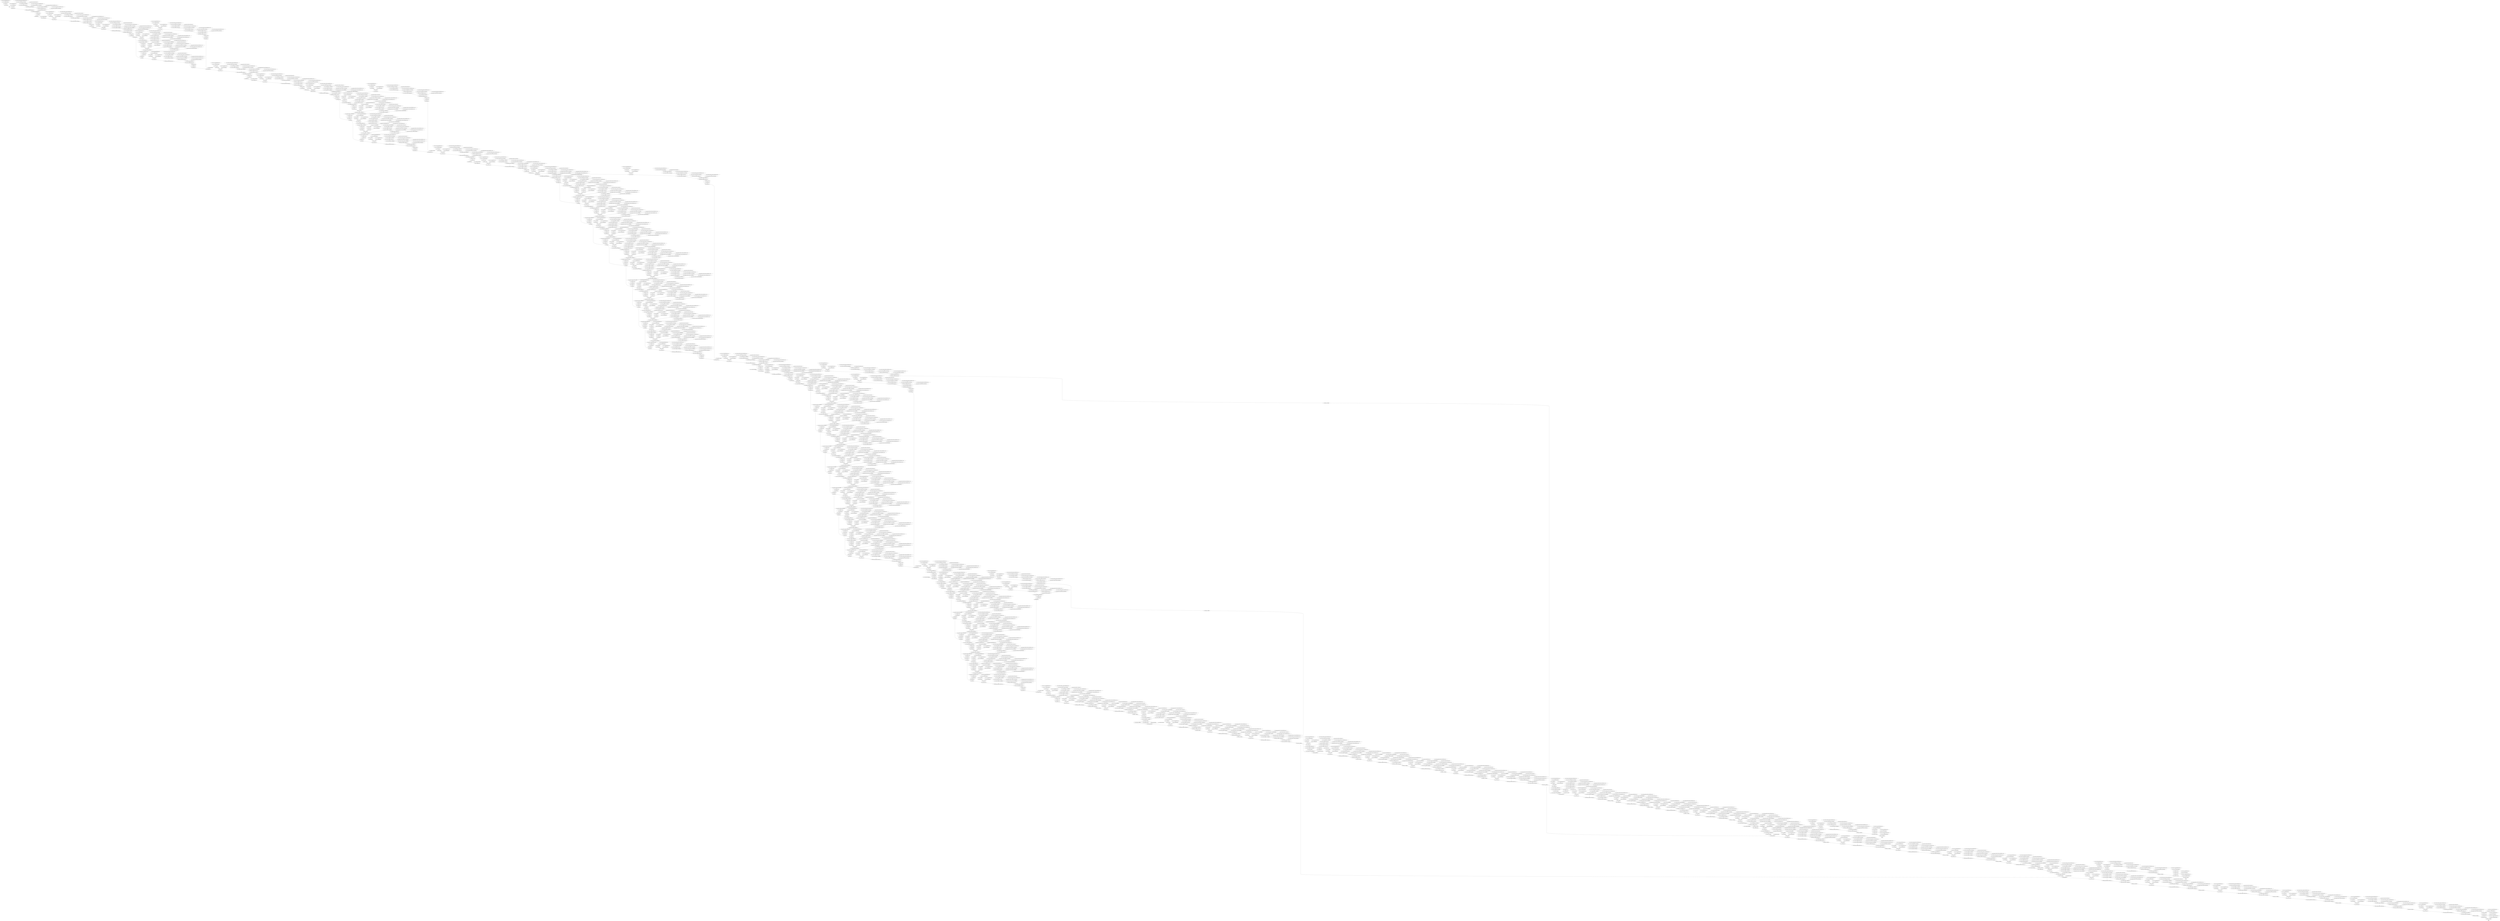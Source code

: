 strict digraph  {
args_0 [op=Placeholder];
"yolo_v4/conv2d/Sigmoid/ReadVariableOp/resource" [op=Placeholder];
"yolo_v4/conv2d/Sigmoid/ReadVariableOp" [op=ReadVariableOp];
"yolo_v4/conv2d/Sigmoid" [op=Sigmoid];
"yolo_v4/conv2d/Round" [op=Round];
"yolo_v4/conv2d/ReadVariableOp/resource" [op=Placeholder];
"yolo_v4/conv2d/ReadVariableOp" [op=ReadVariableOp];
"yolo_v4/conv2d/mul" [op=Mul];
"yolo_v4/conv2d/Conv2D" [op=Conv2D];
"yolo_v4/sync_batch_normalization/batchnorm/ReadVariableOp/resource" [op=Placeholder];
"yolo_v4/sync_batch_normalization/batchnorm/ReadVariableOp" [op=ReadVariableOp];
"yolo_v4/sync_batch_normalization/batchnorm/add/y" [op=Const];
"yolo_v4/sync_batch_normalization/batchnorm/add" [op=AddV2];
"yolo_v4/sync_batch_normalization/batchnorm/Rsqrt" [op=Rsqrt];
"yolo_v4/sync_batch_normalization/batchnorm/mul/ReadVariableOp/resource" [op=Placeholder];
"yolo_v4/sync_batch_normalization/batchnorm/mul/ReadVariableOp" [op=ReadVariableOp];
"yolo_v4/sync_batch_normalization/batchnorm/mul" [op=Mul];
"yolo_v4/sync_batch_normalization/batchnorm/mul_1" [op=Mul];
"yolo_v4/sync_batch_normalization/batchnorm/ReadVariableOp_1/resource" [op=Placeholder];
"yolo_v4/sync_batch_normalization/batchnorm/ReadVariableOp_1" [op=ReadVariableOp];
"yolo_v4/sync_batch_normalization/batchnorm/mul_2" [op=Mul];
"yolo_v4/sync_batch_normalization/batchnorm/ReadVariableOp_2/resource" [op=Placeholder];
"yolo_v4/sync_batch_normalization/batchnorm/ReadVariableOp_2" [op=ReadVariableOp];
"yolo_v4/sync_batch_normalization/batchnorm/sub" [op=Sub];
"yolo_v4/sync_batch_normalization/batchnorm/add_1" [op=AddV2];
"yolo_v4/activation/Softplus" [op=Softplus];
"yolo_v4/activation/Tanh" [op=Tanh];
"yolo_v4/activation/mul" [op=Mul];
"yolo_v4/zero_padding2d/Pad/paddings" [op=Const];
"yolo_v4/zero_padding2d/Pad" [op=Pad];
"yolo_v4/conv2d_1/Sigmoid/ReadVariableOp/resource" [op=Placeholder];
"yolo_v4/conv2d_1/Sigmoid/ReadVariableOp" [op=ReadVariableOp];
"yolo_v4/conv2d_1/Sigmoid" [op=Sigmoid];
"yolo_v4/conv2d_1/Round" [op=Round];
"yolo_v4/conv2d_1/ReadVariableOp/resource" [op=Placeholder];
"yolo_v4/conv2d_1/ReadVariableOp" [op=ReadVariableOp];
"yolo_v4/conv2d_1/mul" [op=Mul];
"yolo_v4/conv2d_1/Conv2D" [op=Conv2D];
"yolo_v4/sync_batch_normalization_1/batchnorm/ReadVariableOp/resource" [op=Placeholder];
"yolo_v4/sync_batch_normalization_1/batchnorm/ReadVariableOp" [op=ReadVariableOp];
"yolo_v4/sync_batch_normalization_1/batchnorm/add/y" [op=Const];
"yolo_v4/sync_batch_normalization_1/batchnorm/add" [op=AddV2];
"yolo_v4/sync_batch_normalization_1/batchnorm/Rsqrt" [op=Rsqrt];
"yolo_v4/sync_batch_normalization_1/batchnorm/mul/ReadVariableOp/resource" [op=Placeholder];
"yolo_v4/sync_batch_normalization_1/batchnorm/mul/ReadVariableOp" [op=ReadVariableOp];
"yolo_v4/sync_batch_normalization_1/batchnorm/mul" [op=Mul];
"yolo_v4/sync_batch_normalization_1/batchnorm/mul_1" [op=Mul];
"yolo_v4/sync_batch_normalization_1/batchnorm/ReadVariableOp_1/resource" [op=Placeholder];
"yolo_v4/sync_batch_normalization_1/batchnorm/ReadVariableOp_1" [op=ReadVariableOp];
"yolo_v4/sync_batch_normalization_1/batchnorm/mul_2" [op=Mul];
"yolo_v4/sync_batch_normalization_1/batchnorm/ReadVariableOp_2/resource" [op=Placeholder];
"yolo_v4/sync_batch_normalization_1/batchnorm/ReadVariableOp_2" [op=ReadVariableOp];
"yolo_v4/sync_batch_normalization_1/batchnorm/sub" [op=Sub];
"yolo_v4/sync_batch_normalization_1/batchnorm/add_1" [op=AddV2];
"yolo_v4/activation_1/Softplus" [op=Softplus];
"yolo_v4/activation_1/Tanh" [op=Tanh];
"yolo_v4/activation_1/mul" [op=Mul];
"yolo_v4/conv2d_3/Sigmoid/ReadVariableOp/resource" [op=Placeholder];
"yolo_v4/conv2d_3/Sigmoid/ReadVariableOp" [op=ReadVariableOp];
"yolo_v4/conv2d_3/Sigmoid" [op=Sigmoid];
"yolo_v4/conv2d_3/Round" [op=Round];
"yolo_v4/conv2d_3/ReadVariableOp/resource" [op=Placeholder];
"yolo_v4/conv2d_3/ReadVariableOp" [op=ReadVariableOp];
"yolo_v4/conv2d_3/mul" [op=Mul];
"yolo_v4/conv2d_3/Conv2D" [op=Conv2D];
"yolo_v4/sync_batch_normalization_3/batchnorm/ReadVariableOp/resource" [op=Placeholder];
"yolo_v4/sync_batch_normalization_3/batchnorm/ReadVariableOp" [op=ReadVariableOp];
"yolo_v4/sync_batch_normalization_3/batchnorm/add/y" [op=Const];
"yolo_v4/sync_batch_normalization_3/batchnorm/add" [op=AddV2];
"yolo_v4/sync_batch_normalization_3/batchnorm/Rsqrt" [op=Rsqrt];
"yolo_v4/sync_batch_normalization_3/batchnorm/mul/ReadVariableOp/resource" [op=Placeholder];
"yolo_v4/sync_batch_normalization_3/batchnorm/mul/ReadVariableOp" [op=ReadVariableOp];
"yolo_v4/sync_batch_normalization_3/batchnorm/mul" [op=Mul];
"yolo_v4/sync_batch_normalization_3/batchnorm/mul_1" [op=Mul];
"yolo_v4/sync_batch_normalization_3/batchnorm/ReadVariableOp_1/resource" [op=Placeholder];
"yolo_v4/sync_batch_normalization_3/batchnorm/ReadVariableOp_1" [op=ReadVariableOp];
"yolo_v4/sync_batch_normalization_3/batchnorm/mul_2" [op=Mul];
"yolo_v4/sync_batch_normalization_3/batchnorm/ReadVariableOp_2/resource" [op=Placeholder];
"yolo_v4/sync_batch_normalization_3/batchnorm/ReadVariableOp_2" [op=ReadVariableOp];
"yolo_v4/sync_batch_normalization_3/batchnorm/sub" [op=Sub];
"yolo_v4/sync_batch_normalization_3/batchnorm/add_1" [op=AddV2];
"yolo_v4/activation_3/Softplus" [op=Softplus];
"yolo_v4/activation_3/Tanh" [op=Tanh];
"yolo_v4/activation_3/mul" [op=Mul];
"yolo_v4/conv2d_4/Sigmoid/ReadVariableOp/resource" [op=Placeholder];
"yolo_v4/conv2d_4/Sigmoid/ReadVariableOp" [op=ReadVariableOp];
"yolo_v4/conv2d_4/Sigmoid" [op=Sigmoid];
"yolo_v4/conv2d_4/Round" [op=Round];
"yolo_v4/conv2d_4/ReadVariableOp/resource" [op=Placeholder];
"yolo_v4/conv2d_4/ReadVariableOp" [op=ReadVariableOp];
"yolo_v4/conv2d_4/mul" [op=Mul];
"yolo_v4/conv2d_4/Conv2D" [op=Conv2D];
"yolo_v4/sync_batch_normalization_4/batchnorm/ReadVariableOp/resource" [op=Placeholder];
"yolo_v4/sync_batch_normalization_4/batchnorm/ReadVariableOp" [op=ReadVariableOp];
"yolo_v4/sync_batch_normalization_4/batchnorm/add/y" [op=Const];
"yolo_v4/sync_batch_normalization_4/batchnorm/add" [op=AddV2];
"yolo_v4/sync_batch_normalization_4/batchnorm/Rsqrt" [op=Rsqrt];
"yolo_v4/sync_batch_normalization_4/batchnorm/mul/ReadVariableOp/resource" [op=Placeholder];
"yolo_v4/sync_batch_normalization_4/batchnorm/mul/ReadVariableOp" [op=ReadVariableOp];
"yolo_v4/sync_batch_normalization_4/batchnorm/mul" [op=Mul];
"yolo_v4/sync_batch_normalization_4/batchnorm/mul_1" [op=Mul];
"yolo_v4/sync_batch_normalization_4/batchnorm/ReadVariableOp_1/resource" [op=Placeholder];
"yolo_v4/sync_batch_normalization_4/batchnorm/ReadVariableOp_1" [op=ReadVariableOp];
"yolo_v4/sync_batch_normalization_4/batchnorm/mul_2" [op=Mul];
"yolo_v4/sync_batch_normalization_4/batchnorm/ReadVariableOp_2/resource" [op=Placeholder];
"yolo_v4/sync_batch_normalization_4/batchnorm/ReadVariableOp_2" [op=ReadVariableOp];
"yolo_v4/sync_batch_normalization_4/batchnorm/sub" [op=Sub];
"yolo_v4/sync_batch_normalization_4/batchnorm/add_1" [op=AddV2];
"yolo_v4/activation_4/Softplus" [op=Softplus];
"yolo_v4/activation_4/Tanh" [op=Tanh];
"yolo_v4/activation_4/mul" [op=Mul];
"yolo_v4/conv2d_5/Sigmoid/ReadVariableOp/resource" [op=Placeholder];
"yolo_v4/conv2d_5/Sigmoid/ReadVariableOp" [op=ReadVariableOp];
"yolo_v4/conv2d_5/Sigmoid" [op=Sigmoid];
"yolo_v4/conv2d_5/Round" [op=Round];
"yolo_v4/conv2d_5/ReadVariableOp/resource" [op=Placeholder];
"yolo_v4/conv2d_5/ReadVariableOp" [op=ReadVariableOp];
"yolo_v4/conv2d_5/mul" [op=Mul];
"yolo_v4/conv2d_5/Conv2D" [op=Conv2D];
"yolo_v4/sync_batch_normalization_5/batchnorm/ReadVariableOp/resource" [op=Placeholder];
"yolo_v4/sync_batch_normalization_5/batchnorm/ReadVariableOp" [op=ReadVariableOp];
"yolo_v4/sync_batch_normalization_5/batchnorm/add/y" [op=Const];
"yolo_v4/sync_batch_normalization_5/batchnorm/add" [op=AddV2];
"yolo_v4/sync_batch_normalization_5/batchnorm/Rsqrt" [op=Rsqrt];
"yolo_v4/sync_batch_normalization_5/batchnorm/mul/ReadVariableOp/resource" [op=Placeholder];
"yolo_v4/sync_batch_normalization_5/batchnorm/mul/ReadVariableOp" [op=ReadVariableOp];
"yolo_v4/sync_batch_normalization_5/batchnorm/mul" [op=Mul];
"yolo_v4/sync_batch_normalization_5/batchnorm/mul_1" [op=Mul];
"yolo_v4/sync_batch_normalization_5/batchnorm/ReadVariableOp_1/resource" [op=Placeholder];
"yolo_v4/sync_batch_normalization_5/batchnorm/ReadVariableOp_1" [op=ReadVariableOp];
"yolo_v4/sync_batch_normalization_5/batchnorm/mul_2" [op=Mul];
"yolo_v4/sync_batch_normalization_5/batchnorm/ReadVariableOp_2/resource" [op=Placeholder];
"yolo_v4/sync_batch_normalization_5/batchnorm/ReadVariableOp_2" [op=ReadVariableOp];
"yolo_v4/sync_batch_normalization_5/batchnorm/sub" [op=Sub];
"yolo_v4/sync_batch_normalization_5/batchnorm/add_1" [op=AddV2];
"yolo_v4/activation_5/Softplus" [op=Softplus];
"yolo_v4/activation_5/Tanh" [op=Tanh];
"yolo_v4/activation_5/mul" [op=Mul];
"yolo_v4/add/add" [op=AddV2];
"yolo_v4/conv2d_2/Sigmoid/ReadVariableOp/resource" [op=Placeholder];
"yolo_v4/conv2d_2/Sigmoid/ReadVariableOp" [op=ReadVariableOp];
"yolo_v4/conv2d_2/Sigmoid" [op=Sigmoid];
"yolo_v4/conv2d_2/Round" [op=Round];
"yolo_v4/conv2d_2/ReadVariableOp/resource" [op=Placeholder];
"yolo_v4/conv2d_2/ReadVariableOp" [op=ReadVariableOp];
"yolo_v4/conv2d_2/mul" [op=Mul];
"yolo_v4/conv2d_2/Conv2D" [op=Conv2D];
"yolo_v4/conv2d_6/Sigmoid/ReadVariableOp/resource" [op=Placeholder];
"yolo_v4/conv2d_6/Sigmoid/ReadVariableOp" [op=ReadVariableOp];
"yolo_v4/conv2d_6/Sigmoid" [op=Sigmoid];
"yolo_v4/conv2d_6/Round" [op=Round];
"yolo_v4/conv2d_6/ReadVariableOp/resource" [op=Placeholder];
"yolo_v4/conv2d_6/ReadVariableOp" [op=ReadVariableOp];
"yolo_v4/conv2d_6/mul" [op=Mul];
"yolo_v4/conv2d_6/Conv2D" [op=Conv2D];
"yolo_v4/sync_batch_normalization_2/batchnorm/ReadVariableOp/resource" [op=Placeholder];
"yolo_v4/sync_batch_normalization_2/batchnorm/ReadVariableOp" [op=ReadVariableOp];
"yolo_v4/sync_batch_normalization_2/batchnorm/add/y" [op=Const];
"yolo_v4/sync_batch_normalization_2/batchnorm/add" [op=AddV2];
"yolo_v4/sync_batch_normalization_2/batchnorm/Rsqrt" [op=Rsqrt];
"yolo_v4/sync_batch_normalization_2/batchnorm/mul/ReadVariableOp/resource" [op=Placeholder];
"yolo_v4/sync_batch_normalization_2/batchnorm/mul/ReadVariableOp" [op=ReadVariableOp];
"yolo_v4/sync_batch_normalization_2/batchnorm/mul" [op=Mul];
"yolo_v4/sync_batch_normalization_2/batchnorm/mul_1" [op=Mul];
"yolo_v4/sync_batch_normalization_2/batchnorm/ReadVariableOp_1/resource" [op=Placeholder];
"yolo_v4/sync_batch_normalization_2/batchnorm/ReadVariableOp_1" [op=ReadVariableOp];
"yolo_v4/sync_batch_normalization_2/batchnorm/mul_2" [op=Mul];
"yolo_v4/sync_batch_normalization_2/batchnorm/ReadVariableOp_2/resource" [op=Placeholder];
"yolo_v4/sync_batch_normalization_2/batchnorm/ReadVariableOp_2" [op=ReadVariableOp];
"yolo_v4/sync_batch_normalization_2/batchnorm/sub" [op=Sub];
"yolo_v4/sync_batch_normalization_2/batchnorm/add_1" [op=AddV2];
"yolo_v4/sync_batch_normalization_6/batchnorm/ReadVariableOp/resource" [op=Placeholder];
"yolo_v4/sync_batch_normalization_6/batchnorm/ReadVariableOp" [op=ReadVariableOp];
"yolo_v4/sync_batch_normalization_6/batchnorm/add/y" [op=Const];
"yolo_v4/sync_batch_normalization_6/batchnorm/add" [op=AddV2];
"yolo_v4/sync_batch_normalization_6/batchnorm/Rsqrt" [op=Rsqrt];
"yolo_v4/sync_batch_normalization_6/batchnorm/mul/ReadVariableOp/resource" [op=Placeholder];
"yolo_v4/sync_batch_normalization_6/batchnorm/mul/ReadVariableOp" [op=ReadVariableOp];
"yolo_v4/sync_batch_normalization_6/batchnorm/mul" [op=Mul];
"yolo_v4/sync_batch_normalization_6/batchnorm/mul_1" [op=Mul];
"yolo_v4/sync_batch_normalization_6/batchnorm/ReadVariableOp_1/resource" [op=Placeholder];
"yolo_v4/sync_batch_normalization_6/batchnorm/ReadVariableOp_1" [op=ReadVariableOp];
"yolo_v4/sync_batch_normalization_6/batchnorm/mul_2" [op=Mul];
"yolo_v4/sync_batch_normalization_6/batchnorm/ReadVariableOp_2/resource" [op=Placeholder];
"yolo_v4/sync_batch_normalization_6/batchnorm/ReadVariableOp_2" [op=ReadVariableOp];
"yolo_v4/sync_batch_normalization_6/batchnorm/sub" [op=Sub];
"yolo_v4/sync_batch_normalization_6/batchnorm/add_1" [op=AddV2];
"yolo_v4/activation_6/Softplus" [op=Softplus];
"yolo_v4/activation_6/Tanh" [op=Tanh];
"yolo_v4/activation_6/mul" [op=Mul];
"yolo_v4/activation_2/Softplus" [op=Softplus];
"yolo_v4/activation_2/Tanh" [op=Tanh];
"yolo_v4/activation_2/mul" [op=Mul];
"yolo_v4/concatenate/concat/axis" [op=Const];
"yolo_v4/concatenate/concat" [op=ConcatV2];
"yolo_v4/conv2d_7/Sigmoid/ReadVariableOp/resource" [op=Placeholder];
"yolo_v4/conv2d_7/Sigmoid/ReadVariableOp" [op=ReadVariableOp];
"yolo_v4/conv2d_7/Sigmoid" [op=Sigmoid];
"yolo_v4/conv2d_7/Round" [op=Round];
"yolo_v4/conv2d_7/ReadVariableOp/resource" [op=Placeholder];
"yolo_v4/conv2d_7/ReadVariableOp" [op=ReadVariableOp];
"yolo_v4/conv2d_7/mul" [op=Mul];
"yolo_v4/conv2d_7/Conv2D" [op=Conv2D];
"yolo_v4/sync_batch_normalization_7/batchnorm/ReadVariableOp/resource" [op=Placeholder];
"yolo_v4/sync_batch_normalization_7/batchnorm/ReadVariableOp" [op=ReadVariableOp];
"yolo_v4/sync_batch_normalization_7/batchnorm/add/y" [op=Const];
"yolo_v4/sync_batch_normalization_7/batchnorm/add" [op=AddV2];
"yolo_v4/sync_batch_normalization_7/batchnorm/Rsqrt" [op=Rsqrt];
"yolo_v4/sync_batch_normalization_7/batchnorm/mul/ReadVariableOp/resource" [op=Placeholder];
"yolo_v4/sync_batch_normalization_7/batchnorm/mul/ReadVariableOp" [op=ReadVariableOp];
"yolo_v4/sync_batch_normalization_7/batchnorm/mul" [op=Mul];
"yolo_v4/sync_batch_normalization_7/batchnorm/mul_1" [op=Mul];
"yolo_v4/sync_batch_normalization_7/batchnorm/ReadVariableOp_1/resource" [op=Placeholder];
"yolo_v4/sync_batch_normalization_7/batchnorm/ReadVariableOp_1" [op=ReadVariableOp];
"yolo_v4/sync_batch_normalization_7/batchnorm/mul_2" [op=Mul];
"yolo_v4/sync_batch_normalization_7/batchnorm/ReadVariableOp_2/resource" [op=Placeholder];
"yolo_v4/sync_batch_normalization_7/batchnorm/ReadVariableOp_2" [op=ReadVariableOp];
"yolo_v4/sync_batch_normalization_7/batchnorm/sub" [op=Sub];
"yolo_v4/sync_batch_normalization_7/batchnorm/add_1" [op=AddV2];
"yolo_v4/activation_7/Softplus" [op=Softplus];
"yolo_v4/activation_7/Tanh" [op=Tanh];
"yolo_v4/activation_7/mul" [op=Mul];
"yolo_v4/zero_padding2d_1/Pad/paddings" [op=Const];
"yolo_v4/zero_padding2d_1/Pad" [op=Pad];
"yolo_v4/conv2d_8/Sigmoid/ReadVariableOp/resource" [op=Placeholder];
"yolo_v4/conv2d_8/Sigmoid/ReadVariableOp" [op=ReadVariableOp];
"yolo_v4/conv2d_8/Sigmoid" [op=Sigmoid];
"yolo_v4/conv2d_8/Round" [op=Round];
"yolo_v4/conv2d_8/ReadVariableOp/resource" [op=Placeholder];
"yolo_v4/conv2d_8/ReadVariableOp" [op=ReadVariableOp];
"yolo_v4/conv2d_8/mul" [op=Mul];
"yolo_v4/conv2d_8/Conv2D" [op=Conv2D];
"yolo_v4/sync_batch_normalization_8/batchnorm/ReadVariableOp/resource" [op=Placeholder];
"yolo_v4/sync_batch_normalization_8/batchnorm/ReadVariableOp" [op=ReadVariableOp];
"yolo_v4/sync_batch_normalization_8/batchnorm/add/y" [op=Const];
"yolo_v4/sync_batch_normalization_8/batchnorm/add" [op=AddV2];
"yolo_v4/sync_batch_normalization_8/batchnorm/Rsqrt" [op=Rsqrt];
"yolo_v4/sync_batch_normalization_8/batchnorm/mul/ReadVariableOp/resource" [op=Placeholder];
"yolo_v4/sync_batch_normalization_8/batchnorm/mul/ReadVariableOp" [op=ReadVariableOp];
"yolo_v4/sync_batch_normalization_8/batchnorm/mul" [op=Mul];
"yolo_v4/sync_batch_normalization_8/batchnorm/mul_1" [op=Mul];
"yolo_v4/sync_batch_normalization_8/batchnorm/ReadVariableOp_1/resource" [op=Placeholder];
"yolo_v4/sync_batch_normalization_8/batchnorm/ReadVariableOp_1" [op=ReadVariableOp];
"yolo_v4/sync_batch_normalization_8/batchnorm/mul_2" [op=Mul];
"yolo_v4/sync_batch_normalization_8/batchnorm/ReadVariableOp_2/resource" [op=Placeholder];
"yolo_v4/sync_batch_normalization_8/batchnorm/ReadVariableOp_2" [op=ReadVariableOp];
"yolo_v4/sync_batch_normalization_8/batchnorm/sub" [op=Sub];
"yolo_v4/sync_batch_normalization_8/batchnorm/add_1" [op=AddV2];
"yolo_v4/activation_8/Softplus" [op=Softplus];
"yolo_v4/activation_8/Tanh" [op=Tanh];
"yolo_v4/activation_8/mul" [op=Mul];
"yolo_v4/conv2d_10/Sigmoid/ReadVariableOp/resource" [op=Placeholder];
"yolo_v4/conv2d_10/Sigmoid/ReadVariableOp" [op=ReadVariableOp];
"yolo_v4/conv2d_10/Sigmoid" [op=Sigmoid];
"yolo_v4/conv2d_10/Round" [op=Round];
"yolo_v4/conv2d_10/ReadVariableOp/resource" [op=Placeholder];
"yolo_v4/conv2d_10/ReadVariableOp" [op=ReadVariableOp];
"yolo_v4/conv2d_10/mul" [op=Mul];
"yolo_v4/conv2d_10/Conv2D" [op=Conv2D];
"yolo_v4/sync_batch_normalization_10/batchnorm/ReadVariableOp/resource" [op=Placeholder];
"yolo_v4/sync_batch_normalization_10/batchnorm/ReadVariableOp" [op=ReadVariableOp];
"yolo_v4/sync_batch_normalization_10/batchnorm/add/y" [op=Const];
"yolo_v4/sync_batch_normalization_10/batchnorm/add" [op=AddV2];
"yolo_v4/sync_batch_normalization_10/batchnorm/Rsqrt" [op=Rsqrt];
"yolo_v4/sync_batch_normalization_10/batchnorm/mul/ReadVariableOp/resource" [op=Placeholder];
"yolo_v4/sync_batch_normalization_10/batchnorm/mul/ReadVariableOp" [op=ReadVariableOp];
"yolo_v4/sync_batch_normalization_10/batchnorm/mul" [op=Mul];
"yolo_v4/sync_batch_normalization_10/batchnorm/mul_1" [op=Mul];
"yolo_v4/sync_batch_normalization_10/batchnorm/ReadVariableOp_1/resource" [op=Placeholder];
"yolo_v4/sync_batch_normalization_10/batchnorm/ReadVariableOp_1" [op=ReadVariableOp];
"yolo_v4/sync_batch_normalization_10/batchnorm/mul_2" [op=Mul];
"yolo_v4/sync_batch_normalization_10/batchnorm/ReadVariableOp_2/resource" [op=Placeholder];
"yolo_v4/sync_batch_normalization_10/batchnorm/ReadVariableOp_2" [op=ReadVariableOp];
"yolo_v4/sync_batch_normalization_10/batchnorm/sub" [op=Sub];
"yolo_v4/sync_batch_normalization_10/batchnorm/add_1" [op=AddV2];
"yolo_v4/activation_10/Softplus" [op=Softplus];
"yolo_v4/activation_10/Tanh" [op=Tanh];
"yolo_v4/activation_10/mul" [op=Mul];
"yolo_v4/conv2d_11/Sigmoid/ReadVariableOp/resource" [op=Placeholder];
"yolo_v4/conv2d_11/Sigmoid/ReadVariableOp" [op=ReadVariableOp];
"yolo_v4/conv2d_11/Sigmoid" [op=Sigmoid];
"yolo_v4/conv2d_11/Round" [op=Round];
"yolo_v4/conv2d_11/ReadVariableOp/resource" [op=Placeholder];
"yolo_v4/conv2d_11/ReadVariableOp" [op=ReadVariableOp];
"yolo_v4/conv2d_11/mul" [op=Mul];
"yolo_v4/conv2d_11/Conv2D" [op=Conv2D];
"yolo_v4/sync_batch_normalization_11/batchnorm/ReadVariableOp/resource" [op=Placeholder];
"yolo_v4/sync_batch_normalization_11/batchnorm/ReadVariableOp" [op=ReadVariableOp];
"yolo_v4/sync_batch_normalization_11/batchnorm/add/y" [op=Const];
"yolo_v4/sync_batch_normalization_11/batchnorm/add" [op=AddV2];
"yolo_v4/sync_batch_normalization_11/batchnorm/Rsqrt" [op=Rsqrt];
"yolo_v4/sync_batch_normalization_11/batchnorm/mul/ReadVariableOp/resource" [op=Placeholder];
"yolo_v4/sync_batch_normalization_11/batchnorm/mul/ReadVariableOp" [op=ReadVariableOp];
"yolo_v4/sync_batch_normalization_11/batchnorm/mul" [op=Mul];
"yolo_v4/sync_batch_normalization_11/batchnorm/mul_1" [op=Mul];
"yolo_v4/sync_batch_normalization_11/batchnorm/ReadVariableOp_1/resource" [op=Placeholder];
"yolo_v4/sync_batch_normalization_11/batchnorm/ReadVariableOp_1" [op=ReadVariableOp];
"yolo_v4/sync_batch_normalization_11/batchnorm/mul_2" [op=Mul];
"yolo_v4/sync_batch_normalization_11/batchnorm/ReadVariableOp_2/resource" [op=Placeholder];
"yolo_v4/sync_batch_normalization_11/batchnorm/ReadVariableOp_2" [op=ReadVariableOp];
"yolo_v4/sync_batch_normalization_11/batchnorm/sub" [op=Sub];
"yolo_v4/sync_batch_normalization_11/batchnorm/add_1" [op=AddV2];
"yolo_v4/activation_11/Softplus" [op=Softplus];
"yolo_v4/activation_11/Tanh" [op=Tanh];
"yolo_v4/activation_11/mul" [op=Mul];
"yolo_v4/conv2d_12/Sigmoid/ReadVariableOp/resource" [op=Placeholder];
"yolo_v4/conv2d_12/Sigmoid/ReadVariableOp" [op=ReadVariableOp];
"yolo_v4/conv2d_12/Sigmoid" [op=Sigmoid];
"yolo_v4/conv2d_12/Round" [op=Round];
"yolo_v4/conv2d_12/ReadVariableOp/resource" [op=Placeholder];
"yolo_v4/conv2d_12/ReadVariableOp" [op=ReadVariableOp];
"yolo_v4/conv2d_12/mul" [op=Mul];
"yolo_v4/conv2d_12/Conv2D" [op=Conv2D];
"yolo_v4/sync_batch_normalization_12/batchnorm/ReadVariableOp/resource" [op=Placeholder];
"yolo_v4/sync_batch_normalization_12/batchnorm/ReadVariableOp" [op=ReadVariableOp];
"yolo_v4/sync_batch_normalization_12/batchnorm/add/y" [op=Const];
"yolo_v4/sync_batch_normalization_12/batchnorm/add" [op=AddV2];
"yolo_v4/sync_batch_normalization_12/batchnorm/Rsqrt" [op=Rsqrt];
"yolo_v4/sync_batch_normalization_12/batchnorm/mul/ReadVariableOp/resource" [op=Placeholder];
"yolo_v4/sync_batch_normalization_12/batchnorm/mul/ReadVariableOp" [op=ReadVariableOp];
"yolo_v4/sync_batch_normalization_12/batchnorm/mul" [op=Mul];
"yolo_v4/sync_batch_normalization_12/batchnorm/mul_1" [op=Mul];
"yolo_v4/sync_batch_normalization_12/batchnorm/ReadVariableOp_1/resource" [op=Placeholder];
"yolo_v4/sync_batch_normalization_12/batchnorm/ReadVariableOp_1" [op=ReadVariableOp];
"yolo_v4/sync_batch_normalization_12/batchnorm/mul_2" [op=Mul];
"yolo_v4/sync_batch_normalization_12/batchnorm/ReadVariableOp_2/resource" [op=Placeholder];
"yolo_v4/sync_batch_normalization_12/batchnorm/ReadVariableOp_2" [op=ReadVariableOp];
"yolo_v4/sync_batch_normalization_12/batchnorm/sub" [op=Sub];
"yolo_v4/sync_batch_normalization_12/batchnorm/add_1" [op=AddV2];
"yolo_v4/activation_12/Softplus" [op=Softplus];
"yolo_v4/activation_12/Tanh" [op=Tanh];
"yolo_v4/activation_12/mul" [op=Mul];
"yolo_v4/add_1/add" [op=AddV2];
"yolo_v4/conv2d_13/Sigmoid/ReadVariableOp/resource" [op=Placeholder];
"yolo_v4/conv2d_13/Sigmoid/ReadVariableOp" [op=ReadVariableOp];
"yolo_v4/conv2d_13/Sigmoid" [op=Sigmoid];
"yolo_v4/conv2d_13/Round" [op=Round];
"yolo_v4/conv2d_13/ReadVariableOp/resource" [op=Placeholder];
"yolo_v4/conv2d_13/ReadVariableOp" [op=ReadVariableOp];
"yolo_v4/conv2d_13/mul" [op=Mul];
"yolo_v4/conv2d_13/Conv2D" [op=Conv2D];
"yolo_v4/sync_batch_normalization_13/batchnorm/ReadVariableOp/resource" [op=Placeholder];
"yolo_v4/sync_batch_normalization_13/batchnorm/ReadVariableOp" [op=ReadVariableOp];
"yolo_v4/sync_batch_normalization_13/batchnorm/add/y" [op=Const];
"yolo_v4/sync_batch_normalization_13/batchnorm/add" [op=AddV2];
"yolo_v4/sync_batch_normalization_13/batchnorm/Rsqrt" [op=Rsqrt];
"yolo_v4/sync_batch_normalization_13/batchnorm/mul/ReadVariableOp/resource" [op=Placeholder];
"yolo_v4/sync_batch_normalization_13/batchnorm/mul/ReadVariableOp" [op=ReadVariableOp];
"yolo_v4/sync_batch_normalization_13/batchnorm/mul" [op=Mul];
"yolo_v4/sync_batch_normalization_13/batchnorm/mul_1" [op=Mul];
"yolo_v4/sync_batch_normalization_13/batchnorm/ReadVariableOp_1/resource" [op=Placeholder];
"yolo_v4/sync_batch_normalization_13/batchnorm/ReadVariableOp_1" [op=ReadVariableOp];
"yolo_v4/sync_batch_normalization_13/batchnorm/mul_2" [op=Mul];
"yolo_v4/sync_batch_normalization_13/batchnorm/ReadVariableOp_2/resource" [op=Placeholder];
"yolo_v4/sync_batch_normalization_13/batchnorm/ReadVariableOp_2" [op=ReadVariableOp];
"yolo_v4/sync_batch_normalization_13/batchnorm/sub" [op=Sub];
"yolo_v4/sync_batch_normalization_13/batchnorm/add_1" [op=AddV2];
"yolo_v4/activation_13/Softplus" [op=Softplus];
"yolo_v4/activation_13/Tanh" [op=Tanh];
"yolo_v4/activation_13/mul" [op=Mul];
"yolo_v4/conv2d_14/Sigmoid/ReadVariableOp/resource" [op=Placeholder];
"yolo_v4/conv2d_14/Sigmoid/ReadVariableOp" [op=ReadVariableOp];
"yolo_v4/conv2d_14/Sigmoid" [op=Sigmoid];
"yolo_v4/conv2d_14/Round" [op=Round];
"yolo_v4/conv2d_14/ReadVariableOp/resource" [op=Placeholder];
"yolo_v4/conv2d_14/ReadVariableOp" [op=ReadVariableOp];
"yolo_v4/conv2d_14/mul" [op=Mul];
"yolo_v4/conv2d_14/Conv2D" [op=Conv2D];
"yolo_v4/sync_batch_normalization_14/batchnorm/ReadVariableOp/resource" [op=Placeholder];
"yolo_v4/sync_batch_normalization_14/batchnorm/ReadVariableOp" [op=ReadVariableOp];
"yolo_v4/sync_batch_normalization_14/batchnorm/add/y" [op=Const];
"yolo_v4/sync_batch_normalization_14/batchnorm/add" [op=AddV2];
"yolo_v4/sync_batch_normalization_14/batchnorm/Rsqrt" [op=Rsqrt];
"yolo_v4/sync_batch_normalization_14/batchnorm/mul/ReadVariableOp/resource" [op=Placeholder];
"yolo_v4/sync_batch_normalization_14/batchnorm/mul/ReadVariableOp" [op=ReadVariableOp];
"yolo_v4/sync_batch_normalization_14/batchnorm/mul" [op=Mul];
"yolo_v4/sync_batch_normalization_14/batchnorm/mul_1" [op=Mul];
"yolo_v4/sync_batch_normalization_14/batchnorm/ReadVariableOp_1/resource" [op=Placeholder];
"yolo_v4/sync_batch_normalization_14/batchnorm/ReadVariableOp_1" [op=ReadVariableOp];
"yolo_v4/sync_batch_normalization_14/batchnorm/mul_2" [op=Mul];
"yolo_v4/sync_batch_normalization_14/batchnorm/ReadVariableOp_2/resource" [op=Placeholder];
"yolo_v4/sync_batch_normalization_14/batchnorm/ReadVariableOp_2" [op=ReadVariableOp];
"yolo_v4/sync_batch_normalization_14/batchnorm/sub" [op=Sub];
"yolo_v4/sync_batch_normalization_14/batchnorm/add_1" [op=AddV2];
"yolo_v4/activation_14/Softplus" [op=Softplus];
"yolo_v4/activation_14/Tanh" [op=Tanh];
"yolo_v4/activation_14/mul" [op=Mul];
"yolo_v4/add_2/add" [op=AddV2];
"yolo_v4/conv2d_9/Sigmoid/ReadVariableOp/resource" [op=Placeholder];
"yolo_v4/conv2d_9/Sigmoid/ReadVariableOp" [op=ReadVariableOp];
"yolo_v4/conv2d_9/Sigmoid" [op=Sigmoid];
"yolo_v4/conv2d_9/Round" [op=Round];
"yolo_v4/conv2d_9/ReadVariableOp/resource" [op=Placeholder];
"yolo_v4/conv2d_9/ReadVariableOp" [op=ReadVariableOp];
"yolo_v4/conv2d_9/mul" [op=Mul];
"yolo_v4/conv2d_9/Conv2D" [op=Conv2D];
"yolo_v4/conv2d_15/Sigmoid/ReadVariableOp/resource" [op=Placeholder];
"yolo_v4/conv2d_15/Sigmoid/ReadVariableOp" [op=ReadVariableOp];
"yolo_v4/conv2d_15/Sigmoid" [op=Sigmoid];
"yolo_v4/conv2d_15/Round" [op=Round];
"yolo_v4/conv2d_15/ReadVariableOp/resource" [op=Placeholder];
"yolo_v4/conv2d_15/ReadVariableOp" [op=ReadVariableOp];
"yolo_v4/conv2d_15/mul" [op=Mul];
"yolo_v4/conv2d_15/Conv2D" [op=Conv2D];
"yolo_v4/sync_batch_normalization_9/batchnorm/ReadVariableOp/resource" [op=Placeholder];
"yolo_v4/sync_batch_normalization_9/batchnorm/ReadVariableOp" [op=ReadVariableOp];
"yolo_v4/sync_batch_normalization_9/batchnorm/add/y" [op=Const];
"yolo_v4/sync_batch_normalization_9/batchnorm/add" [op=AddV2];
"yolo_v4/sync_batch_normalization_9/batchnorm/Rsqrt" [op=Rsqrt];
"yolo_v4/sync_batch_normalization_9/batchnorm/mul/ReadVariableOp/resource" [op=Placeholder];
"yolo_v4/sync_batch_normalization_9/batchnorm/mul/ReadVariableOp" [op=ReadVariableOp];
"yolo_v4/sync_batch_normalization_9/batchnorm/mul" [op=Mul];
"yolo_v4/sync_batch_normalization_9/batchnorm/mul_1" [op=Mul];
"yolo_v4/sync_batch_normalization_9/batchnorm/ReadVariableOp_1/resource" [op=Placeholder];
"yolo_v4/sync_batch_normalization_9/batchnorm/ReadVariableOp_1" [op=ReadVariableOp];
"yolo_v4/sync_batch_normalization_9/batchnorm/mul_2" [op=Mul];
"yolo_v4/sync_batch_normalization_9/batchnorm/ReadVariableOp_2/resource" [op=Placeholder];
"yolo_v4/sync_batch_normalization_9/batchnorm/ReadVariableOp_2" [op=ReadVariableOp];
"yolo_v4/sync_batch_normalization_9/batchnorm/sub" [op=Sub];
"yolo_v4/sync_batch_normalization_9/batchnorm/add_1" [op=AddV2];
"yolo_v4/sync_batch_normalization_15/batchnorm/ReadVariableOp/resource" [op=Placeholder];
"yolo_v4/sync_batch_normalization_15/batchnorm/ReadVariableOp" [op=ReadVariableOp];
"yolo_v4/sync_batch_normalization_15/batchnorm/add/y" [op=Const];
"yolo_v4/sync_batch_normalization_15/batchnorm/add" [op=AddV2];
"yolo_v4/sync_batch_normalization_15/batchnorm/Rsqrt" [op=Rsqrt];
"yolo_v4/sync_batch_normalization_15/batchnorm/mul/ReadVariableOp/resource" [op=Placeholder];
"yolo_v4/sync_batch_normalization_15/batchnorm/mul/ReadVariableOp" [op=ReadVariableOp];
"yolo_v4/sync_batch_normalization_15/batchnorm/mul" [op=Mul];
"yolo_v4/sync_batch_normalization_15/batchnorm/mul_1" [op=Mul];
"yolo_v4/sync_batch_normalization_15/batchnorm/ReadVariableOp_1/resource" [op=Placeholder];
"yolo_v4/sync_batch_normalization_15/batchnorm/ReadVariableOp_1" [op=ReadVariableOp];
"yolo_v4/sync_batch_normalization_15/batchnorm/mul_2" [op=Mul];
"yolo_v4/sync_batch_normalization_15/batchnorm/ReadVariableOp_2/resource" [op=Placeholder];
"yolo_v4/sync_batch_normalization_15/batchnorm/ReadVariableOp_2" [op=ReadVariableOp];
"yolo_v4/sync_batch_normalization_15/batchnorm/sub" [op=Sub];
"yolo_v4/sync_batch_normalization_15/batchnorm/add_1" [op=AddV2];
"yolo_v4/activation_15/Softplus" [op=Softplus];
"yolo_v4/activation_15/Tanh" [op=Tanh];
"yolo_v4/activation_15/mul" [op=Mul];
"yolo_v4/activation_9/Softplus" [op=Softplus];
"yolo_v4/activation_9/Tanh" [op=Tanh];
"yolo_v4/activation_9/mul" [op=Mul];
"yolo_v4/concatenate_1/concat/axis" [op=Const];
"yolo_v4/concatenate_1/concat" [op=ConcatV2];
"yolo_v4/conv2d_16/Sigmoid/ReadVariableOp/resource" [op=Placeholder];
"yolo_v4/conv2d_16/Sigmoid/ReadVariableOp" [op=ReadVariableOp];
"yolo_v4/conv2d_16/Sigmoid" [op=Sigmoid];
"yolo_v4/conv2d_16/Round" [op=Round];
"yolo_v4/conv2d_16/ReadVariableOp/resource" [op=Placeholder];
"yolo_v4/conv2d_16/ReadVariableOp" [op=ReadVariableOp];
"yolo_v4/conv2d_16/mul" [op=Mul];
"yolo_v4/conv2d_16/Conv2D" [op=Conv2D];
"yolo_v4/sync_batch_normalization_16/batchnorm/ReadVariableOp/resource" [op=Placeholder];
"yolo_v4/sync_batch_normalization_16/batchnorm/ReadVariableOp" [op=ReadVariableOp];
"yolo_v4/sync_batch_normalization_16/batchnorm/add/y" [op=Const];
"yolo_v4/sync_batch_normalization_16/batchnorm/add" [op=AddV2];
"yolo_v4/sync_batch_normalization_16/batchnorm/Rsqrt" [op=Rsqrt];
"yolo_v4/sync_batch_normalization_16/batchnorm/mul/ReadVariableOp/resource" [op=Placeholder];
"yolo_v4/sync_batch_normalization_16/batchnorm/mul/ReadVariableOp" [op=ReadVariableOp];
"yolo_v4/sync_batch_normalization_16/batchnorm/mul" [op=Mul];
"yolo_v4/sync_batch_normalization_16/batchnorm/mul_1" [op=Mul];
"yolo_v4/sync_batch_normalization_16/batchnorm/ReadVariableOp_1/resource" [op=Placeholder];
"yolo_v4/sync_batch_normalization_16/batchnorm/ReadVariableOp_1" [op=ReadVariableOp];
"yolo_v4/sync_batch_normalization_16/batchnorm/mul_2" [op=Mul];
"yolo_v4/sync_batch_normalization_16/batchnorm/ReadVariableOp_2/resource" [op=Placeholder];
"yolo_v4/sync_batch_normalization_16/batchnorm/ReadVariableOp_2" [op=ReadVariableOp];
"yolo_v4/sync_batch_normalization_16/batchnorm/sub" [op=Sub];
"yolo_v4/sync_batch_normalization_16/batchnorm/add_1" [op=AddV2];
"yolo_v4/activation_16/Softplus" [op=Softplus];
"yolo_v4/activation_16/Tanh" [op=Tanh];
"yolo_v4/activation_16/mul" [op=Mul];
"yolo_v4/zero_padding2d_2/Pad/paddings" [op=Const];
"yolo_v4/zero_padding2d_2/Pad" [op=Pad];
"yolo_v4/conv2d_17/Sigmoid/ReadVariableOp/resource" [op=Placeholder];
"yolo_v4/conv2d_17/Sigmoid/ReadVariableOp" [op=ReadVariableOp];
"yolo_v4/conv2d_17/Sigmoid" [op=Sigmoid];
"yolo_v4/conv2d_17/Round" [op=Round];
"yolo_v4/conv2d_17/ReadVariableOp/resource" [op=Placeholder];
"yolo_v4/conv2d_17/ReadVariableOp" [op=ReadVariableOp];
"yolo_v4/conv2d_17/mul" [op=Mul];
"yolo_v4/conv2d_17/Conv2D" [op=Conv2D];
"yolo_v4/sync_batch_normalization_17/batchnorm/ReadVariableOp/resource" [op=Placeholder];
"yolo_v4/sync_batch_normalization_17/batchnorm/ReadVariableOp" [op=ReadVariableOp];
"yolo_v4/sync_batch_normalization_17/batchnorm/add/y" [op=Const];
"yolo_v4/sync_batch_normalization_17/batchnorm/add" [op=AddV2];
"yolo_v4/sync_batch_normalization_17/batchnorm/Rsqrt" [op=Rsqrt];
"yolo_v4/sync_batch_normalization_17/batchnorm/mul/ReadVariableOp/resource" [op=Placeholder];
"yolo_v4/sync_batch_normalization_17/batchnorm/mul/ReadVariableOp" [op=ReadVariableOp];
"yolo_v4/sync_batch_normalization_17/batchnorm/mul" [op=Mul];
"yolo_v4/sync_batch_normalization_17/batchnorm/mul_1" [op=Mul];
"yolo_v4/sync_batch_normalization_17/batchnorm/ReadVariableOp_1/resource" [op=Placeholder];
"yolo_v4/sync_batch_normalization_17/batchnorm/ReadVariableOp_1" [op=ReadVariableOp];
"yolo_v4/sync_batch_normalization_17/batchnorm/mul_2" [op=Mul];
"yolo_v4/sync_batch_normalization_17/batchnorm/ReadVariableOp_2/resource" [op=Placeholder];
"yolo_v4/sync_batch_normalization_17/batchnorm/ReadVariableOp_2" [op=ReadVariableOp];
"yolo_v4/sync_batch_normalization_17/batchnorm/sub" [op=Sub];
"yolo_v4/sync_batch_normalization_17/batchnorm/add_1" [op=AddV2];
"yolo_v4/activation_17/Softplus" [op=Softplus];
"yolo_v4/activation_17/Tanh" [op=Tanh];
"yolo_v4/activation_17/mul" [op=Mul];
"yolo_v4/conv2d_19/Sigmoid/ReadVariableOp/resource" [op=Placeholder];
"yolo_v4/conv2d_19/Sigmoid/ReadVariableOp" [op=ReadVariableOp];
"yolo_v4/conv2d_19/Sigmoid" [op=Sigmoid];
"yolo_v4/conv2d_19/Round" [op=Round];
"yolo_v4/conv2d_19/ReadVariableOp/resource" [op=Placeholder];
"yolo_v4/conv2d_19/ReadVariableOp" [op=ReadVariableOp];
"yolo_v4/conv2d_19/mul" [op=Mul];
"yolo_v4/conv2d_19/Conv2D" [op=Conv2D];
"yolo_v4/sync_batch_normalization_19/batchnorm/ReadVariableOp/resource" [op=Placeholder];
"yolo_v4/sync_batch_normalization_19/batchnorm/ReadVariableOp" [op=ReadVariableOp];
"yolo_v4/sync_batch_normalization_19/batchnorm/add/y" [op=Const];
"yolo_v4/sync_batch_normalization_19/batchnorm/add" [op=AddV2];
"yolo_v4/sync_batch_normalization_19/batchnorm/Rsqrt" [op=Rsqrt];
"yolo_v4/sync_batch_normalization_19/batchnorm/mul/ReadVariableOp/resource" [op=Placeholder];
"yolo_v4/sync_batch_normalization_19/batchnorm/mul/ReadVariableOp" [op=ReadVariableOp];
"yolo_v4/sync_batch_normalization_19/batchnorm/mul" [op=Mul];
"yolo_v4/sync_batch_normalization_19/batchnorm/mul_1" [op=Mul];
"yolo_v4/sync_batch_normalization_19/batchnorm/ReadVariableOp_1/resource" [op=Placeholder];
"yolo_v4/sync_batch_normalization_19/batchnorm/ReadVariableOp_1" [op=ReadVariableOp];
"yolo_v4/sync_batch_normalization_19/batchnorm/mul_2" [op=Mul];
"yolo_v4/sync_batch_normalization_19/batchnorm/ReadVariableOp_2/resource" [op=Placeholder];
"yolo_v4/sync_batch_normalization_19/batchnorm/ReadVariableOp_2" [op=ReadVariableOp];
"yolo_v4/sync_batch_normalization_19/batchnorm/sub" [op=Sub];
"yolo_v4/sync_batch_normalization_19/batchnorm/add_1" [op=AddV2];
"yolo_v4/activation_19/Softplus" [op=Softplus];
"yolo_v4/activation_19/Tanh" [op=Tanh];
"yolo_v4/activation_19/mul" [op=Mul];
"yolo_v4/conv2d_20/Sigmoid/ReadVariableOp/resource" [op=Placeholder];
"yolo_v4/conv2d_20/Sigmoid/ReadVariableOp" [op=ReadVariableOp];
"yolo_v4/conv2d_20/Sigmoid" [op=Sigmoid];
"yolo_v4/conv2d_20/Round" [op=Round];
"yolo_v4/conv2d_20/ReadVariableOp/resource" [op=Placeholder];
"yolo_v4/conv2d_20/ReadVariableOp" [op=ReadVariableOp];
"yolo_v4/conv2d_20/mul" [op=Mul];
"yolo_v4/conv2d_20/Conv2D" [op=Conv2D];
"yolo_v4/sync_batch_normalization_20/batchnorm/ReadVariableOp/resource" [op=Placeholder];
"yolo_v4/sync_batch_normalization_20/batchnorm/ReadVariableOp" [op=ReadVariableOp];
"yolo_v4/sync_batch_normalization_20/batchnorm/add/y" [op=Const];
"yolo_v4/sync_batch_normalization_20/batchnorm/add" [op=AddV2];
"yolo_v4/sync_batch_normalization_20/batchnorm/Rsqrt" [op=Rsqrt];
"yolo_v4/sync_batch_normalization_20/batchnorm/mul/ReadVariableOp/resource" [op=Placeholder];
"yolo_v4/sync_batch_normalization_20/batchnorm/mul/ReadVariableOp" [op=ReadVariableOp];
"yolo_v4/sync_batch_normalization_20/batchnorm/mul" [op=Mul];
"yolo_v4/sync_batch_normalization_20/batchnorm/mul_1" [op=Mul];
"yolo_v4/sync_batch_normalization_20/batchnorm/ReadVariableOp_1/resource" [op=Placeholder];
"yolo_v4/sync_batch_normalization_20/batchnorm/ReadVariableOp_1" [op=ReadVariableOp];
"yolo_v4/sync_batch_normalization_20/batchnorm/mul_2" [op=Mul];
"yolo_v4/sync_batch_normalization_20/batchnorm/ReadVariableOp_2/resource" [op=Placeholder];
"yolo_v4/sync_batch_normalization_20/batchnorm/ReadVariableOp_2" [op=ReadVariableOp];
"yolo_v4/sync_batch_normalization_20/batchnorm/sub" [op=Sub];
"yolo_v4/sync_batch_normalization_20/batchnorm/add_1" [op=AddV2];
"yolo_v4/activation_20/Softplus" [op=Softplus];
"yolo_v4/activation_20/Tanh" [op=Tanh];
"yolo_v4/activation_20/mul" [op=Mul];
"yolo_v4/conv2d_21/Sigmoid/ReadVariableOp/resource" [op=Placeholder];
"yolo_v4/conv2d_21/Sigmoid/ReadVariableOp" [op=ReadVariableOp];
"yolo_v4/conv2d_21/Sigmoid" [op=Sigmoid];
"yolo_v4/conv2d_21/Round" [op=Round];
"yolo_v4/conv2d_21/ReadVariableOp/resource" [op=Placeholder];
"yolo_v4/conv2d_21/ReadVariableOp" [op=ReadVariableOp];
"yolo_v4/conv2d_21/mul" [op=Mul];
"yolo_v4/conv2d_21/Conv2D" [op=Conv2D];
"yolo_v4/sync_batch_normalization_21/batchnorm/ReadVariableOp/resource" [op=Placeholder];
"yolo_v4/sync_batch_normalization_21/batchnorm/ReadVariableOp" [op=ReadVariableOp];
"yolo_v4/sync_batch_normalization_21/batchnorm/add/y" [op=Const];
"yolo_v4/sync_batch_normalization_21/batchnorm/add" [op=AddV2];
"yolo_v4/sync_batch_normalization_21/batchnorm/Rsqrt" [op=Rsqrt];
"yolo_v4/sync_batch_normalization_21/batchnorm/mul/ReadVariableOp/resource" [op=Placeholder];
"yolo_v4/sync_batch_normalization_21/batchnorm/mul/ReadVariableOp" [op=ReadVariableOp];
"yolo_v4/sync_batch_normalization_21/batchnorm/mul" [op=Mul];
"yolo_v4/sync_batch_normalization_21/batchnorm/mul_1" [op=Mul];
"yolo_v4/sync_batch_normalization_21/batchnorm/ReadVariableOp_1/resource" [op=Placeholder];
"yolo_v4/sync_batch_normalization_21/batchnorm/ReadVariableOp_1" [op=ReadVariableOp];
"yolo_v4/sync_batch_normalization_21/batchnorm/mul_2" [op=Mul];
"yolo_v4/sync_batch_normalization_21/batchnorm/ReadVariableOp_2/resource" [op=Placeholder];
"yolo_v4/sync_batch_normalization_21/batchnorm/ReadVariableOp_2" [op=ReadVariableOp];
"yolo_v4/sync_batch_normalization_21/batchnorm/sub" [op=Sub];
"yolo_v4/sync_batch_normalization_21/batchnorm/add_1" [op=AddV2];
"yolo_v4/activation_21/Softplus" [op=Softplus];
"yolo_v4/activation_21/Tanh" [op=Tanh];
"yolo_v4/activation_21/mul" [op=Mul];
"yolo_v4/add_3/add" [op=AddV2];
"yolo_v4/conv2d_22/Sigmoid/ReadVariableOp/resource" [op=Placeholder];
"yolo_v4/conv2d_22/Sigmoid/ReadVariableOp" [op=ReadVariableOp];
"yolo_v4/conv2d_22/Sigmoid" [op=Sigmoid];
"yolo_v4/conv2d_22/Round" [op=Round];
"yolo_v4/conv2d_22/ReadVariableOp/resource" [op=Placeholder];
"yolo_v4/conv2d_22/ReadVariableOp" [op=ReadVariableOp];
"yolo_v4/conv2d_22/mul" [op=Mul];
"yolo_v4/conv2d_22/Conv2D" [op=Conv2D];
"yolo_v4/sync_batch_normalization_22/batchnorm/ReadVariableOp/resource" [op=Placeholder];
"yolo_v4/sync_batch_normalization_22/batchnorm/ReadVariableOp" [op=ReadVariableOp];
"yolo_v4/sync_batch_normalization_22/batchnorm/add/y" [op=Const];
"yolo_v4/sync_batch_normalization_22/batchnorm/add" [op=AddV2];
"yolo_v4/sync_batch_normalization_22/batchnorm/Rsqrt" [op=Rsqrt];
"yolo_v4/sync_batch_normalization_22/batchnorm/mul/ReadVariableOp/resource" [op=Placeholder];
"yolo_v4/sync_batch_normalization_22/batchnorm/mul/ReadVariableOp" [op=ReadVariableOp];
"yolo_v4/sync_batch_normalization_22/batchnorm/mul" [op=Mul];
"yolo_v4/sync_batch_normalization_22/batchnorm/mul_1" [op=Mul];
"yolo_v4/sync_batch_normalization_22/batchnorm/ReadVariableOp_1/resource" [op=Placeholder];
"yolo_v4/sync_batch_normalization_22/batchnorm/ReadVariableOp_1" [op=ReadVariableOp];
"yolo_v4/sync_batch_normalization_22/batchnorm/mul_2" [op=Mul];
"yolo_v4/sync_batch_normalization_22/batchnorm/ReadVariableOp_2/resource" [op=Placeholder];
"yolo_v4/sync_batch_normalization_22/batchnorm/ReadVariableOp_2" [op=ReadVariableOp];
"yolo_v4/sync_batch_normalization_22/batchnorm/sub" [op=Sub];
"yolo_v4/sync_batch_normalization_22/batchnorm/add_1" [op=AddV2];
"yolo_v4/activation_22/Softplus" [op=Softplus];
"yolo_v4/activation_22/Tanh" [op=Tanh];
"yolo_v4/activation_22/mul" [op=Mul];
"yolo_v4/conv2d_23/Sigmoid/ReadVariableOp/resource" [op=Placeholder];
"yolo_v4/conv2d_23/Sigmoid/ReadVariableOp" [op=ReadVariableOp];
"yolo_v4/conv2d_23/Sigmoid" [op=Sigmoid];
"yolo_v4/conv2d_23/Round" [op=Round];
"yolo_v4/conv2d_23/ReadVariableOp/resource" [op=Placeholder];
"yolo_v4/conv2d_23/ReadVariableOp" [op=ReadVariableOp];
"yolo_v4/conv2d_23/mul" [op=Mul];
"yolo_v4/conv2d_23/Conv2D" [op=Conv2D];
"yolo_v4/sync_batch_normalization_23/batchnorm/ReadVariableOp/resource" [op=Placeholder];
"yolo_v4/sync_batch_normalization_23/batchnorm/ReadVariableOp" [op=ReadVariableOp];
"yolo_v4/sync_batch_normalization_23/batchnorm/add/y" [op=Const];
"yolo_v4/sync_batch_normalization_23/batchnorm/add" [op=AddV2];
"yolo_v4/sync_batch_normalization_23/batchnorm/Rsqrt" [op=Rsqrt];
"yolo_v4/sync_batch_normalization_23/batchnorm/mul/ReadVariableOp/resource" [op=Placeholder];
"yolo_v4/sync_batch_normalization_23/batchnorm/mul/ReadVariableOp" [op=ReadVariableOp];
"yolo_v4/sync_batch_normalization_23/batchnorm/mul" [op=Mul];
"yolo_v4/sync_batch_normalization_23/batchnorm/mul_1" [op=Mul];
"yolo_v4/sync_batch_normalization_23/batchnorm/ReadVariableOp_1/resource" [op=Placeholder];
"yolo_v4/sync_batch_normalization_23/batchnorm/ReadVariableOp_1" [op=ReadVariableOp];
"yolo_v4/sync_batch_normalization_23/batchnorm/mul_2" [op=Mul];
"yolo_v4/sync_batch_normalization_23/batchnorm/ReadVariableOp_2/resource" [op=Placeholder];
"yolo_v4/sync_batch_normalization_23/batchnorm/ReadVariableOp_2" [op=ReadVariableOp];
"yolo_v4/sync_batch_normalization_23/batchnorm/sub" [op=Sub];
"yolo_v4/sync_batch_normalization_23/batchnorm/add_1" [op=AddV2];
"yolo_v4/activation_23/Softplus" [op=Softplus];
"yolo_v4/activation_23/Tanh" [op=Tanh];
"yolo_v4/activation_23/mul" [op=Mul];
"yolo_v4/add_4/add" [op=AddV2];
"yolo_v4/conv2d_24/Sigmoid/ReadVariableOp/resource" [op=Placeholder];
"yolo_v4/conv2d_24/Sigmoid/ReadVariableOp" [op=ReadVariableOp];
"yolo_v4/conv2d_24/Sigmoid" [op=Sigmoid];
"yolo_v4/conv2d_24/Round" [op=Round];
"yolo_v4/conv2d_24/ReadVariableOp/resource" [op=Placeholder];
"yolo_v4/conv2d_24/ReadVariableOp" [op=ReadVariableOp];
"yolo_v4/conv2d_24/mul" [op=Mul];
"yolo_v4/conv2d_24/Conv2D" [op=Conv2D];
"yolo_v4/sync_batch_normalization_24/batchnorm/ReadVariableOp/resource" [op=Placeholder];
"yolo_v4/sync_batch_normalization_24/batchnorm/ReadVariableOp" [op=ReadVariableOp];
"yolo_v4/sync_batch_normalization_24/batchnorm/add/y" [op=Const];
"yolo_v4/sync_batch_normalization_24/batchnorm/add" [op=AddV2];
"yolo_v4/sync_batch_normalization_24/batchnorm/Rsqrt" [op=Rsqrt];
"yolo_v4/sync_batch_normalization_24/batchnorm/mul/ReadVariableOp/resource" [op=Placeholder];
"yolo_v4/sync_batch_normalization_24/batchnorm/mul/ReadVariableOp" [op=ReadVariableOp];
"yolo_v4/sync_batch_normalization_24/batchnorm/mul" [op=Mul];
"yolo_v4/sync_batch_normalization_24/batchnorm/mul_1" [op=Mul];
"yolo_v4/sync_batch_normalization_24/batchnorm/ReadVariableOp_1/resource" [op=Placeholder];
"yolo_v4/sync_batch_normalization_24/batchnorm/ReadVariableOp_1" [op=ReadVariableOp];
"yolo_v4/sync_batch_normalization_24/batchnorm/mul_2" [op=Mul];
"yolo_v4/sync_batch_normalization_24/batchnorm/ReadVariableOp_2/resource" [op=Placeholder];
"yolo_v4/sync_batch_normalization_24/batchnorm/ReadVariableOp_2" [op=ReadVariableOp];
"yolo_v4/sync_batch_normalization_24/batchnorm/sub" [op=Sub];
"yolo_v4/sync_batch_normalization_24/batchnorm/add_1" [op=AddV2];
"yolo_v4/activation_24/Softplus" [op=Softplus];
"yolo_v4/activation_24/Tanh" [op=Tanh];
"yolo_v4/activation_24/mul" [op=Mul];
"yolo_v4/conv2d_25/Sigmoid/ReadVariableOp/resource" [op=Placeholder];
"yolo_v4/conv2d_25/Sigmoid/ReadVariableOp" [op=ReadVariableOp];
"yolo_v4/conv2d_25/Sigmoid" [op=Sigmoid];
"yolo_v4/conv2d_25/Round" [op=Round];
"yolo_v4/conv2d_25/ReadVariableOp/resource" [op=Placeholder];
"yolo_v4/conv2d_25/ReadVariableOp" [op=ReadVariableOp];
"yolo_v4/conv2d_25/mul" [op=Mul];
"yolo_v4/conv2d_25/Conv2D" [op=Conv2D];
"yolo_v4/sync_batch_normalization_25/batchnorm/ReadVariableOp/resource" [op=Placeholder];
"yolo_v4/sync_batch_normalization_25/batchnorm/ReadVariableOp" [op=ReadVariableOp];
"yolo_v4/sync_batch_normalization_25/batchnorm/add/y" [op=Const];
"yolo_v4/sync_batch_normalization_25/batchnorm/add" [op=AddV2];
"yolo_v4/sync_batch_normalization_25/batchnorm/Rsqrt" [op=Rsqrt];
"yolo_v4/sync_batch_normalization_25/batchnorm/mul/ReadVariableOp/resource" [op=Placeholder];
"yolo_v4/sync_batch_normalization_25/batchnorm/mul/ReadVariableOp" [op=ReadVariableOp];
"yolo_v4/sync_batch_normalization_25/batchnorm/mul" [op=Mul];
"yolo_v4/sync_batch_normalization_25/batchnorm/mul_1" [op=Mul];
"yolo_v4/sync_batch_normalization_25/batchnorm/ReadVariableOp_1/resource" [op=Placeholder];
"yolo_v4/sync_batch_normalization_25/batchnorm/ReadVariableOp_1" [op=ReadVariableOp];
"yolo_v4/sync_batch_normalization_25/batchnorm/mul_2" [op=Mul];
"yolo_v4/sync_batch_normalization_25/batchnorm/ReadVariableOp_2/resource" [op=Placeholder];
"yolo_v4/sync_batch_normalization_25/batchnorm/ReadVariableOp_2" [op=ReadVariableOp];
"yolo_v4/sync_batch_normalization_25/batchnorm/sub" [op=Sub];
"yolo_v4/sync_batch_normalization_25/batchnorm/add_1" [op=AddV2];
"yolo_v4/activation_25/Softplus" [op=Softplus];
"yolo_v4/activation_25/Tanh" [op=Tanh];
"yolo_v4/activation_25/mul" [op=Mul];
"yolo_v4/add_5/add" [op=AddV2];
"yolo_v4/conv2d_26/Sigmoid/ReadVariableOp/resource" [op=Placeholder];
"yolo_v4/conv2d_26/Sigmoid/ReadVariableOp" [op=ReadVariableOp];
"yolo_v4/conv2d_26/Sigmoid" [op=Sigmoid];
"yolo_v4/conv2d_26/Round" [op=Round];
"yolo_v4/conv2d_26/ReadVariableOp/resource" [op=Placeholder];
"yolo_v4/conv2d_26/ReadVariableOp" [op=ReadVariableOp];
"yolo_v4/conv2d_26/mul" [op=Mul];
"yolo_v4/conv2d_26/Conv2D" [op=Conv2D];
"yolo_v4/sync_batch_normalization_26/batchnorm/ReadVariableOp/resource" [op=Placeholder];
"yolo_v4/sync_batch_normalization_26/batchnorm/ReadVariableOp" [op=ReadVariableOp];
"yolo_v4/sync_batch_normalization_26/batchnorm/add/y" [op=Const];
"yolo_v4/sync_batch_normalization_26/batchnorm/add" [op=AddV2];
"yolo_v4/sync_batch_normalization_26/batchnorm/Rsqrt" [op=Rsqrt];
"yolo_v4/sync_batch_normalization_26/batchnorm/mul/ReadVariableOp/resource" [op=Placeholder];
"yolo_v4/sync_batch_normalization_26/batchnorm/mul/ReadVariableOp" [op=ReadVariableOp];
"yolo_v4/sync_batch_normalization_26/batchnorm/mul" [op=Mul];
"yolo_v4/sync_batch_normalization_26/batchnorm/mul_1" [op=Mul];
"yolo_v4/sync_batch_normalization_26/batchnorm/ReadVariableOp_1/resource" [op=Placeholder];
"yolo_v4/sync_batch_normalization_26/batchnorm/ReadVariableOp_1" [op=ReadVariableOp];
"yolo_v4/sync_batch_normalization_26/batchnorm/mul_2" [op=Mul];
"yolo_v4/sync_batch_normalization_26/batchnorm/ReadVariableOp_2/resource" [op=Placeholder];
"yolo_v4/sync_batch_normalization_26/batchnorm/ReadVariableOp_2" [op=ReadVariableOp];
"yolo_v4/sync_batch_normalization_26/batchnorm/sub" [op=Sub];
"yolo_v4/sync_batch_normalization_26/batchnorm/add_1" [op=AddV2];
"yolo_v4/activation_26/Softplus" [op=Softplus];
"yolo_v4/activation_26/Tanh" [op=Tanh];
"yolo_v4/activation_26/mul" [op=Mul];
"yolo_v4/conv2d_27/Sigmoid/ReadVariableOp/resource" [op=Placeholder];
"yolo_v4/conv2d_27/Sigmoid/ReadVariableOp" [op=ReadVariableOp];
"yolo_v4/conv2d_27/Sigmoid" [op=Sigmoid];
"yolo_v4/conv2d_27/Round" [op=Round];
"yolo_v4/conv2d_27/ReadVariableOp/resource" [op=Placeholder];
"yolo_v4/conv2d_27/ReadVariableOp" [op=ReadVariableOp];
"yolo_v4/conv2d_27/mul" [op=Mul];
"yolo_v4/conv2d_27/Conv2D" [op=Conv2D];
"yolo_v4/sync_batch_normalization_27/batchnorm/ReadVariableOp/resource" [op=Placeholder];
"yolo_v4/sync_batch_normalization_27/batchnorm/ReadVariableOp" [op=ReadVariableOp];
"yolo_v4/sync_batch_normalization_27/batchnorm/add/y" [op=Const];
"yolo_v4/sync_batch_normalization_27/batchnorm/add" [op=AddV2];
"yolo_v4/sync_batch_normalization_27/batchnorm/Rsqrt" [op=Rsqrt];
"yolo_v4/sync_batch_normalization_27/batchnorm/mul/ReadVariableOp/resource" [op=Placeholder];
"yolo_v4/sync_batch_normalization_27/batchnorm/mul/ReadVariableOp" [op=ReadVariableOp];
"yolo_v4/sync_batch_normalization_27/batchnorm/mul" [op=Mul];
"yolo_v4/sync_batch_normalization_27/batchnorm/mul_1" [op=Mul];
"yolo_v4/sync_batch_normalization_27/batchnorm/ReadVariableOp_1/resource" [op=Placeholder];
"yolo_v4/sync_batch_normalization_27/batchnorm/ReadVariableOp_1" [op=ReadVariableOp];
"yolo_v4/sync_batch_normalization_27/batchnorm/mul_2" [op=Mul];
"yolo_v4/sync_batch_normalization_27/batchnorm/ReadVariableOp_2/resource" [op=Placeholder];
"yolo_v4/sync_batch_normalization_27/batchnorm/ReadVariableOp_2" [op=ReadVariableOp];
"yolo_v4/sync_batch_normalization_27/batchnorm/sub" [op=Sub];
"yolo_v4/sync_batch_normalization_27/batchnorm/add_1" [op=AddV2];
"yolo_v4/activation_27/Softplus" [op=Softplus];
"yolo_v4/activation_27/Tanh" [op=Tanh];
"yolo_v4/activation_27/mul" [op=Mul];
"yolo_v4/add_6/add" [op=AddV2];
"yolo_v4/conv2d_28/Sigmoid/ReadVariableOp/resource" [op=Placeholder];
"yolo_v4/conv2d_28/Sigmoid/ReadVariableOp" [op=ReadVariableOp];
"yolo_v4/conv2d_28/Sigmoid" [op=Sigmoid];
"yolo_v4/conv2d_28/Round" [op=Round];
"yolo_v4/conv2d_28/ReadVariableOp/resource" [op=Placeholder];
"yolo_v4/conv2d_28/ReadVariableOp" [op=ReadVariableOp];
"yolo_v4/conv2d_28/mul" [op=Mul];
"yolo_v4/conv2d_28/Conv2D" [op=Conv2D];
"yolo_v4/sync_batch_normalization_28/batchnorm/ReadVariableOp/resource" [op=Placeholder];
"yolo_v4/sync_batch_normalization_28/batchnorm/ReadVariableOp" [op=ReadVariableOp];
"yolo_v4/sync_batch_normalization_28/batchnorm/add/y" [op=Const];
"yolo_v4/sync_batch_normalization_28/batchnorm/add" [op=AddV2];
"yolo_v4/sync_batch_normalization_28/batchnorm/Rsqrt" [op=Rsqrt];
"yolo_v4/sync_batch_normalization_28/batchnorm/mul/ReadVariableOp/resource" [op=Placeholder];
"yolo_v4/sync_batch_normalization_28/batchnorm/mul/ReadVariableOp" [op=ReadVariableOp];
"yolo_v4/sync_batch_normalization_28/batchnorm/mul" [op=Mul];
"yolo_v4/sync_batch_normalization_28/batchnorm/mul_1" [op=Mul];
"yolo_v4/sync_batch_normalization_28/batchnorm/ReadVariableOp_1/resource" [op=Placeholder];
"yolo_v4/sync_batch_normalization_28/batchnorm/ReadVariableOp_1" [op=ReadVariableOp];
"yolo_v4/sync_batch_normalization_28/batchnorm/mul_2" [op=Mul];
"yolo_v4/sync_batch_normalization_28/batchnorm/ReadVariableOp_2/resource" [op=Placeholder];
"yolo_v4/sync_batch_normalization_28/batchnorm/ReadVariableOp_2" [op=ReadVariableOp];
"yolo_v4/sync_batch_normalization_28/batchnorm/sub" [op=Sub];
"yolo_v4/sync_batch_normalization_28/batchnorm/add_1" [op=AddV2];
"yolo_v4/activation_28/Softplus" [op=Softplus];
"yolo_v4/activation_28/Tanh" [op=Tanh];
"yolo_v4/activation_28/mul" [op=Mul];
"yolo_v4/conv2d_29/Sigmoid/ReadVariableOp/resource" [op=Placeholder];
"yolo_v4/conv2d_29/Sigmoid/ReadVariableOp" [op=ReadVariableOp];
"yolo_v4/conv2d_29/Sigmoid" [op=Sigmoid];
"yolo_v4/conv2d_29/Round" [op=Round];
"yolo_v4/conv2d_29/ReadVariableOp/resource" [op=Placeholder];
"yolo_v4/conv2d_29/ReadVariableOp" [op=ReadVariableOp];
"yolo_v4/conv2d_29/mul" [op=Mul];
"yolo_v4/conv2d_29/Conv2D" [op=Conv2D];
"yolo_v4/sync_batch_normalization_29/batchnorm/ReadVariableOp/resource" [op=Placeholder];
"yolo_v4/sync_batch_normalization_29/batchnorm/ReadVariableOp" [op=ReadVariableOp];
"yolo_v4/sync_batch_normalization_29/batchnorm/add/y" [op=Const];
"yolo_v4/sync_batch_normalization_29/batchnorm/add" [op=AddV2];
"yolo_v4/sync_batch_normalization_29/batchnorm/Rsqrt" [op=Rsqrt];
"yolo_v4/sync_batch_normalization_29/batchnorm/mul/ReadVariableOp/resource" [op=Placeholder];
"yolo_v4/sync_batch_normalization_29/batchnorm/mul/ReadVariableOp" [op=ReadVariableOp];
"yolo_v4/sync_batch_normalization_29/batchnorm/mul" [op=Mul];
"yolo_v4/sync_batch_normalization_29/batchnorm/mul_1" [op=Mul];
"yolo_v4/sync_batch_normalization_29/batchnorm/ReadVariableOp_1/resource" [op=Placeholder];
"yolo_v4/sync_batch_normalization_29/batchnorm/ReadVariableOp_1" [op=ReadVariableOp];
"yolo_v4/sync_batch_normalization_29/batchnorm/mul_2" [op=Mul];
"yolo_v4/sync_batch_normalization_29/batchnorm/ReadVariableOp_2/resource" [op=Placeholder];
"yolo_v4/sync_batch_normalization_29/batchnorm/ReadVariableOp_2" [op=ReadVariableOp];
"yolo_v4/sync_batch_normalization_29/batchnorm/sub" [op=Sub];
"yolo_v4/sync_batch_normalization_29/batchnorm/add_1" [op=AddV2];
"yolo_v4/activation_29/Softplus" [op=Softplus];
"yolo_v4/activation_29/Tanh" [op=Tanh];
"yolo_v4/activation_29/mul" [op=Mul];
"yolo_v4/add_7/add" [op=AddV2];
"yolo_v4/conv2d_30/Sigmoid/ReadVariableOp/resource" [op=Placeholder];
"yolo_v4/conv2d_30/Sigmoid/ReadVariableOp" [op=ReadVariableOp];
"yolo_v4/conv2d_30/Sigmoid" [op=Sigmoid];
"yolo_v4/conv2d_30/Round" [op=Round];
"yolo_v4/conv2d_30/ReadVariableOp/resource" [op=Placeholder];
"yolo_v4/conv2d_30/ReadVariableOp" [op=ReadVariableOp];
"yolo_v4/conv2d_30/mul" [op=Mul];
"yolo_v4/conv2d_30/Conv2D" [op=Conv2D];
"yolo_v4/sync_batch_normalization_30/batchnorm/ReadVariableOp/resource" [op=Placeholder];
"yolo_v4/sync_batch_normalization_30/batchnorm/ReadVariableOp" [op=ReadVariableOp];
"yolo_v4/sync_batch_normalization_30/batchnorm/add/y" [op=Const];
"yolo_v4/sync_batch_normalization_30/batchnorm/add" [op=AddV2];
"yolo_v4/sync_batch_normalization_30/batchnorm/Rsqrt" [op=Rsqrt];
"yolo_v4/sync_batch_normalization_30/batchnorm/mul/ReadVariableOp/resource" [op=Placeholder];
"yolo_v4/sync_batch_normalization_30/batchnorm/mul/ReadVariableOp" [op=ReadVariableOp];
"yolo_v4/sync_batch_normalization_30/batchnorm/mul" [op=Mul];
"yolo_v4/sync_batch_normalization_30/batchnorm/mul_1" [op=Mul];
"yolo_v4/sync_batch_normalization_30/batchnorm/ReadVariableOp_1/resource" [op=Placeholder];
"yolo_v4/sync_batch_normalization_30/batchnorm/ReadVariableOp_1" [op=ReadVariableOp];
"yolo_v4/sync_batch_normalization_30/batchnorm/mul_2" [op=Mul];
"yolo_v4/sync_batch_normalization_30/batchnorm/ReadVariableOp_2/resource" [op=Placeholder];
"yolo_v4/sync_batch_normalization_30/batchnorm/ReadVariableOp_2" [op=ReadVariableOp];
"yolo_v4/sync_batch_normalization_30/batchnorm/sub" [op=Sub];
"yolo_v4/sync_batch_normalization_30/batchnorm/add_1" [op=AddV2];
"yolo_v4/activation_30/Softplus" [op=Softplus];
"yolo_v4/activation_30/Tanh" [op=Tanh];
"yolo_v4/activation_30/mul" [op=Mul];
"yolo_v4/conv2d_31/Sigmoid/ReadVariableOp/resource" [op=Placeholder];
"yolo_v4/conv2d_31/Sigmoid/ReadVariableOp" [op=ReadVariableOp];
"yolo_v4/conv2d_31/Sigmoid" [op=Sigmoid];
"yolo_v4/conv2d_31/Round" [op=Round];
"yolo_v4/conv2d_31/ReadVariableOp/resource" [op=Placeholder];
"yolo_v4/conv2d_31/ReadVariableOp" [op=ReadVariableOp];
"yolo_v4/conv2d_31/mul" [op=Mul];
"yolo_v4/conv2d_31/Conv2D" [op=Conv2D];
"yolo_v4/sync_batch_normalization_31/batchnorm/ReadVariableOp/resource" [op=Placeholder];
"yolo_v4/sync_batch_normalization_31/batchnorm/ReadVariableOp" [op=ReadVariableOp];
"yolo_v4/sync_batch_normalization_31/batchnorm/add/y" [op=Const];
"yolo_v4/sync_batch_normalization_31/batchnorm/add" [op=AddV2];
"yolo_v4/sync_batch_normalization_31/batchnorm/Rsqrt" [op=Rsqrt];
"yolo_v4/sync_batch_normalization_31/batchnorm/mul/ReadVariableOp/resource" [op=Placeholder];
"yolo_v4/sync_batch_normalization_31/batchnorm/mul/ReadVariableOp" [op=ReadVariableOp];
"yolo_v4/sync_batch_normalization_31/batchnorm/mul" [op=Mul];
"yolo_v4/sync_batch_normalization_31/batchnorm/mul_1" [op=Mul];
"yolo_v4/sync_batch_normalization_31/batchnorm/ReadVariableOp_1/resource" [op=Placeholder];
"yolo_v4/sync_batch_normalization_31/batchnorm/ReadVariableOp_1" [op=ReadVariableOp];
"yolo_v4/sync_batch_normalization_31/batchnorm/mul_2" [op=Mul];
"yolo_v4/sync_batch_normalization_31/batchnorm/ReadVariableOp_2/resource" [op=Placeholder];
"yolo_v4/sync_batch_normalization_31/batchnorm/ReadVariableOp_2" [op=ReadVariableOp];
"yolo_v4/sync_batch_normalization_31/batchnorm/sub" [op=Sub];
"yolo_v4/sync_batch_normalization_31/batchnorm/add_1" [op=AddV2];
"yolo_v4/activation_31/Softplus" [op=Softplus];
"yolo_v4/activation_31/Tanh" [op=Tanh];
"yolo_v4/activation_31/mul" [op=Mul];
"yolo_v4/add_8/add" [op=AddV2];
"yolo_v4/conv2d_32/Sigmoid/ReadVariableOp/resource" [op=Placeholder];
"yolo_v4/conv2d_32/Sigmoid/ReadVariableOp" [op=ReadVariableOp];
"yolo_v4/conv2d_32/Sigmoid" [op=Sigmoid];
"yolo_v4/conv2d_32/Round" [op=Round];
"yolo_v4/conv2d_32/ReadVariableOp/resource" [op=Placeholder];
"yolo_v4/conv2d_32/ReadVariableOp" [op=ReadVariableOp];
"yolo_v4/conv2d_32/mul" [op=Mul];
"yolo_v4/conv2d_32/Conv2D" [op=Conv2D];
"yolo_v4/sync_batch_normalization_32/batchnorm/ReadVariableOp/resource" [op=Placeholder];
"yolo_v4/sync_batch_normalization_32/batchnorm/ReadVariableOp" [op=ReadVariableOp];
"yolo_v4/sync_batch_normalization_32/batchnorm/add/y" [op=Const];
"yolo_v4/sync_batch_normalization_32/batchnorm/add" [op=AddV2];
"yolo_v4/sync_batch_normalization_32/batchnorm/Rsqrt" [op=Rsqrt];
"yolo_v4/sync_batch_normalization_32/batchnorm/mul/ReadVariableOp/resource" [op=Placeholder];
"yolo_v4/sync_batch_normalization_32/batchnorm/mul/ReadVariableOp" [op=ReadVariableOp];
"yolo_v4/sync_batch_normalization_32/batchnorm/mul" [op=Mul];
"yolo_v4/sync_batch_normalization_32/batchnorm/mul_1" [op=Mul];
"yolo_v4/sync_batch_normalization_32/batchnorm/ReadVariableOp_1/resource" [op=Placeholder];
"yolo_v4/sync_batch_normalization_32/batchnorm/ReadVariableOp_1" [op=ReadVariableOp];
"yolo_v4/sync_batch_normalization_32/batchnorm/mul_2" [op=Mul];
"yolo_v4/sync_batch_normalization_32/batchnorm/ReadVariableOp_2/resource" [op=Placeholder];
"yolo_v4/sync_batch_normalization_32/batchnorm/ReadVariableOp_2" [op=ReadVariableOp];
"yolo_v4/sync_batch_normalization_32/batchnorm/sub" [op=Sub];
"yolo_v4/sync_batch_normalization_32/batchnorm/add_1" [op=AddV2];
"yolo_v4/activation_32/Softplus" [op=Softplus];
"yolo_v4/activation_32/Tanh" [op=Tanh];
"yolo_v4/activation_32/mul" [op=Mul];
"yolo_v4/conv2d_33/Sigmoid/ReadVariableOp/resource" [op=Placeholder];
"yolo_v4/conv2d_33/Sigmoid/ReadVariableOp" [op=ReadVariableOp];
"yolo_v4/conv2d_33/Sigmoid" [op=Sigmoid];
"yolo_v4/conv2d_33/Round" [op=Round];
"yolo_v4/conv2d_33/ReadVariableOp/resource" [op=Placeholder];
"yolo_v4/conv2d_33/ReadVariableOp" [op=ReadVariableOp];
"yolo_v4/conv2d_33/mul" [op=Mul];
"yolo_v4/conv2d_33/Conv2D" [op=Conv2D];
"yolo_v4/sync_batch_normalization_33/batchnorm/ReadVariableOp/resource" [op=Placeholder];
"yolo_v4/sync_batch_normalization_33/batchnorm/ReadVariableOp" [op=ReadVariableOp];
"yolo_v4/sync_batch_normalization_33/batchnorm/add/y" [op=Const];
"yolo_v4/sync_batch_normalization_33/batchnorm/add" [op=AddV2];
"yolo_v4/sync_batch_normalization_33/batchnorm/Rsqrt" [op=Rsqrt];
"yolo_v4/sync_batch_normalization_33/batchnorm/mul/ReadVariableOp/resource" [op=Placeholder];
"yolo_v4/sync_batch_normalization_33/batchnorm/mul/ReadVariableOp" [op=ReadVariableOp];
"yolo_v4/sync_batch_normalization_33/batchnorm/mul" [op=Mul];
"yolo_v4/sync_batch_normalization_33/batchnorm/mul_1" [op=Mul];
"yolo_v4/sync_batch_normalization_33/batchnorm/ReadVariableOp_1/resource" [op=Placeholder];
"yolo_v4/sync_batch_normalization_33/batchnorm/ReadVariableOp_1" [op=ReadVariableOp];
"yolo_v4/sync_batch_normalization_33/batchnorm/mul_2" [op=Mul];
"yolo_v4/sync_batch_normalization_33/batchnorm/ReadVariableOp_2/resource" [op=Placeholder];
"yolo_v4/sync_batch_normalization_33/batchnorm/ReadVariableOp_2" [op=ReadVariableOp];
"yolo_v4/sync_batch_normalization_33/batchnorm/sub" [op=Sub];
"yolo_v4/sync_batch_normalization_33/batchnorm/add_1" [op=AddV2];
"yolo_v4/activation_33/Softplus" [op=Softplus];
"yolo_v4/activation_33/Tanh" [op=Tanh];
"yolo_v4/activation_33/mul" [op=Mul];
"yolo_v4/add_9/add" [op=AddV2];
"yolo_v4/conv2d_34/Sigmoid/ReadVariableOp/resource" [op=Placeholder];
"yolo_v4/conv2d_34/Sigmoid/ReadVariableOp" [op=ReadVariableOp];
"yolo_v4/conv2d_34/Sigmoid" [op=Sigmoid];
"yolo_v4/conv2d_34/Round" [op=Round];
"yolo_v4/conv2d_34/ReadVariableOp/resource" [op=Placeholder];
"yolo_v4/conv2d_34/ReadVariableOp" [op=ReadVariableOp];
"yolo_v4/conv2d_34/mul" [op=Mul];
"yolo_v4/conv2d_34/Conv2D" [op=Conv2D];
"yolo_v4/sync_batch_normalization_34/batchnorm/ReadVariableOp/resource" [op=Placeholder];
"yolo_v4/sync_batch_normalization_34/batchnorm/ReadVariableOp" [op=ReadVariableOp];
"yolo_v4/sync_batch_normalization_34/batchnorm/add/y" [op=Const];
"yolo_v4/sync_batch_normalization_34/batchnorm/add" [op=AddV2];
"yolo_v4/sync_batch_normalization_34/batchnorm/Rsqrt" [op=Rsqrt];
"yolo_v4/sync_batch_normalization_34/batchnorm/mul/ReadVariableOp/resource" [op=Placeholder];
"yolo_v4/sync_batch_normalization_34/batchnorm/mul/ReadVariableOp" [op=ReadVariableOp];
"yolo_v4/sync_batch_normalization_34/batchnorm/mul" [op=Mul];
"yolo_v4/sync_batch_normalization_34/batchnorm/mul_1" [op=Mul];
"yolo_v4/sync_batch_normalization_34/batchnorm/ReadVariableOp_1/resource" [op=Placeholder];
"yolo_v4/sync_batch_normalization_34/batchnorm/ReadVariableOp_1" [op=ReadVariableOp];
"yolo_v4/sync_batch_normalization_34/batchnorm/mul_2" [op=Mul];
"yolo_v4/sync_batch_normalization_34/batchnorm/ReadVariableOp_2/resource" [op=Placeholder];
"yolo_v4/sync_batch_normalization_34/batchnorm/ReadVariableOp_2" [op=ReadVariableOp];
"yolo_v4/sync_batch_normalization_34/batchnorm/sub" [op=Sub];
"yolo_v4/sync_batch_normalization_34/batchnorm/add_1" [op=AddV2];
"yolo_v4/activation_34/Softplus" [op=Softplus];
"yolo_v4/activation_34/Tanh" [op=Tanh];
"yolo_v4/activation_34/mul" [op=Mul];
"yolo_v4/conv2d_35/Sigmoid/ReadVariableOp/resource" [op=Placeholder];
"yolo_v4/conv2d_35/Sigmoid/ReadVariableOp" [op=ReadVariableOp];
"yolo_v4/conv2d_35/Sigmoid" [op=Sigmoid];
"yolo_v4/conv2d_35/Round" [op=Round];
"yolo_v4/conv2d_35/ReadVariableOp/resource" [op=Placeholder];
"yolo_v4/conv2d_35/ReadVariableOp" [op=ReadVariableOp];
"yolo_v4/conv2d_35/mul" [op=Mul];
"yolo_v4/conv2d_35/Conv2D" [op=Conv2D];
"yolo_v4/sync_batch_normalization_35/batchnorm/ReadVariableOp/resource" [op=Placeholder];
"yolo_v4/sync_batch_normalization_35/batchnorm/ReadVariableOp" [op=ReadVariableOp];
"yolo_v4/sync_batch_normalization_35/batchnorm/add/y" [op=Const];
"yolo_v4/sync_batch_normalization_35/batchnorm/add" [op=AddV2];
"yolo_v4/sync_batch_normalization_35/batchnorm/Rsqrt" [op=Rsqrt];
"yolo_v4/sync_batch_normalization_35/batchnorm/mul/ReadVariableOp/resource" [op=Placeholder];
"yolo_v4/sync_batch_normalization_35/batchnorm/mul/ReadVariableOp" [op=ReadVariableOp];
"yolo_v4/sync_batch_normalization_35/batchnorm/mul" [op=Mul];
"yolo_v4/sync_batch_normalization_35/batchnorm/mul_1" [op=Mul];
"yolo_v4/sync_batch_normalization_35/batchnorm/ReadVariableOp_1/resource" [op=Placeholder];
"yolo_v4/sync_batch_normalization_35/batchnorm/ReadVariableOp_1" [op=ReadVariableOp];
"yolo_v4/sync_batch_normalization_35/batchnorm/mul_2" [op=Mul];
"yolo_v4/sync_batch_normalization_35/batchnorm/ReadVariableOp_2/resource" [op=Placeholder];
"yolo_v4/sync_batch_normalization_35/batchnorm/ReadVariableOp_2" [op=ReadVariableOp];
"yolo_v4/sync_batch_normalization_35/batchnorm/sub" [op=Sub];
"yolo_v4/sync_batch_normalization_35/batchnorm/add_1" [op=AddV2];
"yolo_v4/activation_35/Softplus" [op=Softplus];
"yolo_v4/activation_35/Tanh" [op=Tanh];
"yolo_v4/activation_35/mul" [op=Mul];
"yolo_v4/add_10/add" [op=AddV2];
"yolo_v4/conv2d_18/Sigmoid/ReadVariableOp/resource" [op=Placeholder];
"yolo_v4/conv2d_18/Sigmoid/ReadVariableOp" [op=ReadVariableOp];
"yolo_v4/conv2d_18/Sigmoid" [op=Sigmoid];
"yolo_v4/conv2d_18/Round" [op=Round];
"yolo_v4/conv2d_18/ReadVariableOp/resource" [op=Placeholder];
"yolo_v4/conv2d_18/ReadVariableOp" [op=ReadVariableOp];
"yolo_v4/conv2d_18/mul" [op=Mul];
"yolo_v4/conv2d_18/Conv2D" [op=Conv2D];
"yolo_v4/conv2d_36/Sigmoid/ReadVariableOp/resource" [op=Placeholder];
"yolo_v4/conv2d_36/Sigmoid/ReadVariableOp" [op=ReadVariableOp];
"yolo_v4/conv2d_36/Sigmoid" [op=Sigmoid];
"yolo_v4/conv2d_36/Round" [op=Round];
"yolo_v4/conv2d_36/ReadVariableOp/resource" [op=Placeholder];
"yolo_v4/conv2d_36/ReadVariableOp" [op=ReadVariableOp];
"yolo_v4/conv2d_36/mul" [op=Mul];
"yolo_v4/conv2d_36/Conv2D" [op=Conv2D];
"yolo_v4/sync_batch_normalization_18/batchnorm/ReadVariableOp/resource" [op=Placeholder];
"yolo_v4/sync_batch_normalization_18/batchnorm/ReadVariableOp" [op=ReadVariableOp];
"yolo_v4/sync_batch_normalization_18/batchnorm/add/y" [op=Const];
"yolo_v4/sync_batch_normalization_18/batchnorm/add" [op=AddV2];
"yolo_v4/sync_batch_normalization_18/batchnorm/Rsqrt" [op=Rsqrt];
"yolo_v4/sync_batch_normalization_18/batchnorm/mul/ReadVariableOp/resource" [op=Placeholder];
"yolo_v4/sync_batch_normalization_18/batchnorm/mul/ReadVariableOp" [op=ReadVariableOp];
"yolo_v4/sync_batch_normalization_18/batchnorm/mul" [op=Mul];
"yolo_v4/sync_batch_normalization_18/batchnorm/mul_1" [op=Mul];
"yolo_v4/sync_batch_normalization_18/batchnorm/ReadVariableOp_1/resource" [op=Placeholder];
"yolo_v4/sync_batch_normalization_18/batchnorm/ReadVariableOp_1" [op=ReadVariableOp];
"yolo_v4/sync_batch_normalization_18/batchnorm/mul_2" [op=Mul];
"yolo_v4/sync_batch_normalization_18/batchnorm/ReadVariableOp_2/resource" [op=Placeholder];
"yolo_v4/sync_batch_normalization_18/batchnorm/ReadVariableOp_2" [op=ReadVariableOp];
"yolo_v4/sync_batch_normalization_18/batchnorm/sub" [op=Sub];
"yolo_v4/sync_batch_normalization_18/batchnorm/add_1" [op=AddV2];
"yolo_v4/sync_batch_normalization_36/batchnorm/ReadVariableOp/resource" [op=Placeholder];
"yolo_v4/sync_batch_normalization_36/batchnorm/ReadVariableOp" [op=ReadVariableOp];
"yolo_v4/sync_batch_normalization_36/batchnorm/add/y" [op=Const];
"yolo_v4/sync_batch_normalization_36/batchnorm/add" [op=AddV2];
"yolo_v4/sync_batch_normalization_36/batchnorm/Rsqrt" [op=Rsqrt];
"yolo_v4/sync_batch_normalization_36/batchnorm/mul/ReadVariableOp/resource" [op=Placeholder];
"yolo_v4/sync_batch_normalization_36/batchnorm/mul/ReadVariableOp" [op=ReadVariableOp];
"yolo_v4/sync_batch_normalization_36/batchnorm/mul" [op=Mul];
"yolo_v4/sync_batch_normalization_36/batchnorm/mul_1" [op=Mul];
"yolo_v4/sync_batch_normalization_36/batchnorm/ReadVariableOp_1/resource" [op=Placeholder];
"yolo_v4/sync_batch_normalization_36/batchnorm/ReadVariableOp_1" [op=ReadVariableOp];
"yolo_v4/sync_batch_normalization_36/batchnorm/mul_2" [op=Mul];
"yolo_v4/sync_batch_normalization_36/batchnorm/ReadVariableOp_2/resource" [op=Placeholder];
"yolo_v4/sync_batch_normalization_36/batchnorm/ReadVariableOp_2" [op=ReadVariableOp];
"yolo_v4/sync_batch_normalization_36/batchnorm/sub" [op=Sub];
"yolo_v4/sync_batch_normalization_36/batchnorm/add_1" [op=AddV2];
"yolo_v4/activation_36/Softplus" [op=Softplus];
"yolo_v4/activation_36/Tanh" [op=Tanh];
"yolo_v4/activation_36/mul" [op=Mul];
"yolo_v4/activation_18/Softplus" [op=Softplus];
"yolo_v4/activation_18/Tanh" [op=Tanh];
"yolo_v4/activation_18/mul" [op=Mul];
"yolo_v4/concatenate_2/concat/axis" [op=Const];
"yolo_v4/concatenate_2/concat" [op=ConcatV2];
"yolo_v4/conv2d_37/Sigmoid/ReadVariableOp/resource" [op=Placeholder];
"yolo_v4/conv2d_37/Sigmoid/ReadVariableOp" [op=ReadVariableOp];
"yolo_v4/conv2d_37/Sigmoid" [op=Sigmoid];
"yolo_v4/conv2d_37/Round" [op=Round];
"yolo_v4/conv2d_37/ReadVariableOp/resource" [op=Placeholder];
"yolo_v4/conv2d_37/ReadVariableOp" [op=ReadVariableOp];
"yolo_v4/conv2d_37/mul" [op=Mul];
"yolo_v4/conv2d_37/Conv2D" [op=Conv2D];
"yolo_v4/sync_batch_normalization_37/batchnorm/ReadVariableOp/resource" [op=Placeholder];
"yolo_v4/sync_batch_normalization_37/batchnorm/ReadVariableOp" [op=ReadVariableOp];
"yolo_v4/sync_batch_normalization_37/batchnorm/add/y" [op=Const];
"yolo_v4/sync_batch_normalization_37/batchnorm/add" [op=AddV2];
"yolo_v4/sync_batch_normalization_37/batchnorm/Rsqrt" [op=Rsqrt];
"yolo_v4/sync_batch_normalization_37/batchnorm/mul/ReadVariableOp/resource" [op=Placeholder];
"yolo_v4/sync_batch_normalization_37/batchnorm/mul/ReadVariableOp" [op=ReadVariableOp];
"yolo_v4/sync_batch_normalization_37/batchnorm/mul" [op=Mul];
"yolo_v4/sync_batch_normalization_37/batchnorm/mul_1" [op=Mul];
"yolo_v4/sync_batch_normalization_37/batchnorm/ReadVariableOp_1/resource" [op=Placeholder];
"yolo_v4/sync_batch_normalization_37/batchnorm/ReadVariableOp_1" [op=ReadVariableOp];
"yolo_v4/sync_batch_normalization_37/batchnorm/mul_2" [op=Mul];
"yolo_v4/sync_batch_normalization_37/batchnorm/ReadVariableOp_2/resource" [op=Placeholder];
"yolo_v4/sync_batch_normalization_37/batchnorm/ReadVariableOp_2" [op=ReadVariableOp];
"yolo_v4/sync_batch_normalization_37/batchnorm/sub" [op=Sub];
"yolo_v4/sync_batch_normalization_37/batchnorm/add_1" [op=AddV2];
"yolo_v4/activation_37/Softplus" [op=Softplus];
"yolo_v4/activation_37/Tanh" [op=Tanh];
"yolo_v4/activation_37/mul" [op=Mul];
"yolo_v4/zero_padding2d_3/Pad/paddings" [op=Const];
"yolo_v4/zero_padding2d_3/Pad" [op=Pad];
"yolo_v4/conv2d_38/Sigmoid/ReadVariableOp/resource" [op=Placeholder];
"yolo_v4/conv2d_38/Sigmoid/ReadVariableOp" [op=ReadVariableOp];
"yolo_v4/conv2d_38/Sigmoid" [op=Sigmoid];
"yolo_v4/conv2d_38/Round" [op=Round];
"yolo_v4/conv2d_38/ReadVariableOp/resource" [op=Placeholder];
"yolo_v4/conv2d_38/ReadVariableOp" [op=ReadVariableOp];
"yolo_v4/conv2d_38/mul" [op=Mul];
"yolo_v4/conv2d_38/Conv2D" [op=Conv2D];
"yolo_v4/sync_batch_normalization_38/batchnorm/ReadVariableOp/resource" [op=Placeholder];
"yolo_v4/sync_batch_normalization_38/batchnorm/ReadVariableOp" [op=ReadVariableOp];
"yolo_v4/sync_batch_normalization_38/batchnorm/add/y" [op=Const];
"yolo_v4/sync_batch_normalization_38/batchnorm/add" [op=AddV2];
"yolo_v4/sync_batch_normalization_38/batchnorm/Rsqrt" [op=Rsqrt];
"yolo_v4/sync_batch_normalization_38/batchnorm/mul/ReadVariableOp/resource" [op=Placeholder];
"yolo_v4/sync_batch_normalization_38/batchnorm/mul/ReadVariableOp" [op=ReadVariableOp];
"yolo_v4/sync_batch_normalization_38/batchnorm/mul" [op=Mul];
"yolo_v4/sync_batch_normalization_38/batchnorm/mul_1" [op=Mul];
"yolo_v4/sync_batch_normalization_38/batchnorm/ReadVariableOp_1/resource" [op=Placeholder];
"yolo_v4/sync_batch_normalization_38/batchnorm/ReadVariableOp_1" [op=ReadVariableOp];
"yolo_v4/sync_batch_normalization_38/batchnorm/mul_2" [op=Mul];
"yolo_v4/sync_batch_normalization_38/batchnorm/ReadVariableOp_2/resource" [op=Placeholder];
"yolo_v4/sync_batch_normalization_38/batchnorm/ReadVariableOp_2" [op=ReadVariableOp];
"yolo_v4/sync_batch_normalization_38/batchnorm/sub" [op=Sub];
"yolo_v4/sync_batch_normalization_38/batchnorm/add_1" [op=AddV2];
"yolo_v4/activation_38/Softplus" [op=Softplus];
"yolo_v4/activation_38/Tanh" [op=Tanh];
"yolo_v4/activation_38/mul" [op=Mul];
"yolo_v4/conv2d_40/Sigmoid/ReadVariableOp/resource" [op=Placeholder];
"yolo_v4/conv2d_40/Sigmoid/ReadVariableOp" [op=ReadVariableOp];
"yolo_v4/conv2d_40/Sigmoid" [op=Sigmoid];
"yolo_v4/conv2d_40/Round" [op=Round];
"yolo_v4/conv2d_40/ReadVariableOp/resource" [op=Placeholder];
"yolo_v4/conv2d_40/ReadVariableOp" [op=ReadVariableOp];
"yolo_v4/conv2d_40/mul" [op=Mul];
"yolo_v4/conv2d_40/Conv2D" [op=Conv2D];
"yolo_v4/sync_batch_normalization_40/batchnorm/ReadVariableOp/resource" [op=Placeholder];
"yolo_v4/sync_batch_normalization_40/batchnorm/ReadVariableOp" [op=ReadVariableOp];
"yolo_v4/sync_batch_normalization_40/batchnorm/add/y" [op=Const];
"yolo_v4/sync_batch_normalization_40/batchnorm/add" [op=AddV2];
"yolo_v4/sync_batch_normalization_40/batchnorm/Rsqrt" [op=Rsqrt];
"yolo_v4/sync_batch_normalization_40/batchnorm/mul/ReadVariableOp/resource" [op=Placeholder];
"yolo_v4/sync_batch_normalization_40/batchnorm/mul/ReadVariableOp" [op=ReadVariableOp];
"yolo_v4/sync_batch_normalization_40/batchnorm/mul" [op=Mul];
"yolo_v4/sync_batch_normalization_40/batchnorm/mul_1" [op=Mul];
"yolo_v4/sync_batch_normalization_40/batchnorm/ReadVariableOp_1/resource" [op=Placeholder];
"yolo_v4/sync_batch_normalization_40/batchnorm/ReadVariableOp_1" [op=ReadVariableOp];
"yolo_v4/sync_batch_normalization_40/batchnorm/mul_2" [op=Mul];
"yolo_v4/sync_batch_normalization_40/batchnorm/ReadVariableOp_2/resource" [op=Placeholder];
"yolo_v4/sync_batch_normalization_40/batchnorm/ReadVariableOp_2" [op=ReadVariableOp];
"yolo_v4/sync_batch_normalization_40/batchnorm/sub" [op=Sub];
"yolo_v4/sync_batch_normalization_40/batchnorm/add_1" [op=AddV2];
"yolo_v4/activation_40/Softplus" [op=Softplus];
"yolo_v4/activation_40/Tanh" [op=Tanh];
"yolo_v4/activation_40/mul" [op=Mul];
"yolo_v4/conv2d_41/Sigmoid/ReadVariableOp/resource" [op=Placeholder];
"yolo_v4/conv2d_41/Sigmoid/ReadVariableOp" [op=ReadVariableOp];
"yolo_v4/conv2d_41/Sigmoid" [op=Sigmoid];
"yolo_v4/conv2d_41/Round" [op=Round];
"yolo_v4/conv2d_41/ReadVariableOp/resource" [op=Placeholder];
"yolo_v4/conv2d_41/ReadVariableOp" [op=ReadVariableOp];
"yolo_v4/conv2d_41/mul" [op=Mul];
"yolo_v4/conv2d_41/Conv2D" [op=Conv2D];
"yolo_v4/sync_batch_normalization_41/batchnorm/ReadVariableOp/resource" [op=Placeholder];
"yolo_v4/sync_batch_normalization_41/batchnorm/ReadVariableOp" [op=ReadVariableOp];
"yolo_v4/sync_batch_normalization_41/batchnorm/add/y" [op=Const];
"yolo_v4/sync_batch_normalization_41/batchnorm/add" [op=AddV2];
"yolo_v4/sync_batch_normalization_41/batchnorm/Rsqrt" [op=Rsqrt];
"yolo_v4/sync_batch_normalization_41/batchnorm/mul/ReadVariableOp/resource" [op=Placeholder];
"yolo_v4/sync_batch_normalization_41/batchnorm/mul/ReadVariableOp" [op=ReadVariableOp];
"yolo_v4/sync_batch_normalization_41/batchnorm/mul" [op=Mul];
"yolo_v4/sync_batch_normalization_41/batchnorm/mul_1" [op=Mul];
"yolo_v4/sync_batch_normalization_41/batchnorm/ReadVariableOp_1/resource" [op=Placeholder];
"yolo_v4/sync_batch_normalization_41/batchnorm/ReadVariableOp_1" [op=ReadVariableOp];
"yolo_v4/sync_batch_normalization_41/batchnorm/mul_2" [op=Mul];
"yolo_v4/sync_batch_normalization_41/batchnorm/ReadVariableOp_2/resource" [op=Placeholder];
"yolo_v4/sync_batch_normalization_41/batchnorm/ReadVariableOp_2" [op=ReadVariableOp];
"yolo_v4/sync_batch_normalization_41/batchnorm/sub" [op=Sub];
"yolo_v4/sync_batch_normalization_41/batchnorm/add_1" [op=AddV2];
"yolo_v4/activation_41/Softplus" [op=Softplus];
"yolo_v4/activation_41/Tanh" [op=Tanh];
"yolo_v4/activation_41/mul" [op=Mul];
"yolo_v4/conv2d_42/Sigmoid/ReadVariableOp/resource" [op=Placeholder];
"yolo_v4/conv2d_42/Sigmoid/ReadVariableOp" [op=ReadVariableOp];
"yolo_v4/conv2d_42/Sigmoid" [op=Sigmoid];
"yolo_v4/conv2d_42/Round" [op=Round];
"yolo_v4/conv2d_42/ReadVariableOp/resource" [op=Placeholder];
"yolo_v4/conv2d_42/ReadVariableOp" [op=ReadVariableOp];
"yolo_v4/conv2d_42/mul" [op=Mul];
"yolo_v4/conv2d_42/Conv2D" [op=Conv2D];
"yolo_v4/sync_batch_normalization_42/batchnorm/ReadVariableOp/resource" [op=Placeholder];
"yolo_v4/sync_batch_normalization_42/batchnorm/ReadVariableOp" [op=ReadVariableOp];
"yolo_v4/sync_batch_normalization_42/batchnorm/add/y" [op=Const];
"yolo_v4/sync_batch_normalization_42/batchnorm/add" [op=AddV2];
"yolo_v4/sync_batch_normalization_42/batchnorm/Rsqrt" [op=Rsqrt];
"yolo_v4/sync_batch_normalization_42/batchnorm/mul/ReadVariableOp/resource" [op=Placeholder];
"yolo_v4/sync_batch_normalization_42/batchnorm/mul/ReadVariableOp" [op=ReadVariableOp];
"yolo_v4/sync_batch_normalization_42/batchnorm/mul" [op=Mul];
"yolo_v4/sync_batch_normalization_42/batchnorm/mul_1" [op=Mul];
"yolo_v4/sync_batch_normalization_42/batchnorm/ReadVariableOp_1/resource" [op=Placeholder];
"yolo_v4/sync_batch_normalization_42/batchnorm/ReadVariableOp_1" [op=ReadVariableOp];
"yolo_v4/sync_batch_normalization_42/batchnorm/mul_2" [op=Mul];
"yolo_v4/sync_batch_normalization_42/batchnorm/ReadVariableOp_2/resource" [op=Placeholder];
"yolo_v4/sync_batch_normalization_42/batchnorm/ReadVariableOp_2" [op=ReadVariableOp];
"yolo_v4/sync_batch_normalization_42/batchnorm/sub" [op=Sub];
"yolo_v4/sync_batch_normalization_42/batchnorm/add_1" [op=AddV2];
"yolo_v4/activation_42/Softplus" [op=Softplus];
"yolo_v4/activation_42/Tanh" [op=Tanh];
"yolo_v4/activation_42/mul" [op=Mul];
"yolo_v4/add_11/add" [op=AddV2];
"yolo_v4/conv2d_43/Sigmoid/ReadVariableOp/resource" [op=Placeholder];
"yolo_v4/conv2d_43/Sigmoid/ReadVariableOp" [op=ReadVariableOp];
"yolo_v4/conv2d_43/Sigmoid" [op=Sigmoid];
"yolo_v4/conv2d_43/Round" [op=Round];
"yolo_v4/conv2d_43/ReadVariableOp/resource" [op=Placeholder];
"yolo_v4/conv2d_43/ReadVariableOp" [op=ReadVariableOp];
"yolo_v4/conv2d_43/mul" [op=Mul];
"yolo_v4/conv2d_43/Conv2D" [op=Conv2D];
"yolo_v4/sync_batch_normalization_43/batchnorm/ReadVariableOp/resource" [op=Placeholder];
"yolo_v4/sync_batch_normalization_43/batchnorm/ReadVariableOp" [op=ReadVariableOp];
"yolo_v4/sync_batch_normalization_43/batchnorm/add/y" [op=Const];
"yolo_v4/sync_batch_normalization_43/batchnorm/add" [op=AddV2];
"yolo_v4/sync_batch_normalization_43/batchnorm/Rsqrt" [op=Rsqrt];
"yolo_v4/sync_batch_normalization_43/batchnorm/mul/ReadVariableOp/resource" [op=Placeholder];
"yolo_v4/sync_batch_normalization_43/batchnorm/mul/ReadVariableOp" [op=ReadVariableOp];
"yolo_v4/sync_batch_normalization_43/batchnorm/mul" [op=Mul];
"yolo_v4/sync_batch_normalization_43/batchnorm/mul_1" [op=Mul];
"yolo_v4/sync_batch_normalization_43/batchnorm/ReadVariableOp_1/resource" [op=Placeholder];
"yolo_v4/sync_batch_normalization_43/batchnorm/ReadVariableOp_1" [op=ReadVariableOp];
"yolo_v4/sync_batch_normalization_43/batchnorm/mul_2" [op=Mul];
"yolo_v4/sync_batch_normalization_43/batchnorm/ReadVariableOp_2/resource" [op=Placeholder];
"yolo_v4/sync_batch_normalization_43/batchnorm/ReadVariableOp_2" [op=ReadVariableOp];
"yolo_v4/sync_batch_normalization_43/batchnorm/sub" [op=Sub];
"yolo_v4/sync_batch_normalization_43/batchnorm/add_1" [op=AddV2];
"yolo_v4/activation_43/Softplus" [op=Softplus];
"yolo_v4/activation_43/Tanh" [op=Tanh];
"yolo_v4/activation_43/mul" [op=Mul];
"yolo_v4/conv2d_44/Sigmoid/ReadVariableOp/resource" [op=Placeholder];
"yolo_v4/conv2d_44/Sigmoid/ReadVariableOp" [op=ReadVariableOp];
"yolo_v4/conv2d_44/Sigmoid" [op=Sigmoid];
"yolo_v4/conv2d_44/Round" [op=Round];
"yolo_v4/conv2d_44/ReadVariableOp/resource" [op=Placeholder];
"yolo_v4/conv2d_44/ReadVariableOp" [op=ReadVariableOp];
"yolo_v4/conv2d_44/mul" [op=Mul];
"yolo_v4/conv2d_44/Conv2D" [op=Conv2D];
"yolo_v4/sync_batch_normalization_44/batchnorm/ReadVariableOp/resource" [op=Placeholder];
"yolo_v4/sync_batch_normalization_44/batchnorm/ReadVariableOp" [op=ReadVariableOp];
"yolo_v4/sync_batch_normalization_44/batchnorm/add/y" [op=Const];
"yolo_v4/sync_batch_normalization_44/batchnorm/add" [op=AddV2];
"yolo_v4/sync_batch_normalization_44/batchnorm/Rsqrt" [op=Rsqrt];
"yolo_v4/sync_batch_normalization_44/batchnorm/mul/ReadVariableOp/resource" [op=Placeholder];
"yolo_v4/sync_batch_normalization_44/batchnorm/mul/ReadVariableOp" [op=ReadVariableOp];
"yolo_v4/sync_batch_normalization_44/batchnorm/mul" [op=Mul];
"yolo_v4/sync_batch_normalization_44/batchnorm/mul_1" [op=Mul];
"yolo_v4/sync_batch_normalization_44/batchnorm/ReadVariableOp_1/resource" [op=Placeholder];
"yolo_v4/sync_batch_normalization_44/batchnorm/ReadVariableOp_1" [op=ReadVariableOp];
"yolo_v4/sync_batch_normalization_44/batchnorm/mul_2" [op=Mul];
"yolo_v4/sync_batch_normalization_44/batchnorm/ReadVariableOp_2/resource" [op=Placeholder];
"yolo_v4/sync_batch_normalization_44/batchnorm/ReadVariableOp_2" [op=ReadVariableOp];
"yolo_v4/sync_batch_normalization_44/batchnorm/sub" [op=Sub];
"yolo_v4/sync_batch_normalization_44/batchnorm/add_1" [op=AddV2];
"yolo_v4/activation_44/Softplus" [op=Softplus];
"yolo_v4/activation_44/Tanh" [op=Tanh];
"yolo_v4/activation_44/mul" [op=Mul];
"yolo_v4/add_12/add" [op=AddV2];
"yolo_v4/conv2d_45/Sigmoid/ReadVariableOp/resource" [op=Placeholder];
"yolo_v4/conv2d_45/Sigmoid/ReadVariableOp" [op=ReadVariableOp];
"yolo_v4/conv2d_45/Sigmoid" [op=Sigmoid];
"yolo_v4/conv2d_45/Round" [op=Round];
"yolo_v4/conv2d_45/ReadVariableOp/resource" [op=Placeholder];
"yolo_v4/conv2d_45/ReadVariableOp" [op=ReadVariableOp];
"yolo_v4/conv2d_45/mul" [op=Mul];
"yolo_v4/conv2d_45/Conv2D" [op=Conv2D];
"yolo_v4/sync_batch_normalization_45/batchnorm/ReadVariableOp/resource" [op=Placeholder];
"yolo_v4/sync_batch_normalization_45/batchnorm/ReadVariableOp" [op=ReadVariableOp];
"yolo_v4/sync_batch_normalization_45/batchnorm/add/y" [op=Const];
"yolo_v4/sync_batch_normalization_45/batchnorm/add" [op=AddV2];
"yolo_v4/sync_batch_normalization_45/batchnorm/Rsqrt" [op=Rsqrt];
"yolo_v4/sync_batch_normalization_45/batchnorm/mul/ReadVariableOp/resource" [op=Placeholder];
"yolo_v4/sync_batch_normalization_45/batchnorm/mul/ReadVariableOp" [op=ReadVariableOp];
"yolo_v4/sync_batch_normalization_45/batchnorm/mul" [op=Mul];
"yolo_v4/sync_batch_normalization_45/batchnorm/mul_1" [op=Mul];
"yolo_v4/sync_batch_normalization_45/batchnorm/ReadVariableOp_1/resource" [op=Placeholder];
"yolo_v4/sync_batch_normalization_45/batchnorm/ReadVariableOp_1" [op=ReadVariableOp];
"yolo_v4/sync_batch_normalization_45/batchnorm/mul_2" [op=Mul];
"yolo_v4/sync_batch_normalization_45/batchnorm/ReadVariableOp_2/resource" [op=Placeholder];
"yolo_v4/sync_batch_normalization_45/batchnorm/ReadVariableOp_2" [op=ReadVariableOp];
"yolo_v4/sync_batch_normalization_45/batchnorm/sub" [op=Sub];
"yolo_v4/sync_batch_normalization_45/batchnorm/add_1" [op=AddV2];
"yolo_v4/activation_45/Softplus" [op=Softplus];
"yolo_v4/activation_45/Tanh" [op=Tanh];
"yolo_v4/activation_45/mul" [op=Mul];
"yolo_v4/conv2d_46/Sigmoid/ReadVariableOp/resource" [op=Placeholder];
"yolo_v4/conv2d_46/Sigmoid/ReadVariableOp" [op=ReadVariableOp];
"yolo_v4/conv2d_46/Sigmoid" [op=Sigmoid];
"yolo_v4/conv2d_46/Round" [op=Round];
"yolo_v4/conv2d_46/ReadVariableOp/resource" [op=Placeholder];
"yolo_v4/conv2d_46/ReadVariableOp" [op=ReadVariableOp];
"yolo_v4/conv2d_46/mul" [op=Mul];
"yolo_v4/conv2d_46/Conv2D" [op=Conv2D];
"yolo_v4/sync_batch_normalization_46/batchnorm/ReadVariableOp/resource" [op=Placeholder];
"yolo_v4/sync_batch_normalization_46/batchnorm/ReadVariableOp" [op=ReadVariableOp];
"yolo_v4/sync_batch_normalization_46/batchnorm/add/y" [op=Const];
"yolo_v4/sync_batch_normalization_46/batchnorm/add" [op=AddV2];
"yolo_v4/sync_batch_normalization_46/batchnorm/Rsqrt" [op=Rsqrt];
"yolo_v4/sync_batch_normalization_46/batchnorm/mul/ReadVariableOp/resource" [op=Placeholder];
"yolo_v4/sync_batch_normalization_46/batchnorm/mul/ReadVariableOp" [op=ReadVariableOp];
"yolo_v4/sync_batch_normalization_46/batchnorm/mul" [op=Mul];
"yolo_v4/sync_batch_normalization_46/batchnorm/mul_1" [op=Mul];
"yolo_v4/sync_batch_normalization_46/batchnorm/ReadVariableOp_1/resource" [op=Placeholder];
"yolo_v4/sync_batch_normalization_46/batchnorm/ReadVariableOp_1" [op=ReadVariableOp];
"yolo_v4/sync_batch_normalization_46/batchnorm/mul_2" [op=Mul];
"yolo_v4/sync_batch_normalization_46/batchnorm/ReadVariableOp_2/resource" [op=Placeholder];
"yolo_v4/sync_batch_normalization_46/batchnorm/ReadVariableOp_2" [op=ReadVariableOp];
"yolo_v4/sync_batch_normalization_46/batchnorm/sub" [op=Sub];
"yolo_v4/sync_batch_normalization_46/batchnorm/add_1" [op=AddV2];
"yolo_v4/activation_46/Softplus" [op=Softplus];
"yolo_v4/activation_46/Tanh" [op=Tanh];
"yolo_v4/activation_46/mul" [op=Mul];
"yolo_v4/add_13/add" [op=AddV2];
"yolo_v4/conv2d_47/Sigmoid/ReadVariableOp/resource" [op=Placeholder];
"yolo_v4/conv2d_47/Sigmoid/ReadVariableOp" [op=ReadVariableOp];
"yolo_v4/conv2d_47/Sigmoid" [op=Sigmoid];
"yolo_v4/conv2d_47/Round" [op=Round];
"yolo_v4/conv2d_47/ReadVariableOp/resource" [op=Placeholder];
"yolo_v4/conv2d_47/ReadVariableOp" [op=ReadVariableOp];
"yolo_v4/conv2d_47/mul" [op=Mul];
"yolo_v4/conv2d_47/Conv2D" [op=Conv2D];
"yolo_v4/sync_batch_normalization_47/batchnorm/ReadVariableOp/resource" [op=Placeholder];
"yolo_v4/sync_batch_normalization_47/batchnorm/ReadVariableOp" [op=ReadVariableOp];
"yolo_v4/sync_batch_normalization_47/batchnorm/add/y" [op=Const];
"yolo_v4/sync_batch_normalization_47/batchnorm/add" [op=AddV2];
"yolo_v4/sync_batch_normalization_47/batchnorm/Rsqrt" [op=Rsqrt];
"yolo_v4/sync_batch_normalization_47/batchnorm/mul/ReadVariableOp/resource" [op=Placeholder];
"yolo_v4/sync_batch_normalization_47/batchnorm/mul/ReadVariableOp" [op=ReadVariableOp];
"yolo_v4/sync_batch_normalization_47/batchnorm/mul" [op=Mul];
"yolo_v4/sync_batch_normalization_47/batchnorm/mul_1" [op=Mul];
"yolo_v4/sync_batch_normalization_47/batchnorm/ReadVariableOp_1/resource" [op=Placeholder];
"yolo_v4/sync_batch_normalization_47/batchnorm/ReadVariableOp_1" [op=ReadVariableOp];
"yolo_v4/sync_batch_normalization_47/batchnorm/mul_2" [op=Mul];
"yolo_v4/sync_batch_normalization_47/batchnorm/ReadVariableOp_2/resource" [op=Placeholder];
"yolo_v4/sync_batch_normalization_47/batchnorm/ReadVariableOp_2" [op=ReadVariableOp];
"yolo_v4/sync_batch_normalization_47/batchnorm/sub" [op=Sub];
"yolo_v4/sync_batch_normalization_47/batchnorm/add_1" [op=AddV2];
"yolo_v4/activation_47/Softplus" [op=Softplus];
"yolo_v4/activation_47/Tanh" [op=Tanh];
"yolo_v4/activation_47/mul" [op=Mul];
"yolo_v4/conv2d_48/Sigmoid/ReadVariableOp/resource" [op=Placeholder];
"yolo_v4/conv2d_48/Sigmoid/ReadVariableOp" [op=ReadVariableOp];
"yolo_v4/conv2d_48/Sigmoid" [op=Sigmoid];
"yolo_v4/conv2d_48/Round" [op=Round];
"yolo_v4/conv2d_48/ReadVariableOp/resource" [op=Placeholder];
"yolo_v4/conv2d_48/ReadVariableOp" [op=ReadVariableOp];
"yolo_v4/conv2d_48/mul" [op=Mul];
"yolo_v4/conv2d_48/Conv2D" [op=Conv2D];
"yolo_v4/sync_batch_normalization_48/batchnorm/ReadVariableOp/resource" [op=Placeholder];
"yolo_v4/sync_batch_normalization_48/batchnorm/ReadVariableOp" [op=ReadVariableOp];
"yolo_v4/sync_batch_normalization_48/batchnorm/add/y" [op=Const];
"yolo_v4/sync_batch_normalization_48/batchnorm/add" [op=AddV2];
"yolo_v4/sync_batch_normalization_48/batchnorm/Rsqrt" [op=Rsqrt];
"yolo_v4/sync_batch_normalization_48/batchnorm/mul/ReadVariableOp/resource" [op=Placeholder];
"yolo_v4/sync_batch_normalization_48/batchnorm/mul/ReadVariableOp" [op=ReadVariableOp];
"yolo_v4/sync_batch_normalization_48/batchnorm/mul" [op=Mul];
"yolo_v4/sync_batch_normalization_48/batchnorm/mul_1" [op=Mul];
"yolo_v4/sync_batch_normalization_48/batchnorm/ReadVariableOp_1/resource" [op=Placeholder];
"yolo_v4/sync_batch_normalization_48/batchnorm/ReadVariableOp_1" [op=ReadVariableOp];
"yolo_v4/sync_batch_normalization_48/batchnorm/mul_2" [op=Mul];
"yolo_v4/sync_batch_normalization_48/batchnorm/ReadVariableOp_2/resource" [op=Placeholder];
"yolo_v4/sync_batch_normalization_48/batchnorm/ReadVariableOp_2" [op=ReadVariableOp];
"yolo_v4/sync_batch_normalization_48/batchnorm/sub" [op=Sub];
"yolo_v4/sync_batch_normalization_48/batchnorm/add_1" [op=AddV2];
"yolo_v4/activation_48/Softplus" [op=Softplus];
"yolo_v4/activation_48/Tanh" [op=Tanh];
"yolo_v4/activation_48/mul" [op=Mul];
"yolo_v4/add_14/add" [op=AddV2];
"yolo_v4/conv2d_49/Sigmoid/ReadVariableOp/resource" [op=Placeholder];
"yolo_v4/conv2d_49/Sigmoid/ReadVariableOp" [op=ReadVariableOp];
"yolo_v4/conv2d_49/Sigmoid" [op=Sigmoid];
"yolo_v4/conv2d_49/Round" [op=Round];
"yolo_v4/conv2d_49/ReadVariableOp/resource" [op=Placeholder];
"yolo_v4/conv2d_49/ReadVariableOp" [op=ReadVariableOp];
"yolo_v4/conv2d_49/mul" [op=Mul];
"yolo_v4/conv2d_49/Conv2D" [op=Conv2D];
"yolo_v4/sync_batch_normalization_49/batchnorm/ReadVariableOp/resource" [op=Placeholder];
"yolo_v4/sync_batch_normalization_49/batchnorm/ReadVariableOp" [op=ReadVariableOp];
"yolo_v4/sync_batch_normalization_49/batchnorm/add/y" [op=Const];
"yolo_v4/sync_batch_normalization_49/batchnorm/add" [op=AddV2];
"yolo_v4/sync_batch_normalization_49/batchnorm/Rsqrt" [op=Rsqrt];
"yolo_v4/sync_batch_normalization_49/batchnorm/mul/ReadVariableOp/resource" [op=Placeholder];
"yolo_v4/sync_batch_normalization_49/batchnorm/mul/ReadVariableOp" [op=ReadVariableOp];
"yolo_v4/sync_batch_normalization_49/batchnorm/mul" [op=Mul];
"yolo_v4/sync_batch_normalization_49/batchnorm/mul_1" [op=Mul];
"yolo_v4/sync_batch_normalization_49/batchnorm/ReadVariableOp_1/resource" [op=Placeholder];
"yolo_v4/sync_batch_normalization_49/batchnorm/ReadVariableOp_1" [op=ReadVariableOp];
"yolo_v4/sync_batch_normalization_49/batchnorm/mul_2" [op=Mul];
"yolo_v4/sync_batch_normalization_49/batchnorm/ReadVariableOp_2/resource" [op=Placeholder];
"yolo_v4/sync_batch_normalization_49/batchnorm/ReadVariableOp_2" [op=ReadVariableOp];
"yolo_v4/sync_batch_normalization_49/batchnorm/sub" [op=Sub];
"yolo_v4/sync_batch_normalization_49/batchnorm/add_1" [op=AddV2];
"yolo_v4/activation_49/Softplus" [op=Softplus];
"yolo_v4/activation_49/Tanh" [op=Tanh];
"yolo_v4/activation_49/mul" [op=Mul];
"yolo_v4/conv2d_50/Sigmoid/ReadVariableOp/resource" [op=Placeholder];
"yolo_v4/conv2d_50/Sigmoid/ReadVariableOp" [op=ReadVariableOp];
"yolo_v4/conv2d_50/Sigmoid" [op=Sigmoid];
"yolo_v4/conv2d_50/Round" [op=Round];
"yolo_v4/conv2d_50/ReadVariableOp/resource" [op=Placeholder];
"yolo_v4/conv2d_50/ReadVariableOp" [op=ReadVariableOp];
"yolo_v4/conv2d_50/mul" [op=Mul];
"yolo_v4/conv2d_50/Conv2D" [op=Conv2D];
"yolo_v4/sync_batch_normalization_50/batchnorm/ReadVariableOp/resource" [op=Placeholder];
"yolo_v4/sync_batch_normalization_50/batchnorm/ReadVariableOp" [op=ReadVariableOp];
"yolo_v4/sync_batch_normalization_50/batchnorm/add/y" [op=Const];
"yolo_v4/sync_batch_normalization_50/batchnorm/add" [op=AddV2];
"yolo_v4/sync_batch_normalization_50/batchnorm/Rsqrt" [op=Rsqrt];
"yolo_v4/sync_batch_normalization_50/batchnorm/mul/ReadVariableOp/resource" [op=Placeholder];
"yolo_v4/sync_batch_normalization_50/batchnorm/mul/ReadVariableOp" [op=ReadVariableOp];
"yolo_v4/sync_batch_normalization_50/batchnorm/mul" [op=Mul];
"yolo_v4/sync_batch_normalization_50/batchnorm/mul_1" [op=Mul];
"yolo_v4/sync_batch_normalization_50/batchnorm/ReadVariableOp_1/resource" [op=Placeholder];
"yolo_v4/sync_batch_normalization_50/batchnorm/ReadVariableOp_1" [op=ReadVariableOp];
"yolo_v4/sync_batch_normalization_50/batchnorm/mul_2" [op=Mul];
"yolo_v4/sync_batch_normalization_50/batchnorm/ReadVariableOp_2/resource" [op=Placeholder];
"yolo_v4/sync_batch_normalization_50/batchnorm/ReadVariableOp_2" [op=ReadVariableOp];
"yolo_v4/sync_batch_normalization_50/batchnorm/sub" [op=Sub];
"yolo_v4/sync_batch_normalization_50/batchnorm/add_1" [op=AddV2];
"yolo_v4/activation_50/Softplus" [op=Softplus];
"yolo_v4/activation_50/Tanh" [op=Tanh];
"yolo_v4/activation_50/mul" [op=Mul];
"yolo_v4/add_15/add" [op=AddV2];
"yolo_v4/conv2d_51/Sigmoid/ReadVariableOp/resource" [op=Placeholder];
"yolo_v4/conv2d_51/Sigmoid/ReadVariableOp" [op=ReadVariableOp];
"yolo_v4/conv2d_51/Sigmoid" [op=Sigmoid];
"yolo_v4/conv2d_51/Round" [op=Round];
"yolo_v4/conv2d_51/ReadVariableOp/resource" [op=Placeholder];
"yolo_v4/conv2d_51/ReadVariableOp" [op=ReadVariableOp];
"yolo_v4/conv2d_51/mul" [op=Mul];
"yolo_v4/conv2d_51/Conv2D" [op=Conv2D];
"yolo_v4/sync_batch_normalization_51/batchnorm/ReadVariableOp/resource" [op=Placeholder];
"yolo_v4/sync_batch_normalization_51/batchnorm/ReadVariableOp" [op=ReadVariableOp];
"yolo_v4/sync_batch_normalization_51/batchnorm/add/y" [op=Const];
"yolo_v4/sync_batch_normalization_51/batchnorm/add" [op=AddV2];
"yolo_v4/sync_batch_normalization_51/batchnorm/Rsqrt" [op=Rsqrt];
"yolo_v4/sync_batch_normalization_51/batchnorm/mul/ReadVariableOp/resource" [op=Placeholder];
"yolo_v4/sync_batch_normalization_51/batchnorm/mul/ReadVariableOp" [op=ReadVariableOp];
"yolo_v4/sync_batch_normalization_51/batchnorm/mul" [op=Mul];
"yolo_v4/sync_batch_normalization_51/batchnorm/mul_1" [op=Mul];
"yolo_v4/sync_batch_normalization_51/batchnorm/ReadVariableOp_1/resource" [op=Placeholder];
"yolo_v4/sync_batch_normalization_51/batchnorm/ReadVariableOp_1" [op=ReadVariableOp];
"yolo_v4/sync_batch_normalization_51/batchnorm/mul_2" [op=Mul];
"yolo_v4/sync_batch_normalization_51/batchnorm/ReadVariableOp_2/resource" [op=Placeholder];
"yolo_v4/sync_batch_normalization_51/batchnorm/ReadVariableOp_2" [op=ReadVariableOp];
"yolo_v4/sync_batch_normalization_51/batchnorm/sub" [op=Sub];
"yolo_v4/sync_batch_normalization_51/batchnorm/add_1" [op=AddV2];
"yolo_v4/activation_51/Softplus" [op=Softplus];
"yolo_v4/activation_51/Tanh" [op=Tanh];
"yolo_v4/activation_51/mul" [op=Mul];
"yolo_v4/conv2d_52/Sigmoid/ReadVariableOp/resource" [op=Placeholder];
"yolo_v4/conv2d_52/Sigmoid/ReadVariableOp" [op=ReadVariableOp];
"yolo_v4/conv2d_52/Sigmoid" [op=Sigmoid];
"yolo_v4/conv2d_52/Round" [op=Round];
"yolo_v4/conv2d_52/ReadVariableOp/resource" [op=Placeholder];
"yolo_v4/conv2d_52/ReadVariableOp" [op=ReadVariableOp];
"yolo_v4/conv2d_52/mul" [op=Mul];
"yolo_v4/conv2d_52/Conv2D" [op=Conv2D];
"yolo_v4/sync_batch_normalization_52/batchnorm/ReadVariableOp/resource" [op=Placeholder];
"yolo_v4/sync_batch_normalization_52/batchnorm/ReadVariableOp" [op=ReadVariableOp];
"yolo_v4/sync_batch_normalization_52/batchnorm/add/y" [op=Const];
"yolo_v4/sync_batch_normalization_52/batchnorm/add" [op=AddV2];
"yolo_v4/sync_batch_normalization_52/batchnorm/Rsqrt" [op=Rsqrt];
"yolo_v4/sync_batch_normalization_52/batchnorm/mul/ReadVariableOp/resource" [op=Placeholder];
"yolo_v4/sync_batch_normalization_52/batchnorm/mul/ReadVariableOp" [op=ReadVariableOp];
"yolo_v4/sync_batch_normalization_52/batchnorm/mul" [op=Mul];
"yolo_v4/sync_batch_normalization_52/batchnorm/mul_1" [op=Mul];
"yolo_v4/sync_batch_normalization_52/batchnorm/ReadVariableOp_1/resource" [op=Placeholder];
"yolo_v4/sync_batch_normalization_52/batchnorm/ReadVariableOp_1" [op=ReadVariableOp];
"yolo_v4/sync_batch_normalization_52/batchnorm/mul_2" [op=Mul];
"yolo_v4/sync_batch_normalization_52/batchnorm/ReadVariableOp_2/resource" [op=Placeholder];
"yolo_v4/sync_batch_normalization_52/batchnorm/ReadVariableOp_2" [op=ReadVariableOp];
"yolo_v4/sync_batch_normalization_52/batchnorm/sub" [op=Sub];
"yolo_v4/sync_batch_normalization_52/batchnorm/add_1" [op=AddV2];
"yolo_v4/activation_52/Softplus" [op=Softplus];
"yolo_v4/activation_52/Tanh" [op=Tanh];
"yolo_v4/activation_52/mul" [op=Mul];
"yolo_v4/add_16/add" [op=AddV2];
"yolo_v4/conv2d_53/Sigmoid/ReadVariableOp/resource" [op=Placeholder];
"yolo_v4/conv2d_53/Sigmoid/ReadVariableOp" [op=ReadVariableOp];
"yolo_v4/conv2d_53/Sigmoid" [op=Sigmoid];
"yolo_v4/conv2d_53/Round" [op=Round];
"yolo_v4/conv2d_53/ReadVariableOp/resource" [op=Placeholder];
"yolo_v4/conv2d_53/ReadVariableOp" [op=ReadVariableOp];
"yolo_v4/conv2d_53/mul" [op=Mul];
"yolo_v4/conv2d_53/Conv2D" [op=Conv2D];
"yolo_v4/sync_batch_normalization_53/batchnorm/ReadVariableOp/resource" [op=Placeholder];
"yolo_v4/sync_batch_normalization_53/batchnorm/ReadVariableOp" [op=ReadVariableOp];
"yolo_v4/sync_batch_normalization_53/batchnorm/add/y" [op=Const];
"yolo_v4/sync_batch_normalization_53/batchnorm/add" [op=AddV2];
"yolo_v4/sync_batch_normalization_53/batchnorm/Rsqrt" [op=Rsqrt];
"yolo_v4/sync_batch_normalization_53/batchnorm/mul/ReadVariableOp/resource" [op=Placeholder];
"yolo_v4/sync_batch_normalization_53/batchnorm/mul/ReadVariableOp" [op=ReadVariableOp];
"yolo_v4/sync_batch_normalization_53/batchnorm/mul" [op=Mul];
"yolo_v4/sync_batch_normalization_53/batchnorm/mul_1" [op=Mul];
"yolo_v4/sync_batch_normalization_53/batchnorm/ReadVariableOp_1/resource" [op=Placeholder];
"yolo_v4/sync_batch_normalization_53/batchnorm/ReadVariableOp_1" [op=ReadVariableOp];
"yolo_v4/sync_batch_normalization_53/batchnorm/mul_2" [op=Mul];
"yolo_v4/sync_batch_normalization_53/batchnorm/ReadVariableOp_2/resource" [op=Placeholder];
"yolo_v4/sync_batch_normalization_53/batchnorm/ReadVariableOp_2" [op=ReadVariableOp];
"yolo_v4/sync_batch_normalization_53/batchnorm/sub" [op=Sub];
"yolo_v4/sync_batch_normalization_53/batchnorm/add_1" [op=AddV2];
"yolo_v4/activation_53/Softplus" [op=Softplus];
"yolo_v4/activation_53/Tanh" [op=Tanh];
"yolo_v4/activation_53/mul" [op=Mul];
"yolo_v4/conv2d_54/Sigmoid/ReadVariableOp/resource" [op=Placeholder];
"yolo_v4/conv2d_54/Sigmoid/ReadVariableOp" [op=ReadVariableOp];
"yolo_v4/conv2d_54/Sigmoid" [op=Sigmoid];
"yolo_v4/conv2d_54/Round" [op=Round];
"yolo_v4/conv2d_54/ReadVariableOp/resource" [op=Placeholder];
"yolo_v4/conv2d_54/ReadVariableOp" [op=ReadVariableOp];
"yolo_v4/conv2d_54/mul" [op=Mul];
"yolo_v4/conv2d_54/Conv2D" [op=Conv2D];
"yolo_v4/sync_batch_normalization_54/batchnorm/ReadVariableOp/resource" [op=Placeholder];
"yolo_v4/sync_batch_normalization_54/batchnorm/ReadVariableOp" [op=ReadVariableOp];
"yolo_v4/sync_batch_normalization_54/batchnorm/add/y" [op=Const];
"yolo_v4/sync_batch_normalization_54/batchnorm/add" [op=AddV2];
"yolo_v4/sync_batch_normalization_54/batchnorm/Rsqrt" [op=Rsqrt];
"yolo_v4/sync_batch_normalization_54/batchnorm/mul/ReadVariableOp/resource" [op=Placeholder];
"yolo_v4/sync_batch_normalization_54/batchnorm/mul/ReadVariableOp" [op=ReadVariableOp];
"yolo_v4/sync_batch_normalization_54/batchnorm/mul" [op=Mul];
"yolo_v4/sync_batch_normalization_54/batchnorm/mul_1" [op=Mul];
"yolo_v4/sync_batch_normalization_54/batchnorm/ReadVariableOp_1/resource" [op=Placeholder];
"yolo_v4/sync_batch_normalization_54/batchnorm/ReadVariableOp_1" [op=ReadVariableOp];
"yolo_v4/sync_batch_normalization_54/batchnorm/mul_2" [op=Mul];
"yolo_v4/sync_batch_normalization_54/batchnorm/ReadVariableOp_2/resource" [op=Placeholder];
"yolo_v4/sync_batch_normalization_54/batchnorm/ReadVariableOp_2" [op=ReadVariableOp];
"yolo_v4/sync_batch_normalization_54/batchnorm/sub" [op=Sub];
"yolo_v4/sync_batch_normalization_54/batchnorm/add_1" [op=AddV2];
"yolo_v4/activation_54/Softplus" [op=Softplus];
"yolo_v4/activation_54/Tanh" [op=Tanh];
"yolo_v4/activation_54/mul" [op=Mul];
"yolo_v4/add_17/add" [op=AddV2];
"yolo_v4/conv2d_55/Sigmoid/ReadVariableOp/resource" [op=Placeholder];
"yolo_v4/conv2d_55/Sigmoid/ReadVariableOp" [op=ReadVariableOp];
"yolo_v4/conv2d_55/Sigmoid" [op=Sigmoid];
"yolo_v4/conv2d_55/Round" [op=Round];
"yolo_v4/conv2d_55/ReadVariableOp/resource" [op=Placeholder];
"yolo_v4/conv2d_55/ReadVariableOp" [op=ReadVariableOp];
"yolo_v4/conv2d_55/mul" [op=Mul];
"yolo_v4/conv2d_55/Conv2D" [op=Conv2D];
"yolo_v4/sync_batch_normalization_55/batchnorm/ReadVariableOp/resource" [op=Placeholder];
"yolo_v4/sync_batch_normalization_55/batchnorm/ReadVariableOp" [op=ReadVariableOp];
"yolo_v4/sync_batch_normalization_55/batchnorm/add/y" [op=Const];
"yolo_v4/sync_batch_normalization_55/batchnorm/add" [op=AddV2];
"yolo_v4/sync_batch_normalization_55/batchnorm/Rsqrt" [op=Rsqrt];
"yolo_v4/sync_batch_normalization_55/batchnorm/mul/ReadVariableOp/resource" [op=Placeholder];
"yolo_v4/sync_batch_normalization_55/batchnorm/mul/ReadVariableOp" [op=ReadVariableOp];
"yolo_v4/sync_batch_normalization_55/batchnorm/mul" [op=Mul];
"yolo_v4/sync_batch_normalization_55/batchnorm/mul_1" [op=Mul];
"yolo_v4/sync_batch_normalization_55/batchnorm/ReadVariableOp_1/resource" [op=Placeholder];
"yolo_v4/sync_batch_normalization_55/batchnorm/ReadVariableOp_1" [op=ReadVariableOp];
"yolo_v4/sync_batch_normalization_55/batchnorm/mul_2" [op=Mul];
"yolo_v4/sync_batch_normalization_55/batchnorm/ReadVariableOp_2/resource" [op=Placeholder];
"yolo_v4/sync_batch_normalization_55/batchnorm/ReadVariableOp_2" [op=ReadVariableOp];
"yolo_v4/sync_batch_normalization_55/batchnorm/sub" [op=Sub];
"yolo_v4/sync_batch_normalization_55/batchnorm/add_1" [op=AddV2];
"yolo_v4/activation_55/Softplus" [op=Softplus];
"yolo_v4/activation_55/Tanh" [op=Tanh];
"yolo_v4/activation_55/mul" [op=Mul];
"yolo_v4/conv2d_56/Sigmoid/ReadVariableOp/resource" [op=Placeholder];
"yolo_v4/conv2d_56/Sigmoid/ReadVariableOp" [op=ReadVariableOp];
"yolo_v4/conv2d_56/Sigmoid" [op=Sigmoid];
"yolo_v4/conv2d_56/Round" [op=Round];
"yolo_v4/conv2d_56/ReadVariableOp/resource" [op=Placeholder];
"yolo_v4/conv2d_56/ReadVariableOp" [op=ReadVariableOp];
"yolo_v4/conv2d_56/mul" [op=Mul];
"yolo_v4/conv2d_56/Conv2D" [op=Conv2D];
"yolo_v4/sync_batch_normalization_56/batchnorm/ReadVariableOp/resource" [op=Placeholder];
"yolo_v4/sync_batch_normalization_56/batchnorm/ReadVariableOp" [op=ReadVariableOp];
"yolo_v4/sync_batch_normalization_56/batchnorm/add/y" [op=Const];
"yolo_v4/sync_batch_normalization_56/batchnorm/add" [op=AddV2];
"yolo_v4/sync_batch_normalization_56/batchnorm/Rsqrt" [op=Rsqrt];
"yolo_v4/sync_batch_normalization_56/batchnorm/mul/ReadVariableOp/resource" [op=Placeholder];
"yolo_v4/sync_batch_normalization_56/batchnorm/mul/ReadVariableOp" [op=ReadVariableOp];
"yolo_v4/sync_batch_normalization_56/batchnorm/mul" [op=Mul];
"yolo_v4/sync_batch_normalization_56/batchnorm/mul_1" [op=Mul];
"yolo_v4/sync_batch_normalization_56/batchnorm/ReadVariableOp_1/resource" [op=Placeholder];
"yolo_v4/sync_batch_normalization_56/batchnorm/ReadVariableOp_1" [op=ReadVariableOp];
"yolo_v4/sync_batch_normalization_56/batchnorm/mul_2" [op=Mul];
"yolo_v4/sync_batch_normalization_56/batchnorm/ReadVariableOp_2/resource" [op=Placeholder];
"yolo_v4/sync_batch_normalization_56/batchnorm/ReadVariableOp_2" [op=ReadVariableOp];
"yolo_v4/sync_batch_normalization_56/batchnorm/sub" [op=Sub];
"yolo_v4/sync_batch_normalization_56/batchnorm/add_1" [op=AddV2];
"yolo_v4/activation_56/Softplus" [op=Softplus];
"yolo_v4/activation_56/Tanh" [op=Tanh];
"yolo_v4/activation_56/mul" [op=Mul];
"yolo_v4/add_18/add" [op=AddV2];
"yolo_v4/conv2d_39/Sigmoid/ReadVariableOp/resource" [op=Placeholder];
"yolo_v4/conv2d_39/Sigmoid/ReadVariableOp" [op=ReadVariableOp];
"yolo_v4/conv2d_39/Sigmoid" [op=Sigmoid];
"yolo_v4/conv2d_39/Round" [op=Round];
"yolo_v4/conv2d_39/ReadVariableOp/resource" [op=Placeholder];
"yolo_v4/conv2d_39/ReadVariableOp" [op=ReadVariableOp];
"yolo_v4/conv2d_39/mul" [op=Mul];
"yolo_v4/conv2d_39/Conv2D" [op=Conv2D];
"yolo_v4/conv2d_57/Sigmoid/ReadVariableOp/resource" [op=Placeholder];
"yolo_v4/conv2d_57/Sigmoid/ReadVariableOp" [op=ReadVariableOp];
"yolo_v4/conv2d_57/Sigmoid" [op=Sigmoid];
"yolo_v4/conv2d_57/Round" [op=Round];
"yolo_v4/conv2d_57/ReadVariableOp/resource" [op=Placeholder];
"yolo_v4/conv2d_57/ReadVariableOp" [op=ReadVariableOp];
"yolo_v4/conv2d_57/mul" [op=Mul];
"yolo_v4/conv2d_57/Conv2D" [op=Conv2D];
"yolo_v4/sync_batch_normalization_39/batchnorm/ReadVariableOp/resource" [op=Placeholder];
"yolo_v4/sync_batch_normalization_39/batchnorm/ReadVariableOp" [op=ReadVariableOp];
"yolo_v4/sync_batch_normalization_39/batchnorm/add/y" [op=Const];
"yolo_v4/sync_batch_normalization_39/batchnorm/add" [op=AddV2];
"yolo_v4/sync_batch_normalization_39/batchnorm/Rsqrt" [op=Rsqrt];
"yolo_v4/sync_batch_normalization_39/batchnorm/mul/ReadVariableOp/resource" [op=Placeholder];
"yolo_v4/sync_batch_normalization_39/batchnorm/mul/ReadVariableOp" [op=ReadVariableOp];
"yolo_v4/sync_batch_normalization_39/batchnorm/mul" [op=Mul];
"yolo_v4/sync_batch_normalization_39/batchnorm/mul_1" [op=Mul];
"yolo_v4/sync_batch_normalization_39/batchnorm/ReadVariableOp_1/resource" [op=Placeholder];
"yolo_v4/sync_batch_normalization_39/batchnorm/ReadVariableOp_1" [op=ReadVariableOp];
"yolo_v4/sync_batch_normalization_39/batchnorm/mul_2" [op=Mul];
"yolo_v4/sync_batch_normalization_39/batchnorm/ReadVariableOp_2/resource" [op=Placeholder];
"yolo_v4/sync_batch_normalization_39/batchnorm/ReadVariableOp_2" [op=ReadVariableOp];
"yolo_v4/sync_batch_normalization_39/batchnorm/sub" [op=Sub];
"yolo_v4/sync_batch_normalization_39/batchnorm/add_1" [op=AddV2];
"yolo_v4/sync_batch_normalization_57/batchnorm/ReadVariableOp/resource" [op=Placeholder];
"yolo_v4/sync_batch_normalization_57/batchnorm/ReadVariableOp" [op=ReadVariableOp];
"yolo_v4/sync_batch_normalization_57/batchnorm/add/y" [op=Const];
"yolo_v4/sync_batch_normalization_57/batchnorm/add" [op=AddV2];
"yolo_v4/sync_batch_normalization_57/batchnorm/Rsqrt" [op=Rsqrt];
"yolo_v4/sync_batch_normalization_57/batchnorm/mul/ReadVariableOp/resource" [op=Placeholder];
"yolo_v4/sync_batch_normalization_57/batchnorm/mul/ReadVariableOp" [op=ReadVariableOp];
"yolo_v4/sync_batch_normalization_57/batchnorm/mul" [op=Mul];
"yolo_v4/sync_batch_normalization_57/batchnorm/mul_1" [op=Mul];
"yolo_v4/sync_batch_normalization_57/batchnorm/ReadVariableOp_1/resource" [op=Placeholder];
"yolo_v4/sync_batch_normalization_57/batchnorm/ReadVariableOp_1" [op=ReadVariableOp];
"yolo_v4/sync_batch_normalization_57/batchnorm/mul_2" [op=Mul];
"yolo_v4/sync_batch_normalization_57/batchnorm/ReadVariableOp_2/resource" [op=Placeholder];
"yolo_v4/sync_batch_normalization_57/batchnorm/ReadVariableOp_2" [op=ReadVariableOp];
"yolo_v4/sync_batch_normalization_57/batchnorm/sub" [op=Sub];
"yolo_v4/sync_batch_normalization_57/batchnorm/add_1" [op=AddV2];
"yolo_v4/activation_57/Softplus" [op=Softplus];
"yolo_v4/activation_57/Tanh" [op=Tanh];
"yolo_v4/activation_57/mul" [op=Mul];
"yolo_v4/activation_39/Softplus" [op=Softplus];
"yolo_v4/activation_39/Tanh" [op=Tanh];
"yolo_v4/activation_39/mul" [op=Mul];
"yolo_v4/concatenate_3/concat/axis" [op=Const];
"yolo_v4/concatenate_3/concat" [op=ConcatV2];
"yolo_v4/conv2d_58/Sigmoid/ReadVariableOp/resource" [op=Placeholder];
"yolo_v4/conv2d_58/Sigmoid/ReadVariableOp" [op=ReadVariableOp];
"yolo_v4/conv2d_58/Sigmoid" [op=Sigmoid];
"yolo_v4/conv2d_58/Round" [op=Round];
"yolo_v4/conv2d_58/ReadVariableOp/resource" [op=Placeholder];
"yolo_v4/conv2d_58/ReadVariableOp" [op=ReadVariableOp];
"yolo_v4/conv2d_58/mul" [op=Mul];
"yolo_v4/conv2d_58/Conv2D" [op=Conv2D];
"yolo_v4/sync_batch_normalization_58/batchnorm/ReadVariableOp/resource" [op=Placeholder];
"yolo_v4/sync_batch_normalization_58/batchnorm/ReadVariableOp" [op=ReadVariableOp];
"yolo_v4/sync_batch_normalization_58/batchnorm/add/y" [op=Const];
"yolo_v4/sync_batch_normalization_58/batchnorm/add" [op=AddV2];
"yolo_v4/sync_batch_normalization_58/batchnorm/Rsqrt" [op=Rsqrt];
"yolo_v4/sync_batch_normalization_58/batchnorm/mul/ReadVariableOp/resource" [op=Placeholder];
"yolo_v4/sync_batch_normalization_58/batchnorm/mul/ReadVariableOp" [op=ReadVariableOp];
"yolo_v4/sync_batch_normalization_58/batchnorm/mul" [op=Mul];
"yolo_v4/sync_batch_normalization_58/batchnorm/mul_1" [op=Mul];
"yolo_v4/sync_batch_normalization_58/batchnorm/ReadVariableOp_1/resource" [op=Placeholder];
"yolo_v4/sync_batch_normalization_58/batchnorm/ReadVariableOp_1" [op=ReadVariableOp];
"yolo_v4/sync_batch_normalization_58/batchnorm/mul_2" [op=Mul];
"yolo_v4/sync_batch_normalization_58/batchnorm/ReadVariableOp_2/resource" [op=Placeholder];
"yolo_v4/sync_batch_normalization_58/batchnorm/ReadVariableOp_2" [op=ReadVariableOp];
"yolo_v4/sync_batch_normalization_58/batchnorm/sub" [op=Sub];
"yolo_v4/sync_batch_normalization_58/batchnorm/add_1" [op=AddV2];
"yolo_v4/activation_58/Softplus" [op=Softplus];
"yolo_v4/activation_58/Tanh" [op=Tanh];
"yolo_v4/activation_58/mul" [op=Mul];
"yolo_v4/zero_padding2d_4/Pad/paddings" [op=Const];
"yolo_v4/zero_padding2d_4/Pad" [op=Pad];
"yolo_v4/conv2d_59/Sigmoid/ReadVariableOp/resource" [op=Placeholder];
"yolo_v4/conv2d_59/Sigmoid/ReadVariableOp" [op=ReadVariableOp];
"yolo_v4/conv2d_59/Sigmoid" [op=Sigmoid];
"yolo_v4/conv2d_59/Round" [op=Round];
"yolo_v4/conv2d_59/ReadVariableOp/resource" [op=Placeholder];
"yolo_v4/conv2d_59/ReadVariableOp" [op=ReadVariableOp];
"yolo_v4/conv2d_59/mul" [op=Mul];
"yolo_v4/conv2d_59/Conv2D" [op=Conv2D];
"yolo_v4/sync_batch_normalization_59/batchnorm/ReadVariableOp/resource" [op=Placeholder];
"yolo_v4/sync_batch_normalization_59/batchnorm/ReadVariableOp" [op=ReadVariableOp];
"yolo_v4/sync_batch_normalization_59/batchnorm/add/y" [op=Const];
"yolo_v4/sync_batch_normalization_59/batchnorm/add" [op=AddV2];
"yolo_v4/sync_batch_normalization_59/batchnorm/Rsqrt" [op=Rsqrt];
"yolo_v4/sync_batch_normalization_59/batchnorm/mul/ReadVariableOp/resource" [op=Placeholder];
"yolo_v4/sync_batch_normalization_59/batchnorm/mul/ReadVariableOp" [op=ReadVariableOp];
"yolo_v4/sync_batch_normalization_59/batchnorm/mul" [op=Mul];
"yolo_v4/sync_batch_normalization_59/batchnorm/mul_1" [op=Mul];
"yolo_v4/sync_batch_normalization_59/batchnorm/ReadVariableOp_1/resource" [op=Placeholder];
"yolo_v4/sync_batch_normalization_59/batchnorm/ReadVariableOp_1" [op=ReadVariableOp];
"yolo_v4/sync_batch_normalization_59/batchnorm/mul_2" [op=Mul];
"yolo_v4/sync_batch_normalization_59/batchnorm/ReadVariableOp_2/resource" [op=Placeholder];
"yolo_v4/sync_batch_normalization_59/batchnorm/ReadVariableOp_2" [op=ReadVariableOp];
"yolo_v4/sync_batch_normalization_59/batchnorm/sub" [op=Sub];
"yolo_v4/sync_batch_normalization_59/batchnorm/add_1" [op=AddV2];
"yolo_v4/activation_59/Softplus" [op=Softplus];
"yolo_v4/activation_59/Tanh" [op=Tanh];
"yolo_v4/activation_59/mul" [op=Mul];
"yolo_v4/conv2d_61/Sigmoid/ReadVariableOp/resource" [op=Placeholder];
"yolo_v4/conv2d_61/Sigmoid/ReadVariableOp" [op=ReadVariableOp];
"yolo_v4/conv2d_61/Sigmoid" [op=Sigmoid];
"yolo_v4/conv2d_61/Round" [op=Round];
"yolo_v4/conv2d_61/ReadVariableOp/resource" [op=Placeholder];
"yolo_v4/conv2d_61/ReadVariableOp" [op=ReadVariableOp];
"yolo_v4/conv2d_61/mul" [op=Mul];
"yolo_v4/conv2d_61/Conv2D" [op=Conv2D];
"yolo_v4/sync_batch_normalization_61/batchnorm/ReadVariableOp/resource" [op=Placeholder];
"yolo_v4/sync_batch_normalization_61/batchnorm/ReadVariableOp" [op=ReadVariableOp];
"yolo_v4/sync_batch_normalization_61/batchnorm/add/y" [op=Const];
"yolo_v4/sync_batch_normalization_61/batchnorm/add" [op=AddV2];
"yolo_v4/sync_batch_normalization_61/batchnorm/Rsqrt" [op=Rsqrt];
"yolo_v4/sync_batch_normalization_61/batchnorm/mul/ReadVariableOp/resource" [op=Placeholder];
"yolo_v4/sync_batch_normalization_61/batchnorm/mul/ReadVariableOp" [op=ReadVariableOp];
"yolo_v4/sync_batch_normalization_61/batchnorm/mul" [op=Mul];
"yolo_v4/sync_batch_normalization_61/batchnorm/mul_1" [op=Mul];
"yolo_v4/sync_batch_normalization_61/batchnorm/ReadVariableOp_1/resource" [op=Placeholder];
"yolo_v4/sync_batch_normalization_61/batchnorm/ReadVariableOp_1" [op=ReadVariableOp];
"yolo_v4/sync_batch_normalization_61/batchnorm/mul_2" [op=Mul];
"yolo_v4/sync_batch_normalization_61/batchnorm/ReadVariableOp_2/resource" [op=Placeholder];
"yolo_v4/sync_batch_normalization_61/batchnorm/ReadVariableOp_2" [op=ReadVariableOp];
"yolo_v4/sync_batch_normalization_61/batchnorm/sub" [op=Sub];
"yolo_v4/sync_batch_normalization_61/batchnorm/add_1" [op=AddV2];
"yolo_v4/activation_61/Softplus" [op=Softplus];
"yolo_v4/activation_61/Tanh" [op=Tanh];
"yolo_v4/activation_61/mul" [op=Mul];
"yolo_v4/conv2d_62/Sigmoid/ReadVariableOp/resource" [op=Placeholder];
"yolo_v4/conv2d_62/Sigmoid/ReadVariableOp" [op=ReadVariableOp];
"yolo_v4/conv2d_62/Sigmoid" [op=Sigmoid];
"yolo_v4/conv2d_62/Round" [op=Round];
"yolo_v4/conv2d_62/ReadVariableOp/resource" [op=Placeholder];
"yolo_v4/conv2d_62/ReadVariableOp" [op=ReadVariableOp];
"yolo_v4/conv2d_62/mul" [op=Mul];
"yolo_v4/conv2d_62/Conv2D" [op=Conv2D];
"yolo_v4/sync_batch_normalization_62/batchnorm/ReadVariableOp/resource" [op=Placeholder];
"yolo_v4/sync_batch_normalization_62/batchnorm/ReadVariableOp" [op=ReadVariableOp];
"yolo_v4/sync_batch_normalization_62/batchnorm/add/y" [op=Const];
"yolo_v4/sync_batch_normalization_62/batchnorm/add" [op=AddV2];
"yolo_v4/sync_batch_normalization_62/batchnorm/Rsqrt" [op=Rsqrt];
"yolo_v4/sync_batch_normalization_62/batchnorm/mul/ReadVariableOp/resource" [op=Placeholder];
"yolo_v4/sync_batch_normalization_62/batchnorm/mul/ReadVariableOp" [op=ReadVariableOp];
"yolo_v4/sync_batch_normalization_62/batchnorm/mul" [op=Mul];
"yolo_v4/sync_batch_normalization_62/batchnorm/mul_1" [op=Mul];
"yolo_v4/sync_batch_normalization_62/batchnorm/ReadVariableOp_1/resource" [op=Placeholder];
"yolo_v4/sync_batch_normalization_62/batchnorm/ReadVariableOp_1" [op=ReadVariableOp];
"yolo_v4/sync_batch_normalization_62/batchnorm/mul_2" [op=Mul];
"yolo_v4/sync_batch_normalization_62/batchnorm/ReadVariableOp_2/resource" [op=Placeholder];
"yolo_v4/sync_batch_normalization_62/batchnorm/ReadVariableOp_2" [op=ReadVariableOp];
"yolo_v4/sync_batch_normalization_62/batchnorm/sub" [op=Sub];
"yolo_v4/sync_batch_normalization_62/batchnorm/add_1" [op=AddV2];
"yolo_v4/activation_62/Softplus" [op=Softplus];
"yolo_v4/activation_62/Tanh" [op=Tanh];
"yolo_v4/activation_62/mul" [op=Mul];
"yolo_v4/conv2d_63/Sigmoid/ReadVariableOp/resource" [op=Placeholder];
"yolo_v4/conv2d_63/Sigmoid/ReadVariableOp" [op=ReadVariableOp];
"yolo_v4/conv2d_63/Sigmoid" [op=Sigmoid];
"yolo_v4/conv2d_63/Round" [op=Round];
"yolo_v4/conv2d_63/ReadVariableOp/resource" [op=Placeholder];
"yolo_v4/conv2d_63/ReadVariableOp" [op=ReadVariableOp];
"yolo_v4/conv2d_63/mul" [op=Mul];
"yolo_v4/conv2d_63/Conv2D" [op=Conv2D];
"yolo_v4/sync_batch_normalization_63/batchnorm/ReadVariableOp/resource" [op=Placeholder];
"yolo_v4/sync_batch_normalization_63/batchnorm/ReadVariableOp" [op=ReadVariableOp];
"yolo_v4/sync_batch_normalization_63/batchnorm/add/y" [op=Const];
"yolo_v4/sync_batch_normalization_63/batchnorm/add" [op=AddV2];
"yolo_v4/sync_batch_normalization_63/batchnorm/Rsqrt" [op=Rsqrt];
"yolo_v4/sync_batch_normalization_63/batchnorm/mul/ReadVariableOp/resource" [op=Placeholder];
"yolo_v4/sync_batch_normalization_63/batchnorm/mul/ReadVariableOp" [op=ReadVariableOp];
"yolo_v4/sync_batch_normalization_63/batchnorm/mul" [op=Mul];
"yolo_v4/sync_batch_normalization_63/batchnorm/mul_1" [op=Mul];
"yolo_v4/sync_batch_normalization_63/batchnorm/ReadVariableOp_1/resource" [op=Placeholder];
"yolo_v4/sync_batch_normalization_63/batchnorm/ReadVariableOp_1" [op=ReadVariableOp];
"yolo_v4/sync_batch_normalization_63/batchnorm/mul_2" [op=Mul];
"yolo_v4/sync_batch_normalization_63/batchnorm/ReadVariableOp_2/resource" [op=Placeholder];
"yolo_v4/sync_batch_normalization_63/batchnorm/ReadVariableOp_2" [op=ReadVariableOp];
"yolo_v4/sync_batch_normalization_63/batchnorm/sub" [op=Sub];
"yolo_v4/sync_batch_normalization_63/batchnorm/add_1" [op=AddV2];
"yolo_v4/activation_63/Softplus" [op=Softplus];
"yolo_v4/activation_63/Tanh" [op=Tanh];
"yolo_v4/activation_63/mul" [op=Mul];
"yolo_v4/add_19/add" [op=AddV2];
"yolo_v4/conv2d_64/Sigmoid/ReadVariableOp/resource" [op=Placeholder];
"yolo_v4/conv2d_64/Sigmoid/ReadVariableOp" [op=ReadVariableOp];
"yolo_v4/conv2d_64/Sigmoid" [op=Sigmoid];
"yolo_v4/conv2d_64/Round" [op=Round];
"yolo_v4/conv2d_64/ReadVariableOp/resource" [op=Placeholder];
"yolo_v4/conv2d_64/ReadVariableOp" [op=ReadVariableOp];
"yolo_v4/conv2d_64/mul" [op=Mul];
"yolo_v4/conv2d_64/Conv2D" [op=Conv2D];
"yolo_v4/sync_batch_normalization_64/batchnorm/ReadVariableOp/resource" [op=Placeholder];
"yolo_v4/sync_batch_normalization_64/batchnorm/ReadVariableOp" [op=ReadVariableOp];
"yolo_v4/sync_batch_normalization_64/batchnorm/add/y" [op=Const];
"yolo_v4/sync_batch_normalization_64/batchnorm/add" [op=AddV2];
"yolo_v4/sync_batch_normalization_64/batchnorm/Rsqrt" [op=Rsqrt];
"yolo_v4/sync_batch_normalization_64/batchnorm/mul/ReadVariableOp/resource" [op=Placeholder];
"yolo_v4/sync_batch_normalization_64/batchnorm/mul/ReadVariableOp" [op=ReadVariableOp];
"yolo_v4/sync_batch_normalization_64/batchnorm/mul" [op=Mul];
"yolo_v4/sync_batch_normalization_64/batchnorm/mul_1" [op=Mul];
"yolo_v4/sync_batch_normalization_64/batchnorm/ReadVariableOp_1/resource" [op=Placeholder];
"yolo_v4/sync_batch_normalization_64/batchnorm/ReadVariableOp_1" [op=ReadVariableOp];
"yolo_v4/sync_batch_normalization_64/batchnorm/mul_2" [op=Mul];
"yolo_v4/sync_batch_normalization_64/batchnorm/ReadVariableOp_2/resource" [op=Placeholder];
"yolo_v4/sync_batch_normalization_64/batchnorm/ReadVariableOp_2" [op=ReadVariableOp];
"yolo_v4/sync_batch_normalization_64/batchnorm/sub" [op=Sub];
"yolo_v4/sync_batch_normalization_64/batchnorm/add_1" [op=AddV2];
"yolo_v4/activation_64/Softplus" [op=Softplus];
"yolo_v4/activation_64/Tanh" [op=Tanh];
"yolo_v4/activation_64/mul" [op=Mul];
"yolo_v4/conv2d_65/Sigmoid/ReadVariableOp/resource" [op=Placeholder];
"yolo_v4/conv2d_65/Sigmoid/ReadVariableOp" [op=ReadVariableOp];
"yolo_v4/conv2d_65/Sigmoid" [op=Sigmoid];
"yolo_v4/conv2d_65/Round" [op=Round];
"yolo_v4/conv2d_65/ReadVariableOp/resource" [op=Placeholder];
"yolo_v4/conv2d_65/ReadVariableOp" [op=ReadVariableOp];
"yolo_v4/conv2d_65/mul" [op=Mul];
"yolo_v4/conv2d_65/Conv2D" [op=Conv2D];
"yolo_v4/sync_batch_normalization_65/batchnorm/ReadVariableOp/resource" [op=Placeholder];
"yolo_v4/sync_batch_normalization_65/batchnorm/ReadVariableOp" [op=ReadVariableOp];
"yolo_v4/sync_batch_normalization_65/batchnorm/add/y" [op=Const];
"yolo_v4/sync_batch_normalization_65/batchnorm/add" [op=AddV2];
"yolo_v4/sync_batch_normalization_65/batchnorm/Rsqrt" [op=Rsqrt];
"yolo_v4/sync_batch_normalization_65/batchnorm/mul/ReadVariableOp/resource" [op=Placeholder];
"yolo_v4/sync_batch_normalization_65/batchnorm/mul/ReadVariableOp" [op=ReadVariableOp];
"yolo_v4/sync_batch_normalization_65/batchnorm/mul" [op=Mul];
"yolo_v4/sync_batch_normalization_65/batchnorm/mul_1" [op=Mul];
"yolo_v4/sync_batch_normalization_65/batchnorm/ReadVariableOp_1/resource" [op=Placeholder];
"yolo_v4/sync_batch_normalization_65/batchnorm/ReadVariableOp_1" [op=ReadVariableOp];
"yolo_v4/sync_batch_normalization_65/batchnorm/mul_2" [op=Mul];
"yolo_v4/sync_batch_normalization_65/batchnorm/ReadVariableOp_2/resource" [op=Placeholder];
"yolo_v4/sync_batch_normalization_65/batchnorm/ReadVariableOp_2" [op=ReadVariableOp];
"yolo_v4/sync_batch_normalization_65/batchnorm/sub" [op=Sub];
"yolo_v4/sync_batch_normalization_65/batchnorm/add_1" [op=AddV2];
"yolo_v4/activation_65/Softplus" [op=Softplus];
"yolo_v4/activation_65/Tanh" [op=Tanh];
"yolo_v4/activation_65/mul" [op=Mul];
"yolo_v4/add_20/add" [op=AddV2];
"yolo_v4/conv2d_66/Sigmoid/ReadVariableOp/resource" [op=Placeholder];
"yolo_v4/conv2d_66/Sigmoid/ReadVariableOp" [op=ReadVariableOp];
"yolo_v4/conv2d_66/Sigmoid" [op=Sigmoid];
"yolo_v4/conv2d_66/Round" [op=Round];
"yolo_v4/conv2d_66/ReadVariableOp/resource" [op=Placeholder];
"yolo_v4/conv2d_66/ReadVariableOp" [op=ReadVariableOp];
"yolo_v4/conv2d_66/mul" [op=Mul];
"yolo_v4/conv2d_66/Conv2D" [op=Conv2D];
"yolo_v4/sync_batch_normalization_66/batchnorm/ReadVariableOp/resource" [op=Placeholder];
"yolo_v4/sync_batch_normalization_66/batchnorm/ReadVariableOp" [op=ReadVariableOp];
"yolo_v4/sync_batch_normalization_66/batchnorm/add/y" [op=Const];
"yolo_v4/sync_batch_normalization_66/batchnorm/add" [op=AddV2];
"yolo_v4/sync_batch_normalization_66/batchnorm/Rsqrt" [op=Rsqrt];
"yolo_v4/sync_batch_normalization_66/batchnorm/mul/ReadVariableOp/resource" [op=Placeholder];
"yolo_v4/sync_batch_normalization_66/batchnorm/mul/ReadVariableOp" [op=ReadVariableOp];
"yolo_v4/sync_batch_normalization_66/batchnorm/mul" [op=Mul];
"yolo_v4/sync_batch_normalization_66/batchnorm/mul_1" [op=Mul];
"yolo_v4/sync_batch_normalization_66/batchnorm/ReadVariableOp_1/resource" [op=Placeholder];
"yolo_v4/sync_batch_normalization_66/batchnorm/ReadVariableOp_1" [op=ReadVariableOp];
"yolo_v4/sync_batch_normalization_66/batchnorm/mul_2" [op=Mul];
"yolo_v4/sync_batch_normalization_66/batchnorm/ReadVariableOp_2/resource" [op=Placeholder];
"yolo_v4/sync_batch_normalization_66/batchnorm/ReadVariableOp_2" [op=ReadVariableOp];
"yolo_v4/sync_batch_normalization_66/batchnorm/sub" [op=Sub];
"yolo_v4/sync_batch_normalization_66/batchnorm/add_1" [op=AddV2];
"yolo_v4/activation_66/Softplus" [op=Softplus];
"yolo_v4/activation_66/Tanh" [op=Tanh];
"yolo_v4/activation_66/mul" [op=Mul];
"yolo_v4/conv2d_67/Sigmoid/ReadVariableOp/resource" [op=Placeholder];
"yolo_v4/conv2d_67/Sigmoid/ReadVariableOp" [op=ReadVariableOp];
"yolo_v4/conv2d_67/Sigmoid" [op=Sigmoid];
"yolo_v4/conv2d_67/Round" [op=Round];
"yolo_v4/conv2d_67/ReadVariableOp/resource" [op=Placeholder];
"yolo_v4/conv2d_67/ReadVariableOp" [op=ReadVariableOp];
"yolo_v4/conv2d_67/mul" [op=Mul];
"yolo_v4/conv2d_67/Conv2D" [op=Conv2D];
"yolo_v4/sync_batch_normalization_67/batchnorm/ReadVariableOp/resource" [op=Placeholder];
"yolo_v4/sync_batch_normalization_67/batchnorm/ReadVariableOp" [op=ReadVariableOp];
"yolo_v4/sync_batch_normalization_67/batchnorm/add/y" [op=Const];
"yolo_v4/sync_batch_normalization_67/batchnorm/add" [op=AddV2];
"yolo_v4/sync_batch_normalization_67/batchnorm/Rsqrt" [op=Rsqrt];
"yolo_v4/sync_batch_normalization_67/batchnorm/mul/ReadVariableOp/resource" [op=Placeholder];
"yolo_v4/sync_batch_normalization_67/batchnorm/mul/ReadVariableOp" [op=ReadVariableOp];
"yolo_v4/sync_batch_normalization_67/batchnorm/mul" [op=Mul];
"yolo_v4/sync_batch_normalization_67/batchnorm/mul_1" [op=Mul];
"yolo_v4/sync_batch_normalization_67/batchnorm/ReadVariableOp_1/resource" [op=Placeholder];
"yolo_v4/sync_batch_normalization_67/batchnorm/ReadVariableOp_1" [op=ReadVariableOp];
"yolo_v4/sync_batch_normalization_67/batchnorm/mul_2" [op=Mul];
"yolo_v4/sync_batch_normalization_67/batchnorm/ReadVariableOp_2/resource" [op=Placeholder];
"yolo_v4/sync_batch_normalization_67/batchnorm/ReadVariableOp_2" [op=ReadVariableOp];
"yolo_v4/sync_batch_normalization_67/batchnorm/sub" [op=Sub];
"yolo_v4/sync_batch_normalization_67/batchnorm/add_1" [op=AddV2];
"yolo_v4/activation_67/Softplus" [op=Softplus];
"yolo_v4/activation_67/Tanh" [op=Tanh];
"yolo_v4/activation_67/mul" [op=Mul];
"yolo_v4/add_21/add" [op=AddV2];
"yolo_v4/conv2d_68/Sigmoid/ReadVariableOp/resource" [op=Placeholder];
"yolo_v4/conv2d_68/Sigmoid/ReadVariableOp" [op=ReadVariableOp];
"yolo_v4/conv2d_68/Sigmoid" [op=Sigmoid];
"yolo_v4/conv2d_68/Round" [op=Round];
"yolo_v4/conv2d_68/ReadVariableOp/resource" [op=Placeholder];
"yolo_v4/conv2d_68/ReadVariableOp" [op=ReadVariableOp];
"yolo_v4/conv2d_68/mul" [op=Mul];
"yolo_v4/conv2d_68/Conv2D" [op=Conv2D];
"yolo_v4/sync_batch_normalization_68/batchnorm/ReadVariableOp/resource" [op=Placeholder];
"yolo_v4/sync_batch_normalization_68/batchnorm/ReadVariableOp" [op=ReadVariableOp];
"yolo_v4/sync_batch_normalization_68/batchnorm/add/y" [op=Const];
"yolo_v4/sync_batch_normalization_68/batchnorm/add" [op=AddV2];
"yolo_v4/sync_batch_normalization_68/batchnorm/Rsqrt" [op=Rsqrt];
"yolo_v4/sync_batch_normalization_68/batchnorm/mul/ReadVariableOp/resource" [op=Placeholder];
"yolo_v4/sync_batch_normalization_68/batchnorm/mul/ReadVariableOp" [op=ReadVariableOp];
"yolo_v4/sync_batch_normalization_68/batchnorm/mul" [op=Mul];
"yolo_v4/sync_batch_normalization_68/batchnorm/mul_1" [op=Mul];
"yolo_v4/sync_batch_normalization_68/batchnorm/ReadVariableOp_1/resource" [op=Placeholder];
"yolo_v4/sync_batch_normalization_68/batchnorm/ReadVariableOp_1" [op=ReadVariableOp];
"yolo_v4/sync_batch_normalization_68/batchnorm/mul_2" [op=Mul];
"yolo_v4/sync_batch_normalization_68/batchnorm/ReadVariableOp_2/resource" [op=Placeholder];
"yolo_v4/sync_batch_normalization_68/batchnorm/ReadVariableOp_2" [op=ReadVariableOp];
"yolo_v4/sync_batch_normalization_68/batchnorm/sub" [op=Sub];
"yolo_v4/sync_batch_normalization_68/batchnorm/add_1" [op=AddV2];
"yolo_v4/activation_68/Softplus" [op=Softplus];
"yolo_v4/activation_68/Tanh" [op=Tanh];
"yolo_v4/activation_68/mul" [op=Mul];
"yolo_v4/conv2d_69/Sigmoid/ReadVariableOp/resource" [op=Placeholder];
"yolo_v4/conv2d_69/Sigmoid/ReadVariableOp" [op=ReadVariableOp];
"yolo_v4/conv2d_69/Sigmoid" [op=Sigmoid];
"yolo_v4/conv2d_69/Round" [op=Round];
"yolo_v4/conv2d_69/ReadVariableOp/resource" [op=Placeholder];
"yolo_v4/conv2d_69/ReadVariableOp" [op=ReadVariableOp];
"yolo_v4/conv2d_69/mul" [op=Mul];
"yolo_v4/conv2d_69/Conv2D" [op=Conv2D];
"yolo_v4/sync_batch_normalization_69/batchnorm/ReadVariableOp/resource" [op=Placeholder];
"yolo_v4/sync_batch_normalization_69/batchnorm/ReadVariableOp" [op=ReadVariableOp];
"yolo_v4/sync_batch_normalization_69/batchnorm/add/y" [op=Const];
"yolo_v4/sync_batch_normalization_69/batchnorm/add" [op=AddV2];
"yolo_v4/sync_batch_normalization_69/batchnorm/Rsqrt" [op=Rsqrt];
"yolo_v4/sync_batch_normalization_69/batchnorm/mul/ReadVariableOp/resource" [op=Placeholder];
"yolo_v4/sync_batch_normalization_69/batchnorm/mul/ReadVariableOp" [op=ReadVariableOp];
"yolo_v4/sync_batch_normalization_69/batchnorm/mul" [op=Mul];
"yolo_v4/sync_batch_normalization_69/batchnorm/mul_1" [op=Mul];
"yolo_v4/sync_batch_normalization_69/batchnorm/ReadVariableOp_1/resource" [op=Placeholder];
"yolo_v4/sync_batch_normalization_69/batchnorm/ReadVariableOp_1" [op=ReadVariableOp];
"yolo_v4/sync_batch_normalization_69/batchnorm/mul_2" [op=Mul];
"yolo_v4/sync_batch_normalization_69/batchnorm/ReadVariableOp_2/resource" [op=Placeholder];
"yolo_v4/sync_batch_normalization_69/batchnorm/ReadVariableOp_2" [op=ReadVariableOp];
"yolo_v4/sync_batch_normalization_69/batchnorm/sub" [op=Sub];
"yolo_v4/sync_batch_normalization_69/batchnorm/add_1" [op=AddV2];
"yolo_v4/activation_69/Softplus" [op=Softplus];
"yolo_v4/activation_69/Tanh" [op=Tanh];
"yolo_v4/activation_69/mul" [op=Mul];
"yolo_v4/add_22/add" [op=AddV2];
"yolo_v4/conv2d_60/Sigmoid/ReadVariableOp/resource" [op=Placeholder];
"yolo_v4/conv2d_60/Sigmoid/ReadVariableOp" [op=ReadVariableOp];
"yolo_v4/conv2d_60/Sigmoid" [op=Sigmoid];
"yolo_v4/conv2d_60/Round" [op=Round];
"yolo_v4/conv2d_60/ReadVariableOp/resource" [op=Placeholder];
"yolo_v4/conv2d_60/ReadVariableOp" [op=ReadVariableOp];
"yolo_v4/conv2d_60/mul" [op=Mul];
"yolo_v4/conv2d_60/Conv2D" [op=Conv2D];
"yolo_v4/conv2d_70/Sigmoid/ReadVariableOp/resource" [op=Placeholder];
"yolo_v4/conv2d_70/Sigmoid/ReadVariableOp" [op=ReadVariableOp];
"yolo_v4/conv2d_70/Sigmoid" [op=Sigmoid];
"yolo_v4/conv2d_70/Round" [op=Round];
"yolo_v4/conv2d_70/ReadVariableOp/resource" [op=Placeholder];
"yolo_v4/conv2d_70/ReadVariableOp" [op=ReadVariableOp];
"yolo_v4/conv2d_70/mul" [op=Mul];
"yolo_v4/conv2d_70/Conv2D" [op=Conv2D];
"yolo_v4/sync_batch_normalization_60/batchnorm/ReadVariableOp/resource" [op=Placeholder];
"yolo_v4/sync_batch_normalization_60/batchnorm/ReadVariableOp" [op=ReadVariableOp];
"yolo_v4/sync_batch_normalization_60/batchnorm/add/y" [op=Const];
"yolo_v4/sync_batch_normalization_60/batchnorm/add" [op=AddV2];
"yolo_v4/sync_batch_normalization_60/batchnorm/Rsqrt" [op=Rsqrt];
"yolo_v4/sync_batch_normalization_60/batchnorm/mul/ReadVariableOp/resource" [op=Placeholder];
"yolo_v4/sync_batch_normalization_60/batchnorm/mul/ReadVariableOp" [op=ReadVariableOp];
"yolo_v4/sync_batch_normalization_60/batchnorm/mul" [op=Mul];
"yolo_v4/sync_batch_normalization_60/batchnorm/mul_1" [op=Mul];
"yolo_v4/sync_batch_normalization_60/batchnorm/ReadVariableOp_1/resource" [op=Placeholder];
"yolo_v4/sync_batch_normalization_60/batchnorm/ReadVariableOp_1" [op=ReadVariableOp];
"yolo_v4/sync_batch_normalization_60/batchnorm/mul_2" [op=Mul];
"yolo_v4/sync_batch_normalization_60/batchnorm/ReadVariableOp_2/resource" [op=Placeholder];
"yolo_v4/sync_batch_normalization_60/batchnorm/ReadVariableOp_2" [op=ReadVariableOp];
"yolo_v4/sync_batch_normalization_60/batchnorm/sub" [op=Sub];
"yolo_v4/sync_batch_normalization_60/batchnorm/add_1" [op=AddV2];
"yolo_v4/sync_batch_normalization_70/batchnorm/ReadVariableOp/resource" [op=Placeholder];
"yolo_v4/sync_batch_normalization_70/batchnorm/ReadVariableOp" [op=ReadVariableOp];
"yolo_v4/sync_batch_normalization_70/batchnorm/add/y" [op=Const];
"yolo_v4/sync_batch_normalization_70/batchnorm/add" [op=AddV2];
"yolo_v4/sync_batch_normalization_70/batchnorm/Rsqrt" [op=Rsqrt];
"yolo_v4/sync_batch_normalization_70/batchnorm/mul/ReadVariableOp/resource" [op=Placeholder];
"yolo_v4/sync_batch_normalization_70/batchnorm/mul/ReadVariableOp" [op=ReadVariableOp];
"yolo_v4/sync_batch_normalization_70/batchnorm/mul" [op=Mul];
"yolo_v4/sync_batch_normalization_70/batchnorm/mul_1" [op=Mul];
"yolo_v4/sync_batch_normalization_70/batchnorm/ReadVariableOp_1/resource" [op=Placeholder];
"yolo_v4/sync_batch_normalization_70/batchnorm/ReadVariableOp_1" [op=ReadVariableOp];
"yolo_v4/sync_batch_normalization_70/batchnorm/mul_2" [op=Mul];
"yolo_v4/sync_batch_normalization_70/batchnorm/ReadVariableOp_2/resource" [op=Placeholder];
"yolo_v4/sync_batch_normalization_70/batchnorm/ReadVariableOp_2" [op=ReadVariableOp];
"yolo_v4/sync_batch_normalization_70/batchnorm/sub" [op=Sub];
"yolo_v4/sync_batch_normalization_70/batchnorm/add_1" [op=AddV2];
"yolo_v4/activation_70/Softplus" [op=Softplus];
"yolo_v4/activation_70/Tanh" [op=Tanh];
"yolo_v4/activation_70/mul" [op=Mul];
"yolo_v4/activation_60/Softplus" [op=Softplus];
"yolo_v4/activation_60/Tanh" [op=Tanh];
"yolo_v4/activation_60/mul" [op=Mul];
"yolo_v4/concatenate_4/concat/axis" [op=Const];
"yolo_v4/concatenate_4/concat" [op=ConcatV2];
"yolo_v4/conv2d_71/Sigmoid/ReadVariableOp/resource" [op=Placeholder];
"yolo_v4/conv2d_71/Sigmoid/ReadVariableOp" [op=ReadVariableOp];
"yolo_v4/conv2d_71/Sigmoid" [op=Sigmoid];
"yolo_v4/conv2d_71/Round" [op=Round];
"yolo_v4/conv2d_71/ReadVariableOp/resource" [op=Placeholder];
"yolo_v4/conv2d_71/ReadVariableOp" [op=ReadVariableOp];
"yolo_v4/conv2d_71/mul" [op=Mul];
"yolo_v4/conv2d_71/Conv2D" [op=Conv2D];
"yolo_v4/sync_batch_normalization_71/batchnorm/ReadVariableOp/resource" [op=Placeholder];
"yolo_v4/sync_batch_normalization_71/batchnorm/ReadVariableOp" [op=ReadVariableOp];
"yolo_v4/sync_batch_normalization_71/batchnorm/add/y" [op=Const];
"yolo_v4/sync_batch_normalization_71/batchnorm/add" [op=AddV2];
"yolo_v4/sync_batch_normalization_71/batchnorm/Rsqrt" [op=Rsqrt];
"yolo_v4/sync_batch_normalization_71/batchnorm/mul/ReadVariableOp/resource" [op=Placeholder];
"yolo_v4/sync_batch_normalization_71/batchnorm/mul/ReadVariableOp" [op=ReadVariableOp];
"yolo_v4/sync_batch_normalization_71/batchnorm/mul" [op=Mul];
"yolo_v4/sync_batch_normalization_71/batchnorm/mul_1" [op=Mul];
"yolo_v4/sync_batch_normalization_71/batchnorm/ReadVariableOp_1/resource" [op=Placeholder];
"yolo_v4/sync_batch_normalization_71/batchnorm/ReadVariableOp_1" [op=ReadVariableOp];
"yolo_v4/sync_batch_normalization_71/batchnorm/mul_2" [op=Mul];
"yolo_v4/sync_batch_normalization_71/batchnorm/ReadVariableOp_2/resource" [op=Placeholder];
"yolo_v4/sync_batch_normalization_71/batchnorm/ReadVariableOp_2" [op=ReadVariableOp];
"yolo_v4/sync_batch_normalization_71/batchnorm/sub" [op=Sub];
"yolo_v4/sync_batch_normalization_71/batchnorm/add_1" [op=AddV2];
"yolo_v4/activation_71/Softplus" [op=Softplus];
"yolo_v4/activation_71/Tanh" [op=Tanh];
"yolo_v4/activation_71/mul" [op=Mul];
"yolo_v4/conv2d_72/Sigmoid/ReadVariableOp/resource" [op=Placeholder];
"yolo_v4/conv2d_72/Sigmoid/ReadVariableOp" [op=ReadVariableOp];
"yolo_v4/conv2d_72/Sigmoid" [op=Sigmoid];
"yolo_v4/conv2d_72/Round" [op=Round];
"yolo_v4/conv2d_72/ReadVariableOp/resource" [op=Placeholder];
"yolo_v4/conv2d_72/ReadVariableOp" [op=ReadVariableOp];
"yolo_v4/conv2d_72/mul" [op=Mul];
"yolo_v4/conv2d_72/Conv2D" [op=Conv2D];
"yolo_v4/sync_batch_normalization_72/batchnorm/ReadVariableOp/resource" [op=Placeholder];
"yolo_v4/sync_batch_normalization_72/batchnorm/ReadVariableOp" [op=ReadVariableOp];
"yolo_v4/sync_batch_normalization_72/batchnorm/add/y" [op=Const];
"yolo_v4/sync_batch_normalization_72/batchnorm/add" [op=AddV2];
"yolo_v4/sync_batch_normalization_72/batchnorm/Rsqrt" [op=Rsqrt];
"yolo_v4/sync_batch_normalization_72/batchnorm/mul/ReadVariableOp/resource" [op=Placeholder];
"yolo_v4/sync_batch_normalization_72/batchnorm/mul/ReadVariableOp" [op=ReadVariableOp];
"yolo_v4/sync_batch_normalization_72/batchnorm/mul" [op=Mul];
"yolo_v4/sync_batch_normalization_72/batchnorm/mul_1" [op=Mul];
"yolo_v4/sync_batch_normalization_72/batchnorm/ReadVariableOp_1/resource" [op=Placeholder];
"yolo_v4/sync_batch_normalization_72/batchnorm/ReadVariableOp_1" [op=ReadVariableOp];
"yolo_v4/sync_batch_normalization_72/batchnorm/mul_2" [op=Mul];
"yolo_v4/sync_batch_normalization_72/batchnorm/ReadVariableOp_2/resource" [op=Placeholder];
"yolo_v4/sync_batch_normalization_72/batchnorm/ReadVariableOp_2" [op=ReadVariableOp];
"yolo_v4/sync_batch_normalization_72/batchnorm/sub" [op=Sub];
"yolo_v4/sync_batch_normalization_72/batchnorm/add_1" [op=AddV2];
"yolo_v4/leaky_re_lu/LeakyRelu" [op=LeakyRelu];
"yolo_v4/conv2d_73/Sigmoid/ReadVariableOp/resource" [op=Placeholder];
"yolo_v4/conv2d_73/Sigmoid/ReadVariableOp" [op=ReadVariableOp];
"yolo_v4/conv2d_73/Sigmoid" [op=Sigmoid];
"yolo_v4/conv2d_73/Round" [op=Round];
"yolo_v4/conv2d_73/ReadVariableOp/resource" [op=Placeholder];
"yolo_v4/conv2d_73/ReadVariableOp" [op=ReadVariableOp];
"yolo_v4/conv2d_73/mul" [op=Mul];
"yolo_v4/conv2d_73/Conv2D" [op=Conv2D];
"yolo_v4/sync_batch_normalization_73/batchnorm/ReadVariableOp/resource" [op=Placeholder];
"yolo_v4/sync_batch_normalization_73/batchnorm/ReadVariableOp" [op=ReadVariableOp];
"yolo_v4/sync_batch_normalization_73/batchnorm/add/y" [op=Const];
"yolo_v4/sync_batch_normalization_73/batchnorm/add" [op=AddV2];
"yolo_v4/sync_batch_normalization_73/batchnorm/Rsqrt" [op=Rsqrt];
"yolo_v4/sync_batch_normalization_73/batchnorm/mul/ReadVariableOp/resource" [op=Placeholder];
"yolo_v4/sync_batch_normalization_73/batchnorm/mul/ReadVariableOp" [op=ReadVariableOp];
"yolo_v4/sync_batch_normalization_73/batchnorm/mul" [op=Mul];
"yolo_v4/sync_batch_normalization_73/batchnorm/mul_1" [op=Mul];
"yolo_v4/sync_batch_normalization_73/batchnorm/ReadVariableOp_1/resource" [op=Placeholder];
"yolo_v4/sync_batch_normalization_73/batchnorm/ReadVariableOp_1" [op=ReadVariableOp];
"yolo_v4/sync_batch_normalization_73/batchnorm/mul_2" [op=Mul];
"yolo_v4/sync_batch_normalization_73/batchnorm/ReadVariableOp_2/resource" [op=Placeholder];
"yolo_v4/sync_batch_normalization_73/batchnorm/ReadVariableOp_2" [op=ReadVariableOp];
"yolo_v4/sync_batch_normalization_73/batchnorm/sub" [op=Sub];
"yolo_v4/sync_batch_normalization_73/batchnorm/add_1" [op=AddV2];
"yolo_v4/leaky_re_lu_1/LeakyRelu" [op=LeakyRelu];
"yolo_v4/conv2d_74/Sigmoid/ReadVariableOp/resource" [op=Placeholder];
"yolo_v4/conv2d_74/Sigmoid/ReadVariableOp" [op=ReadVariableOp];
"yolo_v4/conv2d_74/Sigmoid" [op=Sigmoid];
"yolo_v4/conv2d_74/Round" [op=Round];
"yolo_v4/conv2d_74/ReadVariableOp/resource" [op=Placeholder];
"yolo_v4/conv2d_74/ReadVariableOp" [op=ReadVariableOp];
"yolo_v4/conv2d_74/mul" [op=Mul];
"yolo_v4/conv2d_74/Conv2D" [op=Conv2D];
"yolo_v4/sync_batch_normalization_74/batchnorm/ReadVariableOp/resource" [op=Placeholder];
"yolo_v4/sync_batch_normalization_74/batchnorm/ReadVariableOp" [op=ReadVariableOp];
"yolo_v4/sync_batch_normalization_74/batchnorm/add/y" [op=Const];
"yolo_v4/sync_batch_normalization_74/batchnorm/add" [op=AddV2];
"yolo_v4/sync_batch_normalization_74/batchnorm/Rsqrt" [op=Rsqrt];
"yolo_v4/sync_batch_normalization_74/batchnorm/mul/ReadVariableOp/resource" [op=Placeholder];
"yolo_v4/sync_batch_normalization_74/batchnorm/mul/ReadVariableOp" [op=ReadVariableOp];
"yolo_v4/sync_batch_normalization_74/batchnorm/mul" [op=Mul];
"yolo_v4/sync_batch_normalization_74/batchnorm/mul_1" [op=Mul];
"yolo_v4/sync_batch_normalization_74/batchnorm/ReadVariableOp_1/resource" [op=Placeholder];
"yolo_v4/sync_batch_normalization_74/batchnorm/ReadVariableOp_1" [op=ReadVariableOp];
"yolo_v4/sync_batch_normalization_74/batchnorm/mul_2" [op=Mul];
"yolo_v4/sync_batch_normalization_74/batchnorm/ReadVariableOp_2/resource" [op=Placeholder];
"yolo_v4/sync_batch_normalization_74/batchnorm/ReadVariableOp_2" [op=ReadVariableOp];
"yolo_v4/sync_batch_normalization_74/batchnorm/sub" [op=Sub];
"yolo_v4/sync_batch_normalization_74/batchnorm/add_1" [op=AddV2];
"yolo_v4/leaky_re_lu_2/LeakyRelu" [op=LeakyRelu];
"yolo_v4/max_pooling2d_2/MaxPool" [op=MaxPool];
"yolo_v4/max_pooling2d_1/MaxPool" [op=MaxPool];
"yolo_v4/max_pooling2d/MaxPool" [op=MaxPool];
"yolo_v4/concatenate_5/concat/axis" [op=Const];
"yolo_v4/concatenate_5/concat" [op=ConcatV2];
"yolo_v4/conv2d_75/Sigmoid/ReadVariableOp/resource" [op=Placeholder];
"yolo_v4/conv2d_75/Sigmoid/ReadVariableOp" [op=ReadVariableOp];
"yolo_v4/conv2d_75/Sigmoid" [op=Sigmoid];
"yolo_v4/conv2d_75/Round" [op=Round];
"yolo_v4/conv2d_75/ReadVariableOp/resource" [op=Placeholder];
"yolo_v4/conv2d_75/ReadVariableOp" [op=ReadVariableOp];
"yolo_v4/conv2d_75/mul" [op=Mul];
"yolo_v4/conv2d_75/Conv2D" [op=Conv2D];
"yolo_v4/sync_batch_normalization_75/batchnorm/ReadVariableOp/resource" [op=Placeholder];
"yolo_v4/sync_batch_normalization_75/batchnorm/ReadVariableOp" [op=ReadVariableOp];
"yolo_v4/sync_batch_normalization_75/batchnorm/add/y" [op=Const];
"yolo_v4/sync_batch_normalization_75/batchnorm/add" [op=AddV2];
"yolo_v4/sync_batch_normalization_75/batchnorm/Rsqrt" [op=Rsqrt];
"yolo_v4/sync_batch_normalization_75/batchnorm/mul/ReadVariableOp/resource" [op=Placeholder];
"yolo_v4/sync_batch_normalization_75/batchnorm/mul/ReadVariableOp" [op=ReadVariableOp];
"yolo_v4/sync_batch_normalization_75/batchnorm/mul" [op=Mul];
"yolo_v4/sync_batch_normalization_75/batchnorm/mul_1" [op=Mul];
"yolo_v4/sync_batch_normalization_75/batchnorm/ReadVariableOp_1/resource" [op=Placeholder];
"yolo_v4/sync_batch_normalization_75/batchnorm/ReadVariableOp_1" [op=ReadVariableOp];
"yolo_v4/sync_batch_normalization_75/batchnorm/mul_2" [op=Mul];
"yolo_v4/sync_batch_normalization_75/batchnorm/ReadVariableOp_2/resource" [op=Placeholder];
"yolo_v4/sync_batch_normalization_75/batchnorm/ReadVariableOp_2" [op=ReadVariableOp];
"yolo_v4/sync_batch_normalization_75/batchnorm/sub" [op=Sub];
"yolo_v4/sync_batch_normalization_75/batchnorm/add_1" [op=AddV2];
"yolo_v4/leaky_re_lu_3/LeakyRelu" [op=LeakyRelu];
"yolo_v4/conv2d_76/Sigmoid/ReadVariableOp/resource" [op=Placeholder];
"yolo_v4/conv2d_76/Sigmoid/ReadVariableOp" [op=ReadVariableOp];
"yolo_v4/conv2d_76/Sigmoid" [op=Sigmoid];
"yolo_v4/conv2d_76/Round" [op=Round];
"yolo_v4/conv2d_76/ReadVariableOp/resource" [op=Placeholder];
"yolo_v4/conv2d_76/ReadVariableOp" [op=ReadVariableOp];
"yolo_v4/conv2d_76/mul" [op=Mul];
"yolo_v4/conv2d_76/Conv2D" [op=Conv2D];
"yolo_v4/sync_batch_normalization_76/batchnorm/ReadVariableOp/resource" [op=Placeholder];
"yolo_v4/sync_batch_normalization_76/batchnorm/ReadVariableOp" [op=ReadVariableOp];
"yolo_v4/sync_batch_normalization_76/batchnorm/add/y" [op=Const];
"yolo_v4/sync_batch_normalization_76/batchnorm/add" [op=AddV2];
"yolo_v4/sync_batch_normalization_76/batchnorm/Rsqrt" [op=Rsqrt];
"yolo_v4/sync_batch_normalization_76/batchnorm/mul/ReadVariableOp/resource" [op=Placeholder];
"yolo_v4/sync_batch_normalization_76/batchnorm/mul/ReadVariableOp" [op=ReadVariableOp];
"yolo_v4/sync_batch_normalization_76/batchnorm/mul" [op=Mul];
"yolo_v4/sync_batch_normalization_76/batchnorm/mul_1" [op=Mul];
"yolo_v4/sync_batch_normalization_76/batchnorm/ReadVariableOp_1/resource" [op=Placeholder];
"yolo_v4/sync_batch_normalization_76/batchnorm/ReadVariableOp_1" [op=ReadVariableOp];
"yolo_v4/sync_batch_normalization_76/batchnorm/mul_2" [op=Mul];
"yolo_v4/sync_batch_normalization_76/batchnorm/ReadVariableOp_2/resource" [op=Placeholder];
"yolo_v4/sync_batch_normalization_76/batchnorm/ReadVariableOp_2" [op=ReadVariableOp];
"yolo_v4/sync_batch_normalization_76/batchnorm/sub" [op=Sub];
"yolo_v4/sync_batch_normalization_76/batchnorm/add_1" [op=AddV2];
"yolo_v4/leaky_re_lu_4/LeakyRelu" [op=LeakyRelu];
"yolo_v4/conv2d_77/Sigmoid/ReadVariableOp/resource" [op=Placeholder];
"yolo_v4/conv2d_77/Sigmoid/ReadVariableOp" [op=ReadVariableOp];
"yolo_v4/conv2d_77/Sigmoid" [op=Sigmoid];
"yolo_v4/conv2d_77/Round" [op=Round];
"yolo_v4/conv2d_77/ReadVariableOp/resource" [op=Placeholder];
"yolo_v4/conv2d_77/ReadVariableOp" [op=ReadVariableOp];
"yolo_v4/conv2d_77/mul" [op=Mul];
"yolo_v4/conv2d_77/Conv2D" [op=Conv2D];
"yolo_v4/sync_batch_normalization_77/batchnorm/ReadVariableOp/resource" [op=Placeholder];
"yolo_v4/sync_batch_normalization_77/batchnorm/ReadVariableOp" [op=ReadVariableOp];
"yolo_v4/sync_batch_normalization_77/batchnorm/add/y" [op=Const];
"yolo_v4/sync_batch_normalization_77/batchnorm/add" [op=AddV2];
"yolo_v4/sync_batch_normalization_77/batchnorm/Rsqrt" [op=Rsqrt];
"yolo_v4/sync_batch_normalization_77/batchnorm/mul/ReadVariableOp/resource" [op=Placeholder];
"yolo_v4/sync_batch_normalization_77/batchnorm/mul/ReadVariableOp" [op=ReadVariableOp];
"yolo_v4/sync_batch_normalization_77/batchnorm/mul" [op=Mul];
"yolo_v4/sync_batch_normalization_77/batchnorm/mul_1" [op=Mul];
"yolo_v4/sync_batch_normalization_77/batchnorm/ReadVariableOp_1/resource" [op=Placeholder];
"yolo_v4/sync_batch_normalization_77/batchnorm/ReadVariableOp_1" [op=ReadVariableOp];
"yolo_v4/sync_batch_normalization_77/batchnorm/mul_2" [op=Mul];
"yolo_v4/sync_batch_normalization_77/batchnorm/ReadVariableOp_2/resource" [op=Placeholder];
"yolo_v4/sync_batch_normalization_77/batchnorm/ReadVariableOp_2" [op=ReadVariableOp];
"yolo_v4/sync_batch_normalization_77/batchnorm/sub" [op=Sub];
"yolo_v4/sync_batch_normalization_77/batchnorm/add_1" [op=AddV2];
"yolo_v4/leaky_re_lu_5/LeakyRelu" [op=LeakyRelu];
"yolo_v4/conv2d_78/Sigmoid/ReadVariableOp/resource" [op=Placeholder];
"yolo_v4/conv2d_78/Sigmoid/ReadVariableOp" [op=ReadVariableOp];
"yolo_v4/conv2d_78/Sigmoid" [op=Sigmoid];
"yolo_v4/conv2d_78/Round" [op=Round];
"yolo_v4/conv2d_78/ReadVariableOp/resource" [op=Placeholder];
"yolo_v4/conv2d_78/ReadVariableOp" [op=ReadVariableOp];
"yolo_v4/conv2d_78/mul" [op=Mul];
"yolo_v4/conv2d_78/Conv2D" [op=Conv2D];
"yolo_v4/sync_batch_normalization_78/batchnorm/ReadVariableOp/resource" [op=Placeholder];
"yolo_v4/sync_batch_normalization_78/batchnorm/ReadVariableOp" [op=ReadVariableOp];
"yolo_v4/sync_batch_normalization_78/batchnorm/add/y" [op=Const];
"yolo_v4/sync_batch_normalization_78/batchnorm/add" [op=AddV2];
"yolo_v4/sync_batch_normalization_78/batchnorm/Rsqrt" [op=Rsqrt];
"yolo_v4/sync_batch_normalization_78/batchnorm/mul/ReadVariableOp/resource" [op=Placeholder];
"yolo_v4/sync_batch_normalization_78/batchnorm/mul/ReadVariableOp" [op=ReadVariableOp];
"yolo_v4/sync_batch_normalization_78/batchnorm/mul" [op=Mul];
"yolo_v4/sync_batch_normalization_78/batchnorm/mul_1" [op=Mul];
"yolo_v4/sync_batch_normalization_78/batchnorm/ReadVariableOp_1/resource" [op=Placeholder];
"yolo_v4/sync_batch_normalization_78/batchnorm/ReadVariableOp_1" [op=ReadVariableOp];
"yolo_v4/sync_batch_normalization_78/batchnorm/mul_2" [op=Mul];
"yolo_v4/sync_batch_normalization_78/batchnorm/ReadVariableOp_2/resource" [op=Placeholder];
"yolo_v4/sync_batch_normalization_78/batchnorm/ReadVariableOp_2" [op=ReadVariableOp];
"yolo_v4/sync_batch_normalization_78/batchnorm/sub" [op=Sub];
"yolo_v4/sync_batch_normalization_78/batchnorm/add_1" [op=AddV2];
"yolo_v4/conv2d_79/Sigmoid/ReadVariableOp/resource" [op=Placeholder];
"yolo_v4/conv2d_79/Sigmoid/ReadVariableOp" [op=ReadVariableOp];
"yolo_v4/conv2d_79/Sigmoid" [op=Sigmoid];
"yolo_v4/conv2d_79/Round" [op=Round];
"yolo_v4/conv2d_79/ReadVariableOp/resource" [op=Placeholder];
"yolo_v4/conv2d_79/ReadVariableOp" [op=ReadVariableOp];
"yolo_v4/conv2d_79/mul" [op=Mul];
"yolo_v4/conv2d_79/Conv2D" [op=Conv2D];
"yolo_v4/leaky_re_lu_6/LeakyRelu" [op=LeakyRelu];
"yolo_v4/sync_batch_normalization_79/batchnorm/ReadVariableOp/resource" [op=Placeholder];
"yolo_v4/sync_batch_normalization_79/batchnorm/ReadVariableOp" [op=ReadVariableOp];
"yolo_v4/sync_batch_normalization_79/batchnorm/add/y" [op=Const];
"yolo_v4/sync_batch_normalization_79/batchnorm/add" [op=AddV2];
"yolo_v4/sync_batch_normalization_79/batchnorm/Rsqrt" [op=Rsqrt];
"yolo_v4/sync_batch_normalization_79/batchnorm/mul/ReadVariableOp/resource" [op=Placeholder];
"yolo_v4/sync_batch_normalization_79/batchnorm/mul/ReadVariableOp" [op=ReadVariableOp];
"yolo_v4/sync_batch_normalization_79/batchnorm/mul" [op=Mul];
"yolo_v4/sync_batch_normalization_79/batchnorm/mul_1" [op=Mul];
"yolo_v4/sync_batch_normalization_79/batchnorm/ReadVariableOp_1/resource" [op=Placeholder];
"yolo_v4/sync_batch_normalization_79/batchnorm/ReadVariableOp_1" [op=ReadVariableOp];
"yolo_v4/sync_batch_normalization_79/batchnorm/mul_2" [op=Mul];
"yolo_v4/sync_batch_normalization_79/batchnorm/ReadVariableOp_2/resource" [op=Placeholder];
"yolo_v4/sync_batch_normalization_79/batchnorm/ReadVariableOp_2" [op=ReadVariableOp];
"yolo_v4/sync_batch_normalization_79/batchnorm/sub" [op=Sub];
"yolo_v4/sync_batch_normalization_79/batchnorm/add_1" [op=AddV2];
"yolo_v4/leaky_re_lu_7/LeakyRelu" [op=LeakyRelu];
"yolo_v4/up_sampling2d/Const" [op=Const];
"yolo_v4/up_sampling2d/Const_1" [op=Const];
"yolo_v4/up_sampling2d/mul" [op=Mul];
"yolo_v4/up_sampling2d/resize/ResizeNearestNeighbor" [op=ResizeNearestNeighbor];
"yolo_v4/concatenate_6/concat/axis" [op=Const];
"yolo_v4/concatenate_6/concat" [op=ConcatV2];
"yolo_v4/conv2d_80/Sigmoid/ReadVariableOp/resource" [op=Placeholder];
"yolo_v4/conv2d_80/Sigmoid/ReadVariableOp" [op=ReadVariableOp];
"yolo_v4/conv2d_80/Sigmoid" [op=Sigmoid];
"yolo_v4/conv2d_80/Round" [op=Round];
"yolo_v4/conv2d_80/ReadVariableOp/resource" [op=Placeholder];
"yolo_v4/conv2d_80/ReadVariableOp" [op=ReadVariableOp];
"yolo_v4/conv2d_80/mul" [op=Mul];
"yolo_v4/conv2d_80/Conv2D" [op=Conv2D];
"yolo_v4/sync_batch_normalization_80/batchnorm/ReadVariableOp/resource" [op=Placeholder];
"yolo_v4/sync_batch_normalization_80/batchnorm/ReadVariableOp" [op=ReadVariableOp];
"yolo_v4/sync_batch_normalization_80/batchnorm/add/y" [op=Const];
"yolo_v4/sync_batch_normalization_80/batchnorm/add" [op=AddV2];
"yolo_v4/sync_batch_normalization_80/batchnorm/Rsqrt" [op=Rsqrt];
"yolo_v4/sync_batch_normalization_80/batchnorm/mul/ReadVariableOp/resource" [op=Placeholder];
"yolo_v4/sync_batch_normalization_80/batchnorm/mul/ReadVariableOp" [op=ReadVariableOp];
"yolo_v4/sync_batch_normalization_80/batchnorm/mul" [op=Mul];
"yolo_v4/sync_batch_normalization_80/batchnorm/mul_1" [op=Mul];
"yolo_v4/sync_batch_normalization_80/batchnorm/ReadVariableOp_1/resource" [op=Placeholder];
"yolo_v4/sync_batch_normalization_80/batchnorm/ReadVariableOp_1" [op=ReadVariableOp];
"yolo_v4/sync_batch_normalization_80/batchnorm/mul_2" [op=Mul];
"yolo_v4/sync_batch_normalization_80/batchnorm/ReadVariableOp_2/resource" [op=Placeholder];
"yolo_v4/sync_batch_normalization_80/batchnorm/ReadVariableOp_2" [op=ReadVariableOp];
"yolo_v4/sync_batch_normalization_80/batchnorm/sub" [op=Sub];
"yolo_v4/sync_batch_normalization_80/batchnorm/add_1" [op=AddV2];
"yolo_v4/leaky_re_lu_8/LeakyRelu" [op=LeakyRelu];
"yolo_v4/conv2d_81/Sigmoid/ReadVariableOp/resource" [op=Placeholder];
"yolo_v4/conv2d_81/Sigmoid/ReadVariableOp" [op=ReadVariableOp];
"yolo_v4/conv2d_81/Sigmoid" [op=Sigmoid];
"yolo_v4/conv2d_81/Round" [op=Round];
"yolo_v4/conv2d_81/ReadVariableOp/resource" [op=Placeholder];
"yolo_v4/conv2d_81/ReadVariableOp" [op=ReadVariableOp];
"yolo_v4/conv2d_81/mul" [op=Mul];
"yolo_v4/conv2d_81/Conv2D" [op=Conv2D];
"yolo_v4/sync_batch_normalization_81/batchnorm/ReadVariableOp/resource" [op=Placeholder];
"yolo_v4/sync_batch_normalization_81/batchnorm/ReadVariableOp" [op=ReadVariableOp];
"yolo_v4/sync_batch_normalization_81/batchnorm/add/y" [op=Const];
"yolo_v4/sync_batch_normalization_81/batchnorm/add" [op=AddV2];
"yolo_v4/sync_batch_normalization_81/batchnorm/Rsqrt" [op=Rsqrt];
"yolo_v4/sync_batch_normalization_81/batchnorm/mul/ReadVariableOp/resource" [op=Placeholder];
"yolo_v4/sync_batch_normalization_81/batchnorm/mul/ReadVariableOp" [op=ReadVariableOp];
"yolo_v4/sync_batch_normalization_81/batchnorm/mul" [op=Mul];
"yolo_v4/sync_batch_normalization_81/batchnorm/mul_1" [op=Mul];
"yolo_v4/sync_batch_normalization_81/batchnorm/ReadVariableOp_1/resource" [op=Placeholder];
"yolo_v4/sync_batch_normalization_81/batchnorm/ReadVariableOp_1" [op=ReadVariableOp];
"yolo_v4/sync_batch_normalization_81/batchnorm/mul_2" [op=Mul];
"yolo_v4/sync_batch_normalization_81/batchnorm/ReadVariableOp_2/resource" [op=Placeholder];
"yolo_v4/sync_batch_normalization_81/batchnorm/ReadVariableOp_2" [op=ReadVariableOp];
"yolo_v4/sync_batch_normalization_81/batchnorm/sub" [op=Sub];
"yolo_v4/sync_batch_normalization_81/batchnorm/add_1" [op=AddV2];
"yolo_v4/leaky_re_lu_9/LeakyRelu" [op=LeakyRelu];
"yolo_v4/conv2d_82/Sigmoid/ReadVariableOp/resource" [op=Placeholder];
"yolo_v4/conv2d_82/Sigmoid/ReadVariableOp" [op=ReadVariableOp];
"yolo_v4/conv2d_82/Sigmoid" [op=Sigmoid];
"yolo_v4/conv2d_82/Round" [op=Round];
"yolo_v4/conv2d_82/ReadVariableOp/resource" [op=Placeholder];
"yolo_v4/conv2d_82/ReadVariableOp" [op=ReadVariableOp];
"yolo_v4/conv2d_82/mul" [op=Mul];
"yolo_v4/conv2d_82/Conv2D" [op=Conv2D];
"yolo_v4/sync_batch_normalization_82/batchnorm/ReadVariableOp/resource" [op=Placeholder];
"yolo_v4/sync_batch_normalization_82/batchnorm/ReadVariableOp" [op=ReadVariableOp];
"yolo_v4/sync_batch_normalization_82/batchnorm/add/y" [op=Const];
"yolo_v4/sync_batch_normalization_82/batchnorm/add" [op=AddV2];
"yolo_v4/sync_batch_normalization_82/batchnorm/Rsqrt" [op=Rsqrt];
"yolo_v4/sync_batch_normalization_82/batchnorm/mul/ReadVariableOp/resource" [op=Placeholder];
"yolo_v4/sync_batch_normalization_82/batchnorm/mul/ReadVariableOp" [op=ReadVariableOp];
"yolo_v4/sync_batch_normalization_82/batchnorm/mul" [op=Mul];
"yolo_v4/sync_batch_normalization_82/batchnorm/mul_1" [op=Mul];
"yolo_v4/sync_batch_normalization_82/batchnorm/ReadVariableOp_1/resource" [op=Placeholder];
"yolo_v4/sync_batch_normalization_82/batchnorm/ReadVariableOp_1" [op=ReadVariableOp];
"yolo_v4/sync_batch_normalization_82/batchnorm/mul_2" [op=Mul];
"yolo_v4/sync_batch_normalization_82/batchnorm/ReadVariableOp_2/resource" [op=Placeholder];
"yolo_v4/sync_batch_normalization_82/batchnorm/ReadVariableOp_2" [op=ReadVariableOp];
"yolo_v4/sync_batch_normalization_82/batchnorm/sub" [op=Sub];
"yolo_v4/sync_batch_normalization_82/batchnorm/add_1" [op=AddV2];
"yolo_v4/leaky_re_lu_10/LeakyRelu" [op=LeakyRelu];
"yolo_v4/conv2d_83/Sigmoid/ReadVariableOp/resource" [op=Placeholder];
"yolo_v4/conv2d_83/Sigmoid/ReadVariableOp" [op=ReadVariableOp];
"yolo_v4/conv2d_83/Sigmoid" [op=Sigmoid];
"yolo_v4/conv2d_83/Round" [op=Round];
"yolo_v4/conv2d_83/ReadVariableOp/resource" [op=Placeholder];
"yolo_v4/conv2d_83/ReadVariableOp" [op=ReadVariableOp];
"yolo_v4/conv2d_83/mul" [op=Mul];
"yolo_v4/conv2d_83/Conv2D" [op=Conv2D];
"yolo_v4/sync_batch_normalization_83/batchnorm/ReadVariableOp/resource" [op=Placeholder];
"yolo_v4/sync_batch_normalization_83/batchnorm/ReadVariableOp" [op=ReadVariableOp];
"yolo_v4/sync_batch_normalization_83/batchnorm/add/y" [op=Const];
"yolo_v4/sync_batch_normalization_83/batchnorm/add" [op=AddV2];
"yolo_v4/sync_batch_normalization_83/batchnorm/Rsqrt" [op=Rsqrt];
"yolo_v4/sync_batch_normalization_83/batchnorm/mul/ReadVariableOp/resource" [op=Placeholder];
"yolo_v4/sync_batch_normalization_83/batchnorm/mul/ReadVariableOp" [op=ReadVariableOp];
"yolo_v4/sync_batch_normalization_83/batchnorm/mul" [op=Mul];
"yolo_v4/sync_batch_normalization_83/batchnorm/mul_1" [op=Mul];
"yolo_v4/sync_batch_normalization_83/batchnorm/ReadVariableOp_1/resource" [op=Placeholder];
"yolo_v4/sync_batch_normalization_83/batchnorm/ReadVariableOp_1" [op=ReadVariableOp];
"yolo_v4/sync_batch_normalization_83/batchnorm/mul_2" [op=Mul];
"yolo_v4/sync_batch_normalization_83/batchnorm/ReadVariableOp_2/resource" [op=Placeholder];
"yolo_v4/sync_batch_normalization_83/batchnorm/ReadVariableOp_2" [op=ReadVariableOp];
"yolo_v4/sync_batch_normalization_83/batchnorm/sub" [op=Sub];
"yolo_v4/sync_batch_normalization_83/batchnorm/add_1" [op=AddV2];
"yolo_v4/leaky_re_lu_11/LeakyRelu" [op=LeakyRelu];
"yolo_v4/conv2d_84/Sigmoid/ReadVariableOp/resource" [op=Placeholder];
"yolo_v4/conv2d_84/Sigmoid/ReadVariableOp" [op=ReadVariableOp];
"yolo_v4/conv2d_84/Sigmoid" [op=Sigmoid];
"yolo_v4/conv2d_84/Round" [op=Round];
"yolo_v4/conv2d_84/ReadVariableOp/resource" [op=Placeholder];
"yolo_v4/conv2d_84/ReadVariableOp" [op=ReadVariableOp];
"yolo_v4/conv2d_84/mul" [op=Mul];
"yolo_v4/conv2d_84/Conv2D" [op=Conv2D];
"yolo_v4/sync_batch_normalization_84/batchnorm/ReadVariableOp/resource" [op=Placeholder];
"yolo_v4/sync_batch_normalization_84/batchnorm/ReadVariableOp" [op=ReadVariableOp];
"yolo_v4/sync_batch_normalization_84/batchnorm/add/y" [op=Const];
"yolo_v4/sync_batch_normalization_84/batchnorm/add" [op=AddV2];
"yolo_v4/sync_batch_normalization_84/batchnorm/Rsqrt" [op=Rsqrt];
"yolo_v4/sync_batch_normalization_84/batchnorm/mul/ReadVariableOp/resource" [op=Placeholder];
"yolo_v4/sync_batch_normalization_84/batchnorm/mul/ReadVariableOp" [op=ReadVariableOp];
"yolo_v4/sync_batch_normalization_84/batchnorm/mul" [op=Mul];
"yolo_v4/sync_batch_normalization_84/batchnorm/mul_1" [op=Mul];
"yolo_v4/sync_batch_normalization_84/batchnorm/ReadVariableOp_1/resource" [op=Placeholder];
"yolo_v4/sync_batch_normalization_84/batchnorm/ReadVariableOp_1" [op=ReadVariableOp];
"yolo_v4/sync_batch_normalization_84/batchnorm/mul_2" [op=Mul];
"yolo_v4/sync_batch_normalization_84/batchnorm/ReadVariableOp_2/resource" [op=Placeholder];
"yolo_v4/sync_batch_normalization_84/batchnorm/ReadVariableOp_2" [op=ReadVariableOp];
"yolo_v4/sync_batch_normalization_84/batchnorm/sub" [op=Sub];
"yolo_v4/sync_batch_normalization_84/batchnorm/add_1" [op=AddV2];
"yolo_v4/leaky_re_lu_12/LeakyRelu" [op=LeakyRelu];
"yolo_v4/conv2d_85/Sigmoid/ReadVariableOp/resource" [op=Placeholder];
"yolo_v4/conv2d_85/Sigmoid/ReadVariableOp" [op=ReadVariableOp];
"yolo_v4/conv2d_85/Sigmoid" [op=Sigmoid];
"yolo_v4/conv2d_85/Round" [op=Round];
"yolo_v4/conv2d_85/ReadVariableOp/resource" [op=Placeholder];
"yolo_v4/conv2d_85/ReadVariableOp" [op=ReadVariableOp];
"yolo_v4/conv2d_85/mul" [op=Mul];
"yolo_v4/conv2d_85/Conv2D" [op=Conv2D];
"yolo_v4/sync_batch_normalization_85/batchnorm/ReadVariableOp/resource" [op=Placeholder];
"yolo_v4/sync_batch_normalization_85/batchnorm/ReadVariableOp" [op=ReadVariableOp];
"yolo_v4/sync_batch_normalization_85/batchnorm/add/y" [op=Const];
"yolo_v4/sync_batch_normalization_85/batchnorm/add" [op=AddV2];
"yolo_v4/sync_batch_normalization_85/batchnorm/Rsqrt" [op=Rsqrt];
"yolo_v4/sync_batch_normalization_85/batchnorm/mul/ReadVariableOp/resource" [op=Placeholder];
"yolo_v4/sync_batch_normalization_85/batchnorm/mul/ReadVariableOp" [op=ReadVariableOp];
"yolo_v4/sync_batch_normalization_85/batchnorm/mul" [op=Mul];
"yolo_v4/sync_batch_normalization_85/batchnorm/mul_1" [op=Mul];
"yolo_v4/sync_batch_normalization_85/batchnorm/ReadVariableOp_1/resource" [op=Placeholder];
"yolo_v4/sync_batch_normalization_85/batchnorm/ReadVariableOp_1" [op=ReadVariableOp];
"yolo_v4/sync_batch_normalization_85/batchnorm/mul_2" [op=Mul];
"yolo_v4/sync_batch_normalization_85/batchnorm/ReadVariableOp_2/resource" [op=Placeholder];
"yolo_v4/sync_batch_normalization_85/batchnorm/ReadVariableOp_2" [op=ReadVariableOp];
"yolo_v4/sync_batch_normalization_85/batchnorm/sub" [op=Sub];
"yolo_v4/sync_batch_normalization_85/batchnorm/add_1" [op=AddV2];
"yolo_v4/conv2d_86/Sigmoid/ReadVariableOp/resource" [op=Placeholder];
"yolo_v4/conv2d_86/Sigmoid/ReadVariableOp" [op=ReadVariableOp];
"yolo_v4/conv2d_86/Sigmoid" [op=Sigmoid];
"yolo_v4/conv2d_86/Round" [op=Round];
"yolo_v4/conv2d_86/ReadVariableOp/resource" [op=Placeholder];
"yolo_v4/conv2d_86/ReadVariableOp" [op=ReadVariableOp];
"yolo_v4/conv2d_86/mul" [op=Mul];
"yolo_v4/conv2d_86/Conv2D" [op=Conv2D];
"yolo_v4/leaky_re_lu_13/LeakyRelu" [op=LeakyRelu];
"yolo_v4/sync_batch_normalization_86/batchnorm/ReadVariableOp/resource" [op=Placeholder];
"yolo_v4/sync_batch_normalization_86/batchnorm/ReadVariableOp" [op=ReadVariableOp];
"yolo_v4/sync_batch_normalization_86/batchnorm/add/y" [op=Const];
"yolo_v4/sync_batch_normalization_86/batchnorm/add" [op=AddV2];
"yolo_v4/sync_batch_normalization_86/batchnorm/Rsqrt" [op=Rsqrt];
"yolo_v4/sync_batch_normalization_86/batchnorm/mul/ReadVariableOp/resource" [op=Placeholder];
"yolo_v4/sync_batch_normalization_86/batchnorm/mul/ReadVariableOp" [op=ReadVariableOp];
"yolo_v4/sync_batch_normalization_86/batchnorm/mul" [op=Mul];
"yolo_v4/sync_batch_normalization_86/batchnorm/mul_1" [op=Mul];
"yolo_v4/sync_batch_normalization_86/batchnorm/ReadVariableOp_1/resource" [op=Placeholder];
"yolo_v4/sync_batch_normalization_86/batchnorm/ReadVariableOp_1" [op=ReadVariableOp];
"yolo_v4/sync_batch_normalization_86/batchnorm/mul_2" [op=Mul];
"yolo_v4/sync_batch_normalization_86/batchnorm/ReadVariableOp_2/resource" [op=Placeholder];
"yolo_v4/sync_batch_normalization_86/batchnorm/ReadVariableOp_2" [op=ReadVariableOp];
"yolo_v4/sync_batch_normalization_86/batchnorm/sub" [op=Sub];
"yolo_v4/sync_batch_normalization_86/batchnorm/add_1" [op=AddV2];
"yolo_v4/leaky_re_lu_14/LeakyRelu" [op=LeakyRelu];
"yolo_v4/up_sampling2d_1/Const" [op=Const];
"yolo_v4/up_sampling2d_1/Const_1" [op=Const];
"yolo_v4/up_sampling2d_1/mul" [op=Mul];
"yolo_v4/up_sampling2d_1/resize/ResizeNearestNeighbor" [op=ResizeNearestNeighbor];
"yolo_v4/concatenate_7/concat/axis" [op=Const];
"yolo_v4/concatenate_7/concat" [op=ConcatV2];
"yolo_v4/conv2d_87/Sigmoid/ReadVariableOp/resource" [op=Placeholder];
"yolo_v4/conv2d_87/Sigmoid/ReadVariableOp" [op=ReadVariableOp];
"yolo_v4/conv2d_87/Sigmoid" [op=Sigmoid];
"yolo_v4/conv2d_87/Round" [op=Round];
"yolo_v4/conv2d_87/ReadVariableOp/resource" [op=Placeholder];
"yolo_v4/conv2d_87/ReadVariableOp" [op=ReadVariableOp];
"yolo_v4/conv2d_87/mul" [op=Mul];
"yolo_v4/conv2d_87/Conv2D" [op=Conv2D];
"yolo_v4/sync_batch_normalization_87/batchnorm/ReadVariableOp/resource" [op=Placeholder];
"yolo_v4/sync_batch_normalization_87/batchnorm/ReadVariableOp" [op=ReadVariableOp];
"yolo_v4/sync_batch_normalization_87/batchnorm/add/y" [op=Const];
"yolo_v4/sync_batch_normalization_87/batchnorm/add" [op=AddV2];
"yolo_v4/sync_batch_normalization_87/batchnorm/Rsqrt" [op=Rsqrt];
"yolo_v4/sync_batch_normalization_87/batchnorm/mul/ReadVariableOp/resource" [op=Placeholder];
"yolo_v4/sync_batch_normalization_87/batchnorm/mul/ReadVariableOp" [op=ReadVariableOp];
"yolo_v4/sync_batch_normalization_87/batchnorm/mul" [op=Mul];
"yolo_v4/sync_batch_normalization_87/batchnorm/mul_1" [op=Mul];
"yolo_v4/sync_batch_normalization_87/batchnorm/ReadVariableOp_1/resource" [op=Placeholder];
"yolo_v4/sync_batch_normalization_87/batchnorm/ReadVariableOp_1" [op=ReadVariableOp];
"yolo_v4/sync_batch_normalization_87/batchnorm/mul_2" [op=Mul];
"yolo_v4/sync_batch_normalization_87/batchnorm/ReadVariableOp_2/resource" [op=Placeholder];
"yolo_v4/sync_batch_normalization_87/batchnorm/ReadVariableOp_2" [op=ReadVariableOp];
"yolo_v4/sync_batch_normalization_87/batchnorm/sub" [op=Sub];
"yolo_v4/sync_batch_normalization_87/batchnorm/add_1" [op=AddV2];
"yolo_v4/leaky_re_lu_15/LeakyRelu" [op=LeakyRelu];
"yolo_v4/conv2d_88/Sigmoid/ReadVariableOp/resource" [op=Placeholder];
"yolo_v4/conv2d_88/Sigmoid/ReadVariableOp" [op=ReadVariableOp];
"yolo_v4/conv2d_88/Sigmoid" [op=Sigmoid];
"yolo_v4/conv2d_88/Round" [op=Round];
"yolo_v4/conv2d_88/ReadVariableOp/resource" [op=Placeholder];
"yolo_v4/conv2d_88/ReadVariableOp" [op=ReadVariableOp];
"yolo_v4/conv2d_88/mul" [op=Mul];
"yolo_v4/conv2d_88/Conv2D" [op=Conv2D];
"yolo_v4/sync_batch_normalization_88/batchnorm/ReadVariableOp/resource" [op=Placeholder];
"yolo_v4/sync_batch_normalization_88/batchnorm/ReadVariableOp" [op=ReadVariableOp];
"yolo_v4/sync_batch_normalization_88/batchnorm/add/y" [op=Const];
"yolo_v4/sync_batch_normalization_88/batchnorm/add" [op=AddV2];
"yolo_v4/sync_batch_normalization_88/batchnorm/Rsqrt" [op=Rsqrt];
"yolo_v4/sync_batch_normalization_88/batchnorm/mul/ReadVariableOp/resource" [op=Placeholder];
"yolo_v4/sync_batch_normalization_88/batchnorm/mul/ReadVariableOp" [op=ReadVariableOp];
"yolo_v4/sync_batch_normalization_88/batchnorm/mul" [op=Mul];
"yolo_v4/sync_batch_normalization_88/batchnorm/mul_1" [op=Mul];
"yolo_v4/sync_batch_normalization_88/batchnorm/ReadVariableOp_1/resource" [op=Placeholder];
"yolo_v4/sync_batch_normalization_88/batchnorm/ReadVariableOp_1" [op=ReadVariableOp];
"yolo_v4/sync_batch_normalization_88/batchnorm/mul_2" [op=Mul];
"yolo_v4/sync_batch_normalization_88/batchnorm/ReadVariableOp_2/resource" [op=Placeholder];
"yolo_v4/sync_batch_normalization_88/batchnorm/ReadVariableOp_2" [op=ReadVariableOp];
"yolo_v4/sync_batch_normalization_88/batchnorm/sub" [op=Sub];
"yolo_v4/sync_batch_normalization_88/batchnorm/add_1" [op=AddV2];
"yolo_v4/leaky_re_lu_16/LeakyRelu" [op=LeakyRelu];
"yolo_v4/conv2d_89/Sigmoid/ReadVariableOp/resource" [op=Placeholder];
"yolo_v4/conv2d_89/Sigmoid/ReadVariableOp" [op=ReadVariableOp];
"yolo_v4/conv2d_89/Sigmoid" [op=Sigmoid];
"yolo_v4/conv2d_89/Round" [op=Round];
"yolo_v4/conv2d_89/ReadVariableOp/resource" [op=Placeholder];
"yolo_v4/conv2d_89/ReadVariableOp" [op=ReadVariableOp];
"yolo_v4/conv2d_89/mul" [op=Mul];
"yolo_v4/conv2d_89/Conv2D" [op=Conv2D];
"yolo_v4/sync_batch_normalization_89/batchnorm/ReadVariableOp/resource" [op=Placeholder];
"yolo_v4/sync_batch_normalization_89/batchnorm/ReadVariableOp" [op=ReadVariableOp];
"yolo_v4/sync_batch_normalization_89/batchnorm/add/y" [op=Const];
"yolo_v4/sync_batch_normalization_89/batchnorm/add" [op=AddV2];
"yolo_v4/sync_batch_normalization_89/batchnorm/Rsqrt" [op=Rsqrt];
"yolo_v4/sync_batch_normalization_89/batchnorm/mul/ReadVariableOp/resource" [op=Placeholder];
"yolo_v4/sync_batch_normalization_89/batchnorm/mul/ReadVariableOp" [op=ReadVariableOp];
"yolo_v4/sync_batch_normalization_89/batchnorm/mul" [op=Mul];
"yolo_v4/sync_batch_normalization_89/batchnorm/mul_1" [op=Mul];
"yolo_v4/sync_batch_normalization_89/batchnorm/ReadVariableOp_1/resource" [op=Placeholder];
"yolo_v4/sync_batch_normalization_89/batchnorm/ReadVariableOp_1" [op=ReadVariableOp];
"yolo_v4/sync_batch_normalization_89/batchnorm/mul_2" [op=Mul];
"yolo_v4/sync_batch_normalization_89/batchnorm/ReadVariableOp_2/resource" [op=Placeholder];
"yolo_v4/sync_batch_normalization_89/batchnorm/ReadVariableOp_2" [op=ReadVariableOp];
"yolo_v4/sync_batch_normalization_89/batchnorm/sub" [op=Sub];
"yolo_v4/sync_batch_normalization_89/batchnorm/add_1" [op=AddV2];
"yolo_v4/leaky_re_lu_17/LeakyRelu" [op=LeakyRelu];
"yolo_v4/conv2d_90/Sigmoid/ReadVariableOp/resource" [op=Placeholder];
"yolo_v4/conv2d_90/Sigmoid/ReadVariableOp" [op=ReadVariableOp];
"yolo_v4/conv2d_90/Sigmoid" [op=Sigmoid];
"yolo_v4/conv2d_90/Round" [op=Round];
"yolo_v4/conv2d_90/ReadVariableOp/resource" [op=Placeholder];
"yolo_v4/conv2d_90/ReadVariableOp" [op=ReadVariableOp];
"yolo_v4/conv2d_90/mul" [op=Mul];
"yolo_v4/conv2d_90/Conv2D" [op=Conv2D];
"yolo_v4/sync_batch_normalization_90/batchnorm/ReadVariableOp/resource" [op=Placeholder];
"yolo_v4/sync_batch_normalization_90/batchnorm/ReadVariableOp" [op=ReadVariableOp];
"yolo_v4/sync_batch_normalization_90/batchnorm/add/y" [op=Const];
"yolo_v4/sync_batch_normalization_90/batchnorm/add" [op=AddV2];
"yolo_v4/sync_batch_normalization_90/batchnorm/Rsqrt" [op=Rsqrt];
"yolo_v4/sync_batch_normalization_90/batchnorm/mul/ReadVariableOp/resource" [op=Placeholder];
"yolo_v4/sync_batch_normalization_90/batchnorm/mul/ReadVariableOp" [op=ReadVariableOp];
"yolo_v4/sync_batch_normalization_90/batchnorm/mul" [op=Mul];
"yolo_v4/sync_batch_normalization_90/batchnorm/mul_1" [op=Mul];
"yolo_v4/sync_batch_normalization_90/batchnorm/ReadVariableOp_1/resource" [op=Placeholder];
"yolo_v4/sync_batch_normalization_90/batchnorm/ReadVariableOp_1" [op=ReadVariableOp];
"yolo_v4/sync_batch_normalization_90/batchnorm/mul_2" [op=Mul];
"yolo_v4/sync_batch_normalization_90/batchnorm/ReadVariableOp_2/resource" [op=Placeholder];
"yolo_v4/sync_batch_normalization_90/batchnorm/ReadVariableOp_2" [op=ReadVariableOp];
"yolo_v4/sync_batch_normalization_90/batchnorm/sub" [op=Sub];
"yolo_v4/sync_batch_normalization_90/batchnorm/add_1" [op=AddV2];
"yolo_v4/leaky_re_lu_18/LeakyRelu" [op=LeakyRelu];
"yolo_v4/conv2d_91/Sigmoid/ReadVariableOp/resource" [op=Placeholder];
"yolo_v4/conv2d_91/Sigmoid/ReadVariableOp" [op=ReadVariableOp];
"yolo_v4/conv2d_91/Sigmoid" [op=Sigmoid];
"yolo_v4/conv2d_91/Round" [op=Round];
"yolo_v4/conv2d_91/ReadVariableOp/resource" [op=Placeholder];
"yolo_v4/conv2d_91/ReadVariableOp" [op=ReadVariableOp];
"yolo_v4/conv2d_91/mul" [op=Mul];
"yolo_v4/conv2d_91/Conv2D" [op=Conv2D];
"yolo_v4/sync_batch_normalization_91/batchnorm/ReadVariableOp/resource" [op=Placeholder];
"yolo_v4/sync_batch_normalization_91/batchnorm/ReadVariableOp" [op=ReadVariableOp];
"yolo_v4/sync_batch_normalization_91/batchnorm/add/y" [op=Const];
"yolo_v4/sync_batch_normalization_91/batchnorm/add" [op=AddV2];
"yolo_v4/sync_batch_normalization_91/batchnorm/Rsqrt" [op=Rsqrt];
"yolo_v4/sync_batch_normalization_91/batchnorm/mul/ReadVariableOp/resource" [op=Placeholder];
"yolo_v4/sync_batch_normalization_91/batchnorm/mul/ReadVariableOp" [op=ReadVariableOp];
"yolo_v4/sync_batch_normalization_91/batchnorm/mul" [op=Mul];
"yolo_v4/sync_batch_normalization_91/batchnorm/mul_1" [op=Mul];
"yolo_v4/sync_batch_normalization_91/batchnorm/ReadVariableOp_1/resource" [op=Placeholder];
"yolo_v4/sync_batch_normalization_91/batchnorm/ReadVariableOp_1" [op=ReadVariableOp];
"yolo_v4/sync_batch_normalization_91/batchnorm/mul_2" [op=Mul];
"yolo_v4/sync_batch_normalization_91/batchnorm/ReadVariableOp_2/resource" [op=Placeholder];
"yolo_v4/sync_batch_normalization_91/batchnorm/ReadVariableOp_2" [op=ReadVariableOp];
"yolo_v4/sync_batch_normalization_91/batchnorm/sub" [op=Sub];
"yolo_v4/sync_batch_normalization_91/batchnorm/add_1" [op=AddV2];
"yolo_v4/leaky_re_lu_19/LeakyRelu" [op=LeakyRelu];
"yolo_v4/zero_padding2d_5/Pad/paddings" [op=Const];
"yolo_v4/zero_padding2d_5/Pad" [op=Pad];
"yolo_v4/conv2d_93/Sigmoid/ReadVariableOp/resource" [op=Placeholder];
"yolo_v4/conv2d_93/Sigmoid/ReadVariableOp" [op=ReadVariableOp];
"yolo_v4/conv2d_93/Sigmoid" [op=Sigmoid];
"yolo_v4/conv2d_93/Round" [op=Round];
"yolo_v4/conv2d_93/ReadVariableOp/resource" [op=Placeholder];
"yolo_v4/conv2d_93/ReadVariableOp" [op=ReadVariableOp];
"yolo_v4/conv2d_93/mul" [op=Mul];
"yolo_v4/conv2d_93/Conv2D" [op=Conv2D];
"yolo_v4/sync_batch_normalization_93/batchnorm/ReadVariableOp/resource" [op=Placeholder];
"yolo_v4/sync_batch_normalization_93/batchnorm/ReadVariableOp" [op=ReadVariableOp];
"yolo_v4/sync_batch_normalization_93/batchnorm/add/y" [op=Const];
"yolo_v4/sync_batch_normalization_93/batchnorm/add" [op=AddV2];
"yolo_v4/sync_batch_normalization_93/batchnorm/Rsqrt" [op=Rsqrt];
"yolo_v4/sync_batch_normalization_93/batchnorm/mul/ReadVariableOp/resource" [op=Placeholder];
"yolo_v4/sync_batch_normalization_93/batchnorm/mul/ReadVariableOp" [op=ReadVariableOp];
"yolo_v4/sync_batch_normalization_93/batchnorm/mul" [op=Mul];
"yolo_v4/sync_batch_normalization_93/batchnorm/mul_1" [op=Mul];
"yolo_v4/sync_batch_normalization_93/batchnorm/ReadVariableOp_1/resource" [op=Placeholder];
"yolo_v4/sync_batch_normalization_93/batchnorm/ReadVariableOp_1" [op=ReadVariableOp];
"yolo_v4/sync_batch_normalization_93/batchnorm/mul_2" [op=Mul];
"yolo_v4/sync_batch_normalization_93/batchnorm/ReadVariableOp_2/resource" [op=Placeholder];
"yolo_v4/sync_batch_normalization_93/batchnorm/ReadVariableOp_2" [op=ReadVariableOp];
"yolo_v4/sync_batch_normalization_93/batchnorm/sub" [op=Sub];
"yolo_v4/sync_batch_normalization_93/batchnorm/add_1" [op=AddV2];
"yolo_v4/leaky_re_lu_21/LeakyRelu" [op=LeakyRelu];
"yolo_v4/concatenate_8/concat/axis" [op=Const];
"yolo_v4/concatenate_8/concat" [op=ConcatV2];
"yolo_v4/conv2d_94/Sigmoid/ReadVariableOp/resource" [op=Placeholder];
"yolo_v4/conv2d_94/Sigmoid/ReadVariableOp" [op=ReadVariableOp];
"yolo_v4/conv2d_94/Sigmoid" [op=Sigmoid];
"yolo_v4/conv2d_94/Round" [op=Round];
"yolo_v4/conv2d_94/ReadVariableOp/resource" [op=Placeholder];
"yolo_v4/conv2d_94/ReadVariableOp" [op=ReadVariableOp];
"yolo_v4/conv2d_94/mul" [op=Mul];
"yolo_v4/conv2d_94/Conv2D" [op=Conv2D];
"yolo_v4/sync_batch_normalization_94/batchnorm/ReadVariableOp/resource" [op=Placeholder];
"yolo_v4/sync_batch_normalization_94/batchnorm/ReadVariableOp" [op=ReadVariableOp];
"yolo_v4/sync_batch_normalization_94/batchnorm/add/y" [op=Const];
"yolo_v4/sync_batch_normalization_94/batchnorm/add" [op=AddV2];
"yolo_v4/sync_batch_normalization_94/batchnorm/Rsqrt" [op=Rsqrt];
"yolo_v4/sync_batch_normalization_94/batchnorm/mul/ReadVariableOp/resource" [op=Placeholder];
"yolo_v4/sync_batch_normalization_94/batchnorm/mul/ReadVariableOp" [op=ReadVariableOp];
"yolo_v4/sync_batch_normalization_94/batchnorm/mul" [op=Mul];
"yolo_v4/sync_batch_normalization_94/batchnorm/mul_1" [op=Mul];
"yolo_v4/sync_batch_normalization_94/batchnorm/ReadVariableOp_1/resource" [op=Placeholder];
"yolo_v4/sync_batch_normalization_94/batchnorm/ReadVariableOp_1" [op=ReadVariableOp];
"yolo_v4/sync_batch_normalization_94/batchnorm/mul_2" [op=Mul];
"yolo_v4/sync_batch_normalization_94/batchnorm/ReadVariableOp_2/resource" [op=Placeholder];
"yolo_v4/sync_batch_normalization_94/batchnorm/ReadVariableOp_2" [op=ReadVariableOp];
"yolo_v4/sync_batch_normalization_94/batchnorm/sub" [op=Sub];
"yolo_v4/sync_batch_normalization_94/batchnorm/add_1" [op=AddV2];
"yolo_v4/leaky_re_lu_22/LeakyRelu" [op=LeakyRelu];
"yolo_v4/conv2d_95/Sigmoid/ReadVariableOp/resource" [op=Placeholder];
"yolo_v4/conv2d_95/Sigmoid/ReadVariableOp" [op=ReadVariableOp];
"yolo_v4/conv2d_95/Sigmoid" [op=Sigmoid];
"yolo_v4/conv2d_95/Round" [op=Round];
"yolo_v4/conv2d_95/ReadVariableOp/resource" [op=Placeholder];
"yolo_v4/conv2d_95/ReadVariableOp" [op=ReadVariableOp];
"yolo_v4/conv2d_95/mul" [op=Mul];
"yolo_v4/conv2d_95/Conv2D" [op=Conv2D];
"yolo_v4/sync_batch_normalization_95/batchnorm/ReadVariableOp/resource" [op=Placeholder];
"yolo_v4/sync_batch_normalization_95/batchnorm/ReadVariableOp" [op=ReadVariableOp];
"yolo_v4/sync_batch_normalization_95/batchnorm/add/y" [op=Const];
"yolo_v4/sync_batch_normalization_95/batchnorm/add" [op=AddV2];
"yolo_v4/sync_batch_normalization_95/batchnorm/Rsqrt" [op=Rsqrt];
"yolo_v4/sync_batch_normalization_95/batchnorm/mul/ReadVariableOp/resource" [op=Placeholder];
"yolo_v4/sync_batch_normalization_95/batchnorm/mul/ReadVariableOp" [op=ReadVariableOp];
"yolo_v4/sync_batch_normalization_95/batchnorm/mul" [op=Mul];
"yolo_v4/sync_batch_normalization_95/batchnorm/mul_1" [op=Mul];
"yolo_v4/sync_batch_normalization_95/batchnorm/ReadVariableOp_1/resource" [op=Placeholder];
"yolo_v4/sync_batch_normalization_95/batchnorm/ReadVariableOp_1" [op=ReadVariableOp];
"yolo_v4/sync_batch_normalization_95/batchnorm/mul_2" [op=Mul];
"yolo_v4/sync_batch_normalization_95/batchnorm/ReadVariableOp_2/resource" [op=Placeholder];
"yolo_v4/sync_batch_normalization_95/batchnorm/ReadVariableOp_2" [op=ReadVariableOp];
"yolo_v4/sync_batch_normalization_95/batchnorm/sub" [op=Sub];
"yolo_v4/sync_batch_normalization_95/batchnorm/add_1" [op=AddV2];
"yolo_v4/leaky_re_lu_23/LeakyRelu" [op=LeakyRelu];
"yolo_v4/conv2d_96/Sigmoid/ReadVariableOp/resource" [op=Placeholder];
"yolo_v4/conv2d_96/Sigmoid/ReadVariableOp" [op=ReadVariableOp];
"yolo_v4/conv2d_96/Sigmoid" [op=Sigmoid];
"yolo_v4/conv2d_96/Round" [op=Round];
"yolo_v4/conv2d_96/ReadVariableOp/resource" [op=Placeholder];
"yolo_v4/conv2d_96/ReadVariableOp" [op=ReadVariableOp];
"yolo_v4/conv2d_96/mul" [op=Mul];
"yolo_v4/conv2d_96/Conv2D" [op=Conv2D];
"yolo_v4/sync_batch_normalization_96/batchnorm/ReadVariableOp/resource" [op=Placeholder];
"yolo_v4/sync_batch_normalization_96/batchnorm/ReadVariableOp" [op=ReadVariableOp];
"yolo_v4/sync_batch_normalization_96/batchnorm/add/y" [op=Const];
"yolo_v4/sync_batch_normalization_96/batchnorm/add" [op=AddV2];
"yolo_v4/sync_batch_normalization_96/batchnorm/Rsqrt" [op=Rsqrt];
"yolo_v4/sync_batch_normalization_96/batchnorm/mul/ReadVariableOp/resource" [op=Placeholder];
"yolo_v4/sync_batch_normalization_96/batchnorm/mul/ReadVariableOp" [op=ReadVariableOp];
"yolo_v4/sync_batch_normalization_96/batchnorm/mul" [op=Mul];
"yolo_v4/sync_batch_normalization_96/batchnorm/mul_1" [op=Mul];
"yolo_v4/sync_batch_normalization_96/batchnorm/ReadVariableOp_1/resource" [op=Placeholder];
"yolo_v4/sync_batch_normalization_96/batchnorm/ReadVariableOp_1" [op=ReadVariableOp];
"yolo_v4/sync_batch_normalization_96/batchnorm/mul_2" [op=Mul];
"yolo_v4/sync_batch_normalization_96/batchnorm/ReadVariableOp_2/resource" [op=Placeholder];
"yolo_v4/sync_batch_normalization_96/batchnorm/ReadVariableOp_2" [op=ReadVariableOp];
"yolo_v4/sync_batch_normalization_96/batchnorm/sub" [op=Sub];
"yolo_v4/sync_batch_normalization_96/batchnorm/add_1" [op=AddV2];
"yolo_v4/leaky_re_lu_24/LeakyRelu" [op=LeakyRelu];
"yolo_v4/conv2d_97/Sigmoid/ReadVariableOp/resource" [op=Placeholder];
"yolo_v4/conv2d_97/Sigmoid/ReadVariableOp" [op=ReadVariableOp];
"yolo_v4/conv2d_97/Sigmoid" [op=Sigmoid];
"yolo_v4/conv2d_97/Round" [op=Round];
"yolo_v4/conv2d_97/ReadVariableOp/resource" [op=Placeholder];
"yolo_v4/conv2d_97/ReadVariableOp" [op=ReadVariableOp];
"yolo_v4/conv2d_97/mul" [op=Mul];
"yolo_v4/conv2d_97/Conv2D" [op=Conv2D];
"yolo_v4/sync_batch_normalization_97/batchnorm/ReadVariableOp/resource" [op=Placeholder];
"yolo_v4/sync_batch_normalization_97/batchnorm/ReadVariableOp" [op=ReadVariableOp];
"yolo_v4/sync_batch_normalization_97/batchnorm/add/y" [op=Const];
"yolo_v4/sync_batch_normalization_97/batchnorm/add" [op=AddV2];
"yolo_v4/sync_batch_normalization_97/batchnorm/Rsqrt" [op=Rsqrt];
"yolo_v4/sync_batch_normalization_97/batchnorm/mul/ReadVariableOp/resource" [op=Placeholder];
"yolo_v4/sync_batch_normalization_97/batchnorm/mul/ReadVariableOp" [op=ReadVariableOp];
"yolo_v4/sync_batch_normalization_97/batchnorm/mul" [op=Mul];
"yolo_v4/sync_batch_normalization_97/batchnorm/mul_1" [op=Mul];
"yolo_v4/sync_batch_normalization_97/batchnorm/ReadVariableOp_1/resource" [op=Placeholder];
"yolo_v4/sync_batch_normalization_97/batchnorm/ReadVariableOp_1" [op=ReadVariableOp];
"yolo_v4/sync_batch_normalization_97/batchnorm/mul_2" [op=Mul];
"yolo_v4/sync_batch_normalization_97/batchnorm/ReadVariableOp_2/resource" [op=Placeholder];
"yolo_v4/sync_batch_normalization_97/batchnorm/ReadVariableOp_2" [op=ReadVariableOp];
"yolo_v4/sync_batch_normalization_97/batchnorm/sub" [op=Sub];
"yolo_v4/sync_batch_normalization_97/batchnorm/add_1" [op=AddV2];
"yolo_v4/leaky_re_lu_25/LeakyRelu" [op=LeakyRelu];
"yolo_v4/conv2d_98/Sigmoid/ReadVariableOp/resource" [op=Placeholder];
"yolo_v4/conv2d_98/Sigmoid/ReadVariableOp" [op=ReadVariableOp];
"yolo_v4/conv2d_98/Sigmoid" [op=Sigmoid];
"yolo_v4/conv2d_98/Round" [op=Round];
"yolo_v4/conv2d_98/ReadVariableOp/resource" [op=Placeholder];
"yolo_v4/conv2d_98/ReadVariableOp" [op=ReadVariableOp];
"yolo_v4/conv2d_98/mul" [op=Mul];
"yolo_v4/conv2d_98/Conv2D" [op=Conv2D];
"yolo_v4/sync_batch_normalization_98/batchnorm/ReadVariableOp/resource" [op=Placeholder];
"yolo_v4/sync_batch_normalization_98/batchnorm/ReadVariableOp" [op=ReadVariableOp];
"yolo_v4/sync_batch_normalization_98/batchnorm/add/y" [op=Const];
"yolo_v4/sync_batch_normalization_98/batchnorm/add" [op=AddV2];
"yolo_v4/sync_batch_normalization_98/batchnorm/Rsqrt" [op=Rsqrt];
"yolo_v4/sync_batch_normalization_98/batchnorm/mul/ReadVariableOp/resource" [op=Placeholder];
"yolo_v4/sync_batch_normalization_98/batchnorm/mul/ReadVariableOp" [op=ReadVariableOp];
"yolo_v4/sync_batch_normalization_98/batchnorm/mul" [op=Mul];
"yolo_v4/sync_batch_normalization_98/batchnorm/mul_1" [op=Mul];
"yolo_v4/sync_batch_normalization_98/batchnorm/ReadVariableOp_1/resource" [op=Placeholder];
"yolo_v4/sync_batch_normalization_98/batchnorm/ReadVariableOp_1" [op=ReadVariableOp];
"yolo_v4/sync_batch_normalization_98/batchnorm/mul_2" [op=Mul];
"yolo_v4/sync_batch_normalization_98/batchnorm/ReadVariableOp_2/resource" [op=Placeholder];
"yolo_v4/sync_batch_normalization_98/batchnorm/ReadVariableOp_2" [op=ReadVariableOp];
"yolo_v4/sync_batch_normalization_98/batchnorm/sub" [op=Sub];
"yolo_v4/sync_batch_normalization_98/batchnorm/add_1" [op=AddV2];
"yolo_v4/leaky_re_lu_26/LeakyRelu" [op=LeakyRelu];
"yolo_v4/zero_padding2d_6/Pad/paddings" [op=Const];
"yolo_v4/zero_padding2d_6/Pad" [op=Pad];
"yolo_v4/conv2d_100/Sigmoid/ReadVariableOp/resource" [op=Placeholder];
"yolo_v4/conv2d_100/Sigmoid/ReadVariableOp" [op=ReadVariableOp];
"yolo_v4/conv2d_100/Sigmoid" [op=Sigmoid];
"yolo_v4/conv2d_100/Round" [op=Round];
"yolo_v4/conv2d_100/ReadVariableOp/resource" [op=Placeholder];
"yolo_v4/conv2d_100/ReadVariableOp" [op=ReadVariableOp];
"yolo_v4/conv2d_100/mul" [op=Mul];
"yolo_v4/conv2d_100/Conv2D" [op=Conv2D];
"yolo_v4/sync_batch_normalization_100/batchnorm/ReadVariableOp/resource" [op=Placeholder];
"yolo_v4/sync_batch_normalization_100/batchnorm/ReadVariableOp" [op=ReadVariableOp];
"yolo_v4/sync_batch_normalization_100/batchnorm/add/y" [op=Const];
"yolo_v4/sync_batch_normalization_100/batchnorm/add" [op=AddV2];
"yolo_v4/sync_batch_normalization_100/batchnorm/Rsqrt" [op=Rsqrt];
"yolo_v4/sync_batch_normalization_100/batchnorm/mul/ReadVariableOp/resource" [op=Placeholder];
"yolo_v4/sync_batch_normalization_100/batchnorm/mul/ReadVariableOp" [op=ReadVariableOp];
"yolo_v4/sync_batch_normalization_100/batchnorm/mul" [op=Mul];
"yolo_v4/sync_batch_normalization_100/batchnorm/mul_1" [op=Mul];
"yolo_v4/sync_batch_normalization_100/batchnorm/ReadVariableOp_1/resource" [op=Placeholder];
"yolo_v4/sync_batch_normalization_100/batchnorm/ReadVariableOp_1" [op=ReadVariableOp];
"yolo_v4/sync_batch_normalization_100/batchnorm/mul_2" [op=Mul];
"yolo_v4/sync_batch_normalization_100/batchnorm/ReadVariableOp_2/resource" [op=Placeholder];
"yolo_v4/sync_batch_normalization_100/batchnorm/ReadVariableOp_2" [op=ReadVariableOp];
"yolo_v4/sync_batch_normalization_100/batchnorm/sub" [op=Sub];
"yolo_v4/sync_batch_normalization_100/batchnorm/add_1" [op=AddV2];
"yolo_v4/leaky_re_lu_28/LeakyRelu" [op=LeakyRelu];
"yolo_v4/concatenate_9/concat/axis" [op=Const];
"yolo_v4/concatenate_9/concat" [op=ConcatV2];
"yolo_v4/conv2d_101/Sigmoid/ReadVariableOp/resource" [op=Placeholder];
"yolo_v4/conv2d_101/Sigmoid/ReadVariableOp" [op=ReadVariableOp];
"yolo_v4/conv2d_101/Sigmoid" [op=Sigmoid];
"yolo_v4/conv2d_101/Round" [op=Round];
"yolo_v4/conv2d_101/ReadVariableOp/resource" [op=Placeholder];
"yolo_v4/conv2d_101/ReadVariableOp" [op=ReadVariableOp];
"yolo_v4/conv2d_101/mul" [op=Mul];
"yolo_v4/conv2d_101/Conv2D" [op=Conv2D];
"yolo_v4/sync_batch_normalization_101/batchnorm/ReadVariableOp/resource" [op=Placeholder];
"yolo_v4/sync_batch_normalization_101/batchnorm/ReadVariableOp" [op=ReadVariableOp];
"yolo_v4/sync_batch_normalization_101/batchnorm/add/y" [op=Const];
"yolo_v4/sync_batch_normalization_101/batchnorm/add" [op=AddV2];
"yolo_v4/sync_batch_normalization_101/batchnorm/Rsqrt" [op=Rsqrt];
"yolo_v4/sync_batch_normalization_101/batchnorm/mul/ReadVariableOp/resource" [op=Placeholder];
"yolo_v4/sync_batch_normalization_101/batchnorm/mul/ReadVariableOp" [op=ReadVariableOp];
"yolo_v4/sync_batch_normalization_101/batchnorm/mul" [op=Mul];
"yolo_v4/sync_batch_normalization_101/batchnorm/mul_1" [op=Mul];
"yolo_v4/sync_batch_normalization_101/batchnorm/ReadVariableOp_1/resource" [op=Placeholder];
"yolo_v4/sync_batch_normalization_101/batchnorm/ReadVariableOp_1" [op=ReadVariableOp];
"yolo_v4/sync_batch_normalization_101/batchnorm/mul_2" [op=Mul];
"yolo_v4/sync_batch_normalization_101/batchnorm/ReadVariableOp_2/resource" [op=Placeholder];
"yolo_v4/sync_batch_normalization_101/batchnorm/ReadVariableOp_2" [op=ReadVariableOp];
"yolo_v4/sync_batch_normalization_101/batchnorm/sub" [op=Sub];
"yolo_v4/sync_batch_normalization_101/batchnorm/add_1" [op=AddV2];
"yolo_v4/leaky_re_lu_29/LeakyRelu" [op=LeakyRelu];
"yolo_v4/conv2d_102/Sigmoid/ReadVariableOp/resource" [op=Placeholder];
"yolo_v4/conv2d_102/Sigmoid/ReadVariableOp" [op=ReadVariableOp];
"yolo_v4/conv2d_102/Sigmoid" [op=Sigmoid];
"yolo_v4/conv2d_102/Round" [op=Round];
"yolo_v4/conv2d_102/ReadVariableOp/resource" [op=Placeholder];
"yolo_v4/conv2d_102/ReadVariableOp" [op=ReadVariableOp];
"yolo_v4/conv2d_102/mul" [op=Mul];
"yolo_v4/conv2d_102/Conv2D" [op=Conv2D];
"yolo_v4/sync_batch_normalization_102/batchnorm/ReadVariableOp/resource" [op=Placeholder];
"yolo_v4/sync_batch_normalization_102/batchnorm/ReadVariableOp" [op=ReadVariableOp];
"yolo_v4/sync_batch_normalization_102/batchnorm/add/y" [op=Const];
"yolo_v4/sync_batch_normalization_102/batchnorm/add" [op=AddV2];
"yolo_v4/sync_batch_normalization_102/batchnorm/Rsqrt" [op=Rsqrt];
"yolo_v4/sync_batch_normalization_102/batchnorm/mul/ReadVariableOp/resource" [op=Placeholder];
"yolo_v4/sync_batch_normalization_102/batchnorm/mul/ReadVariableOp" [op=ReadVariableOp];
"yolo_v4/sync_batch_normalization_102/batchnorm/mul" [op=Mul];
"yolo_v4/sync_batch_normalization_102/batchnorm/mul_1" [op=Mul];
"yolo_v4/sync_batch_normalization_102/batchnorm/ReadVariableOp_1/resource" [op=Placeholder];
"yolo_v4/sync_batch_normalization_102/batchnorm/ReadVariableOp_1" [op=ReadVariableOp];
"yolo_v4/sync_batch_normalization_102/batchnorm/mul_2" [op=Mul];
"yolo_v4/sync_batch_normalization_102/batchnorm/ReadVariableOp_2/resource" [op=Placeholder];
"yolo_v4/sync_batch_normalization_102/batchnorm/ReadVariableOp_2" [op=ReadVariableOp];
"yolo_v4/sync_batch_normalization_102/batchnorm/sub" [op=Sub];
"yolo_v4/sync_batch_normalization_102/batchnorm/add_1" [op=AddV2];
"yolo_v4/leaky_re_lu_30/LeakyRelu" [op=LeakyRelu];
"yolo_v4/conv2d_103/Sigmoid/ReadVariableOp/resource" [op=Placeholder];
"yolo_v4/conv2d_103/Sigmoid/ReadVariableOp" [op=ReadVariableOp];
"yolo_v4/conv2d_103/Sigmoid" [op=Sigmoid];
"yolo_v4/conv2d_103/Round" [op=Round];
"yolo_v4/conv2d_103/ReadVariableOp/resource" [op=Placeholder];
"yolo_v4/conv2d_103/ReadVariableOp" [op=ReadVariableOp];
"yolo_v4/conv2d_103/mul" [op=Mul];
"yolo_v4/conv2d_103/Conv2D" [op=Conv2D];
"yolo_v4/sync_batch_normalization_103/batchnorm/ReadVariableOp/resource" [op=Placeholder];
"yolo_v4/sync_batch_normalization_103/batchnorm/ReadVariableOp" [op=ReadVariableOp];
"yolo_v4/sync_batch_normalization_103/batchnorm/add/y" [op=Const];
"yolo_v4/sync_batch_normalization_103/batchnorm/add" [op=AddV2];
"yolo_v4/sync_batch_normalization_103/batchnorm/Rsqrt" [op=Rsqrt];
"yolo_v4/sync_batch_normalization_103/batchnorm/mul/ReadVariableOp/resource" [op=Placeholder];
"yolo_v4/sync_batch_normalization_103/batchnorm/mul/ReadVariableOp" [op=ReadVariableOp];
"yolo_v4/sync_batch_normalization_103/batchnorm/mul" [op=Mul];
"yolo_v4/sync_batch_normalization_103/batchnorm/mul_1" [op=Mul];
"yolo_v4/sync_batch_normalization_103/batchnorm/ReadVariableOp_1/resource" [op=Placeholder];
"yolo_v4/sync_batch_normalization_103/batchnorm/ReadVariableOp_1" [op=ReadVariableOp];
"yolo_v4/sync_batch_normalization_103/batchnorm/mul_2" [op=Mul];
"yolo_v4/sync_batch_normalization_103/batchnorm/ReadVariableOp_2/resource" [op=Placeholder];
"yolo_v4/sync_batch_normalization_103/batchnorm/ReadVariableOp_2" [op=ReadVariableOp];
"yolo_v4/sync_batch_normalization_103/batchnorm/sub" [op=Sub];
"yolo_v4/sync_batch_normalization_103/batchnorm/add_1" [op=AddV2];
"yolo_v4/leaky_re_lu_31/LeakyRelu" [op=LeakyRelu];
"yolo_v4/conv2d_104/Sigmoid/ReadVariableOp/resource" [op=Placeholder];
"yolo_v4/conv2d_104/Sigmoid/ReadVariableOp" [op=ReadVariableOp];
"yolo_v4/conv2d_104/Sigmoid" [op=Sigmoid];
"yolo_v4/conv2d_104/Round" [op=Round];
"yolo_v4/conv2d_104/ReadVariableOp/resource" [op=Placeholder];
"yolo_v4/conv2d_104/ReadVariableOp" [op=ReadVariableOp];
"yolo_v4/conv2d_104/mul" [op=Mul];
"yolo_v4/conv2d_104/Conv2D" [op=Conv2D];
"yolo_v4/sync_batch_normalization_104/batchnorm/ReadVariableOp/resource" [op=Placeholder];
"yolo_v4/sync_batch_normalization_104/batchnorm/ReadVariableOp" [op=ReadVariableOp];
"yolo_v4/sync_batch_normalization_104/batchnorm/add/y" [op=Const];
"yolo_v4/sync_batch_normalization_104/batchnorm/add" [op=AddV2];
"yolo_v4/sync_batch_normalization_104/batchnorm/Rsqrt" [op=Rsqrt];
"yolo_v4/sync_batch_normalization_104/batchnorm/mul/ReadVariableOp/resource" [op=Placeholder];
"yolo_v4/sync_batch_normalization_104/batchnorm/mul/ReadVariableOp" [op=ReadVariableOp];
"yolo_v4/sync_batch_normalization_104/batchnorm/mul" [op=Mul];
"yolo_v4/sync_batch_normalization_104/batchnorm/mul_1" [op=Mul];
"yolo_v4/sync_batch_normalization_104/batchnorm/ReadVariableOp_1/resource" [op=Placeholder];
"yolo_v4/sync_batch_normalization_104/batchnorm/ReadVariableOp_1" [op=ReadVariableOp];
"yolo_v4/sync_batch_normalization_104/batchnorm/mul_2" [op=Mul];
"yolo_v4/sync_batch_normalization_104/batchnorm/ReadVariableOp_2/resource" [op=Placeholder];
"yolo_v4/sync_batch_normalization_104/batchnorm/ReadVariableOp_2" [op=ReadVariableOp];
"yolo_v4/sync_batch_normalization_104/batchnorm/sub" [op=Sub];
"yolo_v4/sync_batch_normalization_104/batchnorm/add_1" [op=AddV2];
"yolo_v4/leaky_re_lu_32/LeakyRelu" [op=LeakyRelu];
"yolo_v4/conv2d_105/Sigmoid/ReadVariableOp/resource" [op=Placeholder];
"yolo_v4/conv2d_105/Sigmoid/ReadVariableOp" [op=ReadVariableOp];
"yolo_v4/conv2d_105/Sigmoid" [op=Sigmoid];
"yolo_v4/conv2d_105/Round" [op=Round];
"yolo_v4/conv2d_105/ReadVariableOp/resource" [op=Placeholder];
"yolo_v4/conv2d_105/ReadVariableOp" [op=ReadVariableOp];
"yolo_v4/conv2d_105/mul" [op=Mul];
"yolo_v4/conv2d_105/Conv2D" [op=Conv2D];
"yolo_v4/sync_batch_normalization_105/batchnorm/ReadVariableOp/resource" [op=Placeholder];
"yolo_v4/sync_batch_normalization_105/batchnorm/ReadVariableOp" [op=ReadVariableOp];
"yolo_v4/sync_batch_normalization_105/batchnorm/add/y" [op=Const];
"yolo_v4/sync_batch_normalization_105/batchnorm/add" [op=AddV2];
"yolo_v4/sync_batch_normalization_105/batchnorm/Rsqrt" [op=Rsqrt];
"yolo_v4/sync_batch_normalization_105/batchnorm/mul/ReadVariableOp/resource" [op=Placeholder];
"yolo_v4/sync_batch_normalization_105/batchnorm/mul/ReadVariableOp" [op=ReadVariableOp];
"yolo_v4/sync_batch_normalization_105/batchnorm/mul" [op=Mul];
"yolo_v4/sync_batch_normalization_105/batchnorm/mul_1" [op=Mul];
"yolo_v4/sync_batch_normalization_105/batchnorm/ReadVariableOp_1/resource" [op=Placeholder];
"yolo_v4/sync_batch_normalization_105/batchnorm/ReadVariableOp_1" [op=ReadVariableOp];
"yolo_v4/sync_batch_normalization_105/batchnorm/mul_2" [op=Mul];
"yolo_v4/sync_batch_normalization_105/batchnorm/ReadVariableOp_2/resource" [op=Placeholder];
"yolo_v4/sync_batch_normalization_105/batchnorm/ReadVariableOp_2" [op=ReadVariableOp];
"yolo_v4/sync_batch_normalization_105/batchnorm/sub" [op=Sub];
"yolo_v4/sync_batch_normalization_105/batchnorm/add_1" [op=AddV2];
"yolo_v4/leaky_re_lu_33/LeakyRelu" [op=LeakyRelu];
"yolo_v4/conv2d_92/Sigmoid/ReadVariableOp/resource" [op=Placeholder];
"yolo_v4/conv2d_92/Sigmoid/ReadVariableOp" [op=ReadVariableOp];
"yolo_v4/conv2d_92/Sigmoid" [op=Sigmoid];
"yolo_v4/conv2d_92/Round" [op=Round];
"yolo_v4/conv2d_92/ReadVariableOp/resource" [op=Placeholder];
"yolo_v4/conv2d_92/ReadVariableOp" [op=ReadVariableOp];
"yolo_v4/conv2d_92/mul" [op=Mul];
"yolo_v4/conv2d_92/Conv2D" [op=Conv2D];
"yolo_v4/conv2d_99/Sigmoid/ReadVariableOp/resource" [op=Placeholder];
"yolo_v4/conv2d_99/Sigmoid/ReadVariableOp" [op=ReadVariableOp];
"yolo_v4/conv2d_99/Sigmoid" [op=Sigmoid];
"yolo_v4/conv2d_99/Round" [op=Round];
"yolo_v4/conv2d_99/ReadVariableOp/resource" [op=Placeholder];
"yolo_v4/conv2d_99/ReadVariableOp" [op=ReadVariableOp];
"yolo_v4/conv2d_99/mul" [op=Mul];
"yolo_v4/conv2d_99/Conv2D" [op=Conv2D];
"yolo_v4/conv2d_106/Sigmoid/ReadVariableOp/resource" [op=Placeholder];
"yolo_v4/conv2d_106/Sigmoid/ReadVariableOp" [op=ReadVariableOp];
"yolo_v4/conv2d_106/Sigmoid" [op=Sigmoid];
"yolo_v4/conv2d_106/Round" [op=Round];
"yolo_v4/conv2d_106/ReadVariableOp/resource" [op=Placeholder];
"yolo_v4/conv2d_106/ReadVariableOp" [op=ReadVariableOp];
"yolo_v4/conv2d_106/mul" [op=Mul];
"yolo_v4/conv2d_106/Conv2D" [op=Conv2D];
"yolo_v4/sync_batch_normalization_92/batchnorm/ReadVariableOp/resource" [op=Placeholder];
"yolo_v4/sync_batch_normalization_92/batchnorm/ReadVariableOp" [op=ReadVariableOp];
"yolo_v4/sync_batch_normalization_92/batchnorm/add/y" [op=Const];
"yolo_v4/sync_batch_normalization_92/batchnorm/add" [op=AddV2];
"yolo_v4/sync_batch_normalization_92/batchnorm/Rsqrt" [op=Rsqrt];
"yolo_v4/sync_batch_normalization_92/batchnorm/mul/ReadVariableOp/resource" [op=Placeholder];
"yolo_v4/sync_batch_normalization_92/batchnorm/mul/ReadVariableOp" [op=ReadVariableOp];
"yolo_v4/sync_batch_normalization_92/batchnorm/mul" [op=Mul];
"yolo_v4/sync_batch_normalization_92/batchnorm/mul_1" [op=Mul];
"yolo_v4/sync_batch_normalization_92/batchnorm/ReadVariableOp_1/resource" [op=Placeholder];
"yolo_v4/sync_batch_normalization_92/batchnorm/ReadVariableOp_1" [op=ReadVariableOp];
"yolo_v4/sync_batch_normalization_92/batchnorm/mul_2" [op=Mul];
"yolo_v4/sync_batch_normalization_92/batchnorm/ReadVariableOp_2/resource" [op=Placeholder];
"yolo_v4/sync_batch_normalization_92/batchnorm/ReadVariableOp_2" [op=ReadVariableOp];
"yolo_v4/sync_batch_normalization_92/batchnorm/sub" [op=Sub];
"yolo_v4/sync_batch_normalization_92/batchnorm/add_1" [op=AddV2];
"yolo_v4/sync_batch_normalization_99/batchnorm/ReadVariableOp/resource" [op=Placeholder];
"yolo_v4/sync_batch_normalization_99/batchnorm/ReadVariableOp" [op=ReadVariableOp];
"yolo_v4/sync_batch_normalization_99/batchnorm/add/y" [op=Const];
"yolo_v4/sync_batch_normalization_99/batchnorm/add" [op=AddV2];
"yolo_v4/sync_batch_normalization_99/batchnorm/Rsqrt" [op=Rsqrt];
"yolo_v4/sync_batch_normalization_99/batchnorm/mul/ReadVariableOp/resource" [op=Placeholder];
"yolo_v4/sync_batch_normalization_99/batchnorm/mul/ReadVariableOp" [op=ReadVariableOp];
"yolo_v4/sync_batch_normalization_99/batchnorm/mul" [op=Mul];
"yolo_v4/sync_batch_normalization_99/batchnorm/mul_1" [op=Mul];
"yolo_v4/sync_batch_normalization_99/batchnorm/ReadVariableOp_1/resource" [op=Placeholder];
"yolo_v4/sync_batch_normalization_99/batchnorm/ReadVariableOp_1" [op=ReadVariableOp];
"yolo_v4/sync_batch_normalization_99/batchnorm/mul_2" [op=Mul];
"yolo_v4/sync_batch_normalization_99/batchnorm/ReadVariableOp_2/resource" [op=Placeholder];
"yolo_v4/sync_batch_normalization_99/batchnorm/ReadVariableOp_2" [op=ReadVariableOp];
"yolo_v4/sync_batch_normalization_99/batchnorm/sub" [op=Sub];
"yolo_v4/sync_batch_normalization_99/batchnorm/add_1" [op=AddV2];
"yolo_v4/sync_batch_normalization_106/batchnorm/ReadVariableOp/resource" [op=Placeholder];
"yolo_v4/sync_batch_normalization_106/batchnorm/ReadVariableOp" [op=ReadVariableOp];
"yolo_v4/sync_batch_normalization_106/batchnorm/add/y" [op=Const];
"yolo_v4/sync_batch_normalization_106/batchnorm/add" [op=AddV2];
"yolo_v4/sync_batch_normalization_106/batchnorm/Rsqrt" [op=Rsqrt];
"yolo_v4/sync_batch_normalization_106/batchnorm/mul/ReadVariableOp/resource" [op=Placeholder];
"yolo_v4/sync_batch_normalization_106/batchnorm/mul/ReadVariableOp" [op=ReadVariableOp];
"yolo_v4/sync_batch_normalization_106/batchnorm/mul" [op=Mul];
"yolo_v4/sync_batch_normalization_106/batchnorm/mul_1" [op=Mul];
"yolo_v4/sync_batch_normalization_106/batchnorm/ReadVariableOp_1/resource" [op=Placeholder];
"yolo_v4/sync_batch_normalization_106/batchnorm/ReadVariableOp_1" [op=ReadVariableOp];
"yolo_v4/sync_batch_normalization_106/batchnorm/mul_2" [op=Mul];
"yolo_v4/sync_batch_normalization_106/batchnorm/ReadVariableOp_2/resource" [op=Placeholder];
"yolo_v4/sync_batch_normalization_106/batchnorm/ReadVariableOp_2" [op=ReadVariableOp];
"yolo_v4/sync_batch_normalization_106/batchnorm/sub" [op=Sub];
"yolo_v4/sync_batch_normalization_106/batchnorm/add_1" [op=AddV2];
"yolo_v4/leaky_re_lu_20/LeakyRelu" [op=LeakyRelu];
"yolo_v4/leaky_re_lu_27/LeakyRelu" [op=LeakyRelu];
"yolo_v4/leaky_re_lu_34/LeakyRelu" [op=LeakyRelu];
"yolo_v4/predict_conv_3/Sigmoid/ReadVariableOp/resource" [op=Placeholder];
"yolo_v4/predict_conv_3/Sigmoid/ReadVariableOp" [op=ReadVariableOp];
"yolo_v4/predict_conv_3/Sigmoid" [op=Sigmoid];
"yolo_v4/predict_conv_3/Round" [op=Round];
"yolo_v4/predict_conv_3/ReadVariableOp/resource" [op=Placeholder];
"yolo_v4/predict_conv_3/ReadVariableOp" [op=ReadVariableOp];
"yolo_v4/predict_conv_3/mul" [op=Mul];
"yolo_v4/predict_conv_3/Conv2D" [op=Conv2D];
"yolo_v4/predict_conv_3/BiasAdd/ReadVariableOp/resource" [op=Placeholder];
"yolo_v4/predict_conv_3/BiasAdd/ReadVariableOp" [op=ReadVariableOp];
"yolo_v4/predict_conv_3/BiasAdd" [op=BiasAdd];
"yolo_v4/predict_conv_2/Sigmoid/ReadVariableOp/resource" [op=Placeholder];
"yolo_v4/predict_conv_2/Sigmoid/ReadVariableOp" [op=ReadVariableOp];
"yolo_v4/predict_conv_2/Sigmoid" [op=Sigmoid];
"yolo_v4/predict_conv_2/Round" [op=Round];
"yolo_v4/predict_conv_2/ReadVariableOp/resource" [op=Placeholder];
"yolo_v4/predict_conv_2/ReadVariableOp" [op=ReadVariableOp];
"yolo_v4/predict_conv_2/mul" [op=Mul];
"yolo_v4/predict_conv_2/Conv2D" [op=Conv2D];
"yolo_v4/predict_conv_2/BiasAdd/ReadVariableOp/resource" [op=Placeholder];
"yolo_v4/predict_conv_2/BiasAdd/ReadVariableOp" [op=ReadVariableOp];
"yolo_v4/predict_conv_2/BiasAdd" [op=BiasAdd];
"yolo_v4/predict_conv_1/Sigmoid/ReadVariableOp/resource" [op=Placeholder];
"yolo_v4/predict_conv_1/Sigmoid/ReadVariableOp" [op=ReadVariableOp];
"yolo_v4/predict_conv_1/Sigmoid" [op=Sigmoid];
"yolo_v4/predict_conv_1/Round" [op=Round];
"yolo_v4/predict_conv_1/ReadVariableOp/resource" [op=Placeholder];
"yolo_v4/predict_conv_1/ReadVariableOp" [op=ReadVariableOp];
"yolo_v4/predict_conv_1/mul" [op=Mul];
"yolo_v4/predict_conv_1/Conv2D" [op=Conv2D];
"yolo_v4/predict_conv_1/BiasAdd/ReadVariableOp/resource" [op=Placeholder];
"yolo_v4/predict_conv_1/BiasAdd/ReadVariableOp" [op=ReadVariableOp];
"yolo_v4/predict_conv_1/BiasAdd" [op=BiasAdd];
Identity [op=Identity];
Identity_1 [op=Identity];
Identity_2 [op=Identity];
args_0 -> "yolo_v4/conv2d/Conv2D";
"yolo_v4/conv2d/Sigmoid/ReadVariableOp/resource" -> "yolo_v4/conv2d/Sigmoid/ReadVariableOp";
"yolo_v4/conv2d/Sigmoid/ReadVariableOp" -> "yolo_v4/conv2d/Sigmoid";
"yolo_v4/conv2d/Sigmoid" -> "yolo_v4/conv2d/Round";
"yolo_v4/conv2d/Round" -> "yolo_v4/conv2d/mul";
"yolo_v4/conv2d/ReadVariableOp/resource" -> "yolo_v4/conv2d/ReadVariableOp";
"yolo_v4/conv2d/ReadVariableOp" -> "yolo_v4/conv2d/mul";
"yolo_v4/conv2d/mul" -> "yolo_v4/conv2d/Conv2D";
"yolo_v4/conv2d/Conv2D" -> "yolo_v4/sync_batch_normalization/batchnorm/mul_1";
"yolo_v4/sync_batch_normalization/batchnorm/ReadVariableOp/resource" -> "yolo_v4/sync_batch_normalization/batchnorm/ReadVariableOp";
"yolo_v4/sync_batch_normalization/batchnorm/ReadVariableOp" -> "yolo_v4/sync_batch_normalization/batchnorm/add";
"yolo_v4/sync_batch_normalization/batchnorm/add/y" -> "yolo_v4/sync_batch_normalization/batchnorm/add";
"yolo_v4/sync_batch_normalization/batchnorm/add" -> "yolo_v4/sync_batch_normalization/batchnorm/Rsqrt";
"yolo_v4/sync_batch_normalization/batchnorm/Rsqrt" -> "yolo_v4/sync_batch_normalization/batchnorm/mul";
"yolo_v4/sync_batch_normalization/batchnorm/mul/ReadVariableOp/resource" -> "yolo_v4/sync_batch_normalization/batchnorm/mul/ReadVariableOp";
"yolo_v4/sync_batch_normalization/batchnorm/mul/ReadVariableOp" -> "yolo_v4/sync_batch_normalization/batchnorm/mul";
"yolo_v4/sync_batch_normalization/batchnorm/mul" -> "yolo_v4/sync_batch_normalization/batchnorm/mul_1";
"yolo_v4/sync_batch_normalization/batchnorm/mul" -> "yolo_v4/sync_batch_normalization/batchnorm/mul_2";
"yolo_v4/sync_batch_normalization/batchnorm/mul_1" -> "yolo_v4/sync_batch_normalization/batchnorm/add_1";
"yolo_v4/sync_batch_normalization/batchnorm/ReadVariableOp_1/resource" -> "yolo_v4/sync_batch_normalization/batchnorm/ReadVariableOp_1";
"yolo_v4/sync_batch_normalization/batchnorm/ReadVariableOp_1" -> "yolo_v4/sync_batch_normalization/batchnorm/mul_2";
"yolo_v4/sync_batch_normalization/batchnorm/mul_2" -> "yolo_v4/sync_batch_normalization/batchnorm/sub";
"yolo_v4/sync_batch_normalization/batchnorm/ReadVariableOp_2/resource" -> "yolo_v4/sync_batch_normalization/batchnorm/ReadVariableOp_2";
"yolo_v4/sync_batch_normalization/batchnorm/ReadVariableOp_2" -> "yolo_v4/sync_batch_normalization/batchnorm/sub";
"yolo_v4/sync_batch_normalization/batchnorm/sub" -> "yolo_v4/sync_batch_normalization/batchnorm/add_1";
"yolo_v4/sync_batch_normalization/batchnorm/add_1" -> "yolo_v4/activation/Softplus";
"yolo_v4/sync_batch_normalization/batchnorm/add_1" -> "yolo_v4/activation/mul";
"yolo_v4/activation/Softplus" -> "yolo_v4/activation/Tanh";
"yolo_v4/activation/Tanh" -> "yolo_v4/activation/mul";
"yolo_v4/activation/mul" -> "yolo_v4/zero_padding2d/Pad";
"yolo_v4/zero_padding2d/Pad/paddings" -> "yolo_v4/zero_padding2d/Pad";
"yolo_v4/zero_padding2d/Pad" -> "yolo_v4/conv2d_1/Conv2D";
"yolo_v4/conv2d_1/Sigmoid/ReadVariableOp/resource" -> "yolo_v4/conv2d_1/Sigmoid/ReadVariableOp";
"yolo_v4/conv2d_1/Sigmoid/ReadVariableOp" -> "yolo_v4/conv2d_1/Sigmoid";
"yolo_v4/conv2d_1/Sigmoid" -> "yolo_v4/conv2d_1/Round";
"yolo_v4/conv2d_1/Round" -> "yolo_v4/conv2d_1/mul";
"yolo_v4/conv2d_1/ReadVariableOp/resource" -> "yolo_v4/conv2d_1/ReadVariableOp";
"yolo_v4/conv2d_1/ReadVariableOp" -> "yolo_v4/conv2d_1/mul";
"yolo_v4/conv2d_1/mul" -> "yolo_v4/conv2d_1/Conv2D";
"yolo_v4/conv2d_1/Conv2D" -> "yolo_v4/sync_batch_normalization_1/batchnorm/mul_1";
"yolo_v4/sync_batch_normalization_1/batchnorm/ReadVariableOp/resource" -> "yolo_v4/sync_batch_normalization_1/batchnorm/ReadVariableOp";
"yolo_v4/sync_batch_normalization_1/batchnorm/ReadVariableOp" -> "yolo_v4/sync_batch_normalization_1/batchnorm/add";
"yolo_v4/sync_batch_normalization_1/batchnorm/add/y" -> "yolo_v4/sync_batch_normalization_1/batchnorm/add";
"yolo_v4/sync_batch_normalization_1/batchnorm/add" -> "yolo_v4/sync_batch_normalization_1/batchnorm/Rsqrt";
"yolo_v4/sync_batch_normalization_1/batchnorm/Rsqrt" -> "yolo_v4/sync_batch_normalization_1/batchnorm/mul";
"yolo_v4/sync_batch_normalization_1/batchnorm/mul/ReadVariableOp/resource" -> "yolo_v4/sync_batch_normalization_1/batchnorm/mul/ReadVariableOp";
"yolo_v4/sync_batch_normalization_1/batchnorm/mul/ReadVariableOp" -> "yolo_v4/sync_batch_normalization_1/batchnorm/mul";
"yolo_v4/sync_batch_normalization_1/batchnorm/mul" -> "yolo_v4/sync_batch_normalization_1/batchnorm/mul_1";
"yolo_v4/sync_batch_normalization_1/batchnorm/mul" -> "yolo_v4/sync_batch_normalization_1/batchnorm/mul_2";
"yolo_v4/sync_batch_normalization_1/batchnorm/mul_1" -> "yolo_v4/sync_batch_normalization_1/batchnorm/add_1";
"yolo_v4/sync_batch_normalization_1/batchnorm/ReadVariableOp_1/resource" -> "yolo_v4/sync_batch_normalization_1/batchnorm/ReadVariableOp_1";
"yolo_v4/sync_batch_normalization_1/batchnorm/ReadVariableOp_1" -> "yolo_v4/sync_batch_normalization_1/batchnorm/mul_2";
"yolo_v4/sync_batch_normalization_1/batchnorm/mul_2" -> "yolo_v4/sync_batch_normalization_1/batchnorm/sub";
"yolo_v4/sync_batch_normalization_1/batchnorm/ReadVariableOp_2/resource" -> "yolo_v4/sync_batch_normalization_1/batchnorm/ReadVariableOp_2";
"yolo_v4/sync_batch_normalization_1/batchnorm/ReadVariableOp_2" -> "yolo_v4/sync_batch_normalization_1/batchnorm/sub";
"yolo_v4/sync_batch_normalization_1/batchnorm/sub" -> "yolo_v4/sync_batch_normalization_1/batchnorm/add_1";
"yolo_v4/sync_batch_normalization_1/batchnorm/add_1" -> "yolo_v4/activation_1/Softplus";
"yolo_v4/sync_batch_normalization_1/batchnorm/add_1" -> "yolo_v4/activation_1/mul";
"yolo_v4/activation_1/Softplus" -> "yolo_v4/activation_1/Tanh";
"yolo_v4/activation_1/Tanh" -> "yolo_v4/activation_1/mul";
"yolo_v4/activation_1/mul" -> "yolo_v4/conv2d_3/Conv2D";
"yolo_v4/activation_1/mul" -> "yolo_v4/conv2d_2/Conv2D";
"yolo_v4/conv2d_3/Sigmoid/ReadVariableOp/resource" -> "yolo_v4/conv2d_3/Sigmoid/ReadVariableOp";
"yolo_v4/conv2d_3/Sigmoid/ReadVariableOp" -> "yolo_v4/conv2d_3/Sigmoid";
"yolo_v4/conv2d_3/Sigmoid" -> "yolo_v4/conv2d_3/Round";
"yolo_v4/conv2d_3/Round" -> "yolo_v4/conv2d_3/mul";
"yolo_v4/conv2d_3/ReadVariableOp/resource" -> "yolo_v4/conv2d_3/ReadVariableOp";
"yolo_v4/conv2d_3/ReadVariableOp" -> "yolo_v4/conv2d_3/mul";
"yolo_v4/conv2d_3/mul" -> "yolo_v4/conv2d_3/Conv2D";
"yolo_v4/conv2d_3/Conv2D" -> "yolo_v4/sync_batch_normalization_3/batchnorm/mul_1";
"yolo_v4/sync_batch_normalization_3/batchnorm/ReadVariableOp/resource" -> "yolo_v4/sync_batch_normalization_3/batchnorm/ReadVariableOp";
"yolo_v4/sync_batch_normalization_3/batchnorm/ReadVariableOp" -> "yolo_v4/sync_batch_normalization_3/batchnorm/add";
"yolo_v4/sync_batch_normalization_3/batchnorm/add/y" -> "yolo_v4/sync_batch_normalization_3/batchnorm/add";
"yolo_v4/sync_batch_normalization_3/batchnorm/add" -> "yolo_v4/sync_batch_normalization_3/batchnorm/Rsqrt";
"yolo_v4/sync_batch_normalization_3/batchnorm/Rsqrt" -> "yolo_v4/sync_batch_normalization_3/batchnorm/mul";
"yolo_v4/sync_batch_normalization_3/batchnorm/mul/ReadVariableOp/resource" -> "yolo_v4/sync_batch_normalization_3/batchnorm/mul/ReadVariableOp";
"yolo_v4/sync_batch_normalization_3/batchnorm/mul/ReadVariableOp" -> "yolo_v4/sync_batch_normalization_3/batchnorm/mul";
"yolo_v4/sync_batch_normalization_3/batchnorm/mul" -> "yolo_v4/sync_batch_normalization_3/batchnorm/mul_1";
"yolo_v4/sync_batch_normalization_3/batchnorm/mul" -> "yolo_v4/sync_batch_normalization_3/batchnorm/mul_2";
"yolo_v4/sync_batch_normalization_3/batchnorm/mul_1" -> "yolo_v4/sync_batch_normalization_3/batchnorm/add_1";
"yolo_v4/sync_batch_normalization_3/batchnorm/ReadVariableOp_1/resource" -> "yolo_v4/sync_batch_normalization_3/batchnorm/ReadVariableOp_1";
"yolo_v4/sync_batch_normalization_3/batchnorm/ReadVariableOp_1" -> "yolo_v4/sync_batch_normalization_3/batchnorm/mul_2";
"yolo_v4/sync_batch_normalization_3/batchnorm/mul_2" -> "yolo_v4/sync_batch_normalization_3/batchnorm/sub";
"yolo_v4/sync_batch_normalization_3/batchnorm/ReadVariableOp_2/resource" -> "yolo_v4/sync_batch_normalization_3/batchnorm/ReadVariableOp_2";
"yolo_v4/sync_batch_normalization_3/batchnorm/ReadVariableOp_2" -> "yolo_v4/sync_batch_normalization_3/batchnorm/sub";
"yolo_v4/sync_batch_normalization_3/batchnorm/sub" -> "yolo_v4/sync_batch_normalization_3/batchnorm/add_1";
"yolo_v4/sync_batch_normalization_3/batchnorm/add_1" -> "yolo_v4/activation_3/Softplus";
"yolo_v4/sync_batch_normalization_3/batchnorm/add_1" -> "yolo_v4/activation_3/mul";
"yolo_v4/activation_3/Softplus" -> "yolo_v4/activation_3/Tanh";
"yolo_v4/activation_3/Tanh" -> "yolo_v4/activation_3/mul";
"yolo_v4/activation_3/mul" -> "yolo_v4/conv2d_4/Conv2D";
"yolo_v4/activation_3/mul" -> "yolo_v4/add/add";
"yolo_v4/conv2d_4/Sigmoid/ReadVariableOp/resource" -> "yolo_v4/conv2d_4/Sigmoid/ReadVariableOp";
"yolo_v4/conv2d_4/Sigmoid/ReadVariableOp" -> "yolo_v4/conv2d_4/Sigmoid";
"yolo_v4/conv2d_4/Sigmoid" -> "yolo_v4/conv2d_4/Round";
"yolo_v4/conv2d_4/Round" -> "yolo_v4/conv2d_4/mul";
"yolo_v4/conv2d_4/ReadVariableOp/resource" -> "yolo_v4/conv2d_4/ReadVariableOp";
"yolo_v4/conv2d_4/ReadVariableOp" -> "yolo_v4/conv2d_4/mul";
"yolo_v4/conv2d_4/mul" -> "yolo_v4/conv2d_4/Conv2D";
"yolo_v4/conv2d_4/Conv2D" -> "yolo_v4/sync_batch_normalization_4/batchnorm/mul_1";
"yolo_v4/sync_batch_normalization_4/batchnorm/ReadVariableOp/resource" -> "yolo_v4/sync_batch_normalization_4/batchnorm/ReadVariableOp";
"yolo_v4/sync_batch_normalization_4/batchnorm/ReadVariableOp" -> "yolo_v4/sync_batch_normalization_4/batchnorm/add";
"yolo_v4/sync_batch_normalization_4/batchnorm/add/y" -> "yolo_v4/sync_batch_normalization_4/batchnorm/add";
"yolo_v4/sync_batch_normalization_4/batchnorm/add" -> "yolo_v4/sync_batch_normalization_4/batchnorm/Rsqrt";
"yolo_v4/sync_batch_normalization_4/batchnorm/Rsqrt" -> "yolo_v4/sync_batch_normalization_4/batchnorm/mul";
"yolo_v4/sync_batch_normalization_4/batchnorm/mul/ReadVariableOp/resource" -> "yolo_v4/sync_batch_normalization_4/batchnorm/mul/ReadVariableOp";
"yolo_v4/sync_batch_normalization_4/batchnorm/mul/ReadVariableOp" -> "yolo_v4/sync_batch_normalization_4/batchnorm/mul";
"yolo_v4/sync_batch_normalization_4/batchnorm/mul" -> "yolo_v4/sync_batch_normalization_4/batchnorm/mul_1";
"yolo_v4/sync_batch_normalization_4/batchnorm/mul" -> "yolo_v4/sync_batch_normalization_4/batchnorm/mul_2";
"yolo_v4/sync_batch_normalization_4/batchnorm/mul_1" -> "yolo_v4/sync_batch_normalization_4/batchnorm/add_1";
"yolo_v4/sync_batch_normalization_4/batchnorm/ReadVariableOp_1/resource" -> "yolo_v4/sync_batch_normalization_4/batchnorm/ReadVariableOp_1";
"yolo_v4/sync_batch_normalization_4/batchnorm/ReadVariableOp_1" -> "yolo_v4/sync_batch_normalization_4/batchnorm/mul_2";
"yolo_v4/sync_batch_normalization_4/batchnorm/mul_2" -> "yolo_v4/sync_batch_normalization_4/batchnorm/sub";
"yolo_v4/sync_batch_normalization_4/batchnorm/ReadVariableOp_2/resource" -> "yolo_v4/sync_batch_normalization_4/batchnorm/ReadVariableOp_2";
"yolo_v4/sync_batch_normalization_4/batchnorm/ReadVariableOp_2" -> "yolo_v4/sync_batch_normalization_4/batchnorm/sub";
"yolo_v4/sync_batch_normalization_4/batchnorm/sub" -> "yolo_v4/sync_batch_normalization_4/batchnorm/add_1";
"yolo_v4/sync_batch_normalization_4/batchnorm/add_1" -> "yolo_v4/activation_4/Softplus";
"yolo_v4/sync_batch_normalization_4/batchnorm/add_1" -> "yolo_v4/activation_4/mul";
"yolo_v4/activation_4/Softplus" -> "yolo_v4/activation_4/Tanh";
"yolo_v4/activation_4/Tanh" -> "yolo_v4/activation_4/mul";
"yolo_v4/activation_4/mul" -> "yolo_v4/conv2d_5/Conv2D";
"yolo_v4/conv2d_5/Sigmoid/ReadVariableOp/resource" -> "yolo_v4/conv2d_5/Sigmoid/ReadVariableOp";
"yolo_v4/conv2d_5/Sigmoid/ReadVariableOp" -> "yolo_v4/conv2d_5/Sigmoid";
"yolo_v4/conv2d_5/Sigmoid" -> "yolo_v4/conv2d_5/Round";
"yolo_v4/conv2d_5/Round" -> "yolo_v4/conv2d_5/mul";
"yolo_v4/conv2d_5/ReadVariableOp/resource" -> "yolo_v4/conv2d_5/ReadVariableOp";
"yolo_v4/conv2d_5/ReadVariableOp" -> "yolo_v4/conv2d_5/mul";
"yolo_v4/conv2d_5/mul" -> "yolo_v4/conv2d_5/Conv2D";
"yolo_v4/conv2d_5/Conv2D" -> "yolo_v4/sync_batch_normalization_5/batchnorm/mul_1";
"yolo_v4/sync_batch_normalization_5/batchnorm/ReadVariableOp/resource" -> "yolo_v4/sync_batch_normalization_5/batchnorm/ReadVariableOp";
"yolo_v4/sync_batch_normalization_5/batchnorm/ReadVariableOp" -> "yolo_v4/sync_batch_normalization_5/batchnorm/add";
"yolo_v4/sync_batch_normalization_5/batchnorm/add/y" -> "yolo_v4/sync_batch_normalization_5/batchnorm/add";
"yolo_v4/sync_batch_normalization_5/batchnorm/add" -> "yolo_v4/sync_batch_normalization_5/batchnorm/Rsqrt";
"yolo_v4/sync_batch_normalization_5/batchnorm/Rsqrt" -> "yolo_v4/sync_batch_normalization_5/batchnorm/mul";
"yolo_v4/sync_batch_normalization_5/batchnorm/mul/ReadVariableOp/resource" -> "yolo_v4/sync_batch_normalization_5/batchnorm/mul/ReadVariableOp";
"yolo_v4/sync_batch_normalization_5/batchnorm/mul/ReadVariableOp" -> "yolo_v4/sync_batch_normalization_5/batchnorm/mul";
"yolo_v4/sync_batch_normalization_5/batchnorm/mul" -> "yolo_v4/sync_batch_normalization_5/batchnorm/mul_1";
"yolo_v4/sync_batch_normalization_5/batchnorm/mul" -> "yolo_v4/sync_batch_normalization_5/batchnorm/mul_2";
"yolo_v4/sync_batch_normalization_5/batchnorm/mul_1" -> "yolo_v4/sync_batch_normalization_5/batchnorm/add_1";
"yolo_v4/sync_batch_normalization_5/batchnorm/ReadVariableOp_1/resource" -> "yolo_v4/sync_batch_normalization_5/batchnorm/ReadVariableOp_1";
"yolo_v4/sync_batch_normalization_5/batchnorm/ReadVariableOp_1" -> "yolo_v4/sync_batch_normalization_5/batchnorm/mul_2";
"yolo_v4/sync_batch_normalization_5/batchnorm/mul_2" -> "yolo_v4/sync_batch_normalization_5/batchnorm/sub";
"yolo_v4/sync_batch_normalization_5/batchnorm/ReadVariableOp_2/resource" -> "yolo_v4/sync_batch_normalization_5/batchnorm/ReadVariableOp_2";
"yolo_v4/sync_batch_normalization_5/batchnorm/ReadVariableOp_2" -> "yolo_v4/sync_batch_normalization_5/batchnorm/sub";
"yolo_v4/sync_batch_normalization_5/batchnorm/sub" -> "yolo_v4/sync_batch_normalization_5/batchnorm/add_1";
"yolo_v4/sync_batch_normalization_5/batchnorm/add_1" -> "yolo_v4/activation_5/Softplus";
"yolo_v4/sync_batch_normalization_5/batchnorm/add_1" -> "yolo_v4/activation_5/mul";
"yolo_v4/activation_5/Softplus" -> "yolo_v4/activation_5/Tanh";
"yolo_v4/activation_5/Tanh" -> "yolo_v4/activation_5/mul";
"yolo_v4/activation_5/mul" -> "yolo_v4/add/add";
"yolo_v4/add/add" -> "yolo_v4/conv2d_6/Conv2D";
"yolo_v4/conv2d_2/Sigmoid/ReadVariableOp/resource" -> "yolo_v4/conv2d_2/Sigmoid/ReadVariableOp";
"yolo_v4/conv2d_2/Sigmoid/ReadVariableOp" -> "yolo_v4/conv2d_2/Sigmoid";
"yolo_v4/conv2d_2/Sigmoid" -> "yolo_v4/conv2d_2/Round";
"yolo_v4/conv2d_2/Round" -> "yolo_v4/conv2d_2/mul";
"yolo_v4/conv2d_2/ReadVariableOp/resource" -> "yolo_v4/conv2d_2/ReadVariableOp";
"yolo_v4/conv2d_2/ReadVariableOp" -> "yolo_v4/conv2d_2/mul";
"yolo_v4/conv2d_2/mul" -> "yolo_v4/conv2d_2/Conv2D";
"yolo_v4/conv2d_2/Conv2D" -> "yolo_v4/sync_batch_normalization_2/batchnorm/mul_1";
"yolo_v4/conv2d_6/Sigmoid/ReadVariableOp/resource" -> "yolo_v4/conv2d_6/Sigmoid/ReadVariableOp";
"yolo_v4/conv2d_6/Sigmoid/ReadVariableOp" -> "yolo_v4/conv2d_6/Sigmoid";
"yolo_v4/conv2d_6/Sigmoid" -> "yolo_v4/conv2d_6/Round";
"yolo_v4/conv2d_6/Round" -> "yolo_v4/conv2d_6/mul";
"yolo_v4/conv2d_6/ReadVariableOp/resource" -> "yolo_v4/conv2d_6/ReadVariableOp";
"yolo_v4/conv2d_6/ReadVariableOp" -> "yolo_v4/conv2d_6/mul";
"yolo_v4/conv2d_6/mul" -> "yolo_v4/conv2d_6/Conv2D";
"yolo_v4/conv2d_6/Conv2D" -> "yolo_v4/sync_batch_normalization_6/batchnorm/mul_1";
"yolo_v4/sync_batch_normalization_2/batchnorm/ReadVariableOp/resource" -> "yolo_v4/sync_batch_normalization_2/batchnorm/ReadVariableOp";
"yolo_v4/sync_batch_normalization_2/batchnorm/ReadVariableOp" -> "yolo_v4/sync_batch_normalization_2/batchnorm/add";
"yolo_v4/sync_batch_normalization_2/batchnorm/add/y" -> "yolo_v4/sync_batch_normalization_2/batchnorm/add";
"yolo_v4/sync_batch_normalization_2/batchnorm/add" -> "yolo_v4/sync_batch_normalization_2/batchnorm/Rsqrt";
"yolo_v4/sync_batch_normalization_2/batchnorm/Rsqrt" -> "yolo_v4/sync_batch_normalization_2/batchnorm/mul";
"yolo_v4/sync_batch_normalization_2/batchnorm/mul/ReadVariableOp/resource" -> "yolo_v4/sync_batch_normalization_2/batchnorm/mul/ReadVariableOp";
"yolo_v4/sync_batch_normalization_2/batchnorm/mul/ReadVariableOp" -> "yolo_v4/sync_batch_normalization_2/batchnorm/mul";
"yolo_v4/sync_batch_normalization_2/batchnorm/mul" -> "yolo_v4/sync_batch_normalization_2/batchnorm/mul_1";
"yolo_v4/sync_batch_normalization_2/batchnorm/mul" -> "yolo_v4/sync_batch_normalization_2/batchnorm/mul_2";
"yolo_v4/sync_batch_normalization_2/batchnorm/mul_1" -> "yolo_v4/sync_batch_normalization_2/batchnorm/add_1";
"yolo_v4/sync_batch_normalization_2/batchnorm/ReadVariableOp_1/resource" -> "yolo_v4/sync_batch_normalization_2/batchnorm/ReadVariableOp_1";
"yolo_v4/sync_batch_normalization_2/batchnorm/ReadVariableOp_1" -> "yolo_v4/sync_batch_normalization_2/batchnorm/mul_2";
"yolo_v4/sync_batch_normalization_2/batchnorm/mul_2" -> "yolo_v4/sync_batch_normalization_2/batchnorm/sub";
"yolo_v4/sync_batch_normalization_2/batchnorm/ReadVariableOp_2/resource" -> "yolo_v4/sync_batch_normalization_2/batchnorm/ReadVariableOp_2";
"yolo_v4/sync_batch_normalization_2/batchnorm/ReadVariableOp_2" -> "yolo_v4/sync_batch_normalization_2/batchnorm/sub";
"yolo_v4/sync_batch_normalization_2/batchnorm/sub" -> "yolo_v4/sync_batch_normalization_2/batchnorm/add_1";
"yolo_v4/sync_batch_normalization_2/batchnorm/add_1" -> "yolo_v4/activation_2/Softplus";
"yolo_v4/sync_batch_normalization_2/batchnorm/add_1" -> "yolo_v4/activation_2/mul";
"yolo_v4/sync_batch_normalization_6/batchnorm/ReadVariableOp/resource" -> "yolo_v4/sync_batch_normalization_6/batchnorm/ReadVariableOp";
"yolo_v4/sync_batch_normalization_6/batchnorm/ReadVariableOp" -> "yolo_v4/sync_batch_normalization_6/batchnorm/add";
"yolo_v4/sync_batch_normalization_6/batchnorm/add/y" -> "yolo_v4/sync_batch_normalization_6/batchnorm/add";
"yolo_v4/sync_batch_normalization_6/batchnorm/add" -> "yolo_v4/sync_batch_normalization_6/batchnorm/Rsqrt";
"yolo_v4/sync_batch_normalization_6/batchnorm/Rsqrt" -> "yolo_v4/sync_batch_normalization_6/batchnorm/mul";
"yolo_v4/sync_batch_normalization_6/batchnorm/mul/ReadVariableOp/resource" -> "yolo_v4/sync_batch_normalization_6/batchnorm/mul/ReadVariableOp";
"yolo_v4/sync_batch_normalization_6/batchnorm/mul/ReadVariableOp" -> "yolo_v4/sync_batch_normalization_6/batchnorm/mul";
"yolo_v4/sync_batch_normalization_6/batchnorm/mul" -> "yolo_v4/sync_batch_normalization_6/batchnorm/mul_1";
"yolo_v4/sync_batch_normalization_6/batchnorm/mul" -> "yolo_v4/sync_batch_normalization_6/batchnorm/mul_2";
"yolo_v4/sync_batch_normalization_6/batchnorm/mul_1" -> "yolo_v4/sync_batch_normalization_6/batchnorm/add_1";
"yolo_v4/sync_batch_normalization_6/batchnorm/ReadVariableOp_1/resource" -> "yolo_v4/sync_batch_normalization_6/batchnorm/ReadVariableOp_1";
"yolo_v4/sync_batch_normalization_6/batchnorm/ReadVariableOp_1" -> "yolo_v4/sync_batch_normalization_6/batchnorm/mul_2";
"yolo_v4/sync_batch_normalization_6/batchnorm/mul_2" -> "yolo_v4/sync_batch_normalization_6/batchnorm/sub";
"yolo_v4/sync_batch_normalization_6/batchnorm/ReadVariableOp_2/resource" -> "yolo_v4/sync_batch_normalization_6/batchnorm/ReadVariableOp_2";
"yolo_v4/sync_batch_normalization_6/batchnorm/ReadVariableOp_2" -> "yolo_v4/sync_batch_normalization_6/batchnorm/sub";
"yolo_v4/sync_batch_normalization_6/batchnorm/sub" -> "yolo_v4/sync_batch_normalization_6/batchnorm/add_1";
"yolo_v4/sync_batch_normalization_6/batchnorm/add_1" -> "yolo_v4/activation_6/Softplus";
"yolo_v4/sync_batch_normalization_6/batchnorm/add_1" -> "yolo_v4/activation_6/mul";
"yolo_v4/activation_6/Softplus" -> "yolo_v4/activation_6/Tanh";
"yolo_v4/activation_6/Tanh" -> "yolo_v4/activation_6/mul";
"yolo_v4/activation_6/mul" -> "yolo_v4/concatenate/concat";
"yolo_v4/activation_2/Softplus" -> "yolo_v4/activation_2/Tanh";
"yolo_v4/activation_2/Tanh" -> "yolo_v4/activation_2/mul";
"yolo_v4/activation_2/mul" -> "yolo_v4/concatenate/concat";
"yolo_v4/concatenate/concat/axis" -> "yolo_v4/concatenate/concat";
"yolo_v4/concatenate/concat" -> "yolo_v4/conv2d_7/Conv2D";
"yolo_v4/conv2d_7/Sigmoid/ReadVariableOp/resource" -> "yolo_v4/conv2d_7/Sigmoid/ReadVariableOp";
"yolo_v4/conv2d_7/Sigmoid/ReadVariableOp" -> "yolo_v4/conv2d_7/Sigmoid";
"yolo_v4/conv2d_7/Sigmoid" -> "yolo_v4/conv2d_7/Round";
"yolo_v4/conv2d_7/Round" -> "yolo_v4/conv2d_7/mul";
"yolo_v4/conv2d_7/ReadVariableOp/resource" -> "yolo_v4/conv2d_7/ReadVariableOp";
"yolo_v4/conv2d_7/ReadVariableOp" -> "yolo_v4/conv2d_7/mul";
"yolo_v4/conv2d_7/mul" -> "yolo_v4/conv2d_7/Conv2D";
"yolo_v4/conv2d_7/Conv2D" -> "yolo_v4/sync_batch_normalization_7/batchnorm/mul_1";
"yolo_v4/sync_batch_normalization_7/batchnorm/ReadVariableOp/resource" -> "yolo_v4/sync_batch_normalization_7/batchnorm/ReadVariableOp";
"yolo_v4/sync_batch_normalization_7/batchnorm/ReadVariableOp" -> "yolo_v4/sync_batch_normalization_7/batchnorm/add";
"yolo_v4/sync_batch_normalization_7/batchnorm/add/y" -> "yolo_v4/sync_batch_normalization_7/batchnorm/add";
"yolo_v4/sync_batch_normalization_7/batchnorm/add" -> "yolo_v4/sync_batch_normalization_7/batchnorm/Rsqrt";
"yolo_v4/sync_batch_normalization_7/batchnorm/Rsqrt" -> "yolo_v4/sync_batch_normalization_7/batchnorm/mul";
"yolo_v4/sync_batch_normalization_7/batchnorm/mul/ReadVariableOp/resource" -> "yolo_v4/sync_batch_normalization_7/batchnorm/mul/ReadVariableOp";
"yolo_v4/sync_batch_normalization_7/batchnorm/mul/ReadVariableOp" -> "yolo_v4/sync_batch_normalization_7/batchnorm/mul";
"yolo_v4/sync_batch_normalization_7/batchnorm/mul" -> "yolo_v4/sync_batch_normalization_7/batchnorm/mul_1";
"yolo_v4/sync_batch_normalization_7/batchnorm/mul" -> "yolo_v4/sync_batch_normalization_7/batchnorm/mul_2";
"yolo_v4/sync_batch_normalization_7/batchnorm/mul_1" -> "yolo_v4/sync_batch_normalization_7/batchnorm/add_1";
"yolo_v4/sync_batch_normalization_7/batchnorm/ReadVariableOp_1/resource" -> "yolo_v4/sync_batch_normalization_7/batchnorm/ReadVariableOp_1";
"yolo_v4/sync_batch_normalization_7/batchnorm/ReadVariableOp_1" -> "yolo_v4/sync_batch_normalization_7/batchnorm/mul_2";
"yolo_v4/sync_batch_normalization_7/batchnorm/mul_2" -> "yolo_v4/sync_batch_normalization_7/batchnorm/sub";
"yolo_v4/sync_batch_normalization_7/batchnorm/ReadVariableOp_2/resource" -> "yolo_v4/sync_batch_normalization_7/batchnorm/ReadVariableOp_2";
"yolo_v4/sync_batch_normalization_7/batchnorm/ReadVariableOp_2" -> "yolo_v4/sync_batch_normalization_7/batchnorm/sub";
"yolo_v4/sync_batch_normalization_7/batchnorm/sub" -> "yolo_v4/sync_batch_normalization_7/batchnorm/add_1";
"yolo_v4/sync_batch_normalization_7/batchnorm/add_1" -> "yolo_v4/activation_7/Softplus";
"yolo_v4/sync_batch_normalization_7/batchnorm/add_1" -> "yolo_v4/activation_7/mul";
"yolo_v4/activation_7/Softplus" -> "yolo_v4/activation_7/Tanh";
"yolo_v4/activation_7/Tanh" -> "yolo_v4/activation_7/mul";
"yolo_v4/activation_7/mul" -> "yolo_v4/zero_padding2d_1/Pad";
"yolo_v4/zero_padding2d_1/Pad/paddings" -> "yolo_v4/zero_padding2d_1/Pad";
"yolo_v4/zero_padding2d_1/Pad" -> "yolo_v4/conv2d_8/Conv2D";
"yolo_v4/conv2d_8/Sigmoid/ReadVariableOp/resource" -> "yolo_v4/conv2d_8/Sigmoid/ReadVariableOp";
"yolo_v4/conv2d_8/Sigmoid/ReadVariableOp" -> "yolo_v4/conv2d_8/Sigmoid";
"yolo_v4/conv2d_8/Sigmoid" -> "yolo_v4/conv2d_8/Round";
"yolo_v4/conv2d_8/Round" -> "yolo_v4/conv2d_8/mul";
"yolo_v4/conv2d_8/ReadVariableOp/resource" -> "yolo_v4/conv2d_8/ReadVariableOp";
"yolo_v4/conv2d_8/ReadVariableOp" -> "yolo_v4/conv2d_8/mul";
"yolo_v4/conv2d_8/mul" -> "yolo_v4/conv2d_8/Conv2D";
"yolo_v4/conv2d_8/Conv2D" -> "yolo_v4/sync_batch_normalization_8/batchnorm/mul_1";
"yolo_v4/sync_batch_normalization_8/batchnorm/ReadVariableOp/resource" -> "yolo_v4/sync_batch_normalization_8/batchnorm/ReadVariableOp";
"yolo_v4/sync_batch_normalization_8/batchnorm/ReadVariableOp" -> "yolo_v4/sync_batch_normalization_8/batchnorm/add";
"yolo_v4/sync_batch_normalization_8/batchnorm/add/y" -> "yolo_v4/sync_batch_normalization_8/batchnorm/add";
"yolo_v4/sync_batch_normalization_8/batchnorm/add" -> "yolo_v4/sync_batch_normalization_8/batchnorm/Rsqrt";
"yolo_v4/sync_batch_normalization_8/batchnorm/Rsqrt" -> "yolo_v4/sync_batch_normalization_8/batchnorm/mul";
"yolo_v4/sync_batch_normalization_8/batchnorm/mul/ReadVariableOp/resource" -> "yolo_v4/sync_batch_normalization_8/batchnorm/mul/ReadVariableOp";
"yolo_v4/sync_batch_normalization_8/batchnorm/mul/ReadVariableOp" -> "yolo_v4/sync_batch_normalization_8/batchnorm/mul";
"yolo_v4/sync_batch_normalization_8/batchnorm/mul" -> "yolo_v4/sync_batch_normalization_8/batchnorm/mul_1";
"yolo_v4/sync_batch_normalization_8/batchnorm/mul" -> "yolo_v4/sync_batch_normalization_8/batchnorm/mul_2";
"yolo_v4/sync_batch_normalization_8/batchnorm/mul_1" -> "yolo_v4/sync_batch_normalization_8/batchnorm/add_1";
"yolo_v4/sync_batch_normalization_8/batchnorm/ReadVariableOp_1/resource" -> "yolo_v4/sync_batch_normalization_8/batchnorm/ReadVariableOp_1";
"yolo_v4/sync_batch_normalization_8/batchnorm/ReadVariableOp_1" -> "yolo_v4/sync_batch_normalization_8/batchnorm/mul_2";
"yolo_v4/sync_batch_normalization_8/batchnorm/mul_2" -> "yolo_v4/sync_batch_normalization_8/batchnorm/sub";
"yolo_v4/sync_batch_normalization_8/batchnorm/ReadVariableOp_2/resource" -> "yolo_v4/sync_batch_normalization_8/batchnorm/ReadVariableOp_2";
"yolo_v4/sync_batch_normalization_8/batchnorm/ReadVariableOp_2" -> "yolo_v4/sync_batch_normalization_8/batchnorm/sub";
"yolo_v4/sync_batch_normalization_8/batchnorm/sub" -> "yolo_v4/sync_batch_normalization_8/batchnorm/add_1";
"yolo_v4/sync_batch_normalization_8/batchnorm/add_1" -> "yolo_v4/activation_8/Softplus";
"yolo_v4/sync_batch_normalization_8/batchnorm/add_1" -> "yolo_v4/activation_8/mul";
"yolo_v4/activation_8/Softplus" -> "yolo_v4/activation_8/Tanh";
"yolo_v4/activation_8/Tanh" -> "yolo_v4/activation_8/mul";
"yolo_v4/activation_8/mul" -> "yolo_v4/conv2d_10/Conv2D";
"yolo_v4/activation_8/mul" -> "yolo_v4/conv2d_9/Conv2D";
"yolo_v4/conv2d_10/Sigmoid/ReadVariableOp/resource" -> "yolo_v4/conv2d_10/Sigmoid/ReadVariableOp";
"yolo_v4/conv2d_10/Sigmoid/ReadVariableOp" -> "yolo_v4/conv2d_10/Sigmoid";
"yolo_v4/conv2d_10/Sigmoid" -> "yolo_v4/conv2d_10/Round";
"yolo_v4/conv2d_10/Round" -> "yolo_v4/conv2d_10/mul";
"yolo_v4/conv2d_10/ReadVariableOp/resource" -> "yolo_v4/conv2d_10/ReadVariableOp";
"yolo_v4/conv2d_10/ReadVariableOp" -> "yolo_v4/conv2d_10/mul";
"yolo_v4/conv2d_10/mul" -> "yolo_v4/conv2d_10/Conv2D";
"yolo_v4/conv2d_10/Conv2D" -> "yolo_v4/sync_batch_normalization_10/batchnorm/mul_1";
"yolo_v4/sync_batch_normalization_10/batchnorm/ReadVariableOp/resource" -> "yolo_v4/sync_batch_normalization_10/batchnorm/ReadVariableOp";
"yolo_v4/sync_batch_normalization_10/batchnorm/ReadVariableOp" -> "yolo_v4/sync_batch_normalization_10/batchnorm/add";
"yolo_v4/sync_batch_normalization_10/batchnorm/add/y" -> "yolo_v4/sync_batch_normalization_10/batchnorm/add";
"yolo_v4/sync_batch_normalization_10/batchnorm/add" -> "yolo_v4/sync_batch_normalization_10/batchnorm/Rsqrt";
"yolo_v4/sync_batch_normalization_10/batchnorm/Rsqrt" -> "yolo_v4/sync_batch_normalization_10/batchnorm/mul";
"yolo_v4/sync_batch_normalization_10/batchnorm/mul/ReadVariableOp/resource" -> "yolo_v4/sync_batch_normalization_10/batchnorm/mul/ReadVariableOp";
"yolo_v4/sync_batch_normalization_10/batchnorm/mul/ReadVariableOp" -> "yolo_v4/sync_batch_normalization_10/batchnorm/mul";
"yolo_v4/sync_batch_normalization_10/batchnorm/mul" -> "yolo_v4/sync_batch_normalization_10/batchnorm/mul_1";
"yolo_v4/sync_batch_normalization_10/batchnorm/mul" -> "yolo_v4/sync_batch_normalization_10/batchnorm/mul_2";
"yolo_v4/sync_batch_normalization_10/batchnorm/mul_1" -> "yolo_v4/sync_batch_normalization_10/batchnorm/add_1";
"yolo_v4/sync_batch_normalization_10/batchnorm/ReadVariableOp_1/resource" -> "yolo_v4/sync_batch_normalization_10/batchnorm/ReadVariableOp_1";
"yolo_v4/sync_batch_normalization_10/batchnorm/ReadVariableOp_1" -> "yolo_v4/sync_batch_normalization_10/batchnorm/mul_2";
"yolo_v4/sync_batch_normalization_10/batchnorm/mul_2" -> "yolo_v4/sync_batch_normalization_10/batchnorm/sub";
"yolo_v4/sync_batch_normalization_10/batchnorm/ReadVariableOp_2/resource" -> "yolo_v4/sync_batch_normalization_10/batchnorm/ReadVariableOp_2";
"yolo_v4/sync_batch_normalization_10/batchnorm/ReadVariableOp_2" -> "yolo_v4/sync_batch_normalization_10/batchnorm/sub";
"yolo_v4/sync_batch_normalization_10/batchnorm/sub" -> "yolo_v4/sync_batch_normalization_10/batchnorm/add_1";
"yolo_v4/sync_batch_normalization_10/batchnorm/add_1" -> "yolo_v4/activation_10/Softplus";
"yolo_v4/sync_batch_normalization_10/batchnorm/add_1" -> "yolo_v4/activation_10/mul";
"yolo_v4/activation_10/Softplus" -> "yolo_v4/activation_10/Tanh";
"yolo_v4/activation_10/Tanh" -> "yolo_v4/activation_10/mul";
"yolo_v4/activation_10/mul" -> "yolo_v4/conv2d_11/Conv2D";
"yolo_v4/activation_10/mul" -> "yolo_v4/add_1/add";
"yolo_v4/conv2d_11/Sigmoid/ReadVariableOp/resource" -> "yolo_v4/conv2d_11/Sigmoid/ReadVariableOp";
"yolo_v4/conv2d_11/Sigmoid/ReadVariableOp" -> "yolo_v4/conv2d_11/Sigmoid";
"yolo_v4/conv2d_11/Sigmoid" -> "yolo_v4/conv2d_11/Round";
"yolo_v4/conv2d_11/Round" -> "yolo_v4/conv2d_11/mul";
"yolo_v4/conv2d_11/ReadVariableOp/resource" -> "yolo_v4/conv2d_11/ReadVariableOp";
"yolo_v4/conv2d_11/ReadVariableOp" -> "yolo_v4/conv2d_11/mul";
"yolo_v4/conv2d_11/mul" -> "yolo_v4/conv2d_11/Conv2D";
"yolo_v4/conv2d_11/Conv2D" -> "yolo_v4/sync_batch_normalization_11/batchnorm/mul_1";
"yolo_v4/sync_batch_normalization_11/batchnorm/ReadVariableOp/resource" -> "yolo_v4/sync_batch_normalization_11/batchnorm/ReadVariableOp";
"yolo_v4/sync_batch_normalization_11/batchnorm/ReadVariableOp" -> "yolo_v4/sync_batch_normalization_11/batchnorm/add";
"yolo_v4/sync_batch_normalization_11/batchnorm/add/y" -> "yolo_v4/sync_batch_normalization_11/batchnorm/add";
"yolo_v4/sync_batch_normalization_11/batchnorm/add" -> "yolo_v4/sync_batch_normalization_11/batchnorm/Rsqrt";
"yolo_v4/sync_batch_normalization_11/batchnorm/Rsqrt" -> "yolo_v4/sync_batch_normalization_11/batchnorm/mul";
"yolo_v4/sync_batch_normalization_11/batchnorm/mul/ReadVariableOp/resource" -> "yolo_v4/sync_batch_normalization_11/batchnorm/mul/ReadVariableOp";
"yolo_v4/sync_batch_normalization_11/batchnorm/mul/ReadVariableOp" -> "yolo_v4/sync_batch_normalization_11/batchnorm/mul";
"yolo_v4/sync_batch_normalization_11/batchnorm/mul" -> "yolo_v4/sync_batch_normalization_11/batchnorm/mul_1";
"yolo_v4/sync_batch_normalization_11/batchnorm/mul" -> "yolo_v4/sync_batch_normalization_11/batchnorm/mul_2";
"yolo_v4/sync_batch_normalization_11/batchnorm/mul_1" -> "yolo_v4/sync_batch_normalization_11/batchnorm/add_1";
"yolo_v4/sync_batch_normalization_11/batchnorm/ReadVariableOp_1/resource" -> "yolo_v4/sync_batch_normalization_11/batchnorm/ReadVariableOp_1";
"yolo_v4/sync_batch_normalization_11/batchnorm/ReadVariableOp_1" -> "yolo_v4/sync_batch_normalization_11/batchnorm/mul_2";
"yolo_v4/sync_batch_normalization_11/batchnorm/mul_2" -> "yolo_v4/sync_batch_normalization_11/batchnorm/sub";
"yolo_v4/sync_batch_normalization_11/batchnorm/ReadVariableOp_2/resource" -> "yolo_v4/sync_batch_normalization_11/batchnorm/ReadVariableOp_2";
"yolo_v4/sync_batch_normalization_11/batchnorm/ReadVariableOp_2" -> "yolo_v4/sync_batch_normalization_11/batchnorm/sub";
"yolo_v4/sync_batch_normalization_11/batchnorm/sub" -> "yolo_v4/sync_batch_normalization_11/batchnorm/add_1";
"yolo_v4/sync_batch_normalization_11/batchnorm/add_1" -> "yolo_v4/activation_11/Softplus";
"yolo_v4/sync_batch_normalization_11/batchnorm/add_1" -> "yolo_v4/activation_11/mul";
"yolo_v4/activation_11/Softplus" -> "yolo_v4/activation_11/Tanh";
"yolo_v4/activation_11/Tanh" -> "yolo_v4/activation_11/mul";
"yolo_v4/activation_11/mul" -> "yolo_v4/conv2d_12/Conv2D";
"yolo_v4/conv2d_12/Sigmoid/ReadVariableOp/resource" -> "yolo_v4/conv2d_12/Sigmoid/ReadVariableOp";
"yolo_v4/conv2d_12/Sigmoid/ReadVariableOp" -> "yolo_v4/conv2d_12/Sigmoid";
"yolo_v4/conv2d_12/Sigmoid" -> "yolo_v4/conv2d_12/Round";
"yolo_v4/conv2d_12/Round" -> "yolo_v4/conv2d_12/mul";
"yolo_v4/conv2d_12/ReadVariableOp/resource" -> "yolo_v4/conv2d_12/ReadVariableOp";
"yolo_v4/conv2d_12/ReadVariableOp" -> "yolo_v4/conv2d_12/mul";
"yolo_v4/conv2d_12/mul" -> "yolo_v4/conv2d_12/Conv2D";
"yolo_v4/conv2d_12/Conv2D" -> "yolo_v4/sync_batch_normalization_12/batchnorm/mul_1";
"yolo_v4/sync_batch_normalization_12/batchnorm/ReadVariableOp/resource" -> "yolo_v4/sync_batch_normalization_12/batchnorm/ReadVariableOp";
"yolo_v4/sync_batch_normalization_12/batchnorm/ReadVariableOp" -> "yolo_v4/sync_batch_normalization_12/batchnorm/add";
"yolo_v4/sync_batch_normalization_12/batchnorm/add/y" -> "yolo_v4/sync_batch_normalization_12/batchnorm/add";
"yolo_v4/sync_batch_normalization_12/batchnorm/add" -> "yolo_v4/sync_batch_normalization_12/batchnorm/Rsqrt";
"yolo_v4/sync_batch_normalization_12/batchnorm/Rsqrt" -> "yolo_v4/sync_batch_normalization_12/batchnorm/mul";
"yolo_v4/sync_batch_normalization_12/batchnorm/mul/ReadVariableOp/resource" -> "yolo_v4/sync_batch_normalization_12/batchnorm/mul/ReadVariableOp";
"yolo_v4/sync_batch_normalization_12/batchnorm/mul/ReadVariableOp" -> "yolo_v4/sync_batch_normalization_12/batchnorm/mul";
"yolo_v4/sync_batch_normalization_12/batchnorm/mul" -> "yolo_v4/sync_batch_normalization_12/batchnorm/mul_1";
"yolo_v4/sync_batch_normalization_12/batchnorm/mul" -> "yolo_v4/sync_batch_normalization_12/batchnorm/mul_2";
"yolo_v4/sync_batch_normalization_12/batchnorm/mul_1" -> "yolo_v4/sync_batch_normalization_12/batchnorm/add_1";
"yolo_v4/sync_batch_normalization_12/batchnorm/ReadVariableOp_1/resource" -> "yolo_v4/sync_batch_normalization_12/batchnorm/ReadVariableOp_1";
"yolo_v4/sync_batch_normalization_12/batchnorm/ReadVariableOp_1" -> "yolo_v4/sync_batch_normalization_12/batchnorm/mul_2";
"yolo_v4/sync_batch_normalization_12/batchnorm/mul_2" -> "yolo_v4/sync_batch_normalization_12/batchnorm/sub";
"yolo_v4/sync_batch_normalization_12/batchnorm/ReadVariableOp_2/resource" -> "yolo_v4/sync_batch_normalization_12/batchnorm/ReadVariableOp_2";
"yolo_v4/sync_batch_normalization_12/batchnorm/ReadVariableOp_2" -> "yolo_v4/sync_batch_normalization_12/batchnorm/sub";
"yolo_v4/sync_batch_normalization_12/batchnorm/sub" -> "yolo_v4/sync_batch_normalization_12/batchnorm/add_1";
"yolo_v4/sync_batch_normalization_12/batchnorm/add_1" -> "yolo_v4/activation_12/Softplus";
"yolo_v4/sync_batch_normalization_12/batchnorm/add_1" -> "yolo_v4/activation_12/mul";
"yolo_v4/activation_12/Softplus" -> "yolo_v4/activation_12/Tanh";
"yolo_v4/activation_12/Tanh" -> "yolo_v4/activation_12/mul";
"yolo_v4/activation_12/mul" -> "yolo_v4/add_1/add";
"yolo_v4/add_1/add" -> "yolo_v4/conv2d_13/Conv2D";
"yolo_v4/add_1/add" -> "yolo_v4/add_2/add";
"yolo_v4/conv2d_13/Sigmoid/ReadVariableOp/resource" -> "yolo_v4/conv2d_13/Sigmoid/ReadVariableOp";
"yolo_v4/conv2d_13/Sigmoid/ReadVariableOp" -> "yolo_v4/conv2d_13/Sigmoid";
"yolo_v4/conv2d_13/Sigmoid" -> "yolo_v4/conv2d_13/Round";
"yolo_v4/conv2d_13/Round" -> "yolo_v4/conv2d_13/mul";
"yolo_v4/conv2d_13/ReadVariableOp/resource" -> "yolo_v4/conv2d_13/ReadVariableOp";
"yolo_v4/conv2d_13/ReadVariableOp" -> "yolo_v4/conv2d_13/mul";
"yolo_v4/conv2d_13/mul" -> "yolo_v4/conv2d_13/Conv2D";
"yolo_v4/conv2d_13/Conv2D" -> "yolo_v4/sync_batch_normalization_13/batchnorm/mul_1";
"yolo_v4/sync_batch_normalization_13/batchnorm/ReadVariableOp/resource" -> "yolo_v4/sync_batch_normalization_13/batchnorm/ReadVariableOp";
"yolo_v4/sync_batch_normalization_13/batchnorm/ReadVariableOp" -> "yolo_v4/sync_batch_normalization_13/batchnorm/add";
"yolo_v4/sync_batch_normalization_13/batchnorm/add/y" -> "yolo_v4/sync_batch_normalization_13/batchnorm/add";
"yolo_v4/sync_batch_normalization_13/batchnorm/add" -> "yolo_v4/sync_batch_normalization_13/batchnorm/Rsqrt";
"yolo_v4/sync_batch_normalization_13/batchnorm/Rsqrt" -> "yolo_v4/sync_batch_normalization_13/batchnorm/mul";
"yolo_v4/sync_batch_normalization_13/batchnorm/mul/ReadVariableOp/resource" -> "yolo_v4/sync_batch_normalization_13/batchnorm/mul/ReadVariableOp";
"yolo_v4/sync_batch_normalization_13/batchnorm/mul/ReadVariableOp" -> "yolo_v4/sync_batch_normalization_13/batchnorm/mul";
"yolo_v4/sync_batch_normalization_13/batchnorm/mul" -> "yolo_v4/sync_batch_normalization_13/batchnorm/mul_1";
"yolo_v4/sync_batch_normalization_13/batchnorm/mul" -> "yolo_v4/sync_batch_normalization_13/batchnorm/mul_2";
"yolo_v4/sync_batch_normalization_13/batchnorm/mul_1" -> "yolo_v4/sync_batch_normalization_13/batchnorm/add_1";
"yolo_v4/sync_batch_normalization_13/batchnorm/ReadVariableOp_1/resource" -> "yolo_v4/sync_batch_normalization_13/batchnorm/ReadVariableOp_1";
"yolo_v4/sync_batch_normalization_13/batchnorm/ReadVariableOp_1" -> "yolo_v4/sync_batch_normalization_13/batchnorm/mul_2";
"yolo_v4/sync_batch_normalization_13/batchnorm/mul_2" -> "yolo_v4/sync_batch_normalization_13/batchnorm/sub";
"yolo_v4/sync_batch_normalization_13/batchnorm/ReadVariableOp_2/resource" -> "yolo_v4/sync_batch_normalization_13/batchnorm/ReadVariableOp_2";
"yolo_v4/sync_batch_normalization_13/batchnorm/ReadVariableOp_2" -> "yolo_v4/sync_batch_normalization_13/batchnorm/sub";
"yolo_v4/sync_batch_normalization_13/batchnorm/sub" -> "yolo_v4/sync_batch_normalization_13/batchnorm/add_1";
"yolo_v4/sync_batch_normalization_13/batchnorm/add_1" -> "yolo_v4/activation_13/Softplus";
"yolo_v4/sync_batch_normalization_13/batchnorm/add_1" -> "yolo_v4/activation_13/mul";
"yolo_v4/activation_13/Softplus" -> "yolo_v4/activation_13/Tanh";
"yolo_v4/activation_13/Tanh" -> "yolo_v4/activation_13/mul";
"yolo_v4/activation_13/mul" -> "yolo_v4/conv2d_14/Conv2D";
"yolo_v4/conv2d_14/Sigmoid/ReadVariableOp/resource" -> "yolo_v4/conv2d_14/Sigmoid/ReadVariableOp";
"yolo_v4/conv2d_14/Sigmoid/ReadVariableOp" -> "yolo_v4/conv2d_14/Sigmoid";
"yolo_v4/conv2d_14/Sigmoid" -> "yolo_v4/conv2d_14/Round";
"yolo_v4/conv2d_14/Round" -> "yolo_v4/conv2d_14/mul";
"yolo_v4/conv2d_14/ReadVariableOp/resource" -> "yolo_v4/conv2d_14/ReadVariableOp";
"yolo_v4/conv2d_14/ReadVariableOp" -> "yolo_v4/conv2d_14/mul";
"yolo_v4/conv2d_14/mul" -> "yolo_v4/conv2d_14/Conv2D";
"yolo_v4/conv2d_14/Conv2D" -> "yolo_v4/sync_batch_normalization_14/batchnorm/mul_1";
"yolo_v4/sync_batch_normalization_14/batchnorm/ReadVariableOp/resource" -> "yolo_v4/sync_batch_normalization_14/batchnorm/ReadVariableOp";
"yolo_v4/sync_batch_normalization_14/batchnorm/ReadVariableOp" -> "yolo_v4/sync_batch_normalization_14/batchnorm/add";
"yolo_v4/sync_batch_normalization_14/batchnorm/add/y" -> "yolo_v4/sync_batch_normalization_14/batchnorm/add";
"yolo_v4/sync_batch_normalization_14/batchnorm/add" -> "yolo_v4/sync_batch_normalization_14/batchnorm/Rsqrt";
"yolo_v4/sync_batch_normalization_14/batchnorm/Rsqrt" -> "yolo_v4/sync_batch_normalization_14/batchnorm/mul";
"yolo_v4/sync_batch_normalization_14/batchnorm/mul/ReadVariableOp/resource" -> "yolo_v4/sync_batch_normalization_14/batchnorm/mul/ReadVariableOp";
"yolo_v4/sync_batch_normalization_14/batchnorm/mul/ReadVariableOp" -> "yolo_v4/sync_batch_normalization_14/batchnorm/mul";
"yolo_v4/sync_batch_normalization_14/batchnorm/mul" -> "yolo_v4/sync_batch_normalization_14/batchnorm/mul_1";
"yolo_v4/sync_batch_normalization_14/batchnorm/mul" -> "yolo_v4/sync_batch_normalization_14/batchnorm/mul_2";
"yolo_v4/sync_batch_normalization_14/batchnorm/mul_1" -> "yolo_v4/sync_batch_normalization_14/batchnorm/add_1";
"yolo_v4/sync_batch_normalization_14/batchnorm/ReadVariableOp_1/resource" -> "yolo_v4/sync_batch_normalization_14/batchnorm/ReadVariableOp_1";
"yolo_v4/sync_batch_normalization_14/batchnorm/ReadVariableOp_1" -> "yolo_v4/sync_batch_normalization_14/batchnorm/mul_2";
"yolo_v4/sync_batch_normalization_14/batchnorm/mul_2" -> "yolo_v4/sync_batch_normalization_14/batchnorm/sub";
"yolo_v4/sync_batch_normalization_14/batchnorm/ReadVariableOp_2/resource" -> "yolo_v4/sync_batch_normalization_14/batchnorm/ReadVariableOp_2";
"yolo_v4/sync_batch_normalization_14/batchnorm/ReadVariableOp_2" -> "yolo_v4/sync_batch_normalization_14/batchnorm/sub";
"yolo_v4/sync_batch_normalization_14/batchnorm/sub" -> "yolo_v4/sync_batch_normalization_14/batchnorm/add_1";
"yolo_v4/sync_batch_normalization_14/batchnorm/add_1" -> "yolo_v4/activation_14/Softplus";
"yolo_v4/sync_batch_normalization_14/batchnorm/add_1" -> "yolo_v4/activation_14/mul";
"yolo_v4/activation_14/Softplus" -> "yolo_v4/activation_14/Tanh";
"yolo_v4/activation_14/Tanh" -> "yolo_v4/activation_14/mul";
"yolo_v4/activation_14/mul" -> "yolo_v4/add_2/add";
"yolo_v4/add_2/add" -> "yolo_v4/conv2d_15/Conv2D";
"yolo_v4/conv2d_9/Sigmoid/ReadVariableOp/resource" -> "yolo_v4/conv2d_9/Sigmoid/ReadVariableOp";
"yolo_v4/conv2d_9/Sigmoid/ReadVariableOp" -> "yolo_v4/conv2d_9/Sigmoid";
"yolo_v4/conv2d_9/Sigmoid" -> "yolo_v4/conv2d_9/Round";
"yolo_v4/conv2d_9/Round" -> "yolo_v4/conv2d_9/mul";
"yolo_v4/conv2d_9/ReadVariableOp/resource" -> "yolo_v4/conv2d_9/ReadVariableOp";
"yolo_v4/conv2d_9/ReadVariableOp" -> "yolo_v4/conv2d_9/mul";
"yolo_v4/conv2d_9/mul" -> "yolo_v4/conv2d_9/Conv2D";
"yolo_v4/conv2d_9/Conv2D" -> "yolo_v4/sync_batch_normalization_9/batchnorm/mul_1";
"yolo_v4/conv2d_15/Sigmoid/ReadVariableOp/resource" -> "yolo_v4/conv2d_15/Sigmoid/ReadVariableOp";
"yolo_v4/conv2d_15/Sigmoid/ReadVariableOp" -> "yolo_v4/conv2d_15/Sigmoid";
"yolo_v4/conv2d_15/Sigmoid" -> "yolo_v4/conv2d_15/Round";
"yolo_v4/conv2d_15/Round" -> "yolo_v4/conv2d_15/mul";
"yolo_v4/conv2d_15/ReadVariableOp/resource" -> "yolo_v4/conv2d_15/ReadVariableOp";
"yolo_v4/conv2d_15/ReadVariableOp" -> "yolo_v4/conv2d_15/mul";
"yolo_v4/conv2d_15/mul" -> "yolo_v4/conv2d_15/Conv2D";
"yolo_v4/conv2d_15/Conv2D" -> "yolo_v4/sync_batch_normalization_15/batchnorm/mul_1";
"yolo_v4/sync_batch_normalization_9/batchnorm/ReadVariableOp/resource" -> "yolo_v4/sync_batch_normalization_9/batchnorm/ReadVariableOp";
"yolo_v4/sync_batch_normalization_9/batchnorm/ReadVariableOp" -> "yolo_v4/sync_batch_normalization_9/batchnorm/add";
"yolo_v4/sync_batch_normalization_9/batchnorm/add/y" -> "yolo_v4/sync_batch_normalization_9/batchnorm/add";
"yolo_v4/sync_batch_normalization_9/batchnorm/add" -> "yolo_v4/sync_batch_normalization_9/batchnorm/Rsqrt";
"yolo_v4/sync_batch_normalization_9/batchnorm/Rsqrt" -> "yolo_v4/sync_batch_normalization_9/batchnorm/mul";
"yolo_v4/sync_batch_normalization_9/batchnorm/mul/ReadVariableOp/resource" -> "yolo_v4/sync_batch_normalization_9/batchnorm/mul/ReadVariableOp";
"yolo_v4/sync_batch_normalization_9/batchnorm/mul/ReadVariableOp" -> "yolo_v4/sync_batch_normalization_9/batchnorm/mul";
"yolo_v4/sync_batch_normalization_9/batchnorm/mul" -> "yolo_v4/sync_batch_normalization_9/batchnorm/mul_1";
"yolo_v4/sync_batch_normalization_9/batchnorm/mul" -> "yolo_v4/sync_batch_normalization_9/batchnorm/mul_2";
"yolo_v4/sync_batch_normalization_9/batchnorm/mul_1" -> "yolo_v4/sync_batch_normalization_9/batchnorm/add_1";
"yolo_v4/sync_batch_normalization_9/batchnorm/ReadVariableOp_1/resource" -> "yolo_v4/sync_batch_normalization_9/batchnorm/ReadVariableOp_1";
"yolo_v4/sync_batch_normalization_9/batchnorm/ReadVariableOp_1" -> "yolo_v4/sync_batch_normalization_9/batchnorm/mul_2";
"yolo_v4/sync_batch_normalization_9/batchnorm/mul_2" -> "yolo_v4/sync_batch_normalization_9/batchnorm/sub";
"yolo_v4/sync_batch_normalization_9/batchnorm/ReadVariableOp_2/resource" -> "yolo_v4/sync_batch_normalization_9/batchnorm/ReadVariableOp_2";
"yolo_v4/sync_batch_normalization_9/batchnorm/ReadVariableOp_2" -> "yolo_v4/sync_batch_normalization_9/batchnorm/sub";
"yolo_v4/sync_batch_normalization_9/batchnorm/sub" -> "yolo_v4/sync_batch_normalization_9/batchnorm/add_1";
"yolo_v4/sync_batch_normalization_9/batchnorm/add_1" -> "yolo_v4/activation_9/Softplus";
"yolo_v4/sync_batch_normalization_9/batchnorm/add_1" -> "yolo_v4/activation_9/mul";
"yolo_v4/sync_batch_normalization_15/batchnorm/ReadVariableOp/resource" -> "yolo_v4/sync_batch_normalization_15/batchnorm/ReadVariableOp";
"yolo_v4/sync_batch_normalization_15/batchnorm/ReadVariableOp" -> "yolo_v4/sync_batch_normalization_15/batchnorm/add";
"yolo_v4/sync_batch_normalization_15/batchnorm/add/y" -> "yolo_v4/sync_batch_normalization_15/batchnorm/add";
"yolo_v4/sync_batch_normalization_15/batchnorm/add" -> "yolo_v4/sync_batch_normalization_15/batchnorm/Rsqrt";
"yolo_v4/sync_batch_normalization_15/batchnorm/Rsqrt" -> "yolo_v4/sync_batch_normalization_15/batchnorm/mul";
"yolo_v4/sync_batch_normalization_15/batchnorm/mul/ReadVariableOp/resource" -> "yolo_v4/sync_batch_normalization_15/batchnorm/mul/ReadVariableOp";
"yolo_v4/sync_batch_normalization_15/batchnorm/mul/ReadVariableOp" -> "yolo_v4/sync_batch_normalization_15/batchnorm/mul";
"yolo_v4/sync_batch_normalization_15/batchnorm/mul" -> "yolo_v4/sync_batch_normalization_15/batchnorm/mul_1";
"yolo_v4/sync_batch_normalization_15/batchnorm/mul" -> "yolo_v4/sync_batch_normalization_15/batchnorm/mul_2";
"yolo_v4/sync_batch_normalization_15/batchnorm/mul_1" -> "yolo_v4/sync_batch_normalization_15/batchnorm/add_1";
"yolo_v4/sync_batch_normalization_15/batchnorm/ReadVariableOp_1/resource" -> "yolo_v4/sync_batch_normalization_15/batchnorm/ReadVariableOp_1";
"yolo_v4/sync_batch_normalization_15/batchnorm/ReadVariableOp_1" -> "yolo_v4/sync_batch_normalization_15/batchnorm/mul_2";
"yolo_v4/sync_batch_normalization_15/batchnorm/mul_2" -> "yolo_v4/sync_batch_normalization_15/batchnorm/sub";
"yolo_v4/sync_batch_normalization_15/batchnorm/ReadVariableOp_2/resource" -> "yolo_v4/sync_batch_normalization_15/batchnorm/ReadVariableOp_2";
"yolo_v4/sync_batch_normalization_15/batchnorm/ReadVariableOp_2" -> "yolo_v4/sync_batch_normalization_15/batchnorm/sub";
"yolo_v4/sync_batch_normalization_15/batchnorm/sub" -> "yolo_v4/sync_batch_normalization_15/batchnorm/add_1";
"yolo_v4/sync_batch_normalization_15/batchnorm/add_1" -> "yolo_v4/activation_15/Softplus";
"yolo_v4/sync_batch_normalization_15/batchnorm/add_1" -> "yolo_v4/activation_15/mul";
"yolo_v4/activation_15/Softplus" -> "yolo_v4/activation_15/Tanh";
"yolo_v4/activation_15/Tanh" -> "yolo_v4/activation_15/mul";
"yolo_v4/activation_15/mul" -> "yolo_v4/concatenate_1/concat";
"yolo_v4/activation_9/Softplus" -> "yolo_v4/activation_9/Tanh";
"yolo_v4/activation_9/Tanh" -> "yolo_v4/activation_9/mul";
"yolo_v4/activation_9/mul" -> "yolo_v4/concatenate_1/concat";
"yolo_v4/concatenate_1/concat/axis" -> "yolo_v4/concatenate_1/concat";
"yolo_v4/concatenate_1/concat" -> "yolo_v4/conv2d_16/Conv2D";
"yolo_v4/conv2d_16/Sigmoid/ReadVariableOp/resource" -> "yolo_v4/conv2d_16/Sigmoid/ReadVariableOp";
"yolo_v4/conv2d_16/Sigmoid/ReadVariableOp" -> "yolo_v4/conv2d_16/Sigmoid";
"yolo_v4/conv2d_16/Sigmoid" -> "yolo_v4/conv2d_16/Round";
"yolo_v4/conv2d_16/Round" -> "yolo_v4/conv2d_16/mul";
"yolo_v4/conv2d_16/ReadVariableOp/resource" -> "yolo_v4/conv2d_16/ReadVariableOp";
"yolo_v4/conv2d_16/ReadVariableOp" -> "yolo_v4/conv2d_16/mul";
"yolo_v4/conv2d_16/mul" -> "yolo_v4/conv2d_16/Conv2D";
"yolo_v4/conv2d_16/Conv2D" -> "yolo_v4/sync_batch_normalization_16/batchnorm/mul_1";
"yolo_v4/sync_batch_normalization_16/batchnorm/ReadVariableOp/resource" -> "yolo_v4/sync_batch_normalization_16/batchnorm/ReadVariableOp";
"yolo_v4/sync_batch_normalization_16/batchnorm/ReadVariableOp" -> "yolo_v4/sync_batch_normalization_16/batchnorm/add";
"yolo_v4/sync_batch_normalization_16/batchnorm/add/y" -> "yolo_v4/sync_batch_normalization_16/batchnorm/add";
"yolo_v4/sync_batch_normalization_16/batchnorm/add" -> "yolo_v4/sync_batch_normalization_16/batchnorm/Rsqrt";
"yolo_v4/sync_batch_normalization_16/batchnorm/Rsqrt" -> "yolo_v4/sync_batch_normalization_16/batchnorm/mul";
"yolo_v4/sync_batch_normalization_16/batchnorm/mul/ReadVariableOp/resource" -> "yolo_v4/sync_batch_normalization_16/batchnorm/mul/ReadVariableOp";
"yolo_v4/sync_batch_normalization_16/batchnorm/mul/ReadVariableOp" -> "yolo_v4/sync_batch_normalization_16/batchnorm/mul";
"yolo_v4/sync_batch_normalization_16/batchnorm/mul" -> "yolo_v4/sync_batch_normalization_16/batchnorm/mul_1";
"yolo_v4/sync_batch_normalization_16/batchnorm/mul" -> "yolo_v4/sync_batch_normalization_16/batchnorm/mul_2";
"yolo_v4/sync_batch_normalization_16/batchnorm/mul_1" -> "yolo_v4/sync_batch_normalization_16/batchnorm/add_1";
"yolo_v4/sync_batch_normalization_16/batchnorm/ReadVariableOp_1/resource" -> "yolo_v4/sync_batch_normalization_16/batchnorm/ReadVariableOp_1";
"yolo_v4/sync_batch_normalization_16/batchnorm/ReadVariableOp_1" -> "yolo_v4/sync_batch_normalization_16/batchnorm/mul_2";
"yolo_v4/sync_batch_normalization_16/batchnorm/mul_2" -> "yolo_v4/sync_batch_normalization_16/batchnorm/sub";
"yolo_v4/sync_batch_normalization_16/batchnorm/ReadVariableOp_2/resource" -> "yolo_v4/sync_batch_normalization_16/batchnorm/ReadVariableOp_2";
"yolo_v4/sync_batch_normalization_16/batchnorm/ReadVariableOp_2" -> "yolo_v4/sync_batch_normalization_16/batchnorm/sub";
"yolo_v4/sync_batch_normalization_16/batchnorm/sub" -> "yolo_v4/sync_batch_normalization_16/batchnorm/add_1";
"yolo_v4/sync_batch_normalization_16/batchnorm/add_1" -> "yolo_v4/activation_16/Softplus";
"yolo_v4/sync_batch_normalization_16/batchnorm/add_1" -> "yolo_v4/activation_16/mul";
"yolo_v4/activation_16/Softplus" -> "yolo_v4/activation_16/Tanh";
"yolo_v4/activation_16/Tanh" -> "yolo_v4/activation_16/mul";
"yolo_v4/activation_16/mul" -> "yolo_v4/zero_padding2d_2/Pad";
"yolo_v4/zero_padding2d_2/Pad/paddings" -> "yolo_v4/zero_padding2d_2/Pad";
"yolo_v4/zero_padding2d_2/Pad" -> "yolo_v4/conv2d_17/Conv2D";
"yolo_v4/conv2d_17/Sigmoid/ReadVariableOp/resource" -> "yolo_v4/conv2d_17/Sigmoid/ReadVariableOp";
"yolo_v4/conv2d_17/Sigmoid/ReadVariableOp" -> "yolo_v4/conv2d_17/Sigmoid";
"yolo_v4/conv2d_17/Sigmoid" -> "yolo_v4/conv2d_17/Round";
"yolo_v4/conv2d_17/Round" -> "yolo_v4/conv2d_17/mul";
"yolo_v4/conv2d_17/ReadVariableOp/resource" -> "yolo_v4/conv2d_17/ReadVariableOp";
"yolo_v4/conv2d_17/ReadVariableOp" -> "yolo_v4/conv2d_17/mul";
"yolo_v4/conv2d_17/mul" -> "yolo_v4/conv2d_17/Conv2D";
"yolo_v4/conv2d_17/Conv2D" -> "yolo_v4/sync_batch_normalization_17/batchnorm/mul_1";
"yolo_v4/sync_batch_normalization_17/batchnorm/ReadVariableOp/resource" -> "yolo_v4/sync_batch_normalization_17/batchnorm/ReadVariableOp";
"yolo_v4/sync_batch_normalization_17/batchnorm/ReadVariableOp" -> "yolo_v4/sync_batch_normalization_17/batchnorm/add";
"yolo_v4/sync_batch_normalization_17/batchnorm/add/y" -> "yolo_v4/sync_batch_normalization_17/batchnorm/add";
"yolo_v4/sync_batch_normalization_17/batchnorm/add" -> "yolo_v4/sync_batch_normalization_17/batchnorm/Rsqrt";
"yolo_v4/sync_batch_normalization_17/batchnorm/Rsqrt" -> "yolo_v4/sync_batch_normalization_17/batchnorm/mul";
"yolo_v4/sync_batch_normalization_17/batchnorm/mul/ReadVariableOp/resource" -> "yolo_v4/sync_batch_normalization_17/batchnorm/mul/ReadVariableOp";
"yolo_v4/sync_batch_normalization_17/batchnorm/mul/ReadVariableOp" -> "yolo_v4/sync_batch_normalization_17/batchnorm/mul";
"yolo_v4/sync_batch_normalization_17/batchnorm/mul" -> "yolo_v4/sync_batch_normalization_17/batchnorm/mul_1";
"yolo_v4/sync_batch_normalization_17/batchnorm/mul" -> "yolo_v4/sync_batch_normalization_17/batchnorm/mul_2";
"yolo_v4/sync_batch_normalization_17/batchnorm/mul_1" -> "yolo_v4/sync_batch_normalization_17/batchnorm/add_1";
"yolo_v4/sync_batch_normalization_17/batchnorm/ReadVariableOp_1/resource" -> "yolo_v4/sync_batch_normalization_17/batchnorm/ReadVariableOp_1";
"yolo_v4/sync_batch_normalization_17/batchnorm/ReadVariableOp_1" -> "yolo_v4/sync_batch_normalization_17/batchnorm/mul_2";
"yolo_v4/sync_batch_normalization_17/batchnorm/mul_2" -> "yolo_v4/sync_batch_normalization_17/batchnorm/sub";
"yolo_v4/sync_batch_normalization_17/batchnorm/ReadVariableOp_2/resource" -> "yolo_v4/sync_batch_normalization_17/batchnorm/ReadVariableOp_2";
"yolo_v4/sync_batch_normalization_17/batchnorm/ReadVariableOp_2" -> "yolo_v4/sync_batch_normalization_17/batchnorm/sub";
"yolo_v4/sync_batch_normalization_17/batchnorm/sub" -> "yolo_v4/sync_batch_normalization_17/batchnorm/add_1";
"yolo_v4/sync_batch_normalization_17/batchnorm/add_1" -> "yolo_v4/activation_17/Softplus";
"yolo_v4/sync_batch_normalization_17/batchnorm/add_1" -> "yolo_v4/activation_17/mul";
"yolo_v4/activation_17/Softplus" -> "yolo_v4/activation_17/Tanh";
"yolo_v4/activation_17/Tanh" -> "yolo_v4/activation_17/mul";
"yolo_v4/activation_17/mul" -> "yolo_v4/conv2d_19/Conv2D";
"yolo_v4/activation_17/mul" -> "yolo_v4/conv2d_18/Conv2D";
"yolo_v4/conv2d_19/Sigmoid/ReadVariableOp/resource" -> "yolo_v4/conv2d_19/Sigmoid/ReadVariableOp";
"yolo_v4/conv2d_19/Sigmoid/ReadVariableOp" -> "yolo_v4/conv2d_19/Sigmoid";
"yolo_v4/conv2d_19/Sigmoid" -> "yolo_v4/conv2d_19/Round";
"yolo_v4/conv2d_19/Round" -> "yolo_v4/conv2d_19/mul";
"yolo_v4/conv2d_19/ReadVariableOp/resource" -> "yolo_v4/conv2d_19/ReadVariableOp";
"yolo_v4/conv2d_19/ReadVariableOp" -> "yolo_v4/conv2d_19/mul";
"yolo_v4/conv2d_19/mul" -> "yolo_v4/conv2d_19/Conv2D";
"yolo_v4/conv2d_19/Conv2D" -> "yolo_v4/sync_batch_normalization_19/batchnorm/mul_1";
"yolo_v4/sync_batch_normalization_19/batchnorm/ReadVariableOp/resource" -> "yolo_v4/sync_batch_normalization_19/batchnorm/ReadVariableOp";
"yolo_v4/sync_batch_normalization_19/batchnorm/ReadVariableOp" -> "yolo_v4/sync_batch_normalization_19/batchnorm/add";
"yolo_v4/sync_batch_normalization_19/batchnorm/add/y" -> "yolo_v4/sync_batch_normalization_19/batchnorm/add";
"yolo_v4/sync_batch_normalization_19/batchnorm/add" -> "yolo_v4/sync_batch_normalization_19/batchnorm/Rsqrt";
"yolo_v4/sync_batch_normalization_19/batchnorm/Rsqrt" -> "yolo_v4/sync_batch_normalization_19/batchnorm/mul";
"yolo_v4/sync_batch_normalization_19/batchnorm/mul/ReadVariableOp/resource" -> "yolo_v4/sync_batch_normalization_19/batchnorm/mul/ReadVariableOp";
"yolo_v4/sync_batch_normalization_19/batchnorm/mul/ReadVariableOp" -> "yolo_v4/sync_batch_normalization_19/batchnorm/mul";
"yolo_v4/sync_batch_normalization_19/batchnorm/mul" -> "yolo_v4/sync_batch_normalization_19/batchnorm/mul_1";
"yolo_v4/sync_batch_normalization_19/batchnorm/mul" -> "yolo_v4/sync_batch_normalization_19/batchnorm/mul_2";
"yolo_v4/sync_batch_normalization_19/batchnorm/mul_1" -> "yolo_v4/sync_batch_normalization_19/batchnorm/add_1";
"yolo_v4/sync_batch_normalization_19/batchnorm/ReadVariableOp_1/resource" -> "yolo_v4/sync_batch_normalization_19/batchnorm/ReadVariableOp_1";
"yolo_v4/sync_batch_normalization_19/batchnorm/ReadVariableOp_1" -> "yolo_v4/sync_batch_normalization_19/batchnorm/mul_2";
"yolo_v4/sync_batch_normalization_19/batchnorm/mul_2" -> "yolo_v4/sync_batch_normalization_19/batchnorm/sub";
"yolo_v4/sync_batch_normalization_19/batchnorm/ReadVariableOp_2/resource" -> "yolo_v4/sync_batch_normalization_19/batchnorm/ReadVariableOp_2";
"yolo_v4/sync_batch_normalization_19/batchnorm/ReadVariableOp_2" -> "yolo_v4/sync_batch_normalization_19/batchnorm/sub";
"yolo_v4/sync_batch_normalization_19/batchnorm/sub" -> "yolo_v4/sync_batch_normalization_19/batchnorm/add_1";
"yolo_v4/sync_batch_normalization_19/batchnorm/add_1" -> "yolo_v4/activation_19/Softplus";
"yolo_v4/sync_batch_normalization_19/batchnorm/add_1" -> "yolo_v4/activation_19/mul";
"yolo_v4/activation_19/Softplus" -> "yolo_v4/activation_19/Tanh";
"yolo_v4/activation_19/Tanh" -> "yolo_v4/activation_19/mul";
"yolo_v4/activation_19/mul" -> "yolo_v4/conv2d_20/Conv2D";
"yolo_v4/activation_19/mul" -> "yolo_v4/add_3/add";
"yolo_v4/conv2d_20/Sigmoid/ReadVariableOp/resource" -> "yolo_v4/conv2d_20/Sigmoid/ReadVariableOp";
"yolo_v4/conv2d_20/Sigmoid/ReadVariableOp" -> "yolo_v4/conv2d_20/Sigmoid";
"yolo_v4/conv2d_20/Sigmoid" -> "yolo_v4/conv2d_20/Round";
"yolo_v4/conv2d_20/Round" -> "yolo_v4/conv2d_20/mul";
"yolo_v4/conv2d_20/ReadVariableOp/resource" -> "yolo_v4/conv2d_20/ReadVariableOp";
"yolo_v4/conv2d_20/ReadVariableOp" -> "yolo_v4/conv2d_20/mul";
"yolo_v4/conv2d_20/mul" -> "yolo_v4/conv2d_20/Conv2D";
"yolo_v4/conv2d_20/Conv2D" -> "yolo_v4/sync_batch_normalization_20/batchnorm/mul_1";
"yolo_v4/sync_batch_normalization_20/batchnorm/ReadVariableOp/resource" -> "yolo_v4/sync_batch_normalization_20/batchnorm/ReadVariableOp";
"yolo_v4/sync_batch_normalization_20/batchnorm/ReadVariableOp" -> "yolo_v4/sync_batch_normalization_20/batchnorm/add";
"yolo_v4/sync_batch_normalization_20/batchnorm/add/y" -> "yolo_v4/sync_batch_normalization_20/batchnorm/add";
"yolo_v4/sync_batch_normalization_20/batchnorm/add" -> "yolo_v4/sync_batch_normalization_20/batchnorm/Rsqrt";
"yolo_v4/sync_batch_normalization_20/batchnorm/Rsqrt" -> "yolo_v4/sync_batch_normalization_20/batchnorm/mul";
"yolo_v4/sync_batch_normalization_20/batchnorm/mul/ReadVariableOp/resource" -> "yolo_v4/sync_batch_normalization_20/batchnorm/mul/ReadVariableOp";
"yolo_v4/sync_batch_normalization_20/batchnorm/mul/ReadVariableOp" -> "yolo_v4/sync_batch_normalization_20/batchnorm/mul";
"yolo_v4/sync_batch_normalization_20/batchnorm/mul" -> "yolo_v4/sync_batch_normalization_20/batchnorm/mul_1";
"yolo_v4/sync_batch_normalization_20/batchnorm/mul" -> "yolo_v4/sync_batch_normalization_20/batchnorm/mul_2";
"yolo_v4/sync_batch_normalization_20/batchnorm/mul_1" -> "yolo_v4/sync_batch_normalization_20/batchnorm/add_1";
"yolo_v4/sync_batch_normalization_20/batchnorm/ReadVariableOp_1/resource" -> "yolo_v4/sync_batch_normalization_20/batchnorm/ReadVariableOp_1";
"yolo_v4/sync_batch_normalization_20/batchnorm/ReadVariableOp_1" -> "yolo_v4/sync_batch_normalization_20/batchnorm/mul_2";
"yolo_v4/sync_batch_normalization_20/batchnorm/mul_2" -> "yolo_v4/sync_batch_normalization_20/batchnorm/sub";
"yolo_v4/sync_batch_normalization_20/batchnorm/ReadVariableOp_2/resource" -> "yolo_v4/sync_batch_normalization_20/batchnorm/ReadVariableOp_2";
"yolo_v4/sync_batch_normalization_20/batchnorm/ReadVariableOp_2" -> "yolo_v4/sync_batch_normalization_20/batchnorm/sub";
"yolo_v4/sync_batch_normalization_20/batchnorm/sub" -> "yolo_v4/sync_batch_normalization_20/batchnorm/add_1";
"yolo_v4/sync_batch_normalization_20/batchnorm/add_1" -> "yolo_v4/activation_20/Softplus";
"yolo_v4/sync_batch_normalization_20/batchnorm/add_1" -> "yolo_v4/activation_20/mul";
"yolo_v4/activation_20/Softplus" -> "yolo_v4/activation_20/Tanh";
"yolo_v4/activation_20/Tanh" -> "yolo_v4/activation_20/mul";
"yolo_v4/activation_20/mul" -> "yolo_v4/conv2d_21/Conv2D";
"yolo_v4/conv2d_21/Sigmoid/ReadVariableOp/resource" -> "yolo_v4/conv2d_21/Sigmoid/ReadVariableOp";
"yolo_v4/conv2d_21/Sigmoid/ReadVariableOp" -> "yolo_v4/conv2d_21/Sigmoid";
"yolo_v4/conv2d_21/Sigmoid" -> "yolo_v4/conv2d_21/Round";
"yolo_v4/conv2d_21/Round" -> "yolo_v4/conv2d_21/mul";
"yolo_v4/conv2d_21/ReadVariableOp/resource" -> "yolo_v4/conv2d_21/ReadVariableOp";
"yolo_v4/conv2d_21/ReadVariableOp" -> "yolo_v4/conv2d_21/mul";
"yolo_v4/conv2d_21/mul" -> "yolo_v4/conv2d_21/Conv2D";
"yolo_v4/conv2d_21/Conv2D" -> "yolo_v4/sync_batch_normalization_21/batchnorm/mul_1";
"yolo_v4/sync_batch_normalization_21/batchnorm/ReadVariableOp/resource" -> "yolo_v4/sync_batch_normalization_21/batchnorm/ReadVariableOp";
"yolo_v4/sync_batch_normalization_21/batchnorm/ReadVariableOp" -> "yolo_v4/sync_batch_normalization_21/batchnorm/add";
"yolo_v4/sync_batch_normalization_21/batchnorm/add/y" -> "yolo_v4/sync_batch_normalization_21/batchnorm/add";
"yolo_v4/sync_batch_normalization_21/batchnorm/add" -> "yolo_v4/sync_batch_normalization_21/batchnorm/Rsqrt";
"yolo_v4/sync_batch_normalization_21/batchnorm/Rsqrt" -> "yolo_v4/sync_batch_normalization_21/batchnorm/mul";
"yolo_v4/sync_batch_normalization_21/batchnorm/mul/ReadVariableOp/resource" -> "yolo_v4/sync_batch_normalization_21/batchnorm/mul/ReadVariableOp";
"yolo_v4/sync_batch_normalization_21/batchnorm/mul/ReadVariableOp" -> "yolo_v4/sync_batch_normalization_21/batchnorm/mul";
"yolo_v4/sync_batch_normalization_21/batchnorm/mul" -> "yolo_v4/sync_batch_normalization_21/batchnorm/mul_1";
"yolo_v4/sync_batch_normalization_21/batchnorm/mul" -> "yolo_v4/sync_batch_normalization_21/batchnorm/mul_2";
"yolo_v4/sync_batch_normalization_21/batchnorm/mul_1" -> "yolo_v4/sync_batch_normalization_21/batchnorm/add_1";
"yolo_v4/sync_batch_normalization_21/batchnorm/ReadVariableOp_1/resource" -> "yolo_v4/sync_batch_normalization_21/batchnorm/ReadVariableOp_1";
"yolo_v4/sync_batch_normalization_21/batchnorm/ReadVariableOp_1" -> "yolo_v4/sync_batch_normalization_21/batchnorm/mul_2";
"yolo_v4/sync_batch_normalization_21/batchnorm/mul_2" -> "yolo_v4/sync_batch_normalization_21/batchnorm/sub";
"yolo_v4/sync_batch_normalization_21/batchnorm/ReadVariableOp_2/resource" -> "yolo_v4/sync_batch_normalization_21/batchnorm/ReadVariableOp_2";
"yolo_v4/sync_batch_normalization_21/batchnorm/ReadVariableOp_2" -> "yolo_v4/sync_batch_normalization_21/batchnorm/sub";
"yolo_v4/sync_batch_normalization_21/batchnorm/sub" -> "yolo_v4/sync_batch_normalization_21/batchnorm/add_1";
"yolo_v4/sync_batch_normalization_21/batchnorm/add_1" -> "yolo_v4/activation_21/Softplus";
"yolo_v4/sync_batch_normalization_21/batchnorm/add_1" -> "yolo_v4/activation_21/mul";
"yolo_v4/activation_21/Softplus" -> "yolo_v4/activation_21/Tanh";
"yolo_v4/activation_21/Tanh" -> "yolo_v4/activation_21/mul";
"yolo_v4/activation_21/mul" -> "yolo_v4/add_3/add";
"yolo_v4/add_3/add" -> "yolo_v4/conv2d_22/Conv2D";
"yolo_v4/add_3/add" -> "yolo_v4/add_4/add";
"yolo_v4/conv2d_22/Sigmoid/ReadVariableOp/resource" -> "yolo_v4/conv2d_22/Sigmoid/ReadVariableOp";
"yolo_v4/conv2d_22/Sigmoid/ReadVariableOp" -> "yolo_v4/conv2d_22/Sigmoid";
"yolo_v4/conv2d_22/Sigmoid" -> "yolo_v4/conv2d_22/Round";
"yolo_v4/conv2d_22/Round" -> "yolo_v4/conv2d_22/mul";
"yolo_v4/conv2d_22/ReadVariableOp/resource" -> "yolo_v4/conv2d_22/ReadVariableOp";
"yolo_v4/conv2d_22/ReadVariableOp" -> "yolo_v4/conv2d_22/mul";
"yolo_v4/conv2d_22/mul" -> "yolo_v4/conv2d_22/Conv2D";
"yolo_v4/conv2d_22/Conv2D" -> "yolo_v4/sync_batch_normalization_22/batchnorm/mul_1";
"yolo_v4/sync_batch_normalization_22/batchnorm/ReadVariableOp/resource" -> "yolo_v4/sync_batch_normalization_22/batchnorm/ReadVariableOp";
"yolo_v4/sync_batch_normalization_22/batchnorm/ReadVariableOp" -> "yolo_v4/sync_batch_normalization_22/batchnorm/add";
"yolo_v4/sync_batch_normalization_22/batchnorm/add/y" -> "yolo_v4/sync_batch_normalization_22/batchnorm/add";
"yolo_v4/sync_batch_normalization_22/batchnorm/add" -> "yolo_v4/sync_batch_normalization_22/batchnorm/Rsqrt";
"yolo_v4/sync_batch_normalization_22/batchnorm/Rsqrt" -> "yolo_v4/sync_batch_normalization_22/batchnorm/mul";
"yolo_v4/sync_batch_normalization_22/batchnorm/mul/ReadVariableOp/resource" -> "yolo_v4/sync_batch_normalization_22/batchnorm/mul/ReadVariableOp";
"yolo_v4/sync_batch_normalization_22/batchnorm/mul/ReadVariableOp" -> "yolo_v4/sync_batch_normalization_22/batchnorm/mul";
"yolo_v4/sync_batch_normalization_22/batchnorm/mul" -> "yolo_v4/sync_batch_normalization_22/batchnorm/mul_1";
"yolo_v4/sync_batch_normalization_22/batchnorm/mul" -> "yolo_v4/sync_batch_normalization_22/batchnorm/mul_2";
"yolo_v4/sync_batch_normalization_22/batchnorm/mul_1" -> "yolo_v4/sync_batch_normalization_22/batchnorm/add_1";
"yolo_v4/sync_batch_normalization_22/batchnorm/ReadVariableOp_1/resource" -> "yolo_v4/sync_batch_normalization_22/batchnorm/ReadVariableOp_1";
"yolo_v4/sync_batch_normalization_22/batchnorm/ReadVariableOp_1" -> "yolo_v4/sync_batch_normalization_22/batchnorm/mul_2";
"yolo_v4/sync_batch_normalization_22/batchnorm/mul_2" -> "yolo_v4/sync_batch_normalization_22/batchnorm/sub";
"yolo_v4/sync_batch_normalization_22/batchnorm/ReadVariableOp_2/resource" -> "yolo_v4/sync_batch_normalization_22/batchnorm/ReadVariableOp_2";
"yolo_v4/sync_batch_normalization_22/batchnorm/ReadVariableOp_2" -> "yolo_v4/sync_batch_normalization_22/batchnorm/sub";
"yolo_v4/sync_batch_normalization_22/batchnorm/sub" -> "yolo_v4/sync_batch_normalization_22/batchnorm/add_1";
"yolo_v4/sync_batch_normalization_22/batchnorm/add_1" -> "yolo_v4/activation_22/Softplus";
"yolo_v4/sync_batch_normalization_22/batchnorm/add_1" -> "yolo_v4/activation_22/mul";
"yolo_v4/activation_22/Softplus" -> "yolo_v4/activation_22/Tanh";
"yolo_v4/activation_22/Tanh" -> "yolo_v4/activation_22/mul";
"yolo_v4/activation_22/mul" -> "yolo_v4/conv2d_23/Conv2D";
"yolo_v4/conv2d_23/Sigmoid/ReadVariableOp/resource" -> "yolo_v4/conv2d_23/Sigmoid/ReadVariableOp";
"yolo_v4/conv2d_23/Sigmoid/ReadVariableOp" -> "yolo_v4/conv2d_23/Sigmoid";
"yolo_v4/conv2d_23/Sigmoid" -> "yolo_v4/conv2d_23/Round";
"yolo_v4/conv2d_23/Round" -> "yolo_v4/conv2d_23/mul";
"yolo_v4/conv2d_23/ReadVariableOp/resource" -> "yolo_v4/conv2d_23/ReadVariableOp";
"yolo_v4/conv2d_23/ReadVariableOp" -> "yolo_v4/conv2d_23/mul";
"yolo_v4/conv2d_23/mul" -> "yolo_v4/conv2d_23/Conv2D";
"yolo_v4/conv2d_23/Conv2D" -> "yolo_v4/sync_batch_normalization_23/batchnorm/mul_1";
"yolo_v4/sync_batch_normalization_23/batchnorm/ReadVariableOp/resource" -> "yolo_v4/sync_batch_normalization_23/batchnorm/ReadVariableOp";
"yolo_v4/sync_batch_normalization_23/batchnorm/ReadVariableOp" -> "yolo_v4/sync_batch_normalization_23/batchnorm/add";
"yolo_v4/sync_batch_normalization_23/batchnorm/add/y" -> "yolo_v4/sync_batch_normalization_23/batchnorm/add";
"yolo_v4/sync_batch_normalization_23/batchnorm/add" -> "yolo_v4/sync_batch_normalization_23/batchnorm/Rsqrt";
"yolo_v4/sync_batch_normalization_23/batchnorm/Rsqrt" -> "yolo_v4/sync_batch_normalization_23/batchnorm/mul";
"yolo_v4/sync_batch_normalization_23/batchnorm/mul/ReadVariableOp/resource" -> "yolo_v4/sync_batch_normalization_23/batchnorm/mul/ReadVariableOp";
"yolo_v4/sync_batch_normalization_23/batchnorm/mul/ReadVariableOp" -> "yolo_v4/sync_batch_normalization_23/batchnorm/mul";
"yolo_v4/sync_batch_normalization_23/batchnorm/mul" -> "yolo_v4/sync_batch_normalization_23/batchnorm/mul_1";
"yolo_v4/sync_batch_normalization_23/batchnorm/mul" -> "yolo_v4/sync_batch_normalization_23/batchnorm/mul_2";
"yolo_v4/sync_batch_normalization_23/batchnorm/mul_1" -> "yolo_v4/sync_batch_normalization_23/batchnorm/add_1";
"yolo_v4/sync_batch_normalization_23/batchnorm/ReadVariableOp_1/resource" -> "yolo_v4/sync_batch_normalization_23/batchnorm/ReadVariableOp_1";
"yolo_v4/sync_batch_normalization_23/batchnorm/ReadVariableOp_1" -> "yolo_v4/sync_batch_normalization_23/batchnorm/mul_2";
"yolo_v4/sync_batch_normalization_23/batchnorm/mul_2" -> "yolo_v4/sync_batch_normalization_23/batchnorm/sub";
"yolo_v4/sync_batch_normalization_23/batchnorm/ReadVariableOp_2/resource" -> "yolo_v4/sync_batch_normalization_23/batchnorm/ReadVariableOp_2";
"yolo_v4/sync_batch_normalization_23/batchnorm/ReadVariableOp_2" -> "yolo_v4/sync_batch_normalization_23/batchnorm/sub";
"yolo_v4/sync_batch_normalization_23/batchnorm/sub" -> "yolo_v4/sync_batch_normalization_23/batchnorm/add_1";
"yolo_v4/sync_batch_normalization_23/batchnorm/add_1" -> "yolo_v4/activation_23/Softplus";
"yolo_v4/sync_batch_normalization_23/batchnorm/add_1" -> "yolo_v4/activation_23/mul";
"yolo_v4/activation_23/Softplus" -> "yolo_v4/activation_23/Tanh";
"yolo_v4/activation_23/Tanh" -> "yolo_v4/activation_23/mul";
"yolo_v4/activation_23/mul" -> "yolo_v4/add_4/add";
"yolo_v4/add_4/add" -> "yolo_v4/conv2d_24/Conv2D";
"yolo_v4/add_4/add" -> "yolo_v4/add_5/add";
"yolo_v4/conv2d_24/Sigmoid/ReadVariableOp/resource" -> "yolo_v4/conv2d_24/Sigmoid/ReadVariableOp";
"yolo_v4/conv2d_24/Sigmoid/ReadVariableOp" -> "yolo_v4/conv2d_24/Sigmoid";
"yolo_v4/conv2d_24/Sigmoid" -> "yolo_v4/conv2d_24/Round";
"yolo_v4/conv2d_24/Round" -> "yolo_v4/conv2d_24/mul";
"yolo_v4/conv2d_24/ReadVariableOp/resource" -> "yolo_v4/conv2d_24/ReadVariableOp";
"yolo_v4/conv2d_24/ReadVariableOp" -> "yolo_v4/conv2d_24/mul";
"yolo_v4/conv2d_24/mul" -> "yolo_v4/conv2d_24/Conv2D";
"yolo_v4/conv2d_24/Conv2D" -> "yolo_v4/sync_batch_normalization_24/batchnorm/mul_1";
"yolo_v4/sync_batch_normalization_24/batchnorm/ReadVariableOp/resource" -> "yolo_v4/sync_batch_normalization_24/batchnorm/ReadVariableOp";
"yolo_v4/sync_batch_normalization_24/batchnorm/ReadVariableOp" -> "yolo_v4/sync_batch_normalization_24/batchnorm/add";
"yolo_v4/sync_batch_normalization_24/batchnorm/add/y" -> "yolo_v4/sync_batch_normalization_24/batchnorm/add";
"yolo_v4/sync_batch_normalization_24/batchnorm/add" -> "yolo_v4/sync_batch_normalization_24/batchnorm/Rsqrt";
"yolo_v4/sync_batch_normalization_24/batchnorm/Rsqrt" -> "yolo_v4/sync_batch_normalization_24/batchnorm/mul";
"yolo_v4/sync_batch_normalization_24/batchnorm/mul/ReadVariableOp/resource" -> "yolo_v4/sync_batch_normalization_24/batchnorm/mul/ReadVariableOp";
"yolo_v4/sync_batch_normalization_24/batchnorm/mul/ReadVariableOp" -> "yolo_v4/sync_batch_normalization_24/batchnorm/mul";
"yolo_v4/sync_batch_normalization_24/batchnorm/mul" -> "yolo_v4/sync_batch_normalization_24/batchnorm/mul_1";
"yolo_v4/sync_batch_normalization_24/batchnorm/mul" -> "yolo_v4/sync_batch_normalization_24/batchnorm/mul_2";
"yolo_v4/sync_batch_normalization_24/batchnorm/mul_1" -> "yolo_v4/sync_batch_normalization_24/batchnorm/add_1";
"yolo_v4/sync_batch_normalization_24/batchnorm/ReadVariableOp_1/resource" -> "yolo_v4/sync_batch_normalization_24/batchnorm/ReadVariableOp_1";
"yolo_v4/sync_batch_normalization_24/batchnorm/ReadVariableOp_1" -> "yolo_v4/sync_batch_normalization_24/batchnorm/mul_2";
"yolo_v4/sync_batch_normalization_24/batchnorm/mul_2" -> "yolo_v4/sync_batch_normalization_24/batchnorm/sub";
"yolo_v4/sync_batch_normalization_24/batchnorm/ReadVariableOp_2/resource" -> "yolo_v4/sync_batch_normalization_24/batchnorm/ReadVariableOp_2";
"yolo_v4/sync_batch_normalization_24/batchnorm/ReadVariableOp_2" -> "yolo_v4/sync_batch_normalization_24/batchnorm/sub";
"yolo_v4/sync_batch_normalization_24/batchnorm/sub" -> "yolo_v4/sync_batch_normalization_24/batchnorm/add_1";
"yolo_v4/sync_batch_normalization_24/batchnorm/add_1" -> "yolo_v4/activation_24/Softplus";
"yolo_v4/sync_batch_normalization_24/batchnorm/add_1" -> "yolo_v4/activation_24/mul";
"yolo_v4/activation_24/Softplus" -> "yolo_v4/activation_24/Tanh";
"yolo_v4/activation_24/Tanh" -> "yolo_v4/activation_24/mul";
"yolo_v4/activation_24/mul" -> "yolo_v4/conv2d_25/Conv2D";
"yolo_v4/conv2d_25/Sigmoid/ReadVariableOp/resource" -> "yolo_v4/conv2d_25/Sigmoid/ReadVariableOp";
"yolo_v4/conv2d_25/Sigmoid/ReadVariableOp" -> "yolo_v4/conv2d_25/Sigmoid";
"yolo_v4/conv2d_25/Sigmoid" -> "yolo_v4/conv2d_25/Round";
"yolo_v4/conv2d_25/Round" -> "yolo_v4/conv2d_25/mul";
"yolo_v4/conv2d_25/ReadVariableOp/resource" -> "yolo_v4/conv2d_25/ReadVariableOp";
"yolo_v4/conv2d_25/ReadVariableOp" -> "yolo_v4/conv2d_25/mul";
"yolo_v4/conv2d_25/mul" -> "yolo_v4/conv2d_25/Conv2D";
"yolo_v4/conv2d_25/Conv2D" -> "yolo_v4/sync_batch_normalization_25/batchnorm/mul_1";
"yolo_v4/sync_batch_normalization_25/batchnorm/ReadVariableOp/resource" -> "yolo_v4/sync_batch_normalization_25/batchnorm/ReadVariableOp";
"yolo_v4/sync_batch_normalization_25/batchnorm/ReadVariableOp" -> "yolo_v4/sync_batch_normalization_25/batchnorm/add";
"yolo_v4/sync_batch_normalization_25/batchnorm/add/y" -> "yolo_v4/sync_batch_normalization_25/batchnorm/add";
"yolo_v4/sync_batch_normalization_25/batchnorm/add" -> "yolo_v4/sync_batch_normalization_25/batchnorm/Rsqrt";
"yolo_v4/sync_batch_normalization_25/batchnorm/Rsqrt" -> "yolo_v4/sync_batch_normalization_25/batchnorm/mul";
"yolo_v4/sync_batch_normalization_25/batchnorm/mul/ReadVariableOp/resource" -> "yolo_v4/sync_batch_normalization_25/batchnorm/mul/ReadVariableOp";
"yolo_v4/sync_batch_normalization_25/batchnorm/mul/ReadVariableOp" -> "yolo_v4/sync_batch_normalization_25/batchnorm/mul";
"yolo_v4/sync_batch_normalization_25/batchnorm/mul" -> "yolo_v4/sync_batch_normalization_25/batchnorm/mul_1";
"yolo_v4/sync_batch_normalization_25/batchnorm/mul" -> "yolo_v4/sync_batch_normalization_25/batchnorm/mul_2";
"yolo_v4/sync_batch_normalization_25/batchnorm/mul_1" -> "yolo_v4/sync_batch_normalization_25/batchnorm/add_1";
"yolo_v4/sync_batch_normalization_25/batchnorm/ReadVariableOp_1/resource" -> "yolo_v4/sync_batch_normalization_25/batchnorm/ReadVariableOp_1";
"yolo_v4/sync_batch_normalization_25/batchnorm/ReadVariableOp_1" -> "yolo_v4/sync_batch_normalization_25/batchnorm/mul_2";
"yolo_v4/sync_batch_normalization_25/batchnorm/mul_2" -> "yolo_v4/sync_batch_normalization_25/batchnorm/sub";
"yolo_v4/sync_batch_normalization_25/batchnorm/ReadVariableOp_2/resource" -> "yolo_v4/sync_batch_normalization_25/batchnorm/ReadVariableOp_2";
"yolo_v4/sync_batch_normalization_25/batchnorm/ReadVariableOp_2" -> "yolo_v4/sync_batch_normalization_25/batchnorm/sub";
"yolo_v4/sync_batch_normalization_25/batchnorm/sub" -> "yolo_v4/sync_batch_normalization_25/batchnorm/add_1";
"yolo_v4/sync_batch_normalization_25/batchnorm/add_1" -> "yolo_v4/activation_25/Softplus";
"yolo_v4/sync_batch_normalization_25/batchnorm/add_1" -> "yolo_v4/activation_25/mul";
"yolo_v4/activation_25/Softplus" -> "yolo_v4/activation_25/Tanh";
"yolo_v4/activation_25/Tanh" -> "yolo_v4/activation_25/mul";
"yolo_v4/activation_25/mul" -> "yolo_v4/add_5/add";
"yolo_v4/add_5/add" -> "yolo_v4/conv2d_26/Conv2D";
"yolo_v4/add_5/add" -> "yolo_v4/add_6/add";
"yolo_v4/conv2d_26/Sigmoid/ReadVariableOp/resource" -> "yolo_v4/conv2d_26/Sigmoid/ReadVariableOp";
"yolo_v4/conv2d_26/Sigmoid/ReadVariableOp" -> "yolo_v4/conv2d_26/Sigmoid";
"yolo_v4/conv2d_26/Sigmoid" -> "yolo_v4/conv2d_26/Round";
"yolo_v4/conv2d_26/Round" -> "yolo_v4/conv2d_26/mul";
"yolo_v4/conv2d_26/ReadVariableOp/resource" -> "yolo_v4/conv2d_26/ReadVariableOp";
"yolo_v4/conv2d_26/ReadVariableOp" -> "yolo_v4/conv2d_26/mul";
"yolo_v4/conv2d_26/mul" -> "yolo_v4/conv2d_26/Conv2D";
"yolo_v4/conv2d_26/Conv2D" -> "yolo_v4/sync_batch_normalization_26/batchnorm/mul_1";
"yolo_v4/sync_batch_normalization_26/batchnorm/ReadVariableOp/resource" -> "yolo_v4/sync_batch_normalization_26/batchnorm/ReadVariableOp";
"yolo_v4/sync_batch_normalization_26/batchnorm/ReadVariableOp" -> "yolo_v4/sync_batch_normalization_26/batchnorm/add";
"yolo_v4/sync_batch_normalization_26/batchnorm/add/y" -> "yolo_v4/sync_batch_normalization_26/batchnorm/add";
"yolo_v4/sync_batch_normalization_26/batchnorm/add" -> "yolo_v4/sync_batch_normalization_26/batchnorm/Rsqrt";
"yolo_v4/sync_batch_normalization_26/batchnorm/Rsqrt" -> "yolo_v4/sync_batch_normalization_26/batchnorm/mul";
"yolo_v4/sync_batch_normalization_26/batchnorm/mul/ReadVariableOp/resource" -> "yolo_v4/sync_batch_normalization_26/batchnorm/mul/ReadVariableOp";
"yolo_v4/sync_batch_normalization_26/batchnorm/mul/ReadVariableOp" -> "yolo_v4/sync_batch_normalization_26/batchnorm/mul";
"yolo_v4/sync_batch_normalization_26/batchnorm/mul" -> "yolo_v4/sync_batch_normalization_26/batchnorm/mul_1";
"yolo_v4/sync_batch_normalization_26/batchnorm/mul" -> "yolo_v4/sync_batch_normalization_26/batchnorm/mul_2";
"yolo_v4/sync_batch_normalization_26/batchnorm/mul_1" -> "yolo_v4/sync_batch_normalization_26/batchnorm/add_1";
"yolo_v4/sync_batch_normalization_26/batchnorm/ReadVariableOp_1/resource" -> "yolo_v4/sync_batch_normalization_26/batchnorm/ReadVariableOp_1";
"yolo_v4/sync_batch_normalization_26/batchnorm/ReadVariableOp_1" -> "yolo_v4/sync_batch_normalization_26/batchnorm/mul_2";
"yolo_v4/sync_batch_normalization_26/batchnorm/mul_2" -> "yolo_v4/sync_batch_normalization_26/batchnorm/sub";
"yolo_v4/sync_batch_normalization_26/batchnorm/ReadVariableOp_2/resource" -> "yolo_v4/sync_batch_normalization_26/batchnorm/ReadVariableOp_2";
"yolo_v4/sync_batch_normalization_26/batchnorm/ReadVariableOp_2" -> "yolo_v4/sync_batch_normalization_26/batchnorm/sub";
"yolo_v4/sync_batch_normalization_26/batchnorm/sub" -> "yolo_v4/sync_batch_normalization_26/batchnorm/add_1";
"yolo_v4/sync_batch_normalization_26/batchnorm/add_1" -> "yolo_v4/activation_26/Softplus";
"yolo_v4/sync_batch_normalization_26/batchnorm/add_1" -> "yolo_v4/activation_26/mul";
"yolo_v4/activation_26/Softplus" -> "yolo_v4/activation_26/Tanh";
"yolo_v4/activation_26/Tanh" -> "yolo_v4/activation_26/mul";
"yolo_v4/activation_26/mul" -> "yolo_v4/conv2d_27/Conv2D";
"yolo_v4/conv2d_27/Sigmoid/ReadVariableOp/resource" -> "yolo_v4/conv2d_27/Sigmoid/ReadVariableOp";
"yolo_v4/conv2d_27/Sigmoid/ReadVariableOp" -> "yolo_v4/conv2d_27/Sigmoid";
"yolo_v4/conv2d_27/Sigmoid" -> "yolo_v4/conv2d_27/Round";
"yolo_v4/conv2d_27/Round" -> "yolo_v4/conv2d_27/mul";
"yolo_v4/conv2d_27/ReadVariableOp/resource" -> "yolo_v4/conv2d_27/ReadVariableOp";
"yolo_v4/conv2d_27/ReadVariableOp" -> "yolo_v4/conv2d_27/mul";
"yolo_v4/conv2d_27/mul" -> "yolo_v4/conv2d_27/Conv2D";
"yolo_v4/conv2d_27/Conv2D" -> "yolo_v4/sync_batch_normalization_27/batchnorm/mul_1";
"yolo_v4/sync_batch_normalization_27/batchnorm/ReadVariableOp/resource" -> "yolo_v4/sync_batch_normalization_27/batchnorm/ReadVariableOp";
"yolo_v4/sync_batch_normalization_27/batchnorm/ReadVariableOp" -> "yolo_v4/sync_batch_normalization_27/batchnorm/add";
"yolo_v4/sync_batch_normalization_27/batchnorm/add/y" -> "yolo_v4/sync_batch_normalization_27/batchnorm/add";
"yolo_v4/sync_batch_normalization_27/batchnorm/add" -> "yolo_v4/sync_batch_normalization_27/batchnorm/Rsqrt";
"yolo_v4/sync_batch_normalization_27/batchnorm/Rsqrt" -> "yolo_v4/sync_batch_normalization_27/batchnorm/mul";
"yolo_v4/sync_batch_normalization_27/batchnorm/mul/ReadVariableOp/resource" -> "yolo_v4/sync_batch_normalization_27/batchnorm/mul/ReadVariableOp";
"yolo_v4/sync_batch_normalization_27/batchnorm/mul/ReadVariableOp" -> "yolo_v4/sync_batch_normalization_27/batchnorm/mul";
"yolo_v4/sync_batch_normalization_27/batchnorm/mul" -> "yolo_v4/sync_batch_normalization_27/batchnorm/mul_1";
"yolo_v4/sync_batch_normalization_27/batchnorm/mul" -> "yolo_v4/sync_batch_normalization_27/batchnorm/mul_2";
"yolo_v4/sync_batch_normalization_27/batchnorm/mul_1" -> "yolo_v4/sync_batch_normalization_27/batchnorm/add_1";
"yolo_v4/sync_batch_normalization_27/batchnorm/ReadVariableOp_1/resource" -> "yolo_v4/sync_batch_normalization_27/batchnorm/ReadVariableOp_1";
"yolo_v4/sync_batch_normalization_27/batchnorm/ReadVariableOp_1" -> "yolo_v4/sync_batch_normalization_27/batchnorm/mul_2";
"yolo_v4/sync_batch_normalization_27/batchnorm/mul_2" -> "yolo_v4/sync_batch_normalization_27/batchnorm/sub";
"yolo_v4/sync_batch_normalization_27/batchnorm/ReadVariableOp_2/resource" -> "yolo_v4/sync_batch_normalization_27/batchnorm/ReadVariableOp_2";
"yolo_v4/sync_batch_normalization_27/batchnorm/ReadVariableOp_2" -> "yolo_v4/sync_batch_normalization_27/batchnorm/sub";
"yolo_v4/sync_batch_normalization_27/batchnorm/sub" -> "yolo_v4/sync_batch_normalization_27/batchnorm/add_1";
"yolo_v4/sync_batch_normalization_27/batchnorm/add_1" -> "yolo_v4/activation_27/Softplus";
"yolo_v4/sync_batch_normalization_27/batchnorm/add_1" -> "yolo_v4/activation_27/mul";
"yolo_v4/activation_27/Softplus" -> "yolo_v4/activation_27/Tanh";
"yolo_v4/activation_27/Tanh" -> "yolo_v4/activation_27/mul";
"yolo_v4/activation_27/mul" -> "yolo_v4/add_6/add";
"yolo_v4/add_6/add" -> "yolo_v4/conv2d_28/Conv2D";
"yolo_v4/add_6/add" -> "yolo_v4/add_7/add";
"yolo_v4/conv2d_28/Sigmoid/ReadVariableOp/resource" -> "yolo_v4/conv2d_28/Sigmoid/ReadVariableOp";
"yolo_v4/conv2d_28/Sigmoid/ReadVariableOp" -> "yolo_v4/conv2d_28/Sigmoid";
"yolo_v4/conv2d_28/Sigmoid" -> "yolo_v4/conv2d_28/Round";
"yolo_v4/conv2d_28/Round" -> "yolo_v4/conv2d_28/mul";
"yolo_v4/conv2d_28/ReadVariableOp/resource" -> "yolo_v4/conv2d_28/ReadVariableOp";
"yolo_v4/conv2d_28/ReadVariableOp" -> "yolo_v4/conv2d_28/mul";
"yolo_v4/conv2d_28/mul" -> "yolo_v4/conv2d_28/Conv2D";
"yolo_v4/conv2d_28/Conv2D" -> "yolo_v4/sync_batch_normalization_28/batchnorm/mul_1";
"yolo_v4/sync_batch_normalization_28/batchnorm/ReadVariableOp/resource" -> "yolo_v4/sync_batch_normalization_28/batchnorm/ReadVariableOp";
"yolo_v4/sync_batch_normalization_28/batchnorm/ReadVariableOp" -> "yolo_v4/sync_batch_normalization_28/batchnorm/add";
"yolo_v4/sync_batch_normalization_28/batchnorm/add/y" -> "yolo_v4/sync_batch_normalization_28/batchnorm/add";
"yolo_v4/sync_batch_normalization_28/batchnorm/add" -> "yolo_v4/sync_batch_normalization_28/batchnorm/Rsqrt";
"yolo_v4/sync_batch_normalization_28/batchnorm/Rsqrt" -> "yolo_v4/sync_batch_normalization_28/batchnorm/mul";
"yolo_v4/sync_batch_normalization_28/batchnorm/mul/ReadVariableOp/resource" -> "yolo_v4/sync_batch_normalization_28/batchnorm/mul/ReadVariableOp";
"yolo_v4/sync_batch_normalization_28/batchnorm/mul/ReadVariableOp" -> "yolo_v4/sync_batch_normalization_28/batchnorm/mul";
"yolo_v4/sync_batch_normalization_28/batchnorm/mul" -> "yolo_v4/sync_batch_normalization_28/batchnorm/mul_1";
"yolo_v4/sync_batch_normalization_28/batchnorm/mul" -> "yolo_v4/sync_batch_normalization_28/batchnorm/mul_2";
"yolo_v4/sync_batch_normalization_28/batchnorm/mul_1" -> "yolo_v4/sync_batch_normalization_28/batchnorm/add_1";
"yolo_v4/sync_batch_normalization_28/batchnorm/ReadVariableOp_1/resource" -> "yolo_v4/sync_batch_normalization_28/batchnorm/ReadVariableOp_1";
"yolo_v4/sync_batch_normalization_28/batchnorm/ReadVariableOp_1" -> "yolo_v4/sync_batch_normalization_28/batchnorm/mul_2";
"yolo_v4/sync_batch_normalization_28/batchnorm/mul_2" -> "yolo_v4/sync_batch_normalization_28/batchnorm/sub";
"yolo_v4/sync_batch_normalization_28/batchnorm/ReadVariableOp_2/resource" -> "yolo_v4/sync_batch_normalization_28/batchnorm/ReadVariableOp_2";
"yolo_v4/sync_batch_normalization_28/batchnorm/ReadVariableOp_2" -> "yolo_v4/sync_batch_normalization_28/batchnorm/sub";
"yolo_v4/sync_batch_normalization_28/batchnorm/sub" -> "yolo_v4/sync_batch_normalization_28/batchnorm/add_1";
"yolo_v4/sync_batch_normalization_28/batchnorm/add_1" -> "yolo_v4/activation_28/Softplus";
"yolo_v4/sync_batch_normalization_28/batchnorm/add_1" -> "yolo_v4/activation_28/mul";
"yolo_v4/activation_28/Softplus" -> "yolo_v4/activation_28/Tanh";
"yolo_v4/activation_28/Tanh" -> "yolo_v4/activation_28/mul";
"yolo_v4/activation_28/mul" -> "yolo_v4/conv2d_29/Conv2D";
"yolo_v4/conv2d_29/Sigmoid/ReadVariableOp/resource" -> "yolo_v4/conv2d_29/Sigmoid/ReadVariableOp";
"yolo_v4/conv2d_29/Sigmoid/ReadVariableOp" -> "yolo_v4/conv2d_29/Sigmoid";
"yolo_v4/conv2d_29/Sigmoid" -> "yolo_v4/conv2d_29/Round";
"yolo_v4/conv2d_29/Round" -> "yolo_v4/conv2d_29/mul";
"yolo_v4/conv2d_29/ReadVariableOp/resource" -> "yolo_v4/conv2d_29/ReadVariableOp";
"yolo_v4/conv2d_29/ReadVariableOp" -> "yolo_v4/conv2d_29/mul";
"yolo_v4/conv2d_29/mul" -> "yolo_v4/conv2d_29/Conv2D";
"yolo_v4/conv2d_29/Conv2D" -> "yolo_v4/sync_batch_normalization_29/batchnorm/mul_1";
"yolo_v4/sync_batch_normalization_29/batchnorm/ReadVariableOp/resource" -> "yolo_v4/sync_batch_normalization_29/batchnorm/ReadVariableOp";
"yolo_v4/sync_batch_normalization_29/batchnorm/ReadVariableOp" -> "yolo_v4/sync_batch_normalization_29/batchnorm/add";
"yolo_v4/sync_batch_normalization_29/batchnorm/add/y" -> "yolo_v4/sync_batch_normalization_29/batchnorm/add";
"yolo_v4/sync_batch_normalization_29/batchnorm/add" -> "yolo_v4/sync_batch_normalization_29/batchnorm/Rsqrt";
"yolo_v4/sync_batch_normalization_29/batchnorm/Rsqrt" -> "yolo_v4/sync_batch_normalization_29/batchnorm/mul";
"yolo_v4/sync_batch_normalization_29/batchnorm/mul/ReadVariableOp/resource" -> "yolo_v4/sync_batch_normalization_29/batchnorm/mul/ReadVariableOp";
"yolo_v4/sync_batch_normalization_29/batchnorm/mul/ReadVariableOp" -> "yolo_v4/sync_batch_normalization_29/batchnorm/mul";
"yolo_v4/sync_batch_normalization_29/batchnorm/mul" -> "yolo_v4/sync_batch_normalization_29/batchnorm/mul_1";
"yolo_v4/sync_batch_normalization_29/batchnorm/mul" -> "yolo_v4/sync_batch_normalization_29/batchnorm/mul_2";
"yolo_v4/sync_batch_normalization_29/batchnorm/mul_1" -> "yolo_v4/sync_batch_normalization_29/batchnorm/add_1";
"yolo_v4/sync_batch_normalization_29/batchnorm/ReadVariableOp_1/resource" -> "yolo_v4/sync_batch_normalization_29/batchnorm/ReadVariableOp_1";
"yolo_v4/sync_batch_normalization_29/batchnorm/ReadVariableOp_1" -> "yolo_v4/sync_batch_normalization_29/batchnorm/mul_2";
"yolo_v4/sync_batch_normalization_29/batchnorm/mul_2" -> "yolo_v4/sync_batch_normalization_29/batchnorm/sub";
"yolo_v4/sync_batch_normalization_29/batchnorm/ReadVariableOp_2/resource" -> "yolo_v4/sync_batch_normalization_29/batchnorm/ReadVariableOp_2";
"yolo_v4/sync_batch_normalization_29/batchnorm/ReadVariableOp_2" -> "yolo_v4/sync_batch_normalization_29/batchnorm/sub";
"yolo_v4/sync_batch_normalization_29/batchnorm/sub" -> "yolo_v4/sync_batch_normalization_29/batchnorm/add_1";
"yolo_v4/sync_batch_normalization_29/batchnorm/add_1" -> "yolo_v4/activation_29/Softplus";
"yolo_v4/sync_batch_normalization_29/batchnorm/add_1" -> "yolo_v4/activation_29/mul";
"yolo_v4/activation_29/Softplus" -> "yolo_v4/activation_29/Tanh";
"yolo_v4/activation_29/Tanh" -> "yolo_v4/activation_29/mul";
"yolo_v4/activation_29/mul" -> "yolo_v4/add_7/add";
"yolo_v4/add_7/add" -> "yolo_v4/conv2d_30/Conv2D";
"yolo_v4/add_7/add" -> "yolo_v4/add_8/add";
"yolo_v4/conv2d_30/Sigmoid/ReadVariableOp/resource" -> "yolo_v4/conv2d_30/Sigmoid/ReadVariableOp";
"yolo_v4/conv2d_30/Sigmoid/ReadVariableOp" -> "yolo_v4/conv2d_30/Sigmoid";
"yolo_v4/conv2d_30/Sigmoid" -> "yolo_v4/conv2d_30/Round";
"yolo_v4/conv2d_30/Round" -> "yolo_v4/conv2d_30/mul";
"yolo_v4/conv2d_30/ReadVariableOp/resource" -> "yolo_v4/conv2d_30/ReadVariableOp";
"yolo_v4/conv2d_30/ReadVariableOp" -> "yolo_v4/conv2d_30/mul";
"yolo_v4/conv2d_30/mul" -> "yolo_v4/conv2d_30/Conv2D";
"yolo_v4/conv2d_30/Conv2D" -> "yolo_v4/sync_batch_normalization_30/batchnorm/mul_1";
"yolo_v4/sync_batch_normalization_30/batchnorm/ReadVariableOp/resource" -> "yolo_v4/sync_batch_normalization_30/batchnorm/ReadVariableOp";
"yolo_v4/sync_batch_normalization_30/batchnorm/ReadVariableOp" -> "yolo_v4/sync_batch_normalization_30/batchnorm/add";
"yolo_v4/sync_batch_normalization_30/batchnorm/add/y" -> "yolo_v4/sync_batch_normalization_30/batchnorm/add";
"yolo_v4/sync_batch_normalization_30/batchnorm/add" -> "yolo_v4/sync_batch_normalization_30/batchnorm/Rsqrt";
"yolo_v4/sync_batch_normalization_30/batchnorm/Rsqrt" -> "yolo_v4/sync_batch_normalization_30/batchnorm/mul";
"yolo_v4/sync_batch_normalization_30/batchnorm/mul/ReadVariableOp/resource" -> "yolo_v4/sync_batch_normalization_30/batchnorm/mul/ReadVariableOp";
"yolo_v4/sync_batch_normalization_30/batchnorm/mul/ReadVariableOp" -> "yolo_v4/sync_batch_normalization_30/batchnorm/mul";
"yolo_v4/sync_batch_normalization_30/batchnorm/mul" -> "yolo_v4/sync_batch_normalization_30/batchnorm/mul_1";
"yolo_v4/sync_batch_normalization_30/batchnorm/mul" -> "yolo_v4/sync_batch_normalization_30/batchnorm/mul_2";
"yolo_v4/sync_batch_normalization_30/batchnorm/mul_1" -> "yolo_v4/sync_batch_normalization_30/batchnorm/add_1";
"yolo_v4/sync_batch_normalization_30/batchnorm/ReadVariableOp_1/resource" -> "yolo_v4/sync_batch_normalization_30/batchnorm/ReadVariableOp_1";
"yolo_v4/sync_batch_normalization_30/batchnorm/ReadVariableOp_1" -> "yolo_v4/sync_batch_normalization_30/batchnorm/mul_2";
"yolo_v4/sync_batch_normalization_30/batchnorm/mul_2" -> "yolo_v4/sync_batch_normalization_30/batchnorm/sub";
"yolo_v4/sync_batch_normalization_30/batchnorm/ReadVariableOp_2/resource" -> "yolo_v4/sync_batch_normalization_30/batchnorm/ReadVariableOp_2";
"yolo_v4/sync_batch_normalization_30/batchnorm/ReadVariableOp_2" -> "yolo_v4/sync_batch_normalization_30/batchnorm/sub";
"yolo_v4/sync_batch_normalization_30/batchnorm/sub" -> "yolo_v4/sync_batch_normalization_30/batchnorm/add_1";
"yolo_v4/sync_batch_normalization_30/batchnorm/add_1" -> "yolo_v4/activation_30/Softplus";
"yolo_v4/sync_batch_normalization_30/batchnorm/add_1" -> "yolo_v4/activation_30/mul";
"yolo_v4/activation_30/Softplus" -> "yolo_v4/activation_30/Tanh";
"yolo_v4/activation_30/Tanh" -> "yolo_v4/activation_30/mul";
"yolo_v4/activation_30/mul" -> "yolo_v4/conv2d_31/Conv2D";
"yolo_v4/conv2d_31/Sigmoid/ReadVariableOp/resource" -> "yolo_v4/conv2d_31/Sigmoid/ReadVariableOp";
"yolo_v4/conv2d_31/Sigmoid/ReadVariableOp" -> "yolo_v4/conv2d_31/Sigmoid";
"yolo_v4/conv2d_31/Sigmoid" -> "yolo_v4/conv2d_31/Round";
"yolo_v4/conv2d_31/Round" -> "yolo_v4/conv2d_31/mul";
"yolo_v4/conv2d_31/ReadVariableOp/resource" -> "yolo_v4/conv2d_31/ReadVariableOp";
"yolo_v4/conv2d_31/ReadVariableOp" -> "yolo_v4/conv2d_31/mul";
"yolo_v4/conv2d_31/mul" -> "yolo_v4/conv2d_31/Conv2D";
"yolo_v4/conv2d_31/Conv2D" -> "yolo_v4/sync_batch_normalization_31/batchnorm/mul_1";
"yolo_v4/sync_batch_normalization_31/batchnorm/ReadVariableOp/resource" -> "yolo_v4/sync_batch_normalization_31/batchnorm/ReadVariableOp";
"yolo_v4/sync_batch_normalization_31/batchnorm/ReadVariableOp" -> "yolo_v4/sync_batch_normalization_31/batchnorm/add";
"yolo_v4/sync_batch_normalization_31/batchnorm/add/y" -> "yolo_v4/sync_batch_normalization_31/batchnorm/add";
"yolo_v4/sync_batch_normalization_31/batchnorm/add" -> "yolo_v4/sync_batch_normalization_31/batchnorm/Rsqrt";
"yolo_v4/sync_batch_normalization_31/batchnorm/Rsqrt" -> "yolo_v4/sync_batch_normalization_31/batchnorm/mul";
"yolo_v4/sync_batch_normalization_31/batchnorm/mul/ReadVariableOp/resource" -> "yolo_v4/sync_batch_normalization_31/batchnorm/mul/ReadVariableOp";
"yolo_v4/sync_batch_normalization_31/batchnorm/mul/ReadVariableOp" -> "yolo_v4/sync_batch_normalization_31/batchnorm/mul";
"yolo_v4/sync_batch_normalization_31/batchnorm/mul" -> "yolo_v4/sync_batch_normalization_31/batchnorm/mul_1";
"yolo_v4/sync_batch_normalization_31/batchnorm/mul" -> "yolo_v4/sync_batch_normalization_31/batchnorm/mul_2";
"yolo_v4/sync_batch_normalization_31/batchnorm/mul_1" -> "yolo_v4/sync_batch_normalization_31/batchnorm/add_1";
"yolo_v4/sync_batch_normalization_31/batchnorm/ReadVariableOp_1/resource" -> "yolo_v4/sync_batch_normalization_31/batchnorm/ReadVariableOp_1";
"yolo_v4/sync_batch_normalization_31/batchnorm/ReadVariableOp_1" -> "yolo_v4/sync_batch_normalization_31/batchnorm/mul_2";
"yolo_v4/sync_batch_normalization_31/batchnorm/mul_2" -> "yolo_v4/sync_batch_normalization_31/batchnorm/sub";
"yolo_v4/sync_batch_normalization_31/batchnorm/ReadVariableOp_2/resource" -> "yolo_v4/sync_batch_normalization_31/batchnorm/ReadVariableOp_2";
"yolo_v4/sync_batch_normalization_31/batchnorm/ReadVariableOp_2" -> "yolo_v4/sync_batch_normalization_31/batchnorm/sub";
"yolo_v4/sync_batch_normalization_31/batchnorm/sub" -> "yolo_v4/sync_batch_normalization_31/batchnorm/add_1";
"yolo_v4/sync_batch_normalization_31/batchnorm/add_1" -> "yolo_v4/activation_31/Softplus";
"yolo_v4/sync_batch_normalization_31/batchnorm/add_1" -> "yolo_v4/activation_31/mul";
"yolo_v4/activation_31/Softplus" -> "yolo_v4/activation_31/Tanh";
"yolo_v4/activation_31/Tanh" -> "yolo_v4/activation_31/mul";
"yolo_v4/activation_31/mul" -> "yolo_v4/add_8/add";
"yolo_v4/add_8/add" -> "yolo_v4/conv2d_32/Conv2D";
"yolo_v4/add_8/add" -> "yolo_v4/add_9/add";
"yolo_v4/conv2d_32/Sigmoid/ReadVariableOp/resource" -> "yolo_v4/conv2d_32/Sigmoid/ReadVariableOp";
"yolo_v4/conv2d_32/Sigmoid/ReadVariableOp" -> "yolo_v4/conv2d_32/Sigmoid";
"yolo_v4/conv2d_32/Sigmoid" -> "yolo_v4/conv2d_32/Round";
"yolo_v4/conv2d_32/Round" -> "yolo_v4/conv2d_32/mul";
"yolo_v4/conv2d_32/ReadVariableOp/resource" -> "yolo_v4/conv2d_32/ReadVariableOp";
"yolo_v4/conv2d_32/ReadVariableOp" -> "yolo_v4/conv2d_32/mul";
"yolo_v4/conv2d_32/mul" -> "yolo_v4/conv2d_32/Conv2D";
"yolo_v4/conv2d_32/Conv2D" -> "yolo_v4/sync_batch_normalization_32/batchnorm/mul_1";
"yolo_v4/sync_batch_normalization_32/batchnorm/ReadVariableOp/resource" -> "yolo_v4/sync_batch_normalization_32/batchnorm/ReadVariableOp";
"yolo_v4/sync_batch_normalization_32/batchnorm/ReadVariableOp" -> "yolo_v4/sync_batch_normalization_32/batchnorm/add";
"yolo_v4/sync_batch_normalization_32/batchnorm/add/y" -> "yolo_v4/sync_batch_normalization_32/batchnorm/add";
"yolo_v4/sync_batch_normalization_32/batchnorm/add" -> "yolo_v4/sync_batch_normalization_32/batchnorm/Rsqrt";
"yolo_v4/sync_batch_normalization_32/batchnorm/Rsqrt" -> "yolo_v4/sync_batch_normalization_32/batchnorm/mul";
"yolo_v4/sync_batch_normalization_32/batchnorm/mul/ReadVariableOp/resource" -> "yolo_v4/sync_batch_normalization_32/batchnorm/mul/ReadVariableOp";
"yolo_v4/sync_batch_normalization_32/batchnorm/mul/ReadVariableOp" -> "yolo_v4/sync_batch_normalization_32/batchnorm/mul";
"yolo_v4/sync_batch_normalization_32/batchnorm/mul" -> "yolo_v4/sync_batch_normalization_32/batchnorm/mul_1";
"yolo_v4/sync_batch_normalization_32/batchnorm/mul" -> "yolo_v4/sync_batch_normalization_32/batchnorm/mul_2";
"yolo_v4/sync_batch_normalization_32/batchnorm/mul_1" -> "yolo_v4/sync_batch_normalization_32/batchnorm/add_1";
"yolo_v4/sync_batch_normalization_32/batchnorm/ReadVariableOp_1/resource" -> "yolo_v4/sync_batch_normalization_32/batchnorm/ReadVariableOp_1";
"yolo_v4/sync_batch_normalization_32/batchnorm/ReadVariableOp_1" -> "yolo_v4/sync_batch_normalization_32/batchnorm/mul_2";
"yolo_v4/sync_batch_normalization_32/batchnorm/mul_2" -> "yolo_v4/sync_batch_normalization_32/batchnorm/sub";
"yolo_v4/sync_batch_normalization_32/batchnorm/ReadVariableOp_2/resource" -> "yolo_v4/sync_batch_normalization_32/batchnorm/ReadVariableOp_2";
"yolo_v4/sync_batch_normalization_32/batchnorm/ReadVariableOp_2" -> "yolo_v4/sync_batch_normalization_32/batchnorm/sub";
"yolo_v4/sync_batch_normalization_32/batchnorm/sub" -> "yolo_v4/sync_batch_normalization_32/batchnorm/add_1";
"yolo_v4/sync_batch_normalization_32/batchnorm/add_1" -> "yolo_v4/activation_32/Softplus";
"yolo_v4/sync_batch_normalization_32/batchnorm/add_1" -> "yolo_v4/activation_32/mul";
"yolo_v4/activation_32/Softplus" -> "yolo_v4/activation_32/Tanh";
"yolo_v4/activation_32/Tanh" -> "yolo_v4/activation_32/mul";
"yolo_v4/activation_32/mul" -> "yolo_v4/conv2d_33/Conv2D";
"yolo_v4/conv2d_33/Sigmoid/ReadVariableOp/resource" -> "yolo_v4/conv2d_33/Sigmoid/ReadVariableOp";
"yolo_v4/conv2d_33/Sigmoid/ReadVariableOp" -> "yolo_v4/conv2d_33/Sigmoid";
"yolo_v4/conv2d_33/Sigmoid" -> "yolo_v4/conv2d_33/Round";
"yolo_v4/conv2d_33/Round" -> "yolo_v4/conv2d_33/mul";
"yolo_v4/conv2d_33/ReadVariableOp/resource" -> "yolo_v4/conv2d_33/ReadVariableOp";
"yolo_v4/conv2d_33/ReadVariableOp" -> "yolo_v4/conv2d_33/mul";
"yolo_v4/conv2d_33/mul" -> "yolo_v4/conv2d_33/Conv2D";
"yolo_v4/conv2d_33/Conv2D" -> "yolo_v4/sync_batch_normalization_33/batchnorm/mul_1";
"yolo_v4/sync_batch_normalization_33/batchnorm/ReadVariableOp/resource" -> "yolo_v4/sync_batch_normalization_33/batchnorm/ReadVariableOp";
"yolo_v4/sync_batch_normalization_33/batchnorm/ReadVariableOp" -> "yolo_v4/sync_batch_normalization_33/batchnorm/add";
"yolo_v4/sync_batch_normalization_33/batchnorm/add/y" -> "yolo_v4/sync_batch_normalization_33/batchnorm/add";
"yolo_v4/sync_batch_normalization_33/batchnorm/add" -> "yolo_v4/sync_batch_normalization_33/batchnorm/Rsqrt";
"yolo_v4/sync_batch_normalization_33/batchnorm/Rsqrt" -> "yolo_v4/sync_batch_normalization_33/batchnorm/mul";
"yolo_v4/sync_batch_normalization_33/batchnorm/mul/ReadVariableOp/resource" -> "yolo_v4/sync_batch_normalization_33/batchnorm/mul/ReadVariableOp";
"yolo_v4/sync_batch_normalization_33/batchnorm/mul/ReadVariableOp" -> "yolo_v4/sync_batch_normalization_33/batchnorm/mul";
"yolo_v4/sync_batch_normalization_33/batchnorm/mul" -> "yolo_v4/sync_batch_normalization_33/batchnorm/mul_1";
"yolo_v4/sync_batch_normalization_33/batchnorm/mul" -> "yolo_v4/sync_batch_normalization_33/batchnorm/mul_2";
"yolo_v4/sync_batch_normalization_33/batchnorm/mul_1" -> "yolo_v4/sync_batch_normalization_33/batchnorm/add_1";
"yolo_v4/sync_batch_normalization_33/batchnorm/ReadVariableOp_1/resource" -> "yolo_v4/sync_batch_normalization_33/batchnorm/ReadVariableOp_1";
"yolo_v4/sync_batch_normalization_33/batchnorm/ReadVariableOp_1" -> "yolo_v4/sync_batch_normalization_33/batchnorm/mul_2";
"yolo_v4/sync_batch_normalization_33/batchnorm/mul_2" -> "yolo_v4/sync_batch_normalization_33/batchnorm/sub";
"yolo_v4/sync_batch_normalization_33/batchnorm/ReadVariableOp_2/resource" -> "yolo_v4/sync_batch_normalization_33/batchnorm/ReadVariableOp_2";
"yolo_v4/sync_batch_normalization_33/batchnorm/ReadVariableOp_2" -> "yolo_v4/sync_batch_normalization_33/batchnorm/sub";
"yolo_v4/sync_batch_normalization_33/batchnorm/sub" -> "yolo_v4/sync_batch_normalization_33/batchnorm/add_1";
"yolo_v4/sync_batch_normalization_33/batchnorm/add_1" -> "yolo_v4/activation_33/Softplus";
"yolo_v4/sync_batch_normalization_33/batchnorm/add_1" -> "yolo_v4/activation_33/mul";
"yolo_v4/activation_33/Softplus" -> "yolo_v4/activation_33/Tanh";
"yolo_v4/activation_33/Tanh" -> "yolo_v4/activation_33/mul";
"yolo_v4/activation_33/mul" -> "yolo_v4/add_9/add";
"yolo_v4/add_9/add" -> "yolo_v4/conv2d_34/Conv2D";
"yolo_v4/add_9/add" -> "yolo_v4/add_10/add";
"yolo_v4/conv2d_34/Sigmoid/ReadVariableOp/resource" -> "yolo_v4/conv2d_34/Sigmoid/ReadVariableOp";
"yolo_v4/conv2d_34/Sigmoid/ReadVariableOp" -> "yolo_v4/conv2d_34/Sigmoid";
"yolo_v4/conv2d_34/Sigmoid" -> "yolo_v4/conv2d_34/Round";
"yolo_v4/conv2d_34/Round" -> "yolo_v4/conv2d_34/mul";
"yolo_v4/conv2d_34/ReadVariableOp/resource" -> "yolo_v4/conv2d_34/ReadVariableOp";
"yolo_v4/conv2d_34/ReadVariableOp" -> "yolo_v4/conv2d_34/mul";
"yolo_v4/conv2d_34/mul" -> "yolo_v4/conv2d_34/Conv2D";
"yolo_v4/conv2d_34/Conv2D" -> "yolo_v4/sync_batch_normalization_34/batchnorm/mul_1";
"yolo_v4/sync_batch_normalization_34/batchnorm/ReadVariableOp/resource" -> "yolo_v4/sync_batch_normalization_34/batchnorm/ReadVariableOp";
"yolo_v4/sync_batch_normalization_34/batchnorm/ReadVariableOp" -> "yolo_v4/sync_batch_normalization_34/batchnorm/add";
"yolo_v4/sync_batch_normalization_34/batchnorm/add/y" -> "yolo_v4/sync_batch_normalization_34/batchnorm/add";
"yolo_v4/sync_batch_normalization_34/batchnorm/add" -> "yolo_v4/sync_batch_normalization_34/batchnorm/Rsqrt";
"yolo_v4/sync_batch_normalization_34/batchnorm/Rsqrt" -> "yolo_v4/sync_batch_normalization_34/batchnorm/mul";
"yolo_v4/sync_batch_normalization_34/batchnorm/mul/ReadVariableOp/resource" -> "yolo_v4/sync_batch_normalization_34/batchnorm/mul/ReadVariableOp";
"yolo_v4/sync_batch_normalization_34/batchnorm/mul/ReadVariableOp" -> "yolo_v4/sync_batch_normalization_34/batchnorm/mul";
"yolo_v4/sync_batch_normalization_34/batchnorm/mul" -> "yolo_v4/sync_batch_normalization_34/batchnorm/mul_1";
"yolo_v4/sync_batch_normalization_34/batchnorm/mul" -> "yolo_v4/sync_batch_normalization_34/batchnorm/mul_2";
"yolo_v4/sync_batch_normalization_34/batchnorm/mul_1" -> "yolo_v4/sync_batch_normalization_34/batchnorm/add_1";
"yolo_v4/sync_batch_normalization_34/batchnorm/ReadVariableOp_1/resource" -> "yolo_v4/sync_batch_normalization_34/batchnorm/ReadVariableOp_1";
"yolo_v4/sync_batch_normalization_34/batchnorm/ReadVariableOp_1" -> "yolo_v4/sync_batch_normalization_34/batchnorm/mul_2";
"yolo_v4/sync_batch_normalization_34/batchnorm/mul_2" -> "yolo_v4/sync_batch_normalization_34/batchnorm/sub";
"yolo_v4/sync_batch_normalization_34/batchnorm/ReadVariableOp_2/resource" -> "yolo_v4/sync_batch_normalization_34/batchnorm/ReadVariableOp_2";
"yolo_v4/sync_batch_normalization_34/batchnorm/ReadVariableOp_2" -> "yolo_v4/sync_batch_normalization_34/batchnorm/sub";
"yolo_v4/sync_batch_normalization_34/batchnorm/sub" -> "yolo_v4/sync_batch_normalization_34/batchnorm/add_1";
"yolo_v4/sync_batch_normalization_34/batchnorm/add_1" -> "yolo_v4/activation_34/Softplus";
"yolo_v4/sync_batch_normalization_34/batchnorm/add_1" -> "yolo_v4/activation_34/mul";
"yolo_v4/activation_34/Softplus" -> "yolo_v4/activation_34/Tanh";
"yolo_v4/activation_34/Tanh" -> "yolo_v4/activation_34/mul";
"yolo_v4/activation_34/mul" -> "yolo_v4/conv2d_35/Conv2D";
"yolo_v4/conv2d_35/Sigmoid/ReadVariableOp/resource" -> "yolo_v4/conv2d_35/Sigmoid/ReadVariableOp";
"yolo_v4/conv2d_35/Sigmoid/ReadVariableOp" -> "yolo_v4/conv2d_35/Sigmoid";
"yolo_v4/conv2d_35/Sigmoid" -> "yolo_v4/conv2d_35/Round";
"yolo_v4/conv2d_35/Round" -> "yolo_v4/conv2d_35/mul";
"yolo_v4/conv2d_35/ReadVariableOp/resource" -> "yolo_v4/conv2d_35/ReadVariableOp";
"yolo_v4/conv2d_35/ReadVariableOp" -> "yolo_v4/conv2d_35/mul";
"yolo_v4/conv2d_35/mul" -> "yolo_v4/conv2d_35/Conv2D";
"yolo_v4/conv2d_35/Conv2D" -> "yolo_v4/sync_batch_normalization_35/batchnorm/mul_1";
"yolo_v4/sync_batch_normalization_35/batchnorm/ReadVariableOp/resource" -> "yolo_v4/sync_batch_normalization_35/batchnorm/ReadVariableOp";
"yolo_v4/sync_batch_normalization_35/batchnorm/ReadVariableOp" -> "yolo_v4/sync_batch_normalization_35/batchnorm/add";
"yolo_v4/sync_batch_normalization_35/batchnorm/add/y" -> "yolo_v4/sync_batch_normalization_35/batchnorm/add";
"yolo_v4/sync_batch_normalization_35/batchnorm/add" -> "yolo_v4/sync_batch_normalization_35/batchnorm/Rsqrt";
"yolo_v4/sync_batch_normalization_35/batchnorm/Rsqrt" -> "yolo_v4/sync_batch_normalization_35/batchnorm/mul";
"yolo_v4/sync_batch_normalization_35/batchnorm/mul/ReadVariableOp/resource" -> "yolo_v4/sync_batch_normalization_35/batchnorm/mul/ReadVariableOp";
"yolo_v4/sync_batch_normalization_35/batchnorm/mul/ReadVariableOp" -> "yolo_v4/sync_batch_normalization_35/batchnorm/mul";
"yolo_v4/sync_batch_normalization_35/batchnorm/mul" -> "yolo_v4/sync_batch_normalization_35/batchnorm/mul_1";
"yolo_v4/sync_batch_normalization_35/batchnorm/mul" -> "yolo_v4/sync_batch_normalization_35/batchnorm/mul_2";
"yolo_v4/sync_batch_normalization_35/batchnorm/mul_1" -> "yolo_v4/sync_batch_normalization_35/batchnorm/add_1";
"yolo_v4/sync_batch_normalization_35/batchnorm/ReadVariableOp_1/resource" -> "yolo_v4/sync_batch_normalization_35/batchnorm/ReadVariableOp_1";
"yolo_v4/sync_batch_normalization_35/batchnorm/ReadVariableOp_1" -> "yolo_v4/sync_batch_normalization_35/batchnorm/mul_2";
"yolo_v4/sync_batch_normalization_35/batchnorm/mul_2" -> "yolo_v4/sync_batch_normalization_35/batchnorm/sub";
"yolo_v4/sync_batch_normalization_35/batchnorm/ReadVariableOp_2/resource" -> "yolo_v4/sync_batch_normalization_35/batchnorm/ReadVariableOp_2";
"yolo_v4/sync_batch_normalization_35/batchnorm/ReadVariableOp_2" -> "yolo_v4/sync_batch_normalization_35/batchnorm/sub";
"yolo_v4/sync_batch_normalization_35/batchnorm/sub" -> "yolo_v4/sync_batch_normalization_35/batchnorm/add_1";
"yolo_v4/sync_batch_normalization_35/batchnorm/add_1" -> "yolo_v4/activation_35/Softplus";
"yolo_v4/sync_batch_normalization_35/batchnorm/add_1" -> "yolo_v4/activation_35/mul";
"yolo_v4/activation_35/Softplus" -> "yolo_v4/activation_35/Tanh";
"yolo_v4/activation_35/Tanh" -> "yolo_v4/activation_35/mul";
"yolo_v4/activation_35/mul" -> "yolo_v4/add_10/add";
"yolo_v4/add_10/add" -> "yolo_v4/conv2d_36/Conv2D";
"yolo_v4/conv2d_18/Sigmoid/ReadVariableOp/resource" -> "yolo_v4/conv2d_18/Sigmoid/ReadVariableOp";
"yolo_v4/conv2d_18/Sigmoid/ReadVariableOp" -> "yolo_v4/conv2d_18/Sigmoid";
"yolo_v4/conv2d_18/Sigmoid" -> "yolo_v4/conv2d_18/Round";
"yolo_v4/conv2d_18/Round" -> "yolo_v4/conv2d_18/mul";
"yolo_v4/conv2d_18/ReadVariableOp/resource" -> "yolo_v4/conv2d_18/ReadVariableOp";
"yolo_v4/conv2d_18/ReadVariableOp" -> "yolo_v4/conv2d_18/mul";
"yolo_v4/conv2d_18/mul" -> "yolo_v4/conv2d_18/Conv2D";
"yolo_v4/conv2d_18/Conv2D" -> "yolo_v4/sync_batch_normalization_18/batchnorm/mul_1";
"yolo_v4/conv2d_36/Sigmoid/ReadVariableOp/resource" -> "yolo_v4/conv2d_36/Sigmoid/ReadVariableOp";
"yolo_v4/conv2d_36/Sigmoid/ReadVariableOp" -> "yolo_v4/conv2d_36/Sigmoid";
"yolo_v4/conv2d_36/Sigmoid" -> "yolo_v4/conv2d_36/Round";
"yolo_v4/conv2d_36/Round" -> "yolo_v4/conv2d_36/mul";
"yolo_v4/conv2d_36/ReadVariableOp/resource" -> "yolo_v4/conv2d_36/ReadVariableOp";
"yolo_v4/conv2d_36/ReadVariableOp" -> "yolo_v4/conv2d_36/mul";
"yolo_v4/conv2d_36/mul" -> "yolo_v4/conv2d_36/Conv2D";
"yolo_v4/conv2d_36/Conv2D" -> "yolo_v4/sync_batch_normalization_36/batchnorm/mul_1";
"yolo_v4/sync_batch_normalization_18/batchnorm/ReadVariableOp/resource" -> "yolo_v4/sync_batch_normalization_18/batchnorm/ReadVariableOp";
"yolo_v4/sync_batch_normalization_18/batchnorm/ReadVariableOp" -> "yolo_v4/sync_batch_normalization_18/batchnorm/add";
"yolo_v4/sync_batch_normalization_18/batchnorm/add/y" -> "yolo_v4/sync_batch_normalization_18/batchnorm/add";
"yolo_v4/sync_batch_normalization_18/batchnorm/add" -> "yolo_v4/sync_batch_normalization_18/batchnorm/Rsqrt";
"yolo_v4/sync_batch_normalization_18/batchnorm/Rsqrt" -> "yolo_v4/sync_batch_normalization_18/batchnorm/mul";
"yolo_v4/sync_batch_normalization_18/batchnorm/mul/ReadVariableOp/resource" -> "yolo_v4/sync_batch_normalization_18/batchnorm/mul/ReadVariableOp";
"yolo_v4/sync_batch_normalization_18/batchnorm/mul/ReadVariableOp" -> "yolo_v4/sync_batch_normalization_18/batchnorm/mul";
"yolo_v4/sync_batch_normalization_18/batchnorm/mul" -> "yolo_v4/sync_batch_normalization_18/batchnorm/mul_1";
"yolo_v4/sync_batch_normalization_18/batchnorm/mul" -> "yolo_v4/sync_batch_normalization_18/batchnorm/mul_2";
"yolo_v4/sync_batch_normalization_18/batchnorm/mul_1" -> "yolo_v4/sync_batch_normalization_18/batchnorm/add_1";
"yolo_v4/sync_batch_normalization_18/batchnorm/ReadVariableOp_1/resource" -> "yolo_v4/sync_batch_normalization_18/batchnorm/ReadVariableOp_1";
"yolo_v4/sync_batch_normalization_18/batchnorm/ReadVariableOp_1" -> "yolo_v4/sync_batch_normalization_18/batchnorm/mul_2";
"yolo_v4/sync_batch_normalization_18/batchnorm/mul_2" -> "yolo_v4/sync_batch_normalization_18/batchnorm/sub";
"yolo_v4/sync_batch_normalization_18/batchnorm/ReadVariableOp_2/resource" -> "yolo_v4/sync_batch_normalization_18/batchnorm/ReadVariableOp_2";
"yolo_v4/sync_batch_normalization_18/batchnorm/ReadVariableOp_2" -> "yolo_v4/sync_batch_normalization_18/batchnorm/sub";
"yolo_v4/sync_batch_normalization_18/batchnorm/sub" -> "yolo_v4/sync_batch_normalization_18/batchnorm/add_1";
"yolo_v4/sync_batch_normalization_18/batchnorm/add_1" -> "yolo_v4/activation_18/Softplus";
"yolo_v4/sync_batch_normalization_18/batchnorm/add_1" -> "yolo_v4/activation_18/mul";
"yolo_v4/sync_batch_normalization_36/batchnorm/ReadVariableOp/resource" -> "yolo_v4/sync_batch_normalization_36/batchnorm/ReadVariableOp";
"yolo_v4/sync_batch_normalization_36/batchnorm/ReadVariableOp" -> "yolo_v4/sync_batch_normalization_36/batchnorm/add";
"yolo_v4/sync_batch_normalization_36/batchnorm/add/y" -> "yolo_v4/sync_batch_normalization_36/batchnorm/add";
"yolo_v4/sync_batch_normalization_36/batchnorm/add" -> "yolo_v4/sync_batch_normalization_36/batchnorm/Rsqrt";
"yolo_v4/sync_batch_normalization_36/batchnorm/Rsqrt" -> "yolo_v4/sync_batch_normalization_36/batchnorm/mul";
"yolo_v4/sync_batch_normalization_36/batchnorm/mul/ReadVariableOp/resource" -> "yolo_v4/sync_batch_normalization_36/batchnorm/mul/ReadVariableOp";
"yolo_v4/sync_batch_normalization_36/batchnorm/mul/ReadVariableOp" -> "yolo_v4/sync_batch_normalization_36/batchnorm/mul";
"yolo_v4/sync_batch_normalization_36/batchnorm/mul" -> "yolo_v4/sync_batch_normalization_36/batchnorm/mul_1";
"yolo_v4/sync_batch_normalization_36/batchnorm/mul" -> "yolo_v4/sync_batch_normalization_36/batchnorm/mul_2";
"yolo_v4/sync_batch_normalization_36/batchnorm/mul_1" -> "yolo_v4/sync_batch_normalization_36/batchnorm/add_1";
"yolo_v4/sync_batch_normalization_36/batchnorm/ReadVariableOp_1/resource" -> "yolo_v4/sync_batch_normalization_36/batchnorm/ReadVariableOp_1";
"yolo_v4/sync_batch_normalization_36/batchnorm/ReadVariableOp_1" -> "yolo_v4/sync_batch_normalization_36/batchnorm/mul_2";
"yolo_v4/sync_batch_normalization_36/batchnorm/mul_2" -> "yolo_v4/sync_batch_normalization_36/batchnorm/sub";
"yolo_v4/sync_batch_normalization_36/batchnorm/ReadVariableOp_2/resource" -> "yolo_v4/sync_batch_normalization_36/batchnorm/ReadVariableOp_2";
"yolo_v4/sync_batch_normalization_36/batchnorm/ReadVariableOp_2" -> "yolo_v4/sync_batch_normalization_36/batchnorm/sub";
"yolo_v4/sync_batch_normalization_36/batchnorm/sub" -> "yolo_v4/sync_batch_normalization_36/batchnorm/add_1";
"yolo_v4/sync_batch_normalization_36/batchnorm/add_1" -> "yolo_v4/activation_36/Softplus";
"yolo_v4/sync_batch_normalization_36/batchnorm/add_1" -> "yolo_v4/activation_36/mul";
"yolo_v4/activation_36/Softplus" -> "yolo_v4/activation_36/Tanh";
"yolo_v4/activation_36/Tanh" -> "yolo_v4/activation_36/mul";
"yolo_v4/activation_36/mul" -> "yolo_v4/concatenate_2/concat";
"yolo_v4/activation_18/Softplus" -> "yolo_v4/activation_18/Tanh";
"yolo_v4/activation_18/Tanh" -> "yolo_v4/activation_18/mul";
"yolo_v4/activation_18/mul" -> "yolo_v4/concatenate_2/concat";
"yolo_v4/concatenate_2/concat/axis" -> "yolo_v4/concatenate_2/concat";
"yolo_v4/concatenate_2/concat" -> "yolo_v4/conv2d_37/Conv2D";
"yolo_v4/conv2d_37/Sigmoid/ReadVariableOp/resource" -> "yolo_v4/conv2d_37/Sigmoid/ReadVariableOp";
"yolo_v4/conv2d_37/Sigmoid/ReadVariableOp" -> "yolo_v4/conv2d_37/Sigmoid";
"yolo_v4/conv2d_37/Sigmoid" -> "yolo_v4/conv2d_37/Round";
"yolo_v4/conv2d_37/Round" -> "yolo_v4/conv2d_37/mul";
"yolo_v4/conv2d_37/ReadVariableOp/resource" -> "yolo_v4/conv2d_37/ReadVariableOp";
"yolo_v4/conv2d_37/ReadVariableOp" -> "yolo_v4/conv2d_37/mul";
"yolo_v4/conv2d_37/mul" -> "yolo_v4/conv2d_37/Conv2D";
"yolo_v4/conv2d_37/Conv2D" -> "yolo_v4/sync_batch_normalization_37/batchnorm/mul_1";
"yolo_v4/sync_batch_normalization_37/batchnorm/ReadVariableOp/resource" -> "yolo_v4/sync_batch_normalization_37/batchnorm/ReadVariableOp";
"yolo_v4/sync_batch_normalization_37/batchnorm/ReadVariableOp" -> "yolo_v4/sync_batch_normalization_37/batchnorm/add";
"yolo_v4/sync_batch_normalization_37/batchnorm/add/y" -> "yolo_v4/sync_batch_normalization_37/batchnorm/add";
"yolo_v4/sync_batch_normalization_37/batchnorm/add" -> "yolo_v4/sync_batch_normalization_37/batchnorm/Rsqrt";
"yolo_v4/sync_batch_normalization_37/batchnorm/Rsqrt" -> "yolo_v4/sync_batch_normalization_37/batchnorm/mul";
"yolo_v4/sync_batch_normalization_37/batchnorm/mul/ReadVariableOp/resource" -> "yolo_v4/sync_batch_normalization_37/batchnorm/mul/ReadVariableOp";
"yolo_v4/sync_batch_normalization_37/batchnorm/mul/ReadVariableOp" -> "yolo_v4/sync_batch_normalization_37/batchnorm/mul";
"yolo_v4/sync_batch_normalization_37/batchnorm/mul" -> "yolo_v4/sync_batch_normalization_37/batchnorm/mul_1";
"yolo_v4/sync_batch_normalization_37/batchnorm/mul" -> "yolo_v4/sync_batch_normalization_37/batchnorm/mul_2";
"yolo_v4/sync_batch_normalization_37/batchnorm/mul_1" -> "yolo_v4/sync_batch_normalization_37/batchnorm/add_1";
"yolo_v4/sync_batch_normalization_37/batchnorm/ReadVariableOp_1/resource" -> "yolo_v4/sync_batch_normalization_37/batchnorm/ReadVariableOp_1";
"yolo_v4/sync_batch_normalization_37/batchnorm/ReadVariableOp_1" -> "yolo_v4/sync_batch_normalization_37/batchnorm/mul_2";
"yolo_v4/sync_batch_normalization_37/batchnorm/mul_2" -> "yolo_v4/sync_batch_normalization_37/batchnorm/sub";
"yolo_v4/sync_batch_normalization_37/batchnorm/ReadVariableOp_2/resource" -> "yolo_v4/sync_batch_normalization_37/batchnorm/ReadVariableOp_2";
"yolo_v4/sync_batch_normalization_37/batchnorm/ReadVariableOp_2" -> "yolo_v4/sync_batch_normalization_37/batchnorm/sub";
"yolo_v4/sync_batch_normalization_37/batchnorm/sub" -> "yolo_v4/sync_batch_normalization_37/batchnorm/add_1";
"yolo_v4/sync_batch_normalization_37/batchnorm/add_1" -> "yolo_v4/activation_37/Softplus";
"yolo_v4/sync_batch_normalization_37/batchnorm/add_1" -> "yolo_v4/activation_37/mul";
"yolo_v4/activation_37/Softplus" -> "yolo_v4/activation_37/Tanh";
"yolo_v4/activation_37/Tanh" -> "yolo_v4/activation_37/mul";
"yolo_v4/activation_37/mul" -> "yolo_v4/zero_padding2d_3/Pad";
"yolo_v4/activation_37/mul" -> "yolo_v4/conv2d_86/Conv2D";
"yolo_v4/zero_padding2d_3/Pad/paddings" -> "yolo_v4/zero_padding2d_3/Pad";
"yolo_v4/zero_padding2d_3/Pad" -> "yolo_v4/conv2d_38/Conv2D";
"yolo_v4/conv2d_38/Sigmoid/ReadVariableOp/resource" -> "yolo_v4/conv2d_38/Sigmoid/ReadVariableOp";
"yolo_v4/conv2d_38/Sigmoid/ReadVariableOp" -> "yolo_v4/conv2d_38/Sigmoid";
"yolo_v4/conv2d_38/Sigmoid" -> "yolo_v4/conv2d_38/Round";
"yolo_v4/conv2d_38/Round" -> "yolo_v4/conv2d_38/mul";
"yolo_v4/conv2d_38/ReadVariableOp/resource" -> "yolo_v4/conv2d_38/ReadVariableOp";
"yolo_v4/conv2d_38/ReadVariableOp" -> "yolo_v4/conv2d_38/mul";
"yolo_v4/conv2d_38/mul" -> "yolo_v4/conv2d_38/Conv2D";
"yolo_v4/conv2d_38/Conv2D" -> "yolo_v4/sync_batch_normalization_38/batchnorm/mul_1";
"yolo_v4/sync_batch_normalization_38/batchnorm/ReadVariableOp/resource" -> "yolo_v4/sync_batch_normalization_38/batchnorm/ReadVariableOp";
"yolo_v4/sync_batch_normalization_38/batchnorm/ReadVariableOp" -> "yolo_v4/sync_batch_normalization_38/batchnorm/add";
"yolo_v4/sync_batch_normalization_38/batchnorm/add/y" -> "yolo_v4/sync_batch_normalization_38/batchnorm/add";
"yolo_v4/sync_batch_normalization_38/batchnorm/add" -> "yolo_v4/sync_batch_normalization_38/batchnorm/Rsqrt";
"yolo_v4/sync_batch_normalization_38/batchnorm/Rsqrt" -> "yolo_v4/sync_batch_normalization_38/batchnorm/mul";
"yolo_v4/sync_batch_normalization_38/batchnorm/mul/ReadVariableOp/resource" -> "yolo_v4/sync_batch_normalization_38/batchnorm/mul/ReadVariableOp";
"yolo_v4/sync_batch_normalization_38/batchnorm/mul/ReadVariableOp" -> "yolo_v4/sync_batch_normalization_38/batchnorm/mul";
"yolo_v4/sync_batch_normalization_38/batchnorm/mul" -> "yolo_v4/sync_batch_normalization_38/batchnorm/mul_1";
"yolo_v4/sync_batch_normalization_38/batchnorm/mul" -> "yolo_v4/sync_batch_normalization_38/batchnorm/mul_2";
"yolo_v4/sync_batch_normalization_38/batchnorm/mul_1" -> "yolo_v4/sync_batch_normalization_38/batchnorm/add_1";
"yolo_v4/sync_batch_normalization_38/batchnorm/ReadVariableOp_1/resource" -> "yolo_v4/sync_batch_normalization_38/batchnorm/ReadVariableOp_1";
"yolo_v4/sync_batch_normalization_38/batchnorm/ReadVariableOp_1" -> "yolo_v4/sync_batch_normalization_38/batchnorm/mul_2";
"yolo_v4/sync_batch_normalization_38/batchnorm/mul_2" -> "yolo_v4/sync_batch_normalization_38/batchnorm/sub";
"yolo_v4/sync_batch_normalization_38/batchnorm/ReadVariableOp_2/resource" -> "yolo_v4/sync_batch_normalization_38/batchnorm/ReadVariableOp_2";
"yolo_v4/sync_batch_normalization_38/batchnorm/ReadVariableOp_2" -> "yolo_v4/sync_batch_normalization_38/batchnorm/sub";
"yolo_v4/sync_batch_normalization_38/batchnorm/sub" -> "yolo_v4/sync_batch_normalization_38/batchnorm/add_1";
"yolo_v4/sync_batch_normalization_38/batchnorm/add_1" -> "yolo_v4/activation_38/Softplus";
"yolo_v4/sync_batch_normalization_38/batchnorm/add_1" -> "yolo_v4/activation_38/mul";
"yolo_v4/activation_38/Softplus" -> "yolo_v4/activation_38/Tanh";
"yolo_v4/activation_38/Tanh" -> "yolo_v4/activation_38/mul";
"yolo_v4/activation_38/mul" -> "yolo_v4/conv2d_40/Conv2D";
"yolo_v4/activation_38/mul" -> "yolo_v4/conv2d_39/Conv2D";
"yolo_v4/conv2d_40/Sigmoid/ReadVariableOp/resource" -> "yolo_v4/conv2d_40/Sigmoid/ReadVariableOp";
"yolo_v4/conv2d_40/Sigmoid/ReadVariableOp" -> "yolo_v4/conv2d_40/Sigmoid";
"yolo_v4/conv2d_40/Sigmoid" -> "yolo_v4/conv2d_40/Round";
"yolo_v4/conv2d_40/Round" -> "yolo_v4/conv2d_40/mul";
"yolo_v4/conv2d_40/ReadVariableOp/resource" -> "yolo_v4/conv2d_40/ReadVariableOp";
"yolo_v4/conv2d_40/ReadVariableOp" -> "yolo_v4/conv2d_40/mul";
"yolo_v4/conv2d_40/mul" -> "yolo_v4/conv2d_40/Conv2D";
"yolo_v4/conv2d_40/Conv2D" -> "yolo_v4/sync_batch_normalization_40/batchnorm/mul_1";
"yolo_v4/sync_batch_normalization_40/batchnorm/ReadVariableOp/resource" -> "yolo_v4/sync_batch_normalization_40/batchnorm/ReadVariableOp";
"yolo_v4/sync_batch_normalization_40/batchnorm/ReadVariableOp" -> "yolo_v4/sync_batch_normalization_40/batchnorm/add";
"yolo_v4/sync_batch_normalization_40/batchnorm/add/y" -> "yolo_v4/sync_batch_normalization_40/batchnorm/add";
"yolo_v4/sync_batch_normalization_40/batchnorm/add" -> "yolo_v4/sync_batch_normalization_40/batchnorm/Rsqrt";
"yolo_v4/sync_batch_normalization_40/batchnorm/Rsqrt" -> "yolo_v4/sync_batch_normalization_40/batchnorm/mul";
"yolo_v4/sync_batch_normalization_40/batchnorm/mul/ReadVariableOp/resource" -> "yolo_v4/sync_batch_normalization_40/batchnorm/mul/ReadVariableOp";
"yolo_v4/sync_batch_normalization_40/batchnorm/mul/ReadVariableOp" -> "yolo_v4/sync_batch_normalization_40/batchnorm/mul";
"yolo_v4/sync_batch_normalization_40/batchnorm/mul" -> "yolo_v4/sync_batch_normalization_40/batchnorm/mul_1";
"yolo_v4/sync_batch_normalization_40/batchnorm/mul" -> "yolo_v4/sync_batch_normalization_40/batchnorm/mul_2";
"yolo_v4/sync_batch_normalization_40/batchnorm/mul_1" -> "yolo_v4/sync_batch_normalization_40/batchnorm/add_1";
"yolo_v4/sync_batch_normalization_40/batchnorm/ReadVariableOp_1/resource" -> "yolo_v4/sync_batch_normalization_40/batchnorm/ReadVariableOp_1";
"yolo_v4/sync_batch_normalization_40/batchnorm/ReadVariableOp_1" -> "yolo_v4/sync_batch_normalization_40/batchnorm/mul_2";
"yolo_v4/sync_batch_normalization_40/batchnorm/mul_2" -> "yolo_v4/sync_batch_normalization_40/batchnorm/sub";
"yolo_v4/sync_batch_normalization_40/batchnorm/ReadVariableOp_2/resource" -> "yolo_v4/sync_batch_normalization_40/batchnorm/ReadVariableOp_2";
"yolo_v4/sync_batch_normalization_40/batchnorm/ReadVariableOp_2" -> "yolo_v4/sync_batch_normalization_40/batchnorm/sub";
"yolo_v4/sync_batch_normalization_40/batchnorm/sub" -> "yolo_v4/sync_batch_normalization_40/batchnorm/add_1";
"yolo_v4/sync_batch_normalization_40/batchnorm/add_1" -> "yolo_v4/activation_40/Softplus";
"yolo_v4/sync_batch_normalization_40/batchnorm/add_1" -> "yolo_v4/activation_40/mul";
"yolo_v4/activation_40/Softplus" -> "yolo_v4/activation_40/Tanh";
"yolo_v4/activation_40/Tanh" -> "yolo_v4/activation_40/mul";
"yolo_v4/activation_40/mul" -> "yolo_v4/conv2d_41/Conv2D";
"yolo_v4/activation_40/mul" -> "yolo_v4/add_11/add";
"yolo_v4/conv2d_41/Sigmoid/ReadVariableOp/resource" -> "yolo_v4/conv2d_41/Sigmoid/ReadVariableOp";
"yolo_v4/conv2d_41/Sigmoid/ReadVariableOp" -> "yolo_v4/conv2d_41/Sigmoid";
"yolo_v4/conv2d_41/Sigmoid" -> "yolo_v4/conv2d_41/Round";
"yolo_v4/conv2d_41/Round" -> "yolo_v4/conv2d_41/mul";
"yolo_v4/conv2d_41/ReadVariableOp/resource" -> "yolo_v4/conv2d_41/ReadVariableOp";
"yolo_v4/conv2d_41/ReadVariableOp" -> "yolo_v4/conv2d_41/mul";
"yolo_v4/conv2d_41/mul" -> "yolo_v4/conv2d_41/Conv2D";
"yolo_v4/conv2d_41/Conv2D" -> "yolo_v4/sync_batch_normalization_41/batchnorm/mul_1";
"yolo_v4/sync_batch_normalization_41/batchnorm/ReadVariableOp/resource" -> "yolo_v4/sync_batch_normalization_41/batchnorm/ReadVariableOp";
"yolo_v4/sync_batch_normalization_41/batchnorm/ReadVariableOp" -> "yolo_v4/sync_batch_normalization_41/batchnorm/add";
"yolo_v4/sync_batch_normalization_41/batchnorm/add/y" -> "yolo_v4/sync_batch_normalization_41/batchnorm/add";
"yolo_v4/sync_batch_normalization_41/batchnorm/add" -> "yolo_v4/sync_batch_normalization_41/batchnorm/Rsqrt";
"yolo_v4/sync_batch_normalization_41/batchnorm/Rsqrt" -> "yolo_v4/sync_batch_normalization_41/batchnorm/mul";
"yolo_v4/sync_batch_normalization_41/batchnorm/mul/ReadVariableOp/resource" -> "yolo_v4/sync_batch_normalization_41/batchnorm/mul/ReadVariableOp";
"yolo_v4/sync_batch_normalization_41/batchnorm/mul/ReadVariableOp" -> "yolo_v4/sync_batch_normalization_41/batchnorm/mul";
"yolo_v4/sync_batch_normalization_41/batchnorm/mul" -> "yolo_v4/sync_batch_normalization_41/batchnorm/mul_1";
"yolo_v4/sync_batch_normalization_41/batchnorm/mul" -> "yolo_v4/sync_batch_normalization_41/batchnorm/mul_2";
"yolo_v4/sync_batch_normalization_41/batchnorm/mul_1" -> "yolo_v4/sync_batch_normalization_41/batchnorm/add_1";
"yolo_v4/sync_batch_normalization_41/batchnorm/ReadVariableOp_1/resource" -> "yolo_v4/sync_batch_normalization_41/batchnorm/ReadVariableOp_1";
"yolo_v4/sync_batch_normalization_41/batchnorm/ReadVariableOp_1" -> "yolo_v4/sync_batch_normalization_41/batchnorm/mul_2";
"yolo_v4/sync_batch_normalization_41/batchnorm/mul_2" -> "yolo_v4/sync_batch_normalization_41/batchnorm/sub";
"yolo_v4/sync_batch_normalization_41/batchnorm/ReadVariableOp_2/resource" -> "yolo_v4/sync_batch_normalization_41/batchnorm/ReadVariableOp_2";
"yolo_v4/sync_batch_normalization_41/batchnorm/ReadVariableOp_2" -> "yolo_v4/sync_batch_normalization_41/batchnorm/sub";
"yolo_v4/sync_batch_normalization_41/batchnorm/sub" -> "yolo_v4/sync_batch_normalization_41/batchnorm/add_1";
"yolo_v4/sync_batch_normalization_41/batchnorm/add_1" -> "yolo_v4/activation_41/Softplus";
"yolo_v4/sync_batch_normalization_41/batchnorm/add_1" -> "yolo_v4/activation_41/mul";
"yolo_v4/activation_41/Softplus" -> "yolo_v4/activation_41/Tanh";
"yolo_v4/activation_41/Tanh" -> "yolo_v4/activation_41/mul";
"yolo_v4/activation_41/mul" -> "yolo_v4/conv2d_42/Conv2D";
"yolo_v4/conv2d_42/Sigmoid/ReadVariableOp/resource" -> "yolo_v4/conv2d_42/Sigmoid/ReadVariableOp";
"yolo_v4/conv2d_42/Sigmoid/ReadVariableOp" -> "yolo_v4/conv2d_42/Sigmoid";
"yolo_v4/conv2d_42/Sigmoid" -> "yolo_v4/conv2d_42/Round";
"yolo_v4/conv2d_42/Round" -> "yolo_v4/conv2d_42/mul";
"yolo_v4/conv2d_42/ReadVariableOp/resource" -> "yolo_v4/conv2d_42/ReadVariableOp";
"yolo_v4/conv2d_42/ReadVariableOp" -> "yolo_v4/conv2d_42/mul";
"yolo_v4/conv2d_42/mul" -> "yolo_v4/conv2d_42/Conv2D";
"yolo_v4/conv2d_42/Conv2D" -> "yolo_v4/sync_batch_normalization_42/batchnorm/mul_1";
"yolo_v4/sync_batch_normalization_42/batchnorm/ReadVariableOp/resource" -> "yolo_v4/sync_batch_normalization_42/batchnorm/ReadVariableOp";
"yolo_v4/sync_batch_normalization_42/batchnorm/ReadVariableOp" -> "yolo_v4/sync_batch_normalization_42/batchnorm/add";
"yolo_v4/sync_batch_normalization_42/batchnorm/add/y" -> "yolo_v4/sync_batch_normalization_42/batchnorm/add";
"yolo_v4/sync_batch_normalization_42/batchnorm/add" -> "yolo_v4/sync_batch_normalization_42/batchnorm/Rsqrt";
"yolo_v4/sync_batch_normalization_42/batchnorm/Rsqrt" -> "yolo_v4/sync_batch_normalization_42/batchnorm/mul";
"yolo_v4/sync_batch_normalization_42/batchnorm/mul/ReadVariableOp/resource" -> "yolo_v4/sync_batch_normalization_42/batchnorm/mul/ReadVariableOp";
"yolo_v4/sync_batch_normalization_42/batchnorm/mul/ReadVariableOp" -> "yolo_v4/sync_batch_normalization_42/batchnorm/mul";
"yolo_v4/sync_batch_normalization_42/batchnorm/mul" -> "yolo_v4/sync_batch_normalization_42/batchnorm/mul_1";
"yolo_v4/sync_batch_normalization_42/batchnorm/mul" -> "yolo_v4/sync_batch_normalization_42/batchnorm/mul_2";
"yolo_v4/sync_batch_normalization_42/batchnorm/mul_1" -> "yolo_v4/sync_batch_normalization_42/batchnorm/add_1";
"yolo_v4/sync_batch_normalization_42/batchnorm/ReadVariableOp_1/resource" -> "yolo_v4/sync_batch_normalization_42/batchnorm/ReadVariableOp_1";
"yolo_v4/sync_batch_normalization_42/batchnorm/ReadVariableOp_1" -> "yolo_v4/sync_batch_normalization_42/batchnorm/mul_2";
"yolo_v4/sync_batch_normalization_42/batchnorm/mul_2" -> "yolo_v4/sync_batch_normalization_42/batchnorm/sub";
"yolo_v4/sync_batch_normalization_42/batchnorm/ReadVariableOp_2/resource" -> "yolo_v4/sync_batch_normalization_42/batchnorm/ReadVariableOp_2";
"yolo_v4/sync_batch_normalization_42/batchnorm/ReadVariableOp_2" -> "yolo_v4/sync_batch_normalization_42/batchnorm/sub";
"yolo_v4/sync_batch_normalization_42/batchnorm/sub" -> "yolo_v4/sync_batch_normalization_42/batchnorm/add_1";
"yolo_v4/sync_batch_normalization_42/batchnorm/add_1" -> "yolo_v4/activation_42/Softplus";
"yolo_v4/sync_batch_normalization_42/batchnorm/add_1" -> "yolo_v4/activation_42/mul";
"yolo_v4/activation_42/Softplus" -> "yolo_v4/activation_42/Tanh";
"yolo_v4/activation_42/Tanh" -> "yolo_v4/activation_42/mul";
"yolo_v4/activation_42/mul" -> "yolo_v4/add_11/add";
"yolo_v4/add_11/add" -> "yolo_v4/conv2d_43/Conv2D";
"yolo_v4/add_11/add" -> "yolo_v4/add_12/add";
"yolo_v4/conv2d_43/Sigmoid/ReadVariableOp/resource" -> "yolo_v4/conv2d_43/Sigmoid/ReadVariableOp";
"yolo_v4/conv2d_43/Sigmoid/ReadVariableOp" -> "yolo_v4/conv2d_43/Sigmoid";
"yolo_v4/conv2d_43/Sigmoid" -> "yolo_v4/conv2d_43/Round";
"yolo_v4/conv2d_43/Round" -> "yolo_v4/conv2d_43/mul";
"yolo_v4/conv2d_43/ReadVariableOp/resource" -> "yolo_v4/conv2d_43/ReadVariableOp";
"yolo_v4/conv2d_43/ReadVariableOp" -> "yolo_v4/conv2d_43/mul";
"yolo_v4/conv2d_43/mul" -> "yolo_v4/conv2d_43/Conv2D";
"yolo_v4/conv2d_43/Conv2D" -> "yolo_v4/sync_batch_normalization_43/batchnorm/mul_1";
"yolo_v4/sync_batch_normalization_43/batchnorm/ReadVariableOp/resource" -> "yolo_v4/sync_batch_normalization_43/batchnorm/ReadVariableOp";
"yolo_v4/sync_batch_normalization_43/batchnorm/ReadVariableOp" -> "yolo_v4/sync_batch_normalization_43/batchnorm/add";
"yolo_v4/sync_batch_normalization_43/batchnorm/add/y" -> "yolo_v4/sync_batch_normalization_43/batchnorm/add";
"yolo_v4/sync_batch_normalization_43/batchnorm/add" -> "yolo_v4/sync_batch_normalization_43/batchnorm/Rsqrt";
"yolo_v4/sync_batch_normalization_43/batchnorm/Rsqrt" -> "yolo_v4/sync_batch_normalization_43/batchnorm/mul";
"yolo_v4/sync_batch_normalization_43/batchnorm/mul/ReadVariableOp/resource" -> "yolo_v4/sync_batch_normalization_43/batchnorm/mul/ReadVariableOp";
"yolo_v4/sync_batch_normalization_43/batchnorm/mul/ReadVariableOp" -> "yolo_v4/sync_batch_normalization_43/batchnorm/mul";
"yolo_v4/sync_batch_normalization_43/batchnorm/mul" -> "yolo_v4/sync_batch_normalization_43/batchnorm/mul_1";
"yolo_v4/sync_batch_normalization_43/batchnorm/mul" -> "yolo_v4/sync_batch_normalization_43/batchnorm/mul_2";
"yolo_v4/sync_batch_normalization_43/batchnorm/mul_1" -> "yolo_v4/sync_batch_normalization_43/batchnorm/add_1";
"yolo_v4/sync_batch_normalization_43/batchnorm/ReadVariableOp_1/resource" -> "yolo_v4/sync_batch_normalization_43/batchnorm/ReadVariableOp_1";
"yolo_v4/sync_batch_normalization_43/batchnorm/ReadVariableOp_1" -> "yolo_v4/sync_batch_normalization_43/batchnorm/mul_2";
"yolo_v4/sync_batch_normalization_43/batchnorm/mul_2" -> "yolo_v4/sync_batch_normalization_43/batchnorm/sub";
"yolo_v4/sync_batch_normalization_43/batchnorm/ReadVariableOp_2/resource" -> "yolo_v4/sync_batch_normalization_43/batchnorm/ReadVariableOp_2";
"yolo_v4/sync_batch_normalization_43/batchnorm/ReadVariableOp_2" -> "yolo_v4/sync_batch_normalization_43/batchnorm/sub";
"yolo_v4/sync_batch_normalization_43/batchnorm/sub" -> "yolo_v4/sync_batch_normalization_43/batchnorm/add_1";
"yolo_v4/sync_batch_normalization_43/batchnorm/add_1" -> "yolo_v4/activation_43/Softplus";
"yolo_v4/sync_batch_normalization_43/batchnorm/add_1" -> "yolo_v4/activation_43/mul";
"yolo_v4/activation_43/Softplus" -> "yolo_v4/activation_43/Tanh";
"yolo_v4/activation_43/Tanh" -> "yolo_v4/activation_43/mul";
"yolo_v4/activation_43/mul" -> "yolo_v4/conv2d_44/Conv2D";
"yolo_v4/conv2d_44/Sigmoid/ReadVariableOp/resource" -> "yolo_v4/conv2d_44/Sigmoid/ReadVariableOp";
"yolo_v4/conv2d_44/Sigmoid/ReadVariableOp" -> "yolo_v4/conv2d_44/Sigmoid";
"yolo_v4/conv2d_44/Sigmoid" -> "yolo_v4/conv2d_44/Round";
"yolo_v4/conv2d_44/Round" -> "yolo_v4/conv2d_44/mul";
"yolo_v4/conv2d_44/ReadVariableOp/resource" -> "yolo_v4/conv2d_44/ReadVariableOp";
"yolo_v4/conv2d_44/ReadVariableOp" -> "yolo_v4/conv2d_44/mul";
"yolo_v4/conv2d_44/mul" -> "yolo_v4/conv2d_44/Conv2D";
"yolo_v4/conv2d_44/Conv2D" -> "yolo_v4/sync_batch_normalization_44/batchnorm/mul_1";
"yolo_v4/sync_batch_normalization_44/batchnorm/ReadVariableOp/resource" -> "yolo_v4/sync_batch_normalization_44/batchnorm/ReadVariableOp";
"yolo_v4/sync_batch_normalization_44/batchnorm/ReadVariableOp" -> "yolo_v4/sync_batch_normalization_44/batchnorm/add";
"yolo_v4/sync_batch_normalization_44/batchnorm/add/y" -> "yolo_v4/sync_batch_normalization_44/batchnorm/add";
"yolo_v4/sync_batch_normalization_44/batchnorm/add" -> "yolo_v4/sync_batch_normalization_44/batchnorm/Rsqrt";
"yolo_v4/sync_batch_normalization_44/batchnorm/Rsqrt" -> "yolo_v4/sync_batch_normalization_44/batchnorm/mul";
"yolo_v4/sync_batch_normalization_44/batchnorm/mul/ReadVariableOp/resource" -> "yolo_v4/sync_batch_normalization_44/batchnorm/mul/ReadVariableOp";
"yolo_v4/sync_batch_normalization_44/batchnorm/mul/ReadVariableOp" -> "yolo_v4/sync_batch_normalization_44/batchnorm/mul";
"yolo_v4/sync_batch_normalization_44/batchnorm/mul" -> "yolo_v4/sync_batch_normalization_44/batchnorm/mul_1";
"yolo_v4/sync_batch_normalization_44/batchnorm/mul" -> "yolo_v4/sync_batch_normalization_44/batchnorm/mul_2";
"yolo_v4/sync_batch_normalization_44/batchnorm/mul_1" -> "yolo_v4/sync_batch_normalization_44/batchnorm/add_1";
"yolo_v4/sync_batch_normalization_44/batchnorm/ReadVariableOp_1/resource" -> "yolo_v4/sync_batch_normalization_44/batchnorm/ReadVariableOp_1";
"yolo_v4/sync_batch_normalization_44/batchnorm/ReadVariableOp_1" -> "yolo_v4/sync_batch_normalization_44/batchnorm/mul_2";
"yolo_v4/sync_batch_normalization_44/batchnorm/mul_2" -> "yolo_v4/sync_batch_normalization_44/batchnorm/sub";
"yolo_v4/sync_batch_normalization_44/batchnorm/ReadVariableOp_2/resource" -> "yolo_v4/sync_batch_normalization_44/batchnorm/ReadVariableOp_2";
"yolo_v4/sync_batch_normalization_44/batchnorm/ReadVariableOp_2" -> "yolo_v4/sync_batch_normalization_44/batchnorm/sub";
"yolo_v4/sync_batch_normalization_44/batchnorm/sub" -> "yolo_v4/sync_batch_normalization_44/batchnorm/add_1";
"yolo_v4/sync_batch_normalization_44/batchnorm/add_1" -> "yolo_v4/activation_44/Softplus";
"yolo_v4/sync_batch_normalization_44/batchnorm/add_1" -> "yolo_v4/activation_44/mul";
"yolo_v4/activation_44/Softplus" -> "yolo_v4/activation_44/Tanh";
"yolo_v4/activation_44/Tanh" -> "yolo_v4/activation_44/mul";
"yolo_v4/activation_44/mul" -> "yolo_v4/add_12/add";
"yolo_v4/add_12/add" -> "yolo_v4/conv2d_45/Conv2D";
"yolo_v4/add_12/add" -> "yolo_v4/add_13/add";
"yolo_v4/conv2d_45/Sigmoid/ReadVariableOp/resource" -> "yolo_v4/conv2d_45/Sigmoid/ReadVariableOp";
"yolo_v4/conv2d_45/Sigmoid/ReadVariableOp" -> "yolo_v4/conv2d_45/Sigmoid";
"yolo_v4/conv2d_45/Sigmoid" -> "yolo_v4/conv2d_45/Round";
"yolo_v4/conv2d_45/Round" -> "yolo_v4/conv2d_45/mul";
"yolo_v4/conv2d_45/ReadVariableOp/resource" -> "yolo_v4/conv2d_45/ReadVariableOp";
"yolo_v4/conv2d_45/ReadVariableOp" -> "yolo_v4/conv2d_45/mul";
"yolo_v4/conv2d_45/mul" -> "yolo_v4/conv2d_45/Conv2D";
"yolo_v4/conv2d_45/Conv2D" -> "yolo_v4/sync_batch_normalization_45/batchnorm/mul_1";
"yolo_v4/sync_batch_normalization_45/batchnorm/ReadVariableOp/resource" -> "yolo_v4/sync_batch_normalization_45/batchnorm/ReadVariableOp";
"yolo_v4/sync_batch_normalization_45/batchnorm/ReadVariableOp" -> "yolo_v4/sync_batch_normalization_45/batchnorm/add";
"yolo_v4/sync_batch_normalization_45/batchnorm/add/y" -> "yolo_v4/sync_batch_normalization_45/batchnorm/add";
"yolo_v4/sync_batch_normalization_45/batchnorm/add" -> "yolo_v4/sync_batch_normalization_45/batchnorm/Rsqrt";
"yolo_v4/sync_batch_normalization_45/batchnorm/Rsqrt" -> "yolo_v4/sync_batch_normalization_45/batchnorm/mul";
"yolo_v4/sync_batch_normalization_45/batchnorm/mul/ReadVariableOp/resource" -> "yolo_v4/sync_batch_normalization_45/batchnorm/mul/ReadVariableOp";
"yolo_v4/sync_batch_normalization_45/batchnorm/mul/ReadVariableOp" -> "yolo_v4/sync_batch_normalization_45/batchnorm/mul";
"yolo_v4/sync_batch_normalization_45/batchnorm/mul" -> "yolo_v4/sync_batch_normalization_45/batchnorm/mul_1";
"yolo_v4/sync_batch_normalization_45/batchnorm/mul" -> "yolo_v4/sync_batch_normalization_45/batchnorm/mul_2";
"yolo_v4/sync_batch_normalization_45/batchnorm/mul_1" -> "yolo_v4/sync_batch_normalization_45/batchnorm/add_1";
"yolo_v4/sync_batch_normalization_45/batchnorm/ReadVariableOp_1/resource" -> "yolo_v4/sync_batch_normalization_45/batchnorm/ReadVariableOp_1";
"yolo_v4/sync_batch_normalization_45/batchnorm/ReadVariableOp_1" -> "yolo_v4/sync_batch_normalization_45/batchnorm/mul_2";
"yolo_v4/sync_batch_normalization_45/batchnorm/mul_2" -> "yolo_v4/sync_batch_normalization_45/batchnorm/sub";
"yolo_v4/sync_batch_normalization_45/batchnorm/ReadVariableOp_2/resource" -> "yolo_v4/sync_batch_normalization_45/batchnorm/ReadVariableOp_2";
"yolo_v4/sync_batch_normalization_45/batchnorm/ReadVariableOp_2" -> "yolo_v4/sync_batch_normalization_45/batchnorm/sub";
"yolo_v4/sync_batch_normalization_45/batchnorm/sub" -> "yolo_v4/sync_batch_normalization_45/batchnorm/add_1";
"yolo_v4/sync_batch_normalization_45/batchnorm/add_1" -> "yolo_v4/activation_45/Softplus";
"yolo_v4/sync_batch_normalization_45/batchnorm/add_1" -> "yolo_v4/activation_45/mul";
"yolo_v4/activation_45/Softplus" -> "yolo_v4/activation_45/Tanh";
"yolo_v4/activation_45/Tanh" -> "yolo_v4/activation_45/mul";
"yolo_v4/activation_45/mul" -> "yolo_v4/conv2d_46/Conv2D";
"yolo_v4/conv2d_46/Sigmoid/ReadVariableOp/resource" -> "yolo_v4/conv2d_46/Sigmoid/ReadVariableOp";
"yolo_v4/conv2d_46/Sigmoid/ReadVariableOp" -> "yolo_v4/conv2d_46/Sigmoid";
"yolo_v4/conv2d_46/Sigmoid" -> "yolo_v4/conv2d_46/Round";
"yolo_v4/conv2d_46/Round" -> "yolo_v4/conv2d_46/mul";
"yolo_v4/conv2d_46/ReadVariableOp/resource" -> "yolo_v4/conv2d_46/ReadVariableOp";
"yolo_v4/conv2d_46/ReadVariableOp" -> "yolo_v4/conv2d_46/mul";
"yolo_v4/conv2d_46/mul" -> "yolo_v4/conv2d_46/Conv2D";
"yolo_v4/conv2d_46/Conv2D" -> "yolo_v4/sync_batch_normalization_46/batchnorm/mul_1";
"yolo_v4/sync_batch_normalization_46/batchnorm/ReadVariableOp/resource" -> "yolo_v4/sync_batch_normalization_46/batchnorm/ReadVariableOp";
"yolo_v4/sync_batch_normalization_46/batchnorm/ReadVariableOp" -> "yolo_v4/sync_batch_normalization_46/batchnorm/add";
"yolo_v4/sync_batch_normalization_46/batchnorm/add/y" -> "yolo_v4/sync_batch_normalization_46/batchnorm/add";
"yolo_v4/sync_batch_normalization_46/batchnorm/add" -> "yolo_v4/sync_batch_normalization_46/batchnorm/Rsqrt";
"yolo_v4/sync_batch_normalization_46/batchnorm/Rsqrt" -> "yolo_v4/sync_batch_normalization_46/batchnorm/mul";
"yolo_v4/sync_batch_normalization_46/batchnorm/mul/ReadVariableOp/resource" -> "yolo_v4/sync_batch_normalization_46/batchnorm/mul/ReadVariableOp";
"yolo_v4/sync_batch_normalization_46/batchnorm/mul/ReadVariableOp" -> "yolo_v4/sync_batch_normalization_46/batchnorm/mul";
"yolo_v4/sync_batch_normalization_46/batchnorm/mul" -> "yolo_v4/sync_batch_normalization_46/batchnorm/mul_1";
"yolo_v4/sync_batch_normalization_46/batchnorm/mul" -> "yolo_v4/sync_batch_normalization_46/batchnorm/mul_2";
"yolo_v4/sync_batch_normalization_46/batchnorm/mul_1" -> "yolo_v4/sync_batch_normalization_46/batchnorm/add_1";
"yolo_v4/sync_batch_normalization_46/batchnorm/ReadVariableOp_1/resource" -> "yolo_v4/sync_batch_normalization_46/batchnorm/ReadVariableOp_1";
"yolo_v4/sync_batch_normalization_46/batchnorm/ReadVariableOp_1" -> "yolo_v4/sync_batch_normalization_46/batchnorm/mul_2";
"yolo_v4/sync_batch_normalization_46/batchnorm/mul_2" -> "yolo_v4/sync_batch_normalization_46/batchnorm/sub";
"yolo_v4/sync_batch_normalization_46/batchnorm/ReadVariableOp_2/resource" -> "yolo_v4/sync_batch_normalization_46/batchnorm/ReadVariableOp_2";
"yolo_v4/sync_batch_normalization_46/batchnorm/ReadVariableOp_2" -> "yolo_v4/sync_batch_normalization_46/batchnorm/sub";
"yolo_v4/sync_batch_normalization_46/batchnorm/sub" -> "yolo_v4/sync_batch_normalization_46/batchnorm/add_1";
"yolo_v4/sync_batch_normalization_46/batchnorm/add_1" -> "yolo_v4/activation_46/Softplus";
"yolo_v4/sync_batch_normalization_46/batchnorm/add_1" -> "yolo_v4/activation_46/mul";
"yolo_v4/activation_46/Softplus" -> "yolo_v4/activation_46/Tanh";
"yolo_v4/activation_46/Tanh" -> "yolo_v4/activation_46/mul";
"yolo_v4/activation_46/mul" -> "yolo_v4/add_13/add";
"yolo_v4/add_13/add" -> "yolo_v4/conv2d_47/Conv2D";
"yolo_v4/add_13/add" -> "yolo_v4/add_14/add";
"yolo_v4/conv2d_47/Sigmoid/ReadVariableOp/resource" -> "yolo_v4/conv2d_47/Sigmoid/ReadVariableOp";
"yolo_v4/conv2d_47/Sigmoid/ReadVariableOp" -> "yolo_v4/conv2d_47/Sigmoid";
"yolo_v4/conv2d_47/Sigmoid" -> "yolo_v4/conv2d_47/Round";
"yolo_v4/conv2d_47/Round" -> "yolo_v4/conv2d_47/mul";
"yolo_v4/conv2d_47/ReadVariableOp/resource" -> "yolo_v4/conv2d_47/ReadVariableOp";
"yolo_v4/conv2d_47/ReadVariableOp" -> "yolo_v4/conv2d_47/mul";
"yolo_v4/conv2d_47/mul" -> "yolo_v4/conv2d_47/Conv2D";
"yolo_v4/conv2d_47/Conv2D" -> "yolo_v4/sync_batch_normalization_47/batchnorm/mul_1";
"yolo_v4/sync_batch_normalization_47/batchnorm/ReadVariableOp/resource" -> "yolo_v4/sync_batch_normalization_47/batchnorm/ReadVariableOp";
"yolo_v4/sync_batch_normalization_47/batchnorm/ReadVariableOp" -> "yolo_v4/sync_batch_normalization_47/batchnorm/add";
"yolo_v4/sync_batch_normalization_47/batchnorm/add/y" -> "yolo_v4/sync_batch_normalization_47/batchnorm/add";
"yolo_v4/sync_batch_normalization_47/batchnorm/add" -> "yolo_v4/sync_batch_normalization_47/batchnorm/Rsqrt";
"yolo_v4/sync_batch_normalization_47/batchnorm/Rsqrt" -> "yolo_v4/sync_batch_normalization_47/batchnorm/mul";
"yolo_v4/sync_batch_normalization_47/batchnorm/mul/ReadVariableOp/resource" -> "yolo_v4/sync_batch_normalization_47/batchnorm/mul/ReadVariableOp";
"yolo_v4/sync_batch_normalization_47/batchnorm/mul/ReadVariableOp" -> "yolo_v4/sync_batch_normalization_47/batchnorm/mul";
"yolo_v4/sync_batch_normalization_47/batchnorm/mul" -> "yolo_v4/sync_batch_normalization_47/batchnorm/mul_1";
"yolo_v4/sync_batch_normalization_47/batchnorm/mul" -> "yolo_v4/sync_batch_normalization_47/batchnorm/mul_2";
"yolo_v4/sync_batch_normalization_47/batchnorm/mul_1" -> "yolo_v4/sync_batch_normalization_47/batchnorm/add_1";
"yolo_v4/sync_batch_normalization_47/batchnorm/ReadVariableOp_1/resource" -> "yolo_v4/sync_batch_normalization_47/batchnorm/ReadVariableOp_1";
"yolo_v4/sync_batch_normalization_47/batchnorm/ReadVariableOp_1" -> "yolo_v4/sync_batch_normalization_47/batchnorm/mul_2";
"yolo_v4/sync_batch_normalization_47/batchnorm/mul_2" -> "yolo_v4/sync_batch_normalization_47/batchnorm/sub";
"yolo_v4/sync_batch_normalization_47/batchnorm/ReadVariableOp_2/resource" -> "yolo_v4/sync_batch_normalization_47/batchnorm/ReadVariableOp_2";
"yolo_v4/sync_batch_normalization_47/batchnorm/ReadVariableOp_2" -> "yolo_v4/sync_batch_normalization_47/batchnorm/sub";
"yolo_v4/sync_batch_normalization_47/batchnorm/sub" -> "yolo_v4/sync_batch_normalization_47/batchnorm/add_1";
"yolo_v4/sync_batch_normalization_47/batchnorm/add_1" -> "yolo_v4/activation_47/Softplus";
"yolo_v4/sync_batch_normalization_47/batchnorm/add_1" -> "yolo_v4/activation_47/mul";
"yolo_v4/activation_47/Softplus" -> "yolo_v4/activation_47/Tanh";
"yolo_v4/activation_47/Tanh" -> "yolo_v4/activation_47/mul";
"yolo_v4/activation_47/mul" -> "yolo_v4/conv2d_48/Conv2D";
"yolo_v4/conv2d_48/Sigmoid/ReadVariableOp/resource" -> "yolo_v4/conv2d_48/Sigmoid/ReadVariableOp";
"yolo_v4/conv2d_48/Sigmoid/ReadVariableOp" -> "yolo_v4/conv2d_48/Sigmoid";
"yolo_v4/conv2d_48/Sigmoid" -> "yolo_v4/conv2d_48/Round";
"yolo_v4/conv2d_48/Round" -> "yolo_v4/conv2d_48/mul";
"yolo_v4/conv2d_48/ReadVariableOp/resource" -> "yolo_v4/conv2d_48/ReadVariableOp";
"yolo_v4/conv2d_48/ReadVariableOp" -> "yolo_v4/conv2d_48/mul";
"yolo_v4/conv2d_48/mul" -> "yolo_v4/conv2d_48/Conv2D";
"yolo_v4/conv2d_48/Conv2D" -> "yolo_v4/sync_batch_normalization_48/batchnorm/mul_1";
"yolo_v4/sync_batch_normalization_48/batchnorm/ReadVariableOp/resource" -> "yolo_v4/sync_batch_normalization_48/batchnorm/ReadVariableOp";
"yolo_v4/sync_batch_normalization_48/batchnorm/ReadVariableOp" -> "yolo_v4/sync_batch_normalization_48/batchnorm/add";
"yolo_v4/sync_batch_normalization_48/batchnorm/add/y" -> "yolo_v4/sync_batch_normalization_48/batchnorm/add";
"yolo_v4/sync_batch_normalization_48/batchnorm/add" -> "yolo_v4/sync_batch_normalization_48/batchnorm/Rsqrt";
"yolo_v4/sync_batch_normalization_48/batchnorm/Rsqrt" -> "yolo_v4/sync_batch_normalization_48/batchnorm/mul";
"yolo_v4/sync_batch_normalization_48/batchnorm/mul/ReadVariableOp/resource" -> "yolo_v4/sync_batch_normalization_48/batchnorm/mul/ReadVariableOp";
"yolo_v4/sync_batch_normalization_48/batchnorm/mul/ReadVariableOp" -> "yolo_v4/sync_batch_normalization_48/batchnorm/mul";
"yolo_v4/sync_batch_normalization_48/batchnorm/mul" -> "yolo_v4/sync_batch_normalization_48/batchnorm/mul_1";
"yolo_v4/sync_batch_normalization_48/batchnorm/mul" -> "yolo_v4/sync_batch_normalization_48/batchnorm/mul_2";
"yolo_v4/sync_batch_normalization_48/batchnorm/mul_1" -> "yolo_v4/sync_batch_normalization_48/batchnorm/add_1";
"yolo_v4/sync_batch_normalization_48/batchnorm/ReadVariableOp_1/resource" -> "yolo_v4/sync_batch_normalization_48/batchnorm/ReadVariableOp_1";
"yolo_v4/sync_batch_normalization_48/batchnorm/ReadVariableOp_1" -> "yolo_v4/sync_batch_normalization_48/batchnorm/mul_2";
"yolo_v4/sync_batch_normalization_48/batchnorm/mul_2" -> "yolo_v4/sync_batch_normalization_48/batchnorm/sub";
"yolo_v4/sync_batch_normalization_48/batchnorm/ReadVariableOp_2/resource" -> "yolo_v4/sync_batch_normalization_48/batchnorm/ReadVariableOp_2";
"yolo_v4/sync_batch_normalization_48/batchnorm/ReadVariableOp_2" -> "yolo_v4/sync_batch_normalization_48/batchnorm/sub";
"yolo_v4/sync_batch_normalization_48/batchnorm/sub" -> "yolo_v4/sync_batch_normalization_48/batchnorm/add_1";
"yolo_v4/sync_batch_normalization_48/batchnorm/add_1" -> "yolo_v4/activation_48/Softplus";
"yolo_v4/sync_batch_normalization_48/batchnorm/add_1" -> "yolo_v4/activation_48/mul";
"yolo_v4/activation_48/Softplus" -> "yolo_v4/activation_48/Tanh";
"yolo_v4/activation_48/Tanh" -> "yolo_v4/activation_48/mul";
"yolo_v4/activation_48/mul" -> "yolo_v4/add_14/add";
"yolo_v4/add_14/add" -> "yolo_v4/conv2d_49/Conv2D";
"yolo_v4/add_14/add" -> "yolo_v4/add_15/add";
"yolo_v4/conv2d_49/Sigmoid/ReadVariableOp/resource" -> "yolo_v4/conv2d_49/Sigmoid/ReadVariableOp";
"yolo_v4/conv2d_49/Sigmoid/ReadVariableOp" -> "yolo_v4/conv2d_49/Sigmoid";
"yolo_v4/conv2d_49/Sigmoid" -> "yolo_v4/conv2d_49/Round";
"yolo_v4/conv2d_49/Round" -> "yolo_v4/conv2d_49/mul";
"yolo_v4/conv2d_49/ReadVariableOp/resource" -> "yolo_v4/conv2d_49/ReadVariableOp";
"yolo_v4/conv2d_49/ReadVariableOp" -> "yolo_v4/conv2d_49/mul";
"yolo_v4/conv2d_49/mul" -> "yolo_v4/conv2d_49/Conv2D";
"yolo_v4/conv2d_49/Conv2D" -> "yolo_v4/sync_batch_normalization_49/batchnorm/mul_1";
"yolo_v4/sync_batch_normalization_49/batchnorm/ReadVariableOp/resource" -> "yolo_v4/sync_batch_normalization_49/batchnorm/ReadVariableOp";
"yolo_v4/sync_batch_normalization_49/batchnorm/ReadVariableOp" -> "yolo_v4/sync_batch_normalization_49/batchnorm/add";
"yolo_v4/sync_batch_normalization_49/batchnorm/add/y" -> "yolo_v4/sync_batch_normalization_49/batchnorm/add";
"yolo_v4/sync_batch_normalization_49/batchnorm/add" -> "yolo_v4/sync_batch_normalization_49/batchnorm/Rsqrt";
"yolo_v4/sync_batch_normalization_49/batchnorm/Rsqrt" -> "yolo_v4/sync_batch_normalization_49/batchnorm/mul";
"yolo_v4/sync_batch_normalization_49/batchnorm/mul/ReadVariableOp/resource" -> "yolo_v4/sync_batch_normalization_49/batchnorm/mul/ReadVariableOp";
"yolo_v4/sync_batch_normalization_49/batchnorm/mul/ReadVariableOp" -> "yolo_v4/sync_batch_normalization_49/batchnorm/mul";
"yolo_v4/sync_batch_normalization_49/batchnorm/mul" -> "yolo_v4/sync_batch_normalization_49/batchnorm/mul_1";
"yolo_v4/sync_batch_normalization_49/batchnorm/mul" -> "yolo_v4/sync_batch_normalization_49/batchnorm/mul_2";
"yolo_v4/sync_batch_normalization_49/batchnorm/mul_1" -> "yolo_v4/sync_batch_normalization_49/batchnorm/add_1";
"yolo_v4/sync_batch_normalization_49/batchnorm/ReadVariableOp_1/resource" -> "yolo_v4/sync_batch_normalization_49/batchnorm/ReadVariableOp_1";
"yolo_v4/sync_batch_normalization_49/batchnorm/ReadVariableOp_1" -> "yolo_v4/sync_batch_normalization_49/batchnorm/mul_2";
"yolo_v4/sync_batch_normalization_49/batchnorm/mul_2" -> "yolo_v4/sync_batch_normalization_49/batchnorm/sub";
"yolo_v4/sync_batch_normalization_49/batchnorm/ReadVariableOp_2/resource" -> "yolo_v4/sync_batch_normalization_49/batchnorm/ReadVariableOp_2";
"yolo_v4/sync_batch_normalization_49/batchnorm/ReadVariableOp_2" -> "yolo_v4/sync_batch_normalization_49/batchnorm/sub";
"yolo_v4/sync_batch_normalization_49/batchnorm/sub" -> "yolo_v4/sync_batch_normalization_49/batchnorm/add_1";
"yolo_v4/sync_batch_normalization_49/batchnorm/add_1" -> "yolo_v4/activation_49/Softplus";
"yolo_v4/sync_batch_normalization_49/batchnorm/add_1" -> "yolo_v4/activation_49/mul";
"yolo_v4/activation_49/Softplus" -> "yolo_v4/activation_49/Tanh";
"yolo_v4/activation_49/Tanh" -> "yolo_v4/activation_49/mul";
"yolo_v4/activation_49/mul" -> "yolo_v4/conv2d_50/Conv2D";
"yolo_v4/conv2d_50/Sigmoid/ReadVariableOp/resource" -> "yolo_v4/conv2d_50/Sigmoid/ReadVariableOp";
"yolo_v4/conv2d_50/Sigmoid/ReadVariableOp" -> "yolo_v4/conv2d_50/Sigmoid";
"yolo_v4/conv2d_50/Sigmoid" -> "yolo_v4/conv2d_50/Round";
"yolo_v4/conv2d_50/Round" -> "yolo_v4/conv2d_50/mul";
"yolo_v4/conv2d_50/ReadVariableOp/resource" -> "yolo_v4/conv2d_50/ReadVariableOp";
"yolo_v4/conv2d_50/ReadVariableOp" -> "yolo_v4/conv2d_50/mul";
"yolo_v4/conv2d_50/mul" -> "yolo_v4/conv2d_50/Conv2D";
"yolo_v4/conv2d_50/Conv2D" -> "yolo_v4/sync_batch_normalization_50/batchnorm/mul_1";
"yolo_v4/sync_batch_normalization_50/batchnorm/ReadVariableOp/resource" -> "yolo_v4/sync_batch_normalization_50/batchnorm/ReadVariableOp";
"yolo_v4/sync_batch_normalization_50/batchnorm/ReadVariableOp" -> "yolo_v4/sync_batch_normalization_50/batchnorm/add";
"yolo_v4/sync_batch_normalization_50/batchnorm/add/y" -> "yolo_v4/sync_batch_normalization_50/batchnorm/add";
"yolo_v4/sync_batch_normalization_50/batchnorm/add" -> "yolo_v4/sync_batch_normalization_50/batchnorm/Rsqrt";
"yolo_v4/sync_batch_normalization_50/batchnorm/Rsqrt" -> "yolo_v4/sync_batch_normalization_50/batchnorm/mul";
"yolo_v4/sync_batch_normalization_50/batchnorm/mul/ReadVariableOp/resource" -> "yolo_v4/sync_batch_normalization_50/batchnorm/mul/ReadVariableOp";
"yolo_v4/sync_batch_normalization_50/batchnorm/mul/ReadVariableOp" -> "yolo_v4/sync_batch_normalization_50/batchnorm/mul";
"yolo_v4/sync_batch_normalization_50/batchnorm/mul" -> "yolo_v4/sync_batch_normalization_50/batchnorm/mul_1";
"yolo_v4/sync_batch_normalization_50/batchnorm/mul" -> "yolo_v4/sync_batch_normalization_50/batchnorm/mul_2";
"yolo_v4/sync_batch_normalization_50/batchnorm/mul_1" -> "yolo_v4/sync_batch_normalization_50/batchnorm/add_1";
"yolo_v4/sync_batch_normalization_50/batchnorm/ReadVariableOp_1/resource" -> "yolo_v4/sync_batch_normalization_50/batchnorm/ReadVariableOp_1";
"yolo_v4/sync_batch_normalization_50/batchnorm/ReadVariableOp_1" -> "yolo_v4/sync_batch_normalization_50/batchnorm/mul_2";
"yolo_v4/sync_batch_normalization_50/batchnorm/mul_2" -> "yolo_v4/sync_batch_normalization_50/batchnorm/sub";
"yolo_v4/sync_batch_normalization_50/batchnorm/ReadVariableOp_2/resource" -> "yolo_v4/sync_batch_normalization_50/batchnorm/ReadVariableOp_2";
"yolo_v4/sync_batch_normalization_50/batchnorm/ReadVariableOp_2" -> "yolo_v4/sync_batch_normalization_50/batchnorm/sub";
"yolo_v4/sync_batch_normalization_50/batchnorm/sub" -> "yolo_v4/sync_batch_normalization_50/batchnorm/add_1";
"yolo_v4/sync_batch_normalization_50/batchnorm/add_1" -> "yolo_v4/activation_50/Softplus";
"yolo_v4/sync_batch_normalization_50/batchnorm/add_1" -> "yolo_v4/activation_50/mul";
"yolo_v4/activation_50/Softplus" -> "yolo_v4/activation_50/Tanh";
"yolo_v4/activation_50/Tanh" -> "yolo_v4/activation_50/mul";
"yolo_v4/activation_50/mul" -> "yolo_v4/add_15/add";
"yolo_v4/add_15/add" -> "yolo_v4/conv2d_51/Conv2D";
"yolo_v4/add_15/add" -> "yolo_v4/add_16/add";
"yolo_v4/conv2d_51/Sigmoid/ReadVariableOp/resource" -> "yolo_v4/conv2d_51/Sigmoid/ReadVariableOp";
"yolo_v4/conv2d_51/Sigmoid/ReadVariableOp" -> "yolo_v4/conv2d_51/Sigmoid";
"yolo_v4/conv2d_51/Sigmoid" -> "yolo_v4/conv2d_51/Round";
"yolo_v4/conv2d_51/Round" -> "yolo_v4/conv2d_51/mul";
"yolo_v4/conv2d_51/ReadVariableOp/resource" -> "yolo_v4/conv2d_51/ReadVariableOp";
"yolo_v4/conv2d_51/ReadVariableOp" -> "yolo_v4/conv2d_51/mul";
"yolo_v4/conv2d_51/mul" -> "yolo_v4/conv2d_51/Conv2D";
"yolo_v4/conv2d_51/Conv2D" -> "yolo_v4/sync_batch_normalization_51/batchnorm/mul_1";
"yolo_v4/sync_batch_normalization_51/batchnorm/ReadVariableOp/resource" -> "yolo_v4/sync_batch_normalization_51/batchnorm/ReadVariableOp";
"yolo_v4/sync_batch_normalization_51/batchnorm/ReadVariableOp" -> "yolo_v4/sync_batch_normalization_51/batchnorm/add";
"yolo_v4/sync_batch_normalization_51/batchnorm/add/y" -> "yolo_v4/sync_batch_normalization_51/batchnorm/add";
"yolo_v4/sync_batch_normalization_51/batchnorm/add" -> "yolo_v4/sync_batch_normalization_51/batchnorm/Rsqrt";
"yolo_v4/sync_batch_normalization_51/batchnorm/Rsqrt" -> "yolo_v4/sync_batch_normalization_51/batchnorm/mul";
"yolo_v4/sync_batch_normalization_51/batchnorm/mul/ReadVariableOp/resource" -> "yolo_v4/sync_batch_normalization_51/batchnorm/mul/ReadVariableOp";
"yolo_v4/sync_batch_normalization_51/batchnorm/mul/ReadVariableOp" -> "yolo_v4/sync_batch_normalization_51/batchnorm/mul";
"yolo_v4/sync_batch_normalization_51/batchnorm/mul" -> "yolo_v4/sync_batch_normalization_51/batchnorm/mul_1";
"yolo_v4/sync_batch_normalization_51/batchnorm/mul" -> "yolo_v4/sync_batch_normalization_51/batchnorm/mul_2";
"yolo_v4/sync_batch_normalization_51/batchnorm/mul_1" -> "yolo_v4/sync_batch_normalization_51/batchnorm/add_1";
"yolo_v4/sync_batch_normalization_51/batchnorm/ReadVariableOp_1/resource" -> "yolo_v4/sync_batch_normalization_51/batchnorm/ReadVariableOp_1";
"yolo_v4/sync_batch_normalization_51/batchnorm/ReadVariableOp_1" -> "yolo_v4/sync_batch_normalization_51/batchnorm/mul_2";
"yolo_v4/sync_batch_normalization_51/batchnorm/mul_2" -> "yolo_v4/sync_batch_normalization_51/batchnorm/sub";
"yolo_v4/sync_batch_normalization_51/batchnorm/ReadVariableOp_2/resource" -> "yolo_v4/sync_batch_normalization_51/batchnorm/ReadVariableOp_2";
"yolo_v4/sync_batch_normalization_51/batchnorm/ReadVariableOp_2" -> "yolo_v4/sync_batch_normalization_51/batchnorm/sub";
"yolo_v4/sync_batch_normalization_51/batchnorm/sub" -> "yolo_v4/sync_batch_normalization_51/batchnorm/add_1";
"yolo_v4/sync_batch_normalization_51/batchnorm/add_1" -> "yolo_v4/activation_51/Softplus";
"yolo_v4/sync_batch_normalization_51/batchnorm/add_1" -> "yolo_v4/activation_51/mul";
"yolo_v4/activation_51/Softplus" -> "yolo_v4/activation_51/Tanh";
"yolo_v4/activation_51/Tanh" -> "yolo_v4/activation_51/mul";
"yolo_v4/activation_51/mul" -> "yolo_v4/conv2d_52/Conv2D";
"yolo_v4/conv2d_52/Sigmoid/ReadVariableOp/resource" -> "yolo_v4/conv2d_52/Sigmoid/ReadVariableOp";
"yolo_v4/conv2d_52/Sigmoid/ReadVariableOp" -> "yolo_v4/conv2d_52/Sigmoid";
"yolo_v4/conv2d_52/Sigmoid" -> "yolo_v4/conv2d_52/Round";
"yolo_v4/conv2d_52/Round" -> "yolo_v4/conv2d_52/mul";
"yolo_v4/conv2d_52/ReadVariableOp/resource" -> "yolo_v4/conv2d_52/ReadVariableOp";
"yolo_v4/conv2d_52/ReadVariableOp" -> "yolo_v4/conv2d_52/mul";
"yolo_v4/conv2d_52/mul" -> "yolo_v4/conv2d_52/Conv2D";
"yolo_v4/conv2d_52/Conv2D" -> "yolo_v4/sync_batch_normalization_52/batchnorm/mul_1";
"yolo_v4/sync_batch_normalization_52/batchnorm/ReadVariableOp/resource" -> "yolo_v4/sync_batch_normalization_52/batchnorm/ReadVariableOp";
"yolo_v4/sync_batch_normalization_52/batchnorm/ReadVariableOp" -> "yolo_v4/sync_batch_normalization_52/batchnorm/add";
"yolo_v4/sync_batch_normalization_52/batchnorm/add/y" -> "yolo_v4/sync_batch_normalization_52/batchnorm/add";
"yolo_v4/sync_batch_normalization_52/batchnorm/add" -> "yolo_v4/sync_batch_normalization_52/batchnorm/Rsqrt";
"yolo_v4/sync_batch_normalization_52/batchnorm/Rsqrt" -> "yolo_v4/sync_batch_normalization_52/batchnorm/mul";
"yolo_v4/sync_batch_normalization_52/batchnorm/mul/ReadVariableOp/resource" -> "yolo_v4/sync_batch_normalization_52/batchnorm/mul/ReadVariableOp";
"yolo_v4/sync_batch_normalization_52/batchnorm/mul/ReadVariableOp" -> "yolo_v4/sync_batch_normalization_52/batchnorm/mul";
"yolo_v4/sync_batch_normalization_52/batchnorm/mul" -> "yolo_v4/sync_batch_normalization_52/batchnorm/mul_1";
"yolo_v4/sync_batch_normalization_52/batchnorm/mul" -> "yolo_v4/sync_batch_normalization_52/batchnorm/mul_2";
"yolo_v4/sync_batch_normalization_52/batchnorm/mul_1" -> "yolo_v4/sync_batch_normalization_52/batchnorm/add_1";
"yolo_v4/sync_batch_normalization_52/batchnorm/ReadVariableOp_1/resource" -> "yolo_v4/sync_batch_normalization_52/batchnorm/ReadVariableOp_1";
"yolo_v4/sync_batch_normalization_52/batchnorm/ReadVariableOp_1" -> "yolo_v4/sync_batch_normalization_52/batchnorm/mul_2";
"yolo_v4/sync_batch_normalization_52/batchnorm/mul_2" -> "yolo_v4/sync_batch_normalization_52/batchnorm/sub";
"yolo_v4/sync_batch_normalization_52/batchnorm/ReadVariableOp_2/resource" -> "yolo_v4/sync_batch_normalization_52/batchnorm/ReadVariableOp_2";
"yolo_v4/sync_batch_normalization_52/batchnorm/ReadVariableOp_2" -> "yolo_v4/sync_batch_normalization_52/batchnorm/sub";
"yolo_v4/sync_batch_normalization_52/batchnorm/sub" -> "yolo_v4/sync_batch_normalization_52/batchnorm/add_1";
"yolo_v4/sync_batch_normalization_52/batchnorm/add_1" -> "yolo_v4/activation_52/Softplus";
"yolo_v4/sync_batch_normalization_52/batchnorm/add_1" -> "yolo_v4/activation_52/mul";
"yolo_v4/activation_52/Softplus" -> "yolo_v4/activation_52/Tanh";
"yolo_v4/activation_52/Tanh" -> "yolo_v4/activation_52/mul";
"yolo_v4/activation_52/mul" -> "yolo_v4/add_16/add";
"yolo_v4/add_16/add" -> "yolo_v4/conv2d_53/Conv2D";
"yolo_v4/add_16/add" -> "yolo_v4/add_17/add";
"yolo_v4/conv2d_53/Sigmoid/ReadVariableOp/resource" -> "yolo_v4/conv2d_53/Sigmoid/ReadVariableOp";
"yolo_v4/conv2d_53/Sigmoid/ReadVariableOp" -> "yolo_v4/conv2d_53/Sigmoid";
"yolo_v4/conv2d_53/Sigmoid" -> "yolo_v4/conv2d_53/Round";
"yolo_v4/conv2d_53/Round" -> "yolo_v4/conv2d_53/mul";
"yolo_v4/conv2d_53/ReadVariableOp/resource" -> "yolo_v4/conv2d_53/ReadVariableOp";
"yolo_v4/conv2d_53/ReadVariableOp" -> "yolo_v4/conv2d_53/mul";
"yolo_v4/conv2d_53/mul" -> "yolo_v4/conv2d_53/Conv2D";
"yolo_v4/conv2d_53/Conv2D" -> "yolo_v4/sync_batch_normalization_53/batchnorm/mul_1";
"yolo_v4/sync_batch_normalization_53/batchnorm/ReadVariableOp/resource" -> "yolo_v4/sync_batch_normalization_53/batchnorm/ReadVariableOp";
"yolo_v4/sync_batch_normalization_53/batchnorm/ReadVariableOp" -> "yolo_v4/sync_batch_normalization_53/batchnorm/add";
"yolo_v4/sync_batch_normalization_53/batchnorm/add/y" -> "yolo_v4/sync_batch_normalization_53/batchnorm/add";
"yolo_v4/sync_batch_normalization_53/batchnorm/add" -> "yolo_v4/sync_batch_normalization_53/batchnorm/Rsqrt";
"yolo_v4/sync_batch_normalization_53/batchnorm/Rsqrt" -> "yolo_v4/sync_batch_normalization_53/batchnorm/mul";
"yolo_v4/sync_batch_normalization_53/batchnorm/mul/ReadVariableOp/resource" -> "yolo_v4/sync_batch_normalization_53/batchnorm/mul/ReadVariableOp";
"yolo_v4/sync_batch_normalization_53/batchnorm/mul/ReadVariableOp" -> "yolo_v4/sync_batch_normalization_53/batchnorm/mul";
"yolo_v4/sync_batch_normalization_53/batchnorm/mul" -> "yolo_v4/sync_batch_normalization_53/batchnorm/mul_1";
"yolo_v4/sync_batch_normalization_53/batchnorm/mul" -> "yolo_v4/sync_batch_normalization_53/batchnorm/mul_2";
"yolo_v4/sync_batch_normalization_53/batchnorm/mul_1" -> "yolo_v4/sync_batch_normalization_53/batchnorm/add_1";
"yolo_v4/sync_batch_normalization_53/batchnorm/ReadVariableOp_1/resource" -> "yolo_v4/sync_batch_normalization_53/batchnorm/ReadVariableOp_1";
"yolo_v4/sync_batch_normalization_53/batchnorm/ReadVariableOp_1" -> "yolo_v4/sync_batch_normalization_53/batchnorm/mul_2";
"yolo_v4/sync_batch_normalization_53/batchnorm/mul_2" -> "yolo_v4/sync_batch_normalization_53/batchnorm/sub";
"yolo_v4/sync_batch_normalization_53/batchnorm/ReadVariableOp_2/resource" -> "yolo_v4/sync_batch_normalization_53/batchnorm/ReadVariableOp_2";
"yolo_v4/sync_batch_normalization_53/batchnorm/ReadVariableOp_2" -> "yolo_v4/sync_batch_normalization_53/batchnorm/sub";
"yolo_v4/sync_batch_normalization_53/batchnorm/sub" -> "yolo_v4/sync_batch_normalization_53/batchnorm/add_1";
"yolo_v4/sync_batch_normalization_53/batchnorm/add_1" -> "yolo_v4/activation_53/Softplus";
"yolo_v4/sync_batch_normalization_53/batchnorm/add_1" -> "yolo_v4/activation_53/mul";
"yolo_v4/activation_53/Softplus" -> "yolo_v4/activation_53/Tanh";
"yolo_v4/activation_53/Tanh" -> "yolo_v4/activation_53/mul";
"yolo_v4/activation_53/mul" -> "yolo_v4/conv2d_54/Conv2D";
"yolo_v4/conv2d_54/Sigmoid/ReadVariableOp/resource" -> "yolo_v4/conv2d_54/Sigmoid/ReadVariableOp";
"yolo_v4/conv2d_54/Sigmoid/ReadVariableOp" -> "yolo_v4/conv2d_54/Sigmoid";
"yolo_v4/conv2d_54/Sigmoid" -> "yolo_v4/conv2d_54/Round";
"yolo_v4/conv2d_54/Round" -> "yolo_v4/conv2d_54/mul";
"yolo_v4/conv2d_54/ReadVariableOp/resource" -> "yolo_v4/conv2d_54/ReadVariableOp";
"yolo_v4/conv2d_54/ReadVariableOp" -> "yolo_v4/conv2d_54/mul";
"yolo_v4/conv2d_54/mul" -> "yolo_v4/conv2d_54/Conv2D";
"yolo_v4/conv2d_54/Conv2D" -> "yolo_v4/sync_batch_normalization_54/batchnorm/mul_1";
"yolo_v4/sync_batch_normalization_54/batchnorm/ReadVariableOp/resource" -> "yolo_v4/sync_batch_normalization_54/batchnorm/ReadVariableOp";
"yolo_v4/sync_batch_normalization_54/batchnorm/ReadVariableOp" -> "yolo_v4/sync_batch_normalization_54/batchnorm/add";
"yolo_v4/sync_batch_normalization_54/batchnorm/add/y" -> "yolo_v4/sync_batch_normalization_54/batchnorm/add";
"yolo_v4/sync_batch_normalization_54/batchnorm/add" -> "yolo_v4/sync_batch_normalization_54/batchnorm/Rsqrt";
"yolo_v4/sync_batch_normalization_54/batchnorm/Rsqrt" -> "yolo_v4/sync_batch_normalization_54/batchnorm/mul";
"yolo_v4/sync_batch_normalization_54/batchnorm/mul/ReadVariableOp/resource" -> "yolo_v4/sync_batch_normalization_54/batchnorm/mul/ReadVariableOp";
"yolo_v4/sync_batch_normalization_54/batchnorm/mul/ReadVariableOp" -> "yolo_v4/sync_batch_normalization_54/batchnorm/mul";
"yolo_v4/sync_batch_normalization_54/batchnorm/mul" -> "yolo_v4/sync_batch_normalization_54/batchnorm/mul_1";
"yolo_v4/sync_batch_normalization_54/batchnorm/mul" -> "yolo_v4/sync_batch_normalization_54/batchnorm/mul_2";
"yolo_v4/sync_batch_normalization_54/batchnorm/mul_1" -> "yolo_v4/sync_batch_normalization_54/batchnorm/add_1";
"yolo_v4/sync_batch_normalization_54/batchnorm/ReadVariableOp_1/resource" -> "yolo_v4/sync_batch_normalization_54/batchnorm/ReadVariableOp_1";
"yolo_v4/sync_batch_normalization_54/batchnorm/ReadVariableOp_1" -> "yolo_v4/sync_batch_normalization_54/batchnorm/mul_2";
"yolo_v4/sync_batch_normalization_54/batchnorm/mul_2" -> "yolo_v4/sync_batch_normalization_54/batchnorm/sub";
"yolo_v4/sync_batch_normalization_54/batchnorm/ReadVariableOp_2/resource" -> "yolo_v4/sync_batch_normalization_54/batchnorm/ReadVariableOp_2";
"yolo_v4/sync_batch_normalization_54/batchnorm/ReadVariableOp_2" -> "yolo_v4/sync_batch_normalization_54/batchnorm/sub";
"yolo_v4/sync_batch_normalization_54/batchnorm/sub" -> "yolo_v4/sync_batch_normalization_54/batchnorm/add_1";
"yolo_v4/sync_batch_normalization_54/batchnorm/add_1" -> "yolo_v4/activation_54/Softplus";
"yolo_v4/sync_batch_normalization_54/batchnorm/add_1" -> "yolo_v4/activation_54/mul";
"yolo_v4/activation_54/Softplus" -> "yolo_v4/activation_54/Tanh";
"yolo_v4/activation_54/Tanh" -> "yolo_v4/activation_54/mul";
"yolo_v4/activation_54/mul" -> "yolo_v4/add_17/add";
"yolo_v4/add_17/add" -> "yolo_v4/conv2d_55/Conv2D";
"yolo_v4/add_17/add" -> "yolo_v4/add_18/add";
"yolo_v4/conv2d_55/Sigmoid/ReadVariableOp/resource" -> "yolo_v4/conv2d_55/Sigmoid/ReadVariableOp";
"yolo_v4/conv2d_55/Sigmoid/ReadVariableOp" -> "yolo_v4/conv2d_55/Sigmoid";
"yolo_v4/conv2d_55/Sigmoid" -> "yolo_v4/conv2d_55/Round";
"yolo_v4/conv2d_55/Round" -> "yolo_v4/conv2d_55/mul";
"yolo_v4/conv2d_55/ReadVariableOp/resource" -> "yolo_v4/conv2d_55/ReadVariableOp";
"yolo_v4/conv2d_55/ReadVariableOp" -> "yolo_v4/conv2d_55/mul";
"yolo_v4/conv2d_55/mul" -> "yolo_v4/conv2d_55/Conv2D";
"yolo_v4/conv2d_55/Conv2D" -> "yolo_v4/sync_batch_normalization_55/batchnorm/mul_1";
"yolo_v4/sync_batch_normalization_55/batchnorm/ReadVariableOp/resource" -> "yolo_v4/sync_batch_normalization_55/batchnorm/ReadVariableOp";
"yolo_v4/sync_batch_normalization_55/batchnorm/ReadVariableOp" -> "yolo_v4/sync_batch_normalization_55/batchnorm/add";
"yolo_v4/sync_batch_normalization_55/batchnorm/add/y" -> "yolo_v4/sync_batch_normalization_55/batchnorm/add";
"yolo_v4/sync_batch_normalization_55/batchnorm/add" -> "yolo_v4/sync_batch_normalization_55/batchnorm/Rsqrt";
"yolo_v4/sync_batch_normalization_55/batchnorm/Rsqrt" -> "yolo_v4/sync_batch_normalization_55/batchnorm/mul";
"yolo_v4/sync_batch_normalization_55/batchnorm/mul/ReadVariableOp/resource" -> "yolo_v4/sync_batch_normalization_55/batchnorm/mul/ReadVariableOp";
"yolo_v4/sync_batch_normalization_55/batchnorm/mul/ReadVariableOp" -> "yolo_v4/sync_batch_normalization_55/batchnorm/mul";
"yolo_v4/sync_batch_normalization_55/batchnorm/mul" -> "yolo_v4/sync_batch_normalization_55/batchnorm/mul_1";
"yolo_v4/sync_batch_normalization_55/batchnorm/mul" -> "yolo_v4/sync_batch_normalization_55/batchnorm/mul_2";
"yolo_v4/sync_batch_normalization_55/batchnorm/mul_1" -> "yolo_v4/sync_batch_normalization_55/batchnorm/add_1";
"yolo_v4/sync_batch_normalization_55/batchnorm/ReadVariableOp_1/resource" -> "yolo_v4/sync_batch_normalization_55/batchnorm/ReadVariableOp_1";
"yolo_v4/sync_batch_normalization_55/batchnorm/ReadVariableOp_1" -> "yolo_v4/sync_batch_normalization_55/batchnorm/mul_2";
"yolo_v4/sync_batch_normalization_55/batchnorm/mul_2" -> "yolo_v4/sync_batch_normalization_55/batchnorm/sub";
"yolo_v4/sync_batch_normalization_55/batchnorm/ReadVariableOp_2/resource" -> "yolo_v4/sync_batch_normalization_55/batchnorm/ReadVariableOp_2";
"yolo_v4/sync_batch_normalization_55/batchnorm/ReadVariableOp_2" -> "yolo_v4/sync_batch_normalization_55/batchnorm/sub";
"yolo_v4/sync_batch_normalization_55/batchnorm/sub" -> "yolo_v4/sync_batch_normalization_55/batchnorm/add_1";
"yolo_v4/sync_batch_normalization_55/batchnorm/add_1" -> "yolo_v4/activation_55/Softplus";
"yolo_v4/sync_batch_normalization_55/batchnorm/add_1" -> "yolo_v4/activation_55/mul";
"yolo_v4/activation_55/Softplus" -> "yolo_v4/activation_55/Tanh";
"yolo_v4/activation_55/Tanh" -> "yolo_v4/activation_55/mul";
"yolo_v4/activation_55/mul" -> "yolo_v4/conv2d_56/Conv2D";
"yolo_v4/conv2d_56/Sigmoid/ReadVariableOp/resource" -> "yolo_v4/conv2d_56/Sigmoid/ReadVariableOp";
"yolo_v4/conv2d_56/Sigmoid/ReadVariableOp" -> "yolo_v4/conv2d_56/Sigmoid";
"yolo_v4/conv2d_56/Sigmoid" -> "yolo_v4/conv2d_56/Round";
"yolo_v4/conv2d_56/Round" -> "yolo_v4/conv2d_56/mul";
"yolo_v4/conv2d_56/ReadVariableOp/resource" -> "yolo_v4/conv2d_56/ReadVariableOp";
"yolo_v4/conv2d_56/ReadVariableOp" -> "yolo_v4/conv2d_56/mul";
"yolo_v4/conv2d_56/mul" -> "yolo_v4/conv2d_56/Conv2D";
"yolo_v4/conv2d_56/Conv2D" -> "yolo_v4/sync_batch_normalization_56/batchnorm/mul_1";
"yolo_v4/sync_batch_normalization_56/batchnorm/ReadVariableOp/resource" -> "yolo_v4/sync_batch_normalization_56/batchnorm/ReadVariableOp";
"yolo_v4/sync_batch_normalization_56/batchnorm/ReadVariableOp" -> "yolo_v4/sync_batch_normalization_56/batchnorm/add";
"yolo_v4/sync_batch_normalization_56/batchnorm/add/y" -> "yolo_v4/sync_batch_normalization_56/batchnorm/add";
"yolo_v4/sync_batch_normalization_56/batchnorm/add" -> "yolo_v4/sync_batch_normalization_56/batchnorm/Rsqrt";
"yolo_v4/sync_batch_normalization_56/batchnorm/Rsqrt" -> "yolo_v4/sync_batch_normalization_56/batchnorm/mul";
"yolo_v4/sync_batch_normalization_56/batchnorm/mul/ReadVariableOp/resource" -> "yolo_v4/sync_batch_normalization_56/batchnorm/mul/ReadVariableOp";
"yolo_v4/sync_batch_normalization_56/batchnorm/mul/ReadVariableOp" -> "yolo_v4/sync_batch_normalization_56/batchnorm/mul";
"yolo_v4/sync_batch_normalization_56/batchnorm/mul" -> "yolo_v4/sync_batch_normalization_56/batchnorm/mul_1";
"yolo_v4/sync_batch_normalization_56/batchnorm/mul" -> "yolo_v4/sync_batch_normalization_56/batchnorm/mul_2";
"yolo_v4/sync_batch_normalization_56/batchnorm/mul_1" -> "yolo_v4/sync_batch_normalization_56/batchnorm/add_1";
"yolo_v4/sync_batch_normalization_56/batchnorm/ReadVariableOp_1/resource" -> "yolo_v4/sync_batch_normalization_56/batchnorm/ReadVariableOp_1";
"yolo_v4/sync_batch_normalization_56/batchnorm/ReadVariableOp_1" -> "yolo_v4/sync_batch_normalization_56/batchnorm/mul_2";
"yolo_v4/sync_batch_normalization_56/batchnorm/mul_2" -> "yolo_v4/sync_batch_normalization_56/batchnorm/sub";
"yolo_v4/sync_batch_normalization_56/batchnorm/ReadVariableOp_2/resource" -> "yolo_v4/sync_batch_normalization_56/batchnorm/ReadVariableOp_2";
"yolo_v4/sync_batch_normalization_56/batchnorm/ReadVariableOp_2" -> "yolo_v4/sync_batch_normalization_56/batchnorm/sub";
"yolo_v4/sync_batch_normalization_56/batchnorm/sub" -> "yolo_v4/sync_batch_normalization_56/batchnorm/add_1";
"yolo_v4/sync_batch_normalization_56/batchnorm/add_1" -> "yolo_v4/activation_56/Softplus";
"yolo_v4/sync_batch_normalization_56/batchnorm/add_1" -> "yolo_v4/activation_56/mul";
"yolo_v4/activation_56/Softplus" -> "yolo_v4/activation_56/Tanh";
"yolo_v4/activation_56/Tanh" -> "yolo_v4/activation_56/mul";
"yolo_v4/activation_56/mul" -> "yolo_v4/add_18/add";
"yolo_v4/add_18/add" -> "yolo_v4/conv2d_57/Conv2D";
"yolo_v4/conv2d_39/Sigmoid/ReadVariableOp/resource" -> "yolo_v4/conv2d_39/Sigmoid/ReadVariableOp";
"yolo_v4/conv2d_39/Sigmoid/ReadVariableOp" -> "yolo_v4/conv2d_39/Sigmoid";
"yolo_v4/conv2d_39/Sigmoid" -> "yolo_v4/conv2d_39/Round";
"yolo_v4/conv2d_39/Round" -> "yolo_v4/conv2d_39/mul";
"yolo_v4/conv2d_39/ReadVariableOp/resource" -> "yolo_v4/conv2d_39/ReadVariableOp";
"yolo_v4/conv2d_39/ReadVariableOp" -> "yolo_v4/conv2d_39/mul";
"yolo_v4/conv2d_39/mul" -> "yolo_v4/conv2d_39/Conv2D";
"yolo_v4/conv2d_39/Conv2D" -> "yolo_v4/sync_batch_normalization_39/batchnorm/mul_1";
"yolo_v4/conv2d_57/Sigmoid/ReadVariableOp/resource" -> "yolo_v4/conv2d_57/Sigmoid/ReadVariableOp";
"yolo_v4/conv2d_57/Sigmoid/ReadVariableOp" -> "yolo_v4/conv2d_57/Sigmoid";
"yolo_v4/conv2d_57/Sigmoid" -> "yolo_v4/conv2d_57/Round";
"yolo_v4/conv2d_57/Round" -> "yolo_v4/conv2d_57/mul";
"yolo_v4/conv2d_57/ReadVariableOp/resource" -> "yolo_v4/conv2d_57/ReadVariableOp";
"yolo_v4/conv2d_57/ReadVariableOp" -> "yolo_v4/conv2d_57/mul";
"yolo_v4/conv2d_57/mul" -> "yolo_v4/conv2d_57/Conv2D";
"yolo_v4/conv2d_57/Conv2D" -> "yolo_v4/sync_batch_normalization_57/batchnorm/mul_1";
"yolo_v4/sync_batch_normalization_39/batchnorm/ReadVariableOp/resource" -> "yolo_v4/sync_batch_normalization_39/batchnorm/ReadVariableOp";
"yolo_v4/sync_batch_normalization_39/batchnorm/ReadVariableOp" -> "yolo_v4/sync_batch_normalization_39/batchnorm/add";
"yolo_v4/sync_batch_normalization_39/batchnorm/add/y" -> "yolo_v4/sync_batch_normalization_39/batchnorm/add";
"yolo_v4/sync_batch_normalization_39/batchnorm/add" -> "yolo_v4/sync_batch_normalization_39/batchnorm/Rsqrt";
"yolo_v4/sync_batch_normalization_39/batchnorm/Rsqrt" -> "yolo_v4/sync_batch_normalization_39/batchnorm/mul";
"yolo_v4/sync_batch_normalization_39/batchnorm/mul/ReadVariableOp/resource" -> "yolo_v4/sync_batch_normalization_39/batchnorm/mul/ReadVariableOp";
"yolo_v4/sync_batch_normalization_39/batchnorm/mul/ReadVariableOp" -> "yolo_v4/sync_batch_normalization_39/batchnorm/mul";
"yolo_v4/sync_batch_normalization_39/batchnorm/mul" -> "yolo_v4/sync_batch_normalization_39/batchnorm/mul_1";
"yolo_v4/sync_batch_normalization_39/batchnorm/mul" -> "yolo_v4/sync_batch_normalization_39/batchnorm/mul_2";
"yolo_v4/sync_batch_normalization_39/batchnorm/mul_1" -> "yolo_v4/sync_batch_normalization_39/batchnorm/add_1";
"yolo_v4/sync_batch_normalization_39/batchnorm/ReadVariableOp_1/resource" -> "yolo_v4/sync_batch_normalization_39/batchnorm/ReadVariableOp_1";
"yolo_v4/sync_batch_normalization_39/batchnorm/ReadVariableOp_1" -> "yolo_v4/sync_batch_normalization_39/batchnorm/mul_2";
"yolo_v4/sync_batch_normalization_39/batchnorm/mul_2" -> "yolo_v4/sync_batch_normalization_39/batchnorm/sub";
"yolo_v4/sync_batch_normalization_39/batchnorm/ReadVariableOp_2/resource" -> "yolo_v4/sync_batch_normalization_39/batchnorm/ReadVariableOp_2";
"yolo_v4/sync_batch_normalization_39/batchnorm/ReadVariableOp_2" -> "yolo_v4/sync_batch_normalization_39/batchnorm/sub";
"yolo_v4/sync_batch_normalization_39/batchnorm/sub" -> "yolo_v4/sync_batch_normalization_39/batchnorm/add_1";
"yolo_v4/sync_batch_normalization_39/batchnorm/add_1" -> "yolo_v4/activation_39/Softplus";
"yolo_v4/sync_batch_normalization_39/batchnorm/add_1" -> "yolo_v4/activation_39/mul";
"yolo_v4/sync_batch_normalization_57/batchnorm/ReadVariableOp/resource" -> "yolo_v4/sync_batch_normalization_57/batchnorm/ReadVariableOp";
"yolo_v4/sync_batch_normalization_57/batchnorm/ReadVariableOp" -> "yolo_v4/sync_batch_normalization_57/batchnorm/add";
"yolo_v4/sync_batch_normalization_57/batchnorm/add/y" -> "yolo_v4/sync_batch_normalization_57/batchnorm/add";
"yolo_v4/sync_batch_normalization_57/batchnorm/add" -> "yolo_v4/sync_batch_normalization_57/batchnorm/Rsqrt";
"yolo_v4/sync_batch_normalization_57/batchnorm/Rsqrt" -> "yolo_v4/sync_batch_normalization_57/batchnorm/mul";
"yolo_v4/sync_batch_normalization_57/batchnorm/mul/ReadVariableOp/resource" -> "yolo_v4/sync_batch_normalization_57/batchnorm/mul/ReadVariableOp";
"yolo_v4/sync_batch_normalization_57/batchnorm/mul/ReadVariableOp" -> "yolo_v4/sync_batch_normalization_57/batchnorm/mul";
"yolo_v4/sync_batch_normalization_57/batchnorm/mul" -> "yolo_v4/sync_batch_normalization_57/batchnorm/mul_1";
"yolo_v4/sync_batch_normalization_57/batchnorm/mul" -> "yolo_v4/sync_batch_normalization_57/batchnorm/mul_2";
"yolo_v4/sync_batch_normalization_57/batchnorm/mul_1" -> "yolo_v4/sync_batch_normalization_57/batchnorm/add_1";
"yolo_v4/sync_batch_normalization_57/batchnorm/ReadVariableOp_1/resource" -> "yolo_v4/sync_batch_normalization_57/batchnorm/ReadVariableOp_1";
"yolo_v4/sync_batch_normalization_57/batchnorm/ReadVariableOp_1" -> "yolo_v4/sync_batch_normalization_57/batchnorm/mul_2";
"yolo_v4/sync_batch_normalization_57/batchnorm/mul_2" -> "yolo_v4/sync_batch_normalization_57/batchnorm/sub";
"yolo_v4/sync_batch_normalization_57/batchnorm/ReadVariableOp_2/resource" -> "yolo_v4/sync_batch_normalization_57/batchnorm/ReadVariableOp_2";
"yolo_v4/sync_batch_normalization_57/batchnorm/ReadVariableOp_2" -> "yolo_v4/sync_batch_normalization_57/batchnorm/sub";
"yolo_v4/sync_batch_normalization_57/batchnorm/sub" -> "yolo_v4/sync_batch_normalization_57/batchnorm/add_1";
"yolo_v4/sync_batch_normalization_57/batchnorm/add_1" -> "yolo_v4/activation_57/Softplus";
"yolo_v4/sync_batch_normalization_57/batchnorm/add_1" -> "yolo_v4/activation_57/mul";
"yolo_v4/activation_57/Softplus" -> "yolo_v4/activation_57/Tanh";
"yolo_v4/activation_57/Tanh" -> "yolo_v4/activation_57/mul";
"yolo_v4/activation_57/mul" -> "yolo_v4/concatenate_3/concat";
"yolo_v4/activation_39/Softplus" -> "yolo_v4/activation_39/Tanh";
"yolo_v4/activation_39/Tanh" -> "yolo_v4/activation_39/mul";
"yolo_v4/activation_39/mul" -> "yolo_v4/concatenate_3/concat";
"yolo_v4/concatenate_3/concat/axis" -> "yolo_v4/concatenate_3/concat";
"yolo_v4/concatenate_3/concat" -> "yolo_v4/conv2d_58/Conv2D";
"yolo_v4/conv2d_58/Sigmoid/ReadVariableOp/resource" -> "yolo_v4/conv2d_58/Sigmoid/ReadVariableOp";
"yolo_v4/conv2d_58/Sigmoid/ReadVariableOp" -> "yolo_v4/conv2d_58/Sigmoid";
"yolo_v4/conv2d_58/Sigmoid" -> "yolo_v4/conv2d_58/Round";
"yolo_v4/conv2d_58/Round" -> "yolo_v4/conv2d_58/mul";
"yolo_v4/conv2d_58/ReadVariableOp/resource" -> "yolo_v4/conv2d_58/ReadVariableOp";
"yolo_v4/conv2d_58/ReadVariableOp" -> "yolo_v4/conv2d_58/mul";
"yolo_v4/conv2d_58/mul" -> "yolo_v4/conv2d_58/Conv2D";
"yolo_v4/conv2d_58/Conv2D" -> "yolo_v4/sync_batch_normalization_58/batchnorm/mul_1";
"yolo_v4/sync_batch_normalization_58/batchnorm/ReadVariableOp/resource" -> "yolo_v4/sync_batch_normalization_58/batchnorm/ReadVariableOp";
"yolo_v4/sync_batch_normalization_58/batchnorm/ReadVariableOp" -> "yolo_v4/sync_batch_normalization_58/batchnorm/add";
"yolo_v4/sync_batch_normalization_58/batchnorm/add/y" -> "yolo_v4/sync_batch_normalization_58/batchnorm/add";
"yolo_v4/sync_batch_normalization_58/batchnorm/add" -> "yolo_v4/sync_batch_normalization_58/batchnorm/Rsqrt";
"yolo_v4/sync_batch_normalization_58/batchnorm/Rsqrt" -> "yolo_v4/sync_batch_normalization_58/batchnorm/mul";
"yolo_v4/sync_batch_normalization_58/batchnorm/mul/ReadVariableOp/resource" -> "yolo_v4/sync_batch_normalization_58/batchnorm/mul/ReadVariableOp";
"yolo_v4/sync_batch_normalization_58/batchnorm/mul/ReadVariableOp" -> "yolo_v4/sync_batch_normalization_58/batchnorm/mul";
"yolo_v4/sync_batch_normalization_58/batchnorm/mul" -> "yolo_v4/sync_batch_normalization_58/batchnorm/mul_1";
"yolo_v4/sync_batch_normalization_58/batchnorm/mul" -> "yolo_v4/sync_batch_normalization_58/batchnorm/mul_2";
"yolo_v4/sync_batch_normalization_58/batchnorm/mul_1" -> "yolo_v4/sync_batch_normalization_58/batchnorm/add_1";
"yolo_v4/sync_batch_normalization_58/batchnorm/ReadVariableOp_1/resource" -> "yolo_v4/sync_batch_normalization_58/batchnorm/ReadVariableOp_1";
"yolo_v4/sync_batch_normalization_58/batchnorm/ReadVariableOp_1" -> "yolo_v4/sync_batch_normalization_58/batchnorm/mul_2";
"yolo_v4/sync_batch_normalization_58/batchnorm/mul_2" -> "yolo_v4/sync_batch_normalization_58/batchnorm/sub";
"yolo_v4/sync_batch_normalization_58/batchnorm/ReadVariableOp_2/resource" -> "yolo_v4/sync_batch_normalization_58/batchnorm/ReadVariableOp_2";
"yolo_v4/sync_batch_normalization_58/batchnorm/ReadVariableOp_2" -> "yolo_v4/sync_batch_normalization_58/batchnorm/sub";
"yolo_v4/sync_batch_normalization_58/batchnorm/sub" -> "yolo_v4/sync_batch_normalization_58/batchnorm/add_1";
"yolo_v4/sync_batch_normalization_58/batchnorm/add_1" -> "yolo_v4/activation_58/Softplus";
"yolo_v4/sync_batch_normalization_58/batchnorm/add_1" -> "yolo_v4/activation_58/mul";
"yolo_v4/activation_58/Softplus" -> "yolo_v4/activation_58/Tanh";
"yolo_v4/activation_58/Tanh" -> "yolo_v4/activation_58/mul";
"yolo_v4/activation_58/mul" -> "yolo_v4/zero_padding2d_4/Pad";
"yolo_v4/activation_58/mul" -> "yolo_v4/conv2d_79/Conv2D";
"yolo_v4/zero_padding2d_4/Pad/paddings" -> "yolo_v4/zero_padding2d_4/Pad";
"yolo_v4/zero_padding2d_4/Pad" -> "yolo_v4/conv2d_59/Conv2D";
"yolo_v4/conv2d_59/Sigmoid/ReadVariableOp/resource" -> "yolo_v4/conv2d_59/Sigmoid/ReadVariableOp";
"yolo_v4/conv2d_59/Sigmoid/ReadVariableOp" -> "yolo_v4/conv2d_59/Sigmoid";
"yolo_v4/conv2d_59/Sigmoid" -> "yolo_v4/conv2d_59/Round";
"yolo_v4/conv2d_59/Round" -> "yolo_v4/conv2d_59/mul";
"yolo_v4/conv2d_59/ReadVariableOp/resource" -> "yolo_v4/conv2d_59/ReadVariableOp";
"yolo_v4/conv2d_59/ReadVariableOp" -> "yolo_v4/conv2d_59/mul";
"yolo_v4/conv2d_59/mul" -> "yolo_v4/conv2d_59/Conv2D";
"yolo_v4/conv2d_59/Conv2D" -> "yolo_v4/sync_batch_normalization_59/batchnorm/mul_1";
"yolo_v4/sync_batch_normalization_59/batchnorm/ReadVariableOp/resource" -> "yolo_v4/sync_batch_normalization_59/batchnorm/ReadVariableOp";
"yolo_v4/sync_batch_normalization_59/batchnorm/ReadVariableOp" -> "yolo_v4/sync_batch_normalization_59/batchnorm/add";
"yolo_v4/sync_batch_normalization_59/batchnorm/add/y" -> "yolo_v4/sync_batch_normalization_59/batchnorm/add";
"yolo_v4/sync_batch_normalization_59/batchnorm/add" -> "yolo_v4/sync_batch_normalization_59/batchnorm/Rsqrt";
"yolo_v4/sync_batch_normalization_59/batchnorm/Rsqrt" -> "yolo_v4/sync_batch_normalization_59/batchnorm/mul";
"yolo_v4/sync_batch_normalization_59/batchnorm/mul/ReadVariableOp/resource" -> "yolo_v4/sync_batch_normalization_59/batchnorm/mul/ReadVariableOp";
"yolo_v4/sync_batch_normalization_59/batchnorm/mul/ReadVariableOp" -> "yolo_v4/sync_batch_normalization_59/batchnorm/mul";
"yolo_v4/sync_batch_normalization_59/batchnorm/mul" -> "yolo_v4/sync_batch_normalization_59/batchnorm/mul_1";
"yolo_v4/sync_batch_normalization_59/batchnorm/mul" -> "yolo_v4/sync_batch_normalization_59/batchnorm/mul_2";
"yolo_v4/sync_batch_normalization_59/batchnorm/mul_1" -> "yolo_v4/sync_batch_normalization_59/batchnorm/add_1";
"yolo_v4/sync_batch_normalization_59/batchnorm/ReadVariableOp_1/resource" -> "yolo_v4/sync_batch_normalization_59/batchnorm/ReadVariableOp_1";
"yolo_v4/sync_batch_normalization_59/batchnorm/ReadVariableOp_1" -> "yolo_v4/sync_batch_normalization_59/batchnorm/mul_2";
"yolo_v4/sync_batch_normalization_59/batchnorm/mul_2" -> "yolo_v4/sync_batch_normalization_59/batchnorm/sub";
"yolo_v4/sync_batch_normalization_59/batchnorm/ReadVariableOp_2/resource" -> "yolo_v4/sync_batch_normalization_59/batchnorm/ReadVariableOp_2";
"yolo_v4/sync_batch_normalization_59/batchnorm/ReadVariableOp_2" -> "yolo_v4/sync_batch_normalization_59/batchnorm/sub";
"yolo_v4/sync_batch_normalization_59/batchnorm/sub" -> "yolo_v4/sync_batch_normalization_59/batchnorm/add_1";
"yolo_v4/sync_batch_normalization_59/batchnorm/add_1" -> "yolo_v4/activation_59/Softplus";
"yolo_v4/sync_batch_normalization_59/batchnorm/add_1" -> "yolo_v4/activation_59/mul";
"yolo_v4/activation_59/Softplus" -> "yolo_v4/activation_59/Tanh";
"yolo_v4/activation_59/Tanh" -> "yolo_v4/activation_59/mul";
"yolo_v4/activation_59/mul" -> "yolo_v4/conv2d_61/Conv2D";
"yolo_v4/activation_59/mul" -> "yolo_v4/conv2d_60/Conv2D";
"yolo_v4/conv2d_61/Sigmoid/ReadVariableOp/resource" -> "yolo_v4/conv2d_61/Sigmoid/ReadVariableOp";
"yolo_v4/conv2d_61/Sigmoid/ReadVariableOp" -> "yolo_v4/conv2d_61/Sigmoid";
"yolo_v4/conv2d_61/Sigmoid" -> "yolo_v4/conv2d_61/Round";
"yolo_v4/conv2d_61/Round" -> "yolo_v4/conv2d_61/mul";
"yolo_v4/conv2d_61/ReadVariableOp/resource" -> "yolo_v4/conv2d_61/ReadVariableOp";
"yolo_v4/conv2d_61/ReadVariableOp" -> "yolo_v4/conv2d_61/mul";
"yolo_v4/conv2d_61/mul" -> "yolo_v4/conv2d_61/Conv2D";
"yolo_v4/conv2d_61/Conv2D" -> "yolo_v4/sync_batch_normalization_61/batchnorm/mul_1";
"yolo_v4/sync_batch_normalization_61/batchnorm/ReadVariableOp/resource" -> "yolo_v4/sync_batch_normalization_61/batchnorm/ReadVariableOp";
"yolo_v4/sync_batch_normalization_61/batchnorm/ReadVariableOp" -> "yolo_v4/sync_batch_normalization_61/batchnorm/add";
"yolo_v4/sync_batch_normalization_61/batchnorm/add/y" -> "yolo_v4/sync_batch_normalization_61/batchnorm/add";
"yolo_v4/sync_batch_normalization_61/batchnorm/add" -> "yolo_v4/sync_batch_normalization_61/batchnorm/Rsqrt";
"yolo_v4/sync_batch_normalization_61/batchnorm/Rsqrt" -> "yolo_v4/sync_batch_normalization_61/batchnorm/mul";
"yolo_v4/sync_batch_normalization_61/batchnorm/mul/ReadVariableOp/resource" -> "yolo_v4/sync_batch_normalization_61/batchnorm/mul/ReadVariableOp";
"yolo_v4/sync_batch_normalization_61/batchnorm/mul/ReadVariableOp" -> "yolo_v4/sync_batch_normalization_61/batchnorm/mul";
"yolo_v4/sync_batch_normalization_61/batchnorm/mul" -> "yolo_v4/sync_batch_normalization_61/batchnorm/mul_1";
"yolo_v4/sync_batch_normalization_61/batchnorm/mul" -> "yolo_v4/sync_batch_normalization_61/batchnorm/mul_2";
"yolo_v4/sync_batch_normalization_61/batchnorm/mul_1" -> "yolo_v4/sync_batch_normalization_61/batchnorm/add_1";
"yolo_v4/sync_batch_normalization_61/batchnorm/ReadVariableOp_1/resource" -> "yolo_v4/sync_batch_normalization_61/batchnorm/ReadVariableOp_1";
"yolo_v4/sync_batch_normalization_61/batchnorm/ReadVariableOp_1" -> "yolo_v4/sync_batch_normalization_61/batchnorm/mul_2";
"yolo_v4/sync_batch_normalization_61/batchnorm/mul_2" -> "yolo_v4/sync_batch_normalization_61/batchnorm/sub";
"yolo_v4/sync_batch_normalization_61/batchnorm/ReadVariableOp_2/resource" -> "yolo_v4/sync_batch_normalization_61/batchnorm/ReadVariableOp_2";
"yolo_v4/sync_batch_normalization_61/batchnorm/ReadVariableOp_2" -> "yolo_v4/sync_batch_normalization_61/batchnorm/sub";
"yolo_v4/sync_batch_normalization_61/batchnorm/sub" -> "yolo_v4/sync_batch_normalization_61/batchnorm/add_1";
"yolo_v4/sync_batch_normalization_61/batchnorm/add_1" -> "yolo_v4/activation_61/Softplus";
"yolo_v4/sync_batch_normalization_61/batchnorm/add_1" -> "yolo_v4/activation_61/mul";
"yolo_v4/activation_61/Softplus" -> "yolo_v4/activation_61/Tanh";
"yolo_v4/activation_61/Tanh" -> "yolo_v4/activation_61/mul";
"yolo_v4/activation_61/mul" -> "yolo_v4/conv2d_62/Conv2D";
"yolo_v4/activation_61/mul" -> "yolo_v4/add_19/add";
"yolo_v4/conv2d_62/Sigmoid/ReadVariableOp/resource" -> "yolo_v4/conv2d_62/Sigmoid/ReadVariableOp";
"yolo_v4/conv2d_62/Sigmoid/ReadVariableOp" -> "yolo_v4/conv2d_62/Sigmoid";
"yolo_v4/conv2d_62/Sigmoid" -> "yolo_v4/conv2d_62/Round";
"yolo_v4/conv2d_62/Round" -> "yolo_v4/conv2d_62/mul";
"yolo_v4/conv2d_62/ReadVariableOp/resource" -> "yolo_v4/conv2d_62/ReadVariableOp";
"yolo_v4/conv2d_62/ReadVariableOp" -> "yolo_v4/conv2d_62/mul";
"yolo_v4/conv2d_62/mul" -> "yolo_v4/conv2d_62/Conv2D";
"yolo_v4/conv2d_62/Conv2D" -> "yolo_v4/sync_batch_normalization_62/batchnorm/mul_1";
"yolo_v4/sync_batch_normalization_62/batchnorm/ReadVariableOp/resource" -> "yolo_v4/sync_batch_normalization_62/batchnorm/ReadVariableOp";
"yolo_v4/sync_batch_normalization_62/batchnorm/ReadVariableOp" -> "yolo_v4/sync_batch_normalization_62/batchnorm/add";
"yolo_v4/sync_batch_normalization_62/batchnorm/add/y" -> "yolo_v4/sync_batch_normalization_62/batchnorm/add";
"yolo_v4/sync_batch_normalization_62/batchnorm/add" -> "yolo_v4/sync_batch_normalization_62/batchnorm/Rsqrt";
"yolo_v4/sync_batch_normalization_62/batchnorm/Rsqrt" -> "yolo_v4/sync_batch_normalization_62/batchnorm/mul";
"yolo_v4/sync_batch_normalization_62/batchnorm/mul/ReadVariableOp/resource" -> "yolo_v4/sync_batch_normalization_62/batchnorm/mul/ReadVariableOp";
"yolo_v4/sync_batch_normalization_62/batchnorm/mul/ReadVariableOp" -> "yolo_v4/sync_batch_normalization_62/batchnorm/mul";
"yolo_v4/sync_batch_normalization_62/batchnorm/mul" -> "yolo_v4/sync_batch_normalization_62/batchnorm/mul_1";
"yolo_v4/sync_batch_normalization_62/batchnorm/mul" -> "yolo_v4/sync_batch_normalization_62/batchnorm/mul_2";
"yolo_v4/sync_batch_normalization_62/batchnorm/mul_1" -> "yolo_v4/sync_batch_normalization_62/batchnorm/add_1";
"yolo_v4/sync_batch_normalization_62/batchnorm/ReadVariableOp_1/resource" -> "yolo_v4/sync_batch_normalization_62/batchnorm/ReadVariableOp_1";
"yolo_v4/sync_batch_normalization_62/batchnorm/ReadVariableOp_1" -> "yolo_v4/sync_batch_normalization_62/batchnorm/mul_2";
"yolo_v4/sync_batch_normalization_62/batchnorm/mul_2" -> "yolo_v4/sync_batch_normalization_62/batchnorm/sub";
"yolo_v4/sync_batch_normalization_62/batchnorm/ReadVariableOp_2/resource" -> "yolo_v4/sync_batch_normalization_62/batchnorm/ReadVariableOp_2";
"yolo_v4/sync_batch_normalization_62/batchnorm/ReadVariableOp_2" -> "yolo_v4/sync_batch_normalization_62/batchnorm/sub";
"yolo_v4/sync_batch_normalization_62/batchnorm/sub" -> "yolo_v4/sync_batch_normalization_62/batchnorm/add_1";
"yolo_v4/sync_batch_normalization_62/batchnorm/add_1" -> "yolo_v4/activation_62/Softplus";
"yolo_v4/sync_batch_normalization_62/batchnorm/add_1" -> "yolo_v4/activation_62/mul";
"yolo_v4/activation_62/Softplus" -> "yolo_v4/activation_62/Tanh";
"yolo_v4/activation_62/Tanh" -> "yolo_v4/activation_62/mul";
"yolo_v4/activation_62/mul" -> "yolo_v4/conv2d_63/Conv2D";
"yolo_v4/conv2d_63/Sigmoid/ReadVariableOp/resource" -> "yolo_v4/conv2d_63/Sigmoid/ReadVariableOp";
"yolo_v4/conv2d_63/Sigmoid/ReadVariableOp" -> "yolo_v4/conv2d_63/Sigmoid";
"yolo_v4/conv2d_63/Sigmoid" -> "yolo_v4/conv2d_63/Round";
"yolo_v4/conv2d_63/Round" -> "yolo_v4/conv2d_63/mul";
"yolo_v4/conv2d_63/ReadVariableOp/resource" -> "yolo_v4/conv2d_63/ReadVariableOp";
"yolo_v4/conv2d_63/ReadVariableOp" -> "yolo_v4/conv2d_63/mul";
"yolo_v4/conv2d_63/mul" -> "yolo_v4/conv2d_63/Conv2D";
"yolo_v4/conv2d_63/Conv2D" -> "yolo_v4/sync_batch_normalization_63/batchnorm/mul_1";
"yolo_v4/sync_batch_normalization_63/batchnorm/ReadVariableOp/resource" -> "yolo_v4/sync_batch_normalization_63/batchnorm/ReadVariableOp";
"yolo_v4/sync_batch_normalization_63/batchnorm/ReadVariableOp" -> "yolo_v4/sync_batch_normalization_63/batchnorm/add";
"yolo_v4/sync_batch_normalization_63/batchnorm/add/y" -> "yolo_v4/sync_batch_normalization_63/batchnorm/add";
"yolo_v4/sync_batch_normalization_63/batchnorm/add" -> "yolo_v4/sync_batch_normalization_63/batchnorm/Rsqrt";
"yolo_v4/sync_batch_normalization_63/batchnorm/Rsqrt" -> "yolo_v4/sync_batch_normalization_63/batchnorm/mul";
"yolo_v4/sync_batch_normalization_63/batchnorm/mul/ReadVariableOp/resource" -> "yolo_v4/sync_batch_normalization_63/batchnorm/mul/ReadVariableOp";
"yolo_v4/sync_batch_normalization_63/batchnorm/mul/ReadVariableOp" -> "yolo_v4/sync_batch_normalization_63/batchnorm/mul";
"yolo_v4/sync_batch_normalization_63/batchnorm/mul" -> "yolo_v4/sync_batch_normalization_63/batchnorm/mul_1";
"yolo_v4/sync_batch_normalization_63/batchnorm/mul" -> "yolo_v4/sync_batch_normalization_63/batchnorm/mul_2";
"yolo_v4/sync_batch_normalization_63/batchnorm/mul_1" -> "yolo_v4/sync_batch_normalization_63/batchnorm/add_1";
"yolo_v4/sync_batch_normalization_63/batchnorm/ReadVariableOp_1/resource" -> "yolo_v4/sync_batch_normalization_63/batchnorm/ReadVariableOp_1";
"yolo_v4/sync_batch_normalization_63/batchnorm/ReadVariableOp_1" -> "yolo_v4/sync_batch_normalization_63/batchnorm/mul_2";
"yolo_v4/sync_batch_normalization_63/batchnorm/mul_2" -> "yolo_v4/sync_batch_normalization_63/batchnorm/sub";
"yolo_v4/sync_batch_normalization_63/batchnorm/ReadVariableOp_2/resource" -> "yolo_v4/sync_batch_normalization_63/batchnorm/ReadVariableOp_2";
"yolo_v4/sync_batch_normalization_63/batchnorm/ReadVariableOp_2" -> "yolo_v4/sync_batch_normalization_63/batchnorm/sub";
"yolo_v4/sync_batch_normalization_63/batchnorm/sub" -> "yolo_v4/sync_batch_normalization_63/batchnorm/add_1";
"yolo_v4/sync_batch_normalization_63/batchnorm/add_1" -> "yolo_v4/activation_63/Softplus";
"yolo_v4/sync_batch_normalization_63/batchnorm/add_1" -> "yolo_v4/activation_63/mul";
"yolo_v4/activation_63/Softplus" -> "yolo_v4/activation_63/Tanh";
"yolo_v4/activation_63/Tanh" -> "yolo_v4/activation_63/mul";
"yolo_v4/activation_63/mul" -> "yolo_v4/add_19/add";
"yolo_v4/add_19/add" -> "yolo_v4/conv2d_64/Conv2D";
"yolo_v4/add_19/add" -> "yolo_v4/add_20/add";
"yolo_v4/conv2d_64/Sigmoid/ReadVariableOp/resource" -> "yolo_v4/conv2d_64/Sigmoid/ReadVariableOp";
"yolo_v4/conv2d_64/Sigmoid/ReadVariableOp" -> "yolo_v4/conv2d_64/Sigmoid";
"yolo_v4/conv2d_64/Sigmoid" -> "yolo_v4/conv2d_64/Round";
"yolo_v4/conv2d_64/Round" -> "yolo_v4/conv2d_64/mul";
"yolo_v4/conv2d_64/ReadVariableOp/resource" -> "yolo_v4/conv2d_64/ReadVariableOp";
"yolo_v4/conv2d_64/ReadVariableOp" -> "yolo_v4/conv2d_64/mul";
"yolo_v4/conv2d_64/mul" -> "yolo_v4/conv2d_64/Conv2D";
"yolo_v4/conv2d_64/Conv2D" -> "yolo_v4/sync_batch_normalization_64/batchnorm/mul_1";
"yolo_v4/sync_batch_normalization_64/batchnorm/ReadVariableOp/resource" -> "yolo_v4/sync_batch_normalization_64/batchnorm/ReadVariableOp";
"yolo_v4/sync_batch_normalization_64/batchnorm/ReadVariableOp" -> "yolo_v4/sync_batch_normalization_64/batchnorm/add";
"yolo_v4/sync_batch_normalization_64/batchnorm/add/y" -> "yolo_v4/sync_batch_normalization_64/batchnorm/add";
"yolo_v4/sync_batch_normalization_64/batchnorm/add" -> "yolo_v4/sync_batch_normalization_64/batchnorm/Rsqrt";
"yolo_v4/sync_batch_normalization_64/batchnorm/Rsqrt" -> "yolo_v4/sync_batch_normalization_64/batchnorm/mul";
"yolo_v4/sync_batch_normalization_64/batchnorm/mul/ReadVariableOp/resource" -> "yolo_v4/sync_batch_normalization_64/batchnorm/mul/ReadVariableOp";
"yolo_v4/sync_batch_normalization_64/batchnorm/mul/ReadVariableOp" -> "yolo_v4/sync_batch_normalization_64/batchnorm/mul";
"yolo_v4/sync_batch_normalization_64/batchnorm/mul" -> "yolo_v4/sync_batch_normalization_64/batchnorm/mul_1";
"yolo_v4/sync_batch_normalization_64/batchnorm/mul" -> "yolo_v4/sync_batch_normalization_64/batchnorm/mul_2";
"yolo_v4/sync_batch_normalization_64/batchnorm/mul_1" -> "yolo_v4/sync_batch_normalization_64/batchnorm/add_1";
"yolo_v4/sync_batch_normalization_64/batchnorm/ReadVariableOp_1/resource" -> "yolo_v4/sync_batch_normalization_64/batchnorm/ReadVariableOp_1";
"yolo_v4/sync_batch_normalization_64/batchnorm/ReadVariableOp_1" -> "yolo_v4/sync_batch_normalization_64/batchnorm/mul_2";
"yolo_v4/sync_batch_normalization_64/batchnorm/mul_2" -> "yolo_v4/sync_batch_normalization_64/batchnorm/sub";
"yolo_v4/sync_batch_normalization_64/batchnorm/ReadVariableOp_2/resource" -> "yolo_v4/sync_batch_normalization_64/batchnorm/ReadVariableOp_2";
"yolo_v4/sync_batch_normalization_64/batchnorm/ReadVariableOp_2" -> "yolo_v4/sync_batch_normalization_64/batchnorm/sub";
"yolo_v4/sync_batch_normalization_64/batchnorm/sub" -> "yolo_v4/sync_batch_normalization_64/batchnorm/add_1";
"yolo_v4/sync_batch_normalization_64/batchnorm/add_1" -> "yolo_v4/activation_64/Softplus";
"yolo_v4/sync_batch_normalization_64/batchnorm/add_1" -> "yolo_v4/activation_64/mul";
"yolo_v4/activation_64/Softplus" -> "yolo_v4/activation_64/Tanh";
"yolo_v4/activation_64/Tanh" -> "yolo_v4/activation_64/mul";
"yolo_v4/activation_64/mul" -> "yolo_v4/conv2d_65/Conv2D";
"yolo_v4/conv2d_65/Sigmoid/ReadVariableOp/resource" -> "yolo_v4/conv2d_65/Sigmoid/ReadVariableOp";
"yolo_v4/conv2d_65/Sigmoid/ReadVariableOp" -> "yolo_v4/conv2d_65/Sigmoid";
"yolo_v4/conv2d_65/Sigmoid" -> "yolo_v4/conv2d_65/Round";
"yolo_v4/conv2d_65/Round" -> "yolo_v4/conv2d_65/mul";
"yolo_v4/conv2d_65/ReadVariableOp/resource" -> "yolo_v4/conv2d_65/ReadVariableOp";
"yolo_v4/conv2d_65/ReadVariableOp" -> "yolo_v4/conv2d_65/mul";
"yolo_v4/conv2d_65/mul" -> "yolo_v4/conv2d_65/Conv2D";
"yolo_v4/conv2d_65/Conv2D" -> "yolo_v4/sync_batch_normalization_65/batchnorm/mul_1";
"yolo_v4/sync_batch_normalization_65/batchnorm/ReadVariableOp/resource" -> "yolo_v4/sync_batch_normalization_65/batchnorm/ReadVariableOp";
"yolo_v4/sync_batch_normalization_65/batchnorm/ReadVariableOp" -> "yolo_v4/sync_batch_normalization_65/batchnorm/add";
"yolo_v4/sync_batch_normalization_65/batchnorm/add/y" -> "yolo_v4/sync_batch_normalization_65/batchnorm/add";
"yolo_v4/sync_batch_normalization_65/batchnorm/add" -> "yolo_v4/sync_batch_normalization_65/batchnorm/Rsqrt";
"yolo_v4/sync_batch_normalization_65/batchnorm/Rsqrt" -> "yolo_v4/sync_batch_normalization_65/batchnorm/mul";
"yolo_v4/sync_batch_normalization_65/batchnorm/mul/ReadVariableOp/resource" -> "yolo_v4/sync_batch_normalization_65/batchnorm/mul/ReadVariableOp";
"yolo_v4/sync_batch_normalization_65/batchnorm/mul/ReadVariableOp" -> "yolo_v4/sync_batch_normalization_65/batchnorm/mul";
"yolo_v4/sync_batch_normalization_65/batchnorm/mul" -> "yolo_v4/sync_batch_normalization_65/batchnorm/mul_1";
"yolo_v4/sync_batch_normalization_65/batchnorm/mul" -> "yolo_v4/sync_batch_normalization_65/batchnorm/mul_2";
"yolo_v4/sync_batch_normalization_65/batchnorm/mul_1" -> "yolo_v4/sync_batch_normalization_65/batchnorm/add_1";
"yolo_v4/sync_batch_normalization_65/batchnorm/ReadVariableOp_1/resource" -> "yolo_v4/sync_batch_normalization_65/batchnorm/ReadVariableOp_1";
"yolo_v4/sync_batch_normalization_65/batchnorm/ReadVariableOp_1" -> "yolo_v4/sync_batch_normalization_65/batchnorm/mul_2";
"yolo_v4/sync_batch_normalization_65/batchnorm/mul_2" -> "yolo_v4/sync_batch_normalization_65/batchnorm/sub";
"yolo_v4/sync_batch_normalization_65/batchnorm/ReadVariableOp_2/resource" -> "yolo_v4/sync_batch_normalization_65/batchnorm/ReadVariableOp_2";
"yolo_v4/sync_batch_normalization_65/batchnorm/ReadVariableOp_2" -> "yolo_v4/sync_batch_normalization_65/batchnorm/sub";
"yolo_v4/sync_batch_normalization_65/batchnorm/sub" -> "yolo_v4/sync_batch_normalization_65/batchnorm/add_1";
"yolo_v4/sync_batch_normalization_65/batchnorm/add_1" -> "yolo_v4/activation_65/Softplus";
"yolo_v4/sync_batch_normalization_65/batchnorm/add_1" -> "yolo_v4/activation_65/mul";
"yolo_v4/activation_65/Softplus" -> "yolo_v4/activation_65/Tanh";
"yolo_v4/activation_65/Tanh" -> "yolo_v4/activation_65/mul";
"yolo_v4/activation_65/mul" -> "yolo_v4/add_20/add";
"yolo_v4/add_20/add" -> "yolo_v4/conv2d_66/Conv2D";
"yolo_v4/add_20/add" -> "yolo_v4/add_21/add";
"yolo_v4/conv2d_66/Sigmoid/ReadVariableOp/resource" -> "yolo_v4/conv2d_66/Sigmoid/ReadVariableOp";
"yolo_v4/conv2d_66/Sigmoid/ReadVariableOp" -> "yolo_v4/conv2d_66/Sigmoid";
"yolo_v4/conv2d_66/Sigmoid" -> "yolo_v4/conv2d_66/Round";
"yolo_v4/conv2d_66/Round" -> "yolo_v4/conv2d_66/mul";
"yolo_v4/conv2d_66/ReadVariableOp/resource" -> "yolo_v4/conv2d_66/ReadVariableOp";
"yolo_v4/conv2d_66/ReadVariableOp" -> "yolo_v4/conv2d_66/mul";
"yolo_v4/conv2d_66/mul" -> "yolo_v4/conv2d_66/Conv2D";
"yolo_v4/conv2d_66/Conv2D" -> "yolo_v4/sync_batch_normalization_66/batchnorm/mul_1";
"yolo_v4/sync_batch_normalization_66/batchnorm/ReadVariableOp/resource" -> "yolo_v4/sync_batch_normalization_66/batchnorm/ReadVariableOp";
"yolo_v4/sync_batch_normalization_66/batchnorm/ReadVariableOp" -> "yolo_v4/sync_batch_normalization_66/batchnorm/add";
"yolo_v4/sync_batch_normalization_66/batchnorm/add/y" -> "yolo_v4/sync_batch_normalization_66/batchnorm/add";
"yolo_v4/sync_batch_normalization_66/batchnorm/add" -> "yolo_v4/sync_batch_normalization_66/batchnorm/Rsqrt";
"yolo_v4/sync_batch_normalization_66/batchnorm/Rsqrt" -> "yolo_v4/sync_batch_normalization_66/batchnorm/mul";
"yolo_v4/sync_batch_normalization_66/batchnorm/mul/ReadVariableOp/resource" -> "yolo_v4/sync_batch_normalization_66/batchnorm/mul/ReadVariableOp";
"yolo_v4/sync_batch_normalization_66/batchnorm/mul/ReadVariableOp" -> "yolo_v4/sync_batch_normalization_66/batchnorm/mul";
"yolo_v4/sync_batch_normalization_66/batchnorm/mul" -> "yolo_v4/sync_batch_normalization_66/batchnorm/mul_1";
"yolo_v4/sync_batch_normalization_66/batchnorm/mul" -> "yolo_v4/sync_batch_normalization_66/batchnorm/mul_2";
"yolo_v4/sync_batch_normalization_66/batchnorm/mul_1" -> "yolo_v4/sync_batch_normalization_66/batchnorm/add_1";
"yolo_v4/sync_batch_normalization_66/batchnorm/ReadVariableOp_1/resource" -> "yolo_v4/sync_batch_normalization_66/batchnorm/ReadVariableOp_1";
"yolo_v4/sync_batch_normalization_66/batchnorm/ReadVariableOp_1" -> "yolo_v4/sync_batch_normalization_66/batchnorm/mul_2";
"yolo_v4/sync_batch_normalization_66/batchnorm/mul_2" -> "yolo_v4/sync_batch_normalization_66/batchnorm/sub";
"yolo_v4/sync_batch_normalization_66/batchnorm/ReadVariableOp_2/resource" -> "yolo_v4/sync_batch_normalization_66/batchnorm/ReadVariableOp_2";
"yolo_v4/sync_batch_normalization_66/batchnorm/ReadVariableOp_2" -> "yolo_v4/sync_batch_normalization_66/batchnorm/sub";
"yolo_v4/sync_batch_normalization_66/batchnorm/sub" -> "yolo_v4/sync_batch_normalization_66/batchnorm/add_1";
"yolo_v4/sync_batch_normalization_66/batchnorm/add_1" -> "yolo_v4/activation_66/Softplus";
"yolo_v4/sync_batch_normalization_66/batchnorm/add_1" -> "yolo_v4/activation_66/mul";
"yolo_v4/activation_66/Softplus" -> "yolo_v4/activation_66/Tanh";
"yolo_v4/activation_66/Tanh" -> "yolo_v4/activation_66/mul";
"yolo_v4/activation_66/mul" -> "yolo_v4/conv2d_67/Conv2D";
"yolo_v4/conv2d_67/Sigmoid/ReadVariableOp/resource" -> "yolo_v4/conv2d_67/Sigmoid/ReadVariableOp";
"yolo_v4/conv2d_67/Sigmoid/ReadVariableOp" -> "yolo_v4/conv2d_67/Sigmoid";
"yolo_v4/conv2d_67/Sigmoid" -> "yolo_v4/conv2d_67/Round";
"yolo_v4/conv2d_67/Round" -> "yolo_v4/conv2d_67/mul";
"yolo_v4/conv2d_67/ReadVariableOp/resource" -> "yolo_v4/conv2d_67/ReadVariableOp";
"yolo_v4/conv2d_67/ReadVariableOp" -> "yolo_v4/conv2d_67/mul";
"yolo_v4/conv2d_67/mul" -> "yolo_v4/conv2d_67/Conv2D";
"yolo_v4/conv2d_67/Conv2D" -> "yolo_v4/sync_batch_normalization_67/batchnorm/mul_1";
"yolo_v4/sync_batch_normalization_67/batchnorm/ReadVariableOp/resource" -> "yolo_v4/sync_batch_normalization_67/batchnorm/ReadVariableOp";
"yolo_v4/sync_batch_normalization_67/batchnorm/ReadVariableOp" -> "yolo_v4/sync_batch_normalization_67/batchnorm/add";
"yolo_v4/sync_batch_normalization_67/batchnorm/add/y" -> "yolo_v4/sync_batch_normalization_67/batchnorm/add";
"yolo_v4/sync_batch_normalization_67/batchnorm/add" -> "yolo_v4/sync_batch_normalization_67/batchnorm/Rsqrt";
"yolo_v4/sync_batch_normalization_67/batchnorm/Rsqrt" -> "yolo_v4/sync_batch_normalization_67/batchnorm/mul";
"yolo_v4/sync_batch_normalization_67/batchnorm/mul/ReadVariableOp/resource" -> "yolo_v4/sync_batch_normalization_67/batchnorm/mul/ReadVariableOp";
"yolo_v4/sync_batch_normalization_67/batchnorm/mul/ReadVariableOp" -> "yolo_v4/sync_batch_normalization_67/batchnorm/mul";
"yolo_v4/sync_batch_normalization_67/batchnorm/mul" -> "yolo_v4/sync_batch_normalization_67/batchnorm/mul_1";
"yolo_v4/sync_batch_normalization_67/batchnorm/mul" -> "yolo_v4/sync_batch_normalization_67/batchnorm/mul_2";
"yolo_v4/sync_batch_normalization_67/batchnorm/mul_1" -> "yolo_v4/sync_batch_normalization_67/batchnorm/add_1";
"yolo_v4/sync_batch_normalization_67/batchnorm/ReadVariableOp_1/resource" -> "yolo_v4/sync_batch_normalization_67/batchnorm/ReadVariableOp_1";
"yolo_v4/sync_batch_normalization_67/batchnorm/ReadVariableOp_1" -> "yolo_v4/sync_batch_normalization_67/batchnorm/mul_2";
"yolo_v4/sync_batch_normalization_67/batchnorm/mul_2" -> "yolo_v4/sync_batch_normalization_67/batchnorm/sub";
"yolo_v4/sync_batch_normalization_67/batchnorm/ReadVariableOp_2/resource" -> "yolo_v4/sync_batch_normalization_67/batchnorm/ReadVariableOp_2";
"yolo_v4/sync_batch_normalization_67/batchnorm/ReadVariableOp_2" -> "yolo_v4/sync_batch_normalization_67/batchnorm/sub";
"yolo_v4/sync_batch_normalization_67/batchnorm/sub" -> "yolo_v4/sync_batch_normalization_67/batchnorm/add_1";
"yolo_v4/sync_batch_normalization_67/batchnorm/add_1" -> "yolo_v4/activation_67/Softplus";
"yolo_v4/sync_batch_normalization_67/batchnorm/add_1" -> "yolo_v4/activation_67/mul";
"yolo_v4/activation_67/Softplus" -> "yolo_v4/activation_67/Tanh";
"yolo_v4/activation_67/Tanh" -> "yolo_v4/activation_67/mul";
"yolo_v4/activation_67/mul" -> "yolo_v4/add_21/add";
"yolo_v4/add_21/add" -> "yolo_v4/conv2d_68/Conv2D";
"yolo_v4/add_21/add" -> "yolo_v4/add_22/add";
"yolo_v4/conv2d_68/Sigmoid/ReadVariableOp/resource" -> "yolo_v4/conv2d_68/Sigmoid/ReadVariableOp";
"yolo_v4/conv2d_68/Sigmoid/ReadVariableOp" -> "yolo_v4/conv2d_68/Sigmoid";
"yolo_v4/conv2d_68/Sigmoid" -> "yolo_v4/conv2d_68/Round";
"yolo_v4/conv2d_68/Round" -> "yolo_v4/conv2d_68/mul";
"yolo_v4/conv2d_68/ReadVariableOp/resource" -> "yolo_v4/conv2d_68/ReadVariableOp";
"yolo_v4/conv2d_68/ReadVariableOp" -> "yolo_v4/conv2d_68/mul";
"yolo_v4/conv2d_68/mul" -> "yolo_v4/conv2d_68/Conv2D";
"yolo_v4/conv2d_68/Conv2D" -> "yolo_v4/sync_batch_normalization_68/batchnorm/mul_1";
"yolo_v4/sync_batch_normalization_68/batchnorm/ReadVariableOp/resource" -> "yolo_v4/sync_batch_normalization_68/batchnorm/ReadVariableOp";
"yolo_v4/sync_batch_normalization_68/batchnorm/ReadVariableOp" -> "yolo_v4/sync_batch_normalization_68/batchnorm/add";
"yolo_v4/sync_batch_normalization_68/batchnorm/add/y" -> "yolo_v4/sync_batch_normalization_68/batchnorm/add";
"yolo_v4/sync_batch_normalization_68/batchnorm/add" -> "yolo_v4/sync_batch_normalization_68/batchnorm/Rsqrt";
"yolo_v4/sync_batch_normalization_68/batchnorm/Rsqrt" -> "yolo_v4/sync_batch_normalization_68/batchnorm/mul";
"yolo_v4/sync_batch_normalization_68/batchnorm/mul/ReadVariableOp/resource" -> "yolo_v4/sync_batch_normalization_68/batchnorm/mul/ReadVariableOp";
"yolo_v4/sync_batch_normalization_68/batchnorm/mul/ReadVariableOp" -> "yolo_v4/sync_batch_normalization_68/batchnorm/mul";
"yolo_v4/sync_batch_normalization_68/batchnorm/mul" -> "yolo_v4/sync_batch_normalization_68/batchnorm/mul_1";
"yolo_v4/sync_batch_normalization_68/batchnorm/mul" -> "yolo_v4/sync_batch_normalization_68/batchnorm/mul_2";
"yolo_v4/sync_batch_normalization_68/batchnorm/mul_1" -> "yolo_v4/sync_batch_normalization_68/batchnorm/add_1";
"yolo_v4/sync_batch_normalization_68/batchnorm/ReadVariableOp_1/resource" -> "yolo_v4/sync_batch_normalization_68/batchnorm/ReadVariableOp_1";
"yolo_v4/sync_batch_normalization_68/batchnorm/ReadVariableOp_1" -> "yolo_v4/sync_batch_normalization_68/batchnorm/mul_2";
"yolo_v4/sync_batch_normalization_68/batchnorm/mul_2" -> "yolo_v4/sync_batch_normalization_68/batchnorm/sub";
"yolo_v4/sync_batch_normalization_68/batchnorm/ReadVariableOp_2/resource" -> "yolo_v4/sync_batch_normalization_68/batchnorm/ReadVariableOp_2";
"yolo_v4/sync_batch_normalization_68/batchnorm/ReadVariableOp_2" -> "yolo_v4/sync_batch_normalization_68/batchnorm/sub";
"yolo_v4/sync_batch_normalization_68/batchnorm/sub" -> "yolo_v4/sync_batch_normalization_68/batchnorm/add_1";
"yolo_v4/sync_batch_normalization_68/batchnorm/add_1" -> "yolo_v4/activation_68/Softplus";
"yolo_v4/sync_batch_normalization_68/batchnorm/add_1" -> "yolo_v4/activation_68/mul";
"yolo_v4/activation_68/Softplus" -> "yolo_v4/activation_68/Tanh";
"yolo_v4/activation_68/Tanh" -> "yolo_v4/activation_68/mul";
"yolo_v4/activation_68/mul" -> "yolo_v4/conv2d_69/Conv2D";
"yolo_v4/conv2d_69/Sigmoid/ReadVariableOp/resource" -> "yolo_v4/conv2d_69/Sigmoid/ReadVariableOp";
"yolo_v4/conv2d_69/Sigmoid/ReadVariableOp" -> "yolo_v4/conv2d_69/Sigmoid";
"yolo_v4/conv2d_69/Sigmoid" -> "yolo_v4/conv2d_69/Round";
"yolo_v4/conv2d_69/Round" -> "yolo_v4/conv2d_69/mul";
"yolo_v4/conv2d_69/ReadVariableOp/resource" -> "yolo_v4/conv2d_69/ReadVariableOp";
"yolo_v4/conv2d_69/ReadVariableOp" -> "yolo_v4/conv2d_69/mul";
"yolo_v4/conv2d_69/mul" -> "yolo_v4/conv2d_69/Conv2D";
"yolo_v4/conv2d_69/Conv2D" -> "yolo_v4/sync_batch_normalization_69/batchnorm/mul_1";
"yolo_v4/sync_batch_normalization_69/batchnorm/ReadVariableOp/resource" -> "yolo_v4/sync_batch_normalization_69/batchnorm/ReadVariableOp";
"yolo_v4/sync_batch_normalization_69/batchnorm/ReadVariableOp" -> "yolo_v4/sync_batch_normalization_69/batchnorm/add";
"yolo_v4/sync_batch_normalization_69/batchnorm/add/y" -> "yolo_v4/sync_batch_normalization_69/batchnorm/add";
"yolo_v4/sync_batch_normalization_69/batchnorm/add" -> "yolo_v4/sync_batch_normalization_69/batchnorm/Rsqrt";
"yolo_v4/sync_batch_normalization_69/batchnorm/Rsqrt" -> "yolo_v4/sync_batch_normalization_69/batchnorm/mul";
"yolo_v4/sync_batch_normalization_69/batchnorm/mul/ReadVariableOp/resource" -> "yolo_v4/sync_batch_normalization_69/batchnorm/mul/ReadVariableOp";
"yolo_v4/sync_batch_normalization_69/batchnorm/mul/ReadVariableOp" -> "yolo_v4/sync_batch_normalization_69/batchnorm/mul";
"yolo_v4/sync_batch_normalization_69/batchnorm/mul" -> "yolo_v4/sync_batch_normalization_69/batchnorm/mul_1";
"yolo_v4/sync_batch_normalization_69/batchnorm/mul" -> "yolo_v4/sync_batch_normalization_69/batchnorm/mul_2";
"yolo_v4/sync_batch_normalization_69/batchnorm/mul_1" -> "yolo_v4/sync_batch_normalization_69/batchnorm/add_1";
"yolo_v4/sync_batch_normalization_69/batchnorm/ReadVariableOp_1/resource" -> "yolo_v4/sync_batch_normalization_69/batchnorm/ReadVariableOp_1";
"yolo_v4/sync_batch_normalization_69/batchnorm/ReadVariableOp_1" -> "yolo_v4/sync_batch_normalization_69/batchnorm/mul_2";
"yolo_v4/sync_batch_normalization_69/batchnorm/mul_2" -> "yolo_v4/sync_batch_normalization_69/batchnorm/sub";
"yolo_v4/sync_batch_normalization_69/batchnorm/ReadVariableOp_2/resource" -> "yolo_v4/sync_batch_normalization_69/batchnorm/ReadVariableOp_2";
"yolo_v4/sync_batch_normalization_69/batchnorm/ReadVariableOp_2" -> "yolo_v4/sync_batch_normalization_69/batchnorm/sub";
"yolo_v4/sync_batch_normalization_69/batchnorm/sub" -> "yolo_v4/sync_batch_normalization_69/batchnorm/add_1";
"yolo_v4/sync_batch_normalization_69/batchnorm/add_1" -> "yolo_v4/activation_69/Softplus";
"yolo_v4/sync_batch_normalization_69/batchnorm/add_1" -> "yolo_v4/activation_69/mul";
"yolo_v4/activation_69/Softplus" -> "yolo_v4/activation_69/Tanh";
"yolo_v4/activation_69/Tanh" -> "yolo_v4/activation_69/mul";
"yolo_v4/activation_69/mul" -> "yolo_v4/add_22/add";
"yolo_v4/add_22/add" -> "yolo_v4/conv2d_70/Conv2D";
"yolo_v4/conv2d_60/Sigmoid/ReadVariableOp/resource" -> "yolo_v4/conv2d_60/Sigmoid/ReadVariableOp";
"yolo_v4/conv2d_60/Sigmoid/ReadVariableOp" -> "yolo_v4/conv2d_60/Sigmoid";
"yolo_v4/conv2d_60/Sigmoid" -> "yolo_v4/conv2d_60/Round";
"yolo_v4/conv2d_60/Round" -> "yolo_v4/conv2d_60/mul";
"yolo_v4/conv2d_60/ReadVariableOp/resource" -> "yolo_v4/conv2d_60/ReadVariableOp";
"yolo_v4/conv2d_60/ReadVariableOp" -> "yolo_v4/conv2d_60/mul";
"yolo_v4/conv2d_60/mul" -> "yolo_v4/conv2d_60/Conv2D";
"yolo_v4/conv2d_60/Conv2D" -> "yolo_v4/sync_batch_normalization_60/batchnorm/mul_1";
"yolo_v4/conv2d_70/Sigmoid/ReadVariableOp/resource" -> "yolo_v4/conv2d_70/Sigmoid/ReadVariableOp";
"yolo_v4/conv2d_70/Sigmoid/ReadVariableOp" -> "yolo_v4/conv2d_70/Sigmoid";
"yolo_v4/conv2d_70/Sigmoid" -> "yolo_v4/conv2d_70/Round";
"yolo_v4/conv2d_70/Round" -> "yolo_v4/conv2d_70/mul";
"yolo_v4/conv2d_70/ReadVariableOp/resource" -> "yolo_v4/conv2d_70/ReadVariableOp";
"yolo_v4/conv2d_70/ReadVariableOp" -> "yolo_v4/conv2d_70/mul";
"yolo_v4/conv2d_70/mul" -> "yolo_v4/conv2d_70/Conv2D";
"yolo_v4/conv2d_70/Conv2D" -> "yolo_v4/sync_batch_normalization_70/batchnorm/mul_1";
"yolo_v4/sync_batch_normalization_60/batchnorm/ReadVariableOp/resource" -> "yolo_v4/sync_batch_normalization_60/batchnorm/ReadVariableOp";
"yolo_v4/sync_batch_normalization_60/batchnorm/ReadVariableOp" -> "yolo_v4/sync_batch_normalization_60/batchnorm/add";
"yolo_v4/sync_batch_normalization_60/batchnorm/add/y" -> "yolo_v4/sync_batch_normalization_60/batchnorm/add";
"yolo_v4/sync_batch_normalization_60/batchnorm/add" -> "yolo_v4/sync_batch_normalization_60/batchnorm/Rsqrt";
"yolo_v4/sync_batch_normalization_60/batchnorm/Rsqrt" -> "yolo_v4/sync_batch_normalization_60/batchnorm/mul";
"yolo_v4/sync_batch_normalization_60/batchnorm/mul/ReadVariableOp/resource" -> "yolo_v4/sync_batch_normalization_60/batchnorm/mul/ReadVariableOp";
"yolo_v4/sync_batch_normalization_60/batchnorm/mul/ReadVariableOp" -> "yolo_v4/sync_batch_normalization_60/batchnorm/mul";
"yolo_v4/sync_batch_normalization_60/batchnorm/mul" -> "yolo_v4/sync_batch_normalization_60/batchnorm/mul_1";
"yolo_v4/sync_batch_normalization_60/batchnorm/mul" -> "yolo_v4/sync_batch_normalization_60/batchnorm/mul_2";
"yolo_v4/sync_batch_normalization_60/batchnorm/mul_1" -> "yolo_v4/sync_batch_normalization_60/batchnorm/add_1";
"yolo_v4/sync_batch_normalization_60/batchnorm/ReadVariableOp_1/resource" -> "yolo_v4/sync_batch_normalization_60/batchnorm/ReadVariableOp_1";
"yolo_v4/sync_batch_normalization_60/batchnorm/ReadVariableOp_1" -> "yolo_v4/sync_batch_normalization_60/batchnorm/mul_2";
"yolo_v4/sync_batch_normalization_60/batchnorm/mul_2" -> "yolo_v4/sync_batch_normalization_60/batchnorm/sub";
"yolo_v4/sync_batch_normalization_60/batchnorm/ReadVariableOp_2/resource" -> "yolo_v4/sync_batch_normalization_60/batchnorm/ReadVariableOp_2";
"yolo_v4/sync_batch_normalization_60/batchnorm/ReadVariableOp_2" -> "yolo_v4/sync_batch_normalization_60/batchnorm/sub";
"yolo_v4/sync_batch_normalization_60/batchnorm/sub" -> "yolo_v4/sync_batch_normalization_60/batchnorm/add_1";
"yolo_v4/sync_batch_normalization_60/batchnorm/add_1" -> "yolo_v4/activation_60/Softplus";
"yolo_v4/sync_batch_normalization_60/batchnorm/add_1" -> "yolo_v4/activation_60/mul";
"yolo_v4/sync_batch_normalization_70/batchnorm/ReadVariableOp/resource" -> "yolo_v4/sync_batch_normalization_70/batchnorm/ReadVariableOp";
"yolo_v4/sync_batch_normalization_70/batchnorm/ReadVariableOp" -> "yolo_v4/sync_batch_normalization_70/batchnorm/add";
"yolo_v4/sync_batch_normalization_70/batchnorm/add/y" -> "yolo_v4/sync_batch_normalization_70/batchnorm/add";
"yolo_v4/sync_batch_normalization_70/batchnorm/add" -> "yolo_v4/sync_batch_normalization_70/batchnorm/Rsqrt";
"yolo_v4/sync_batch_normalization_70/batchnorm/Rsqrt" -> "yolo_v4/sync_batch_normalization_70/batchnorm/mul";
"yolo_v4/sync_batch_normalization_70/batchnorm/mul/ReadVariableOp/resource" -> "yolo_v4/sync_batch_normalization_70/batchnorm/mul/ReadVariableOp";
"yolo_v4/sync_batch_normalization_70/batchnorm/mul/ReadVariableOp" -> "yolo_v4/sync_batch_normalization_70/batchnorm/mul";
"yolo_v4/sync_batch_normalization_70/batchnorm/mul" -> "yolo_v4/sync_batch_normalization_70/batchnorm/mul_1";
"yolo_v4/sync_batch_normalization_70/batchnorm/mul" -> "yolo_v4/sync_batch_normalization_70/batchnorm/mul_2";
"yolo_v4/sync_batch_normalization_70/batchnorm/mul_1" -> "yolo_v4/sync_batch_normalization_70/batchnorm/add_1";
"yolo_v4/sync_batch_normalization_70/batchnorm/ReadVariableOp_1/resource" -> "yolo_v4/sync_batch_normalization_70/batchnorm/ReadVariableOp_1";
"yolo_v4/sync_batch_normalization_70/batchnorm/ReadVariableOp_1" -> "yolo_v4/sync_batch_normalization_70/batchnorm/mul_2";
"yolo_v4/sync_batch_normalization_70/batchnorm/mul_2" -> "yolo_v4/sync_batch_normalization_70/batchnorm/sub";
"yolo_v4/sync_batch_normalization_70/batchnorm/ReadVariableOp_2/resource" -> "yolo_v4/sync_batch_normalization_70/batchnorm/ReadVariableOp_2";
"yolo_v4/sync_batch_normalization_70/batchnorm/ReadVariableOp_2" -> "yolo_v4/sync_batch_normalization_70/batchnorm/sub";
"yolo_v4/sync_batch_normalization_70/batchnorm/sub" -> "yolo_v4/sync_batch_normalization_70/batchnorm/add_1";
"yolo_v4/sync_batch_normalization_70/batchnorm/add_1" -> "yolo_v4/activation_70/Softplus";
"yolo_v4/sync_batch_normalization_70/batchnorm/add_1" -> "yolo_v4/activation_70/mul";
"yolo_v4/activation_70/Softplus" -> "yolo_v4/activation_70/Tanh";
"yolo_v4/activation_70/Tanh" -> "yolo_v4/activation_70/mul";
"yolo_v4/activation_70/mul" -> "yolo_v4/concatenate_4/concat";
"yolo_v4/activation_60/Softplus" -> "yolo_v4/activation_60/Tanh";
"yolo_v4/activation_60/Tanh" -> "yolo_v4/activation_60/mul";
"yolo_v4/activation_60/mul" -> "yolo_v4/concatenate_4/concat";
"yolo_v4/concatenate_4/concat/axis" -> "yolo_v4/concatenate_4/concat";
"yolo_v4/concatenate_4/concat" -> "yolo_v4/conv2d_71/Conv2D";
"yolo_v4/conv2d_71/Sigmoid/ReadVariableOp/resource" -> "yolo_v4/conv2d_71/Sigmoid/ReadVariableOp";
"yolo_v4/conv2d_71/Sigmoid/ReadVariableOp" -> "yolo_v4/conv2d_71/Sigmoid";
"yolo_v4/conv2d_71/Sigmoid" -> "yolo_v4/conv2d_71/Round";
"yolo_v4/conv2d_71/Round" -> "yolo_v4/conv2d_71/mul";
"yolo_v4/conv2d_71/ReadVariableOp/resource" -> "yolo_v4/conv2d_71/ReadVariableOp";
"yolo_v4/conv2d_71/ReadVariableOp" -> "yolo_v4/conv2d_71/mul";
"yolo_v4/conv2d_71/mul" -> "yolo_v4/conv2d_71/Conv2D";
"yolo_v4/conv2d_71/Conv2D" -> "yolo_v4/sync_batch_normalization_71/batchnorm/mul_1";
"yolo_v4/sync_batch_normalization_71/batchnorm/ReadVariableOp/resource" -> "yolo_v4/sync_batch_normalization_71/batchnorm/ReadVariableOp";
"yolo_v4/sync_batch_normalization_71/batchnorm/ReadVariableOp" -> "yolo_v4/sync_batch_normalization_71/batchnorm/add";
"yolo_v4/sync_batch_normalization_71/batchnorm/add/y" -> "yolo_v4/sync_batch_normalization_71/batchnorm/add";
"yolo_v4/sync_batch_normalization_71/batchnorm/add" -> "yolo_v4/sync_batch_normalization_71/batchnorm/Rsqrt";
"yolo_v4/sync_batch_normalization_71/batchnorm/Rsqrt" -> "yolo_v4/sync_batch_normalization_71/batchnorm/mul";
"yolo_v4/sync_batch_normalization_71/batchnorm/mul/ReadVariableOp/resource" -> "yolo_v4/sync_batch_normalization_71/batchnorm/mul/ReadVariableOp";
"yolo_v4/sync_batch_normalization_71/batchnorm/mul/ReadVariableOp" -> "yolo_v4/sync_batch_normalization_71/batchnorm/mul";
"yolo_v4/sync_batch_normalization_71/batchnorm/mul" -> "yolo_v4/sync_batch_normalization_71/batchnorm/mul_1";
"yolo_v4/sync_batch_normalization_71/batchnorm/mul" -> "yolo_v4/sync_batch_normalization_71/batchnorm/mul_2";
"yolo_v4/sync_batch_normalization_71/batchnorm/mul_1" -> "yolo_v4/sync_batch_normalization_71/batchnorm/add_1";
"yolo_v4/sync_batch_normalization_71/batchnorm/ReadVariableOp_1/resource" -> "yolo_v4/sync_batch_normalization_71/batchnorm/ReadVariableOp_1";
"yolo_v4/sync_batch_normalization_71/batchnorm/ReadVariableOp_1" -> "yolo_v4/sync_batch_normalization_71/batchnorm/mul_2";
"yolo_v4/sync_batch_normalization_71/batchnorm/mul_2" -> "yolo_v4/sync_batch_normalization_71/batchnorm/sub";
"yolo_v4/sync_batch_normalization_71/batchnorm/ReadVariableOp_2/resource" -> "yolo_v4/sync_batch_normalization_71/batchnorm/ReadVariableOp_2";
"yolo_v4/sync_batch_normalization_71/batchnorm/ReadVariableOp_2" -> "yolo_v4/sync_batch_normalization_71/batchnorm/sub";
"yolo_v4/sync_batch_normalization_71/batchnorm/sub" -> "yolo_v4/sync_batch_normalization_71/batchnorm/add_1";
"yolo_v4/sync_batch_normalization_71/batchnorm/add_1" -> "yolo_v4/activation_71/Softplus";
"yolo_v4/sync_batch_normalization_71/batchnorm/add_1" -> "yolo_v4/activation_71/mul";
"yolo_v4/activation_71/Softplus" -> "yolo_v4/activation_71/Tanh";
"yolo_v4/activation_71/Tanh" -> "yolo_v4/activation_71/mul";
"yolo_v4/activation_71/mul" -> "yolo_v4/conv2d_72/Conv2D";
"yolo_v4/conv2d_72/Sigmoid/ReadVariableOp/resource" -> "yolo_v4/conv2d_72/Sigmoid/ReadVariableOp";
"yolo_v4/conv2d_72/Sigmoid/ReadVariableOp" -> "yolo_v4/conv2d_72/Sigmoid";
"yolo_v4/conv2d_72/Sigmoid" -> "yolo_v4/conv2d_72/Round";
"yolo_v4/conv2d_72/Round" -> "yolo_v4/conv2d_72/mul";
"yolo_v4/conv2d_72/ReadVariableOp/resource" -> "yolo_v4/conv2d_72/ReadVariableOp";
"yolo_v4/conv2d_72/ReadVariableOp" -> "yolo_v4/conv2d_72/mul";
"yolo_v4/conv2d_72/mul" -> "yolo_v4/conv2d_72/Conv2D";
"yolo_v4/conv2d_72/Conv2D" -> "yolo_v4/sync_batch_normalization_72/batchnorm/mul_1";
"yolo_v4/sync_batch_normalization_72/batchnorm/ReadVariableOp/resource" -> "yolo_v4/sync_batch_normalization_72/batchnorm/ReadVariableOp";
"yolo_v4/sync_batch_normalization_72/batchnorm/ReadVariableOp" -> "yolo_v4/sync_batch_normalization_72/batchnorm/add";
"yolo_v4/sync_batch_normalization_72/batchnorm/add/y" -> "yolo_v4/sync_batch_normalization_72/batchnorm/add";
"yolo_v4/sync_batch_normalization_72/batchnorm/add" -> "yolo_v4/sync_batch_normalization_72/batchnorm/Rsqrt";
"yolo_v4/sync_batch_normalization_72/batchnorm/Rsqrt" -> "yolo_v4/sync_batch_normalization_72/batchnorm/mul";
"yolo_v4/sync_batch_normalization_72/batchnorm/mul/ReadVariableOp/resource" -> "yolo_v4/sync_batch_normalization_72/batchnorm/mul/ReadVariableOp";
"yolo_v4/sync_batch_normalization_72/batchnorm/mul/ReadVariableOp" -> "yolo_v4/sync_batch_normalization_72/batchnorm/mul";
"yolo_v4/sync_batch_normalization_72/batchnorm/mul" -> "yolo_v4/sync_batch_normalization_72/batchnorm/mul_1";
"yolo_v4/sync_batch_normalization_72/batchnorm/mul" -> "yolo_v4/sync_batch_normalization_72/batchnorm/mul_2";
"yolo_v4/sync_batch_normalization_72/batchnorm/mul_1" -> "yolo_v4/sync_batch_normalization_72/batchnorm/add_1";
"yolo_v4/sync_batch_normalization_72/batchnorm/ReadVariableOp_1/resource" -> "yolo_v4/sync_batch_normalization_72/batchnorm/ReadVariableOp_1";
"yolo_v4/sync_batch_normalization_72/batchnorm/ReadVariableOp_1" -> "yolo_v4/sync_batch_normalization_72/batchnorm/mul_2";
"yolo_v4/sync_batch_normalization_72/batchnorm/mul_2" -> "yolo_v4/sync_batch_normalization_72/batchnorm/sub";
"yolo_v4/sync_batch_normalization_72/batchnorm/ReadVariableOp_2/resource" -> "yolo_v4/sync_batch_normalization_72/batchnorm/ReadVariableOp_2";
"yolo_v4/sync_batch_normalization_72/batchnorm/ReadVariableOp_2" -> "yolo_v4/sync_batch_normalization_72/batchnorm/sub";
"yolo_v4/sync_batch_normalization_72/batchnorm/sub" -> "yolo_v4/sync_batch_normalization_72/batchnorm/add_1";
"yolo_v4/sync_batch_normalization_72/batchnorm/add_1" -> "yolo_v4/leaky_re_lu/LeakyRelu";
"yolo_v4/leaky_re_lu/LeakyRelu" -> "yolo_v4/conv2d_73/Conv2D";
"yolo_v4/conv2d_73/Sigmoid/ReadVariableOp/resource" -> "yolo_v4/conv2d_73/Sigmoid/ReadVariableOp";
"yolo_v4/conv2d_73/Sigmoid/ReadVariableOp" -> "yolo_v4/conv2d_73/Sigmoid";
"yolo_v4/conv2d_73/Sigmoid" -> "yolo_v4/conv2d_73/Round";
"yolo_v4/conv2d_73/Round" -> "yolo_v4/conv2d_73/mul";
"yolo_v4/conv2d_73/ReadVariableOp/resource" -> "yolo_v4/conv2d_73/ReadVariableOp";
"yolo_v4/conv2d_73/ReadVariableOp" -> "yolo_v4/conv2d_73/mul";
"yolo_v4/conv2d_73/mul" -> "yolo_v4/conv2d_73/Conv2D";
"yolo_v4/conv2d_73/Conv2D" -> "yolo_v4/sync_batch_normalization_73/batchnorm/mul_1";
"yolo_v4/sync_batch_normalization_73/batchnorm/ReadVariableOp/resource" -> "yolo_v4/sync_batch_normalization_73/batchnorm/ReadVariableOp";
"yolo_v4/sync_batch_normalization_73/batchnorm/ReadVariableOp" -> "yolo_v4/sync_batch_normalization_73/batchnorm/add";
"yolo_v4/sync_batch_normalization_73/batchnorm/add/y" -> "yolo_v4/sync_batch_normalization_73/batchnorm/add";
"yolo_v4/sync_batch_normalization_73/batchnorm/add" -> "yolo_v4/sync_batch_normalization_73/batchnorm/Rsqrt";
"yolo_v4/sync_batch_normalization_73/batchnorm/Rsqrt" -> "yolo_v4/sync_batch_normalization_73/batchnorm/mul";
"yolo_v4/sync_batch_normalization_73/batchnorm/mul/ReadVariableOp/resource" -> "yolo_v4/sync_batch_normalization_73/batchnorm/mul/ReadVariableOp";
"yolo_v4/sync_batch_normalization_73/batchnorm/mul/ReadVariableOp" -> "yolo_v4/sync_batch_normalization_73/batchnorm/mul";
"yolo_v4/sync_batch_normalization_73/batchnorm/mul" -> "yolo_v4/sync_batch_normalization_73/batchnorm/mul_1";
"yolo_v4/sync_batch_normalization_73/batchnorm/mul" -> "yolo_v4/sync_batch_normalization_73/batchnorm/mul_2";
"yolo_v4/sync_batch_normalization_73/batchnorm/mul_1" -> "yolo_v4/sync_batch_normalization_73/batchnorm/add_1";
"yolo_v4/sync_batch_normalization_73/batchnorm/ReadVariableOp_1/resource" -> "yolo_v4/sync_batch_normalization_73/batchnorm/ReadVariableOp_1";
"yolo_v4/sync_batch_normalization_73/batchnorm/ReadVariableOp_1" -> "yolo_v4/sync_batch_normalization_73/batchnorm/mul_2";
"yolo_v4/sync_batch_normalization_73/batchnorm/mul_2" -> "yolo_v4/sync_batch_normalization_73/batchnorm/sub";
"yolo_v4/sync_batch_normalization_73/batchnorm/ReadVariableOp_2/resource" -> "yolo_v4/sync_batch_normalization_73/batchnorm/ReadVariableOp_2";
"yolo_v4/sync_batch_normalization_73/batchnorm/ReadVariableOp_2" -> "yolo_v4/sync_batch_normalization_73/batchnorm/sub";
"yolo_v4/sync_batch_normalization_73/batchnorm/sub" -> "yolo_v4/sync_batch_normalization_73/batchnorm/add_1";
"yolo_v4/sync_batch_normalization_73/batchnorm/add_1" -> "yolo_v4/leaky_re_lu_1/LeakyRelu";
"yolo_v4/leaky_re_lu_1/LeakyRelu" -> "yolo_v4/conv2d_74/Conv2D";
"yolo_v4/conv2d_74/Sigmoid/ReadVariableOp/resource" -> "yolo_v4/conv2d_74/Sigmoid/ReadVariableOp";
"yolo_v4/conv2d_74/Sigmoid/ReadVariableOp" -> "yolo_v4/conv2d_74/Sigmoid";
"yolo_v4/conv2d_74/Sigmoid" -> "yolo_v4/conv2d_74/Round";
"yolo_v4/conv2d_74/Round" -> "yolo_v4/conv2d_74/mul";
"yolo_v4/conv2d_74/ReadVariableOp/resource" -> "yolo_v4/conv2d_74/ReadVariableOp";
"yolo_v4/conv2d_74/ReadVariableOp" -> "yolo_v4/conv2d_74/mul";
"yolo_v4/conv2d_74/mul" -> "yolo_v4/conv2d_74/Conv2D";
"yolo_v4/conv2d_74/Conv2D" -> "yolo_v4/sync_batch_normalization_74/batchnorm/mul_1";
"yolo_v4/sync_batch_normalization_74/batchnorm/ReadVariableOp/resource" -> "yolo_v4/sync_batch_normalization_74/batchnorm/ReadVariableOp";
"yolo_v4/sync_batch_normalization_74/batchnorm/ReadVariableOp" -> "yolo_v4/sync_batch_normalization_74/batchnorm/add";
"yolo_v4/sync_batch_normalization_74/batchnorm/add/y" -> "yolo_v4/sync_batch_normalization_74/batchnorm/add";
"yolo_v4/sync_batch_normalization_74/batchnorm/add" -> "yolo_v4/sync_batch_normalization_74/batchnorm/Rsqrt";
"yolo_v4/sync_batch_normalization_74/batchnorm/Rsqrt" -> "yolo_v4/sync_batch_normalization_74/batchnorm/mul";
"yolo_v4/sync_batch_normalization_74/batchnorm/mul/ReadVariableOp/resource" -> "yolo_v4/sync_batch_normalization_74/batchnorm/mul/ReadVariableOp";
"yolo_v4/sync_batch_normalization_74/batchnorm/mul/ReadVariableOp" -> "yolo_v4/sync_batch_normalization_74/batchnorm/mul";
"yolo_v4/sync_batch_normalization_74/batchnorm/mul" -> "yolo_v4/sync_batch_normalization_74/batchnorm/mul_1";
"yolo_v4/sync_batch_normalization_74/batchnorm/mul" -> "yolo_v4/sync_batch_normalization_74/batchnorm/mul_2";
"yolo_v4/sync_batch_normalization_74/batchnorm/mul_1" -> "yolo_v4/sync_batch_normalization_74/batchnorm/add_1";
"yolo_v4/sync_batch_normalization_74/batchnorm/ReadVariableOp_1/resource" -> "yolo_v4/sync_batch_normalization_74/batchnorm/ReadVariableOp_1";
"yolo_v4/sync_batch_normalization_74/batchnorm/ReadVariableOp_1" -> "yolo_v4/sync_batch_normalization_74/batchnorm/mul_2";
"yolo_v4/sync_batch_normalization_74/batchnorm/mul_2" -> "yolo_v4/sync_batch_normalization_74/batchnorm/sub";
"yolo_v4/sync_batch_normalization_74/batchnorm/ReadVariableOp_2/resource" -> "yolo_v4/sync_batch_normalization_74/batchnorm/ReadVariableOp_2";
"yolo_v4/sync_batch_normalization_74/batchnorm/ReadVariableOp_2" -> "yolo_v4/sync_batch_normalization_74/batchnorm/sub";
"yolo_v4/sync_batch_normalization_74/batchnorm/sub" -> "yolo_v4/sync_batch_normalization_74/batchnorm/add_1";
"yolo_v4/sync_batch_normalization_74/batchnorm/add_1" -> "yolo_v4/leaky_re_lu_2/LeakyRelu";
"yolo_v4/leaky_re_lu_2/LeakyRelu" -> "yolo_v4/max_pooling2d_2/MaxPool";
"yolo_v4/leaky_re_lu_2/LeakyRelu" -> "yolo_v4/max_pooling2d_1/MaxPool";
"yolo_v4/leaky_re_lu_2/LeakyRelu" -> "yolo_v4/max_pooling2d/MaxPool";
"yolo_v4/leaky_re_lu_2/LeakyRelu" -> "yolo_v4/concatenate_5/concat";
"yolo_v4/max_pooling2d_2/MaxPool" -> "yolo_v4/concatenate_5/concat";
"yolo_v4/max_pooling2d_1/MaxPool" -> "yolo_v4/concatenate_5/concat";
"yolo_v4/max_pooling2d/MaxPool" -> "yolo_v4/concatenate_5/concat";
"yolo_v4/concatenate_5/concat/axis" -> "yolo_v4/concatenate_5/concat";
"yolo_v4/concatenate_5/concat" -> "yolo_v4/conv2d_75/Conv2D";
"yolo_v4/conv2d_75/Sigmoid/ReadVariableOp/resource" -> "yolo_v4/conv2d_75/Sigmoid/ReadVariableOp";
"yolo_v4/conv2d_75/Sigmoid/ReadVariableOp" -> "yolo_v4/conv2d_75/Sigmoid";
"yolo_v4/conv2d_75/Sigmoid" -> "yolo_v4/conv2d_75/Round";
"yolo_v4/conv2d_75/Round" -> "yolo_v4/conv2d_75/mul";
"yolo_v4/conv2d_75/ReadVariableOp/resource" -> "yolo_v4/conv2d_75/ReadVariableOp";
"yolo_v4/conv2d_75/ReadVariableOp" -> "yolo_v4/conv2d_75/mul";
"yolo_v4/conv2d_75/mul" -> "yolo_v4/conv2d_75/Conv2D";
"yolo_v4/conv2d_75/Conv2D" -> "yolo_v4/sync_batch_normalization_75/batchnorm/mul_1";
"yolo_v4/sync_batch_normalization_75/batchnorm/ReadVariableOp/resource" -> "yolo_v4/sync_batch_normalization_75/batchnorm/ReadVariableOp";
"yolo_v4/sync_batch_normalization_75/batchnorm/ReadVariableOp" -> "yolo_v4/sync_batch_normalization_75/batchnorm/add";
"yolo_v4/sync_batch_normalization_75/batchnorm/add/y" -> "yolo_v4/sync_batch_normalization_75/batchnorm/add";
"yolo_v4/sync_batch_normalization_75/batchnorm/add" -> "yolo_v4/sync_batch_normalization_75/batchnorm/Rsqrt";
"yolo_v4/sync_batch_normalization_75/batchnorm/Rsqrt" -> "yolo_v4/sync_batch_normalization_75/batchnorm/mul";
"yolo_v4/sync_batch_normalization_75/batchnorm/mul/ReadVariableOp/resource" -> "yolo_v4/sync_batch_normalization_75/batchnorm/mul/ReadVariableOp";
"yolo_v4/sync_batch_normalization_75/batchnorm/mul/ReadVariableOp" -> "yolo_v4/sync_batch_normalization_75/batchnorm/mul";
"yolo_v4/sync_batch_normalization_75/batchnorm/mul" -> "yolo_v4/sync_batch_normalization_75/batchnorm/mul_1";
"yolo_v4/sync_batch_normalization_75/batchnorm/mul" -> "yolo_v4/sync_batch_normalization_75/batchnorm/mul_2";
"yolo_v4/sync_batch_normalization_75/batchnorm/mul_1" -> "yolo_v4/sync_batch_normalization_75/batchnorm/add_1";
"yolo_v4/sync_batch_normalization_75/batchnorm/ReadVariableOp_1/resource" -> "yolo_v4/sync_batch_normalization_75/batchnorm/ReadVariableOp_1";
"yolo_v4/sync_batch_normalization_75/batchnorm/ReadVariableOp_1" -> "yolo_v4/sync_batch_normalization_75/batchnorm/mul_2";
"yolo_v4/sync_batch_normalization_75/batchnorm/mul_2" -> "yolo_v4/sync_batch_normalization_75/batchnorm/sub";
"yolo_v4/sync_batch_normalization_75/batchnorm/ReadVariableOp_2/resource" -> "yolo_v4/sync_batch_normalization_75/batchnorm/ReadVariableOp_2";
"yolo_v4/sync_batch_normalization_75/batchnorm/ReadVariableOp_2" -> "yolo_v4/sync_batch_normalization_75/batchnorm/sub";
"yolo_v4/sync_batch_normalization_75/batchnorm/sub" -> "yolo_v4/sync_batch_normalization_75/batchnorm/add_1";
"yolo_v4/sync_batch_normalization_75/batchnorm/add_1" -> "yolo_v4/leaky_re_lu_3/LeakyRelu";
"yolo_v4/leaky_re_lu_3/LeakyRelu" -> "yolo_v4/conv2d_76/Conv2D";
"yolo_v4/conv2d_76/Sigmoid/ReadVariableOp/resource" -> "yolo_v4/conv2d_76/Sigmoid/ReadVariableOp";
"yolo_v4/conv2d_76/Sigmoid/ReadVariableOp" -> "yolo_v4/conv2d_76/Sigmoid";
"yolo_v4/conv2d_76/Sigmoid" -> "yolo_v4/conv2d_76/Round";
"yolo_v4/conv2d_76/Round" -> "yolo_v4/conv2d_76/mul";
"yolo_v4/conv2d_76/ReadVariableOp/resource" -> "yolo_v4/conv2d_76/ReadVariableOp";
"yolo_v4/conv2d_76/ReadVariableOp" -> "yolo_v4/conv2d_76/mul";
"yolo_v4/conv2d_76/mul" -> "yolo_v4/conv2d_76/Conv2D";
"yolo_v4/conv2d_76/Conv2D" -> "yolo_v4/sync_batch_normalization_76/batchnorm/mul_1";
"yolo_v4/sync_batch_normalization_76/batchnorm/ReadVariableOp/resource" -> "yolo_v4/sync_batch_normalization_76/batchnorm/ReadVariableOp";
"yolo_v4/sync_batch_normalization_76/batchnorm/ReadVariableOp" -> "yolo_v4/sync_batch_normalization_76/batchnorm/add";
"yolo_v4/sync_batch_normalization_76/batchnorm/add/y" -> "yolo_v4/sync_batch_normalization_76/batchnorm/add";
"yolo_v4/sync_batch_normalization_76/batchnorm/add" -> "yolo_v4/sync_batch_normalization_76/batchnorm/Rsqrt";
"yolo_v4/sync_batch_normalization_76/batchnorm/Rsqrt" -> "yolo_v4/sync_batch_normalization_76/batchnorm/mul";
"yolo_v4/sync_batch_normalization_76/batchnorm/mul/ReadVariableOp/resource" -> "yolo_v4/sync_batch_normalization_76/batchnorm/mul/ReadVariableOp";
"yolo_v4/sync_batch_normalization_76/batchnorm/mul/ReadVariableOp" -> "yolo_v4/sync_batch_normalization_76/batchnorm/mul";
"yolo_v4/sync_batch_normalization_76/batchnorm/mul" -> "yolo_v4/sync_batch_normalization_76/batchnorm/mul_1";
"yolo_v4/sync_batch_normalization_76/batchnorm/mul" -> "yolo_v4/sync_batch_normalization_76/batchnorm/mul_2";
"yolo_v4/sync_batch_normalization_76/batchnorm/mul_1" -> "yolo_v4/sync_batch_normalization_76/batchnorm/add_1";
"yolo_v4/sync_batch_normalization_76/batchnorm/ReadVariableOp_1/resource" -> "yolo_v4/sync_batch_normalization_76/batchnorm/ReadVariableOp_1";
"yolo_v4/sync_batch_normalization_76/batchnorm/ReadVariableOp_1" -> "yolo_v4/sync_batch_normalization_76/batchnorm/mul_2";
"yolo_v4/sync_batch_normalization_76/batchnorm/mul_2" -> "yolo_v4/sync_batch_normalization_76/batchnorm/sub";
"yolo_v4/sync_batch_normalization_76/batchnorm/ReadVariableOp_2/resource" -> "yolo_v4/sync_batch_normalization_76/batchnorm/ReadVariableOp_2";
"yolo_v4/sync_batch_normalization_76/batchnorm/ReadVariableOp_2" -> "yolo_v4/sync_batch_normalization_76/batchnorm/sub";
"yolo_v4/sync_batch_normalization_76/batchnorm/sub" -> "yolo_v4/sync_batch_normalization_76/batchnorm/add_1";
"yolo_v4/sync_batch_normalization_76/batchnorm/add_1" -> "yolo_v4/leaky_re_lu_4/LeakyRelu";
"yolo_v4/leaky_re_lu_4/LeakyRelu" -> "yolo_v4/conv2d_77/Conv2D";
"yolo_v4/conv2d_77/Sigmoid/ReadVariableOp/resource" -> "yolo_v4/conv2d_77/Sigmoid/ReadVariableOp";
"yolo_v4/conv2d_77/Sigmoid/ReadVariableOp" -> "yolo_v4/conv2d_77/Sigmoid";
"yolo_v4/conv2d_77/Sigmoid" -> "yolo_v4/conv2d_77/Round";
"yolo_v4/conv2d_77/Round" -> "yolo_v4/conv2d_77/mul";
"yolo_v4/conv2d_77/ReadVariableOp/resource" -> "yolo_v4/conv2d_77/ReadVariableOp";
"yolo_v4/conv2d_77/ReadVariableOp" -> "yolo_v4/conv2d_77/mul";
"yolo_v4/conv2d_77/mul" -> "yolo_v4/conv2d_77/Conv2D";
"yolo_v4/conv2d_77/Conv2D" -> "yolo_v4/sync_batch_normalization_77/batchnorm/mul_1";
"yolo_v4/sync_batch_normalization_77/batchnorm/ReadVariableOp/resource" -> "yolo_v4/sync_batch_normalization_77/batchnorm/ReadVariableOp";
"yolo_v4/sync_batch_normalization_77/batchnorm/ReadVariableOp" -> "yolo_v4/sync_batch_normalization_77/batchnorm/add";
"yolo_v4/sync_batch_normalization_77/batchnorm/add/y" -> "yolo_v4/sync_batch_normalization_77/batchnorm/add";
"yolo_v4/sync_batch_normalization_77/batchnorm/add" -> "yolo_v4/sync_batch_normalization_77/batchnorm/Rsqrt";
"yolo_v4/sync_batch_normalization_77/batchnorm/Rsqrt" -> "yolo_v4/sync_batch_normalization_77/batchnorm/mul";
"yolo_v4/sync_batch_normalization_77/batchnorm/mul/ReadVariableOp/resource" -> "yolo_v4/sync_batch_normalization_77/batchnorm/mul/ReadVariableOp";
"yolo_v4/sync_batch_normalization_77/batchnorm/mul/ReadVariableOp" -> "yolo_v4/sync_batch_normalization_77/batchnorm/mul";
"yolo_v4/sync_batch_normalization_77/batchnorm/mul" -> "yolo_v4/sync_batch_normalization_77/batchnorm/mul_1";
"yolo_v4/sync_batch_normalization_77/batchnorm/mul" -> "yolo_v4/sync_batch_normalization_77/batchnorm/mul_2";
"yolo_v4/sync_batch_normalization_77/batchnorm/mul_1" -> "yolo_v4/sync_batch_normalization_77/batchnorm/add_1";
"yolo_v4/sync_batch_normalization_77/batchnorm/ReadVariableOp_1/resource" -> "yolo_v4/sync_batch_normalization_77/batchnorm/ReadVariableOp_1";
"yolo_v4/sync_batch_normalization_77/batchnorm/ReadVariableOp_1" -> "yolo_v4/sync_batch_normalization_77/batchnorm/mul_2";
"yolo_v4/sync_batch_normalization_77/batchnorm/mul_2" -> "yolo_v4/sync_batch_normalization_77/batchnorm/sub";
"yolo_v4/sync_batch_normalization_77/batchnorm/ReadVariableOp_2/resource" -> "yolo_v4/sync_batch_normalization_77/batchnorm/ReadVariableOp_2";
"yolo_v4/sync_batch_normalization_77/batchnorm/ReadVariableOp_2" -> "yolo_v4/sync_batch_normalization_77/batchnorm/sub";
"yolo_v4/sync_batch_normalization_77/batchnorm/sub" -> "yolo_v4/sync_batch_normalization_77/batchnorm/add_1";
"yolo_v4/sync_batch_normalization_77/batchnorm/add_1" -> "yolo_v4/leaky_re_lu_5/LeakyRelu";
"yolo_v4/leaky_re_lu_5/LeakyRelu" -> "yolo_v4/conv2d_78/Conv2D";
"yolo_v4/leaky_re_lu_5/LeakyRelu" -> "yolo_v4/concatenate_9/concat";
"yolo_v4/conv2d_78/Sigmoid/ReadVariableOp/resource" -> "yolo_v4/conv2d_78/Sigmoid/ReadVariableOp";
"yolo_v4/conv2d_78/Sigmoid/ReadVariableOp" -> "yolo_v4/conv2d_78/Sigmoid";
"yolo_v4/conv2d_78/Sigmoid" -> "yolo_v4/conv2d_78/Round";
"yolo_v4/conv2d_78/Round" -> "yolo_v4/conv2d_78/mul";
"yolo_v4/conv2d_78/ReadVariableOp/resource" -> "yolo_v4/conv2d_78/ReadVariableOp";
"yolo_v4/conv2d_78/ReadVariableOp" -> "yolo_v4/conv2d_78/mul";
"yolo_v4/conv2d_78/mul" -> "yolo_v4/conv2d_78/Conv2D";
"yolo_v4/conv2d_78/Conv2D" -> "yolo_v4/sync_batch_normalization_78/batchnorm/mul_1";
"yolo_v4/sync_batch_normalization_78/batchnorm/ReadVariableOp/resource" -> "yolo_v4/sync_batch_normalization_78/batchnorm/ReadVariableOp";
"yolo_v4/sync_batch_normalization_78/batchnorm/ReadVariableOp" -> "yolo_v4/sync_batch_normalization_78/batchnorm/add";
"yolo_v4/sync_batch_normalization_78/batchnorm/add/y" -> "yolo_v4/sync_batch_normalization_78/batchnorm/add";
"yolo_v4/sync_batch_normalization_78/batchnorm/add" -> "yolo_v4/sync_batch_normalization_78/batchnorm/Rsqrt";
"yolo_v4/sync_batch_normalization_78/batchnorm/Rsqrt" -> "yolo_v4/sync_batch_normalization_78/batchnorm/mul";
"yolo_v4/sync_batch_normalization_78/batchnorm/mul/ReadVariableOp/resource" -> "yolo_v4/sync_batch_normalization_78/batchnorm/mul/ReadVariableOp";
"yolo_v4/sync_batch_normalization_78/batchnorm/mul/ReadVariableOp" -> "yolo_v4/sync_batch_normalization_78/batchnorm/mul";
"yolo_v4/sync_batch_normalization_78/batchnorm/mul" -> "yolo_v4/sync_batch_normalization_78/batchnorm/mul_1";
"yolo_v4/sync_batch_normalization_78/batchnorm/mul" -> "yolo_v4/sync_batch_normalization_78/batchnorm/mul_2";
"yolo_v4/sync_batch_normalization_78/batchnorm/mul_1" -> "yolo_v4/sync_batch_normalization_78/batchnorm/add_1";
"yolo_v4/sync_batch_normalization_78/batchnorm/ReadVariableOp_1/resource" -> "yolo_v4/sync_batch_normalization_78/batchnorm/ReadVariableOp_1";
"yolo_v4/sync_batch_normalization_78/batchnorm/ReadVariableOp_1" -> "yolo_v4/sync_batch_normalization_78/batchnorm/mul_2";
"yolo_v4/sync_batch_normalization_78/batchnorm/mul_2" -> "yolo_v4/sync_batch_normalization_78/batchnorm/sub";
"yolo_v4/sync_batch_normalization_78/batchnorm/ReadVariableOp_2/resource" -> "yolo_v4/sync_batch_normalization_78/batchnorm/ReadVariableOp_2";
"yolo_v4/sync_batch_normalization_78/batchnorm/ReadVariableOp_2" -> "yolo_v4/sync_batch_normalization_78/batchnorm/sub";
"yolo_v4/sync_batch_normalization_78/batchnorm/sub" -> "yolo_v4/sync_batch_normalization_78/batchnorm/add_1";
"yolo_v4/sync_batch_normalization_78/batchnorm/add_1" -> "yolo_v4/leaky_re_lu_6/LeakyRelu";
"yolo_v4/conv2d_79/Sigmoid/ReadVariableOp/resource" -> "yolo_v4/conv2d_79/Sigmoid/ReadVariableOp";
"yolo_v4/conv2d_79/Sigmoid/ReadVariableOp" -> "yolo_v4/conv2d_79/Sigmoid";
"yolo_v4/conv2d_79/Sigmoid" -> "yolo_v4/conv2d_79/Round";
"yolo_v4/conv2d_79/Round" -> "yolo_v4/conv2d_79/mul";
"yolo_v4/conv2d_79/ReadVariableOp/resource" -> "yolo_v4/conv2d_79/ReadVariableOp";
"yolo_v4/conv2d_79/ReadVariableOp" -> "yolo_v4/conv2d_79/mul";
"yolo_v4/conv2d_79/mul" -> "yolo_v4/conv2d_79/Conv2D";
"yolo_v4/conv2d_79/Conv2D" -> "yolo_v4/sync_batch_normalization_79/batchnorm/mul_1";
"yolo_v4/leaky_re_lu_6/LeakyRelu" -> "yolo_v4/up_sampling2d/resize/ResizeNearestNeighbor";
"yolo_v4/sync_batch_normalization_79/batchnorm/ReadVariableOp/resource" -> "yolo_v4/sync_batch_normalization_79/batchnorm/ReadVariableOp";
"yolo_v4/sync_batch_normalization_79/batchnorm/ReadVariableOp" -> "yolo_v4/sync_batch_normalization_79/batchnorm/add";
"yolo_v4/sync_batch_normalization_79/batchnorm/add/y" -> "yolo_v4/sync_batch_normalization_79/batchnorm/add";
"yolo_v4/sync_batch_normalization_79/batchnorm/add" -> "yolo_v4/sync_batch_normalization_79/batchnorm/Rsqrt";
"yolo_v4/sync_batch_normalization_79/batchnorm/Rsqrt" -> "yolo_v4/sync_batch_normalization_79/batchnorm/mul";
"yolo_v4/sync_batch_normalization_79/batchnorm/mul/ReadVariableOp/resource" -> "yolo_v4/sync_batch_normalization_79/batchnorm/mul/ReadVariableOp";
"yolo_v4/sync_batch_normalization_79/batchnorm/mul/ReadVariableOp" -> "yolo_v4/sync_batch_normalization_79/batchnorm/mul";
"yolo_v4/sync_batch_normalization_79/batchnorm/mul" -> "yolo_v4/sync_batch_normalization_79/batchnorm/mul_1";
"yolo_v4/sync_batch_normalization_79/batchnorm/mul" -> "yolo_v4/sync_batch_normalization_79/batchnorm/mul_2";
"yolo_v4/sync_batch_normalization_79/batchnorm/mul_1" -> "yolo_v4/sync_batch_normalization_79/batchnorm/add_1";
"yolo_v4/sync_batch_normalization_79/batchnorm/ReadVariableOp_1/resource" -> "yolo_v4/sync_batch_normalization_79/batchnorm/ReadVariableOp_1";
"yolo_v4/sync_batch_normalization_79/batchnorm/ReadVariableOp_1" -> "yolo_v4/sync_batch_normalization_79/batchnorm/mul_2";
"yolo_v4/sync_batch_normalization_79/batchnorm/mul_2" -> "yolo_v4/sync_batch_normalization_79/batchnorm/sub";
"yolo_v4/sync_batch_normalization_79/batchnorm/ReadVariableOp_2/resource" -> "yolo_v4/sync_batch_normalization_79/batchnorm/ReadVariableOp_2";
"yolo_v4/sync_batch_normalization_79/batchnorm/ReadVariableOp_2" -> "yolo_v4/sync_batch_normalization_79/batchnorm/sub";
"yolo_v4/sync_batch_normalization_79/batchnorm/sub" -> "yolo_v4/sync_batch_normalization_79/batchnorm/add_1";
"yolo_v4/sync_batch_normalization_79/batchnorm/add_1" -> "yolo_v4/leaky_re_lu_7/LeakyRelu";
"yolo_v4/leaky_re_lu_7/LeakyRelu" -> "yolo_v4/concatenate_6/concat";
"yolo_v4/up_sampling2d/Const" -> "yolo_v4/up_sampling2d/mul";
"yolo_v4/up_sampling2d/Const_1" -> "yolo_v4/up_sampling2d/mul";
"yolo_v4/up_sampling2d/mul" -> "yolo_v4/up_sampling2d/resize/ResizeNearestNeighbor";
"yolo_v4/up_sampling2d/resize/ResizeNearestNeighbor" -> "yolo_v4/concatenate_6/concat";
"yolo_v4/concatenate_6/concat/axis" -> "yolo_v4/concatenate_6/concat";
"yolo_v4/concatenate_6/concat" -> "yolo_v4/conv2d_80/Conv2D";
"yolo_v4/conv2d_80/Sigmoid/ReadVariableOp/resource" -> "yolo_v4/conv2d_80/Sigmoid/ReadVariableOp";
"yolo_v4/conv2d_80/Sigmoid/ReadVariableOp" -> "yolo_v4/conv2d_80/Sigmoid";
"yolo_v4/conv2d_80/Sigmoid" -> "yolo_v4/conv2d_80/Round";
"yolo_v4/conv2d_80/Round" -> "yolo_v4/conv2d_80/mul";
"yolo_v4/conv2d_80/ReadVariableOp/resource" -> "yolo_v4/conv2d_80/ReadVariableOp";
"yolo_v4/conv2d_80/ReadVariableOp" -> "yolo_v4/conv2d_80/mul";
"yolo_v4/conv2d_80/mul" -> "yolo_v4/conv2d_80/Conv2D";
"yolo_v4/conv2d_80/Conv2D" -> "yolo_v4/sync_batch_normalization_80/batchnorm/mul_1";
"yolo_v4/sync_batch_normalization_80/batchnorm/ReadVariableOp/resource" -> "yolo_v4/sync_batch_normalization_80/batchnorm/ReadVariableOp";
"yolo_v4/sync_batch_normalization_80/batchnorm/ReadVariableOp" -> "yolo_v4/sync_batch_normalization_80/batchnorm/add";
"yolo_v4/sync_batch_normalization_80/batchnorm/add/y" -> "yolo_v4/sync_batch_normalization_80/batchnorm/add";
"yolo_v4/sync_batch_normalization_80/batchnorm/add" -> "yolo_v4/sync_batch_normalization_80/batchnorm/Rsqrt";
"yolo_v4/sync_batch_normalization_80/batchnorm/Rsqrt" -> "yolo_v4/sync_batch_normalization_80/batchnorm/mul";
"yolo_v4/sync_batch_normalization_80/batchnorm/mul/ReadVariableOp/resource" -> "yolo_v4/sync_batch_normalization_80/batchnorm/mul/ReadVariableOp";
"yolo_v4/sync_batch_normalization_80/batchnorm/mul/ReadVariableOp" -> "yolo_v4/sync_batch_normalization_80/batchnorm/mul";
"yolo_v4/sync_batch_normalization_80/batchnorm/mul" -> "yolo_v4/sync_batch_normalization_80/batchnorm/mul_1";
"yolo_v4/sync_batch_normalization_80/batchnorm/mul" -> "yolo_v4/sync_batch_normalization_80/batchnorm/mul_2";
"yolo_v4/sync_batch_normalization_80/batchnorm/mul_1" -> "yolo_v4/sync_batch_normalization_80/batchnorm/add_1";
"yolo_v4/sync_batch_normalization_80/batchnorm/ReadVariableOp_1/resource" -> "yolo_v4/sync_batch_normalization_80/batchnorm/ReadVariableOp_1";
"yolo_v4/sync_batch_normalization_80/batchnorm/ReadVariableOp_1" -> "yolo_v4/sync_batch_normalization_80/batchnorm/mul_2";
"yolo_v4/sync_batch_normalization_80/batchnorm/mul_2" -> "yolo_v4/sync_batch_normalization_80/batchnorm/sub";
"yolo_v4/sync_batch_normalization_80/batchnorm/ReadVariableOp_2/resource" -> "yolo_v4/sync_batch_normalization_80/batchnorm/ReadVariableOp_2";
"yolo_v4/sync_batch_normalization_80/batchnorm/ReadVariableOp_2" -> "yolo_v4/sync_batch_normalization_80/batchnorm/sub";
"yolo_v4/sync_batch_normalization_80/batchnorm/sub" -> "yolo_v4/sync_batch_normalization_80/batchnorm/add_1";
"yolo_v4/sync_batch_normalization_80/batchnorm/add_1" -> "yolo_v4/leaky_re_lu_8/LeakyRelu";
"yolo_v4/leaky_re_lu_8/LeakyRelu" -> "yolo_v4/conv2d_81/Conv2D";
"yolo_v4/conv2d_81/Sigmoid/ReadVariableOp/resource" -> "yolo_v4/conv2d_81/Sigmoid/ReadVariableOp";
"yolo_v4/conv2d_81/Sigmoid/ReadVariableOp" -> "yolo_v4/conv2d_81/Sigmoid";
"yolo_v4/conv2d_81/Sigmoid" -> "yolo_v4/conv2d_81/Round";
"yolo_v4/conv2d_81/Round" -> "yolo_v4/conv2d_81/mul";
"yolo_v4/conv2d_81/ReadVariableOp/resource" -> "yolo_v4/conv2d_81/ReadVariableOp";
"yolo_v4/conv2d_81/ReadVariableOp" -> "yolo_v4/conv2d_81/mul";
"yolo_v4/conv2d_81/mul" -> "yolo_v4/conv2d_81/Conv2D";
"yolo_v4/conv2d_81/Conv2D" -> "yolo_v4/sync_batch_normalization_81/batchnorm/mul_1";
"yolo_v4/sync_batch_normalization_81/batchnorm/ReadVariableOp/resource" -> "yolo_v4/sync_batch_normalization_81/batchnorm/ReadVariableOp";
"yolo_v4/sync_batch_normalization_81/batchnorm/ReadVariableOp" -> "yolo_v4/sync_batch_normalization_81/batchnorm/add";
"yolo_v4/sync_batch_normalization_81/batchnorm/add/y" -> "yolo_v4/sync_batch_normalization_81/batchnorm/add";
"yolo_v4/sync_batch_normalization_81/batchnorm/add" -> "yolo_v4/sync_batch_normalization_81/batchnorm/Rsqrt";
"yolo_v4/sync_batch_normalization_81/batchnorm/Rsqrt" -> "yolo_v4/sync_batch_normalization_81/batchnorm/mul";
"yolo_v4/sync_batch_normalization_81/batchnorm/mul/ReadVariableOp/resource" -> "yolo_v4/sync_batch_normalization_81/batchnorm/mul/ReadVariableOp";
"yolo_v4/sync_batch_normalization_81/batchnorm/mul/ReadVariableOp" -> "yolo_v4/sync_batch_normalization_81/batchnorm/mul";
"yolo_v4/sync_batch_normalization_81/batchnorm/mul" -> "yolo_v4/sync_batch_normalization_81/batchnorm/mul_1";
"yolo_v4/sync_batch_normalization_81/batchnorm/mul" -> "yolo_v4/sync_batch_normalization_81/batchnorm/mul_2";
"yolo_v4/sync_batch_normalization_81/batchnorm/mul_1" -> "yolo_v4/sync_batch_normalization_81/batchnorm/add_1";
"yolo_v4/sync_batch_normalization_81/batchnorm/ReadVariableOp_1/resource" -> "yolo_v4/sync_batch_normalization_81/batchnorm/ReadVariableOp_1";
"yolo_v4/sync_batch_normalization_81/batchnorm/ReadVariableOp_1" -> "yolo_v4/sync_batch_normalization_81/batchnorm/mul_2";
"yolo_v4/sync_batch_normalization_81/batchnorm/mul_2" -> "yolo_v4/sync_batch_normalization_81/batchnorm/sub";
"yolo_v4/sync_batch_normalization_81/batchnorm/ReadVariableOp_2/resource" -> "yolo_v4/sync_batch_normalization_81/batchnorm/ReadVariableOp_2";
"yolo_v4/sync_batch_normalization_81/batchnorm/ReadVariableOp_2" -> "yolo_v4/sync_batch_normalization_81/batchnorm/sub";
"yolo_v4/sync_batch_normalization_81/batchnorm/sub" -> "yolo_v4/sync_batch_normalization_81/batchnorm/add_1";
"yolo_v4/sync_batch_normalization_81/batchnorm/add_1" -> "yolo_v4/leaky_re_lu_9/LeakyRelu";
"yolo_v4/leaky_re_lu_9/LeakyRelu" -> "yolo_v4/conv2d_82/Conv2D";
"yolo_v4/conv2d_82/Sigmoid/ReadVariableOp/resource" -> "yolo_v4/conv2d_82/Sigmoid/ReadVariableOp";
"yolo_v4/conv2d_82/Sigmoid/ReadVariableOp" -> "yolo_v4/conv2d_82/Sigmoid";
"yolo_v4/conv2d_82/Sigmoid" -> "yolo_v4/conv2d_82/Round";
"yolo_v4/conv2d_82/Round" -> "yolo_v4/conv2d_82/mul";
"yolo_v4/conv2d_82/ReadVariableOp/resource" -> "yolo_v4/conv2d_82/ReadVariableOp";
"yolo_v4/conv2d_82/ReadVariableOp" -> "yolo_v4/conv2d_82/mul";
"yolo_v4/conv2d_82/mul" -> "yolo_v4/conv2d_82/Conv2D";
"yolo_v4/conv2d_82/Conv2D" -> "yolo_v4/sync_batch_normalization_82/batchnorm/mul_1";
"yolo_v4/sync_batch_normalization_82/batchnorm/ReadVariableOp/resource" -> "yolo_v4/sync_batch_normalization_82/batchnorm/ReadVariableOp";
"yolo_v4/sync_batch_normalization_82/batchnorm/ReadVariableOp" -> "yolo_v4/sync_batch_normalization_82/batchnorm/add";
"yolo_v4/sync_batch_normalization_82/batchnorm/add/y" -> "yolo_v4/sync_batch_normalization_82/batchnorm/add";
"yolo_v4/sync_batch_normalization_82/batchnorm/add" -> "yolo_v4/sync_batch_normalization_82/batchnorm/Rsqrt";
"yolo_v4/sync_batch_normalization_82/batchnorm/Rsqrt" -> "yolo_v4/sync_batch_normalization_82/batchnorm/mul";
"yolo_v4/sync_batch_normalization_82/batchnorm/mul/ReadVariableOp/resource" -> "yolo_v4/sync_batch_normalization_82/batchnorm/mul/ReadVariableOp";
"yolo_v4/sync_batch_normalization_82/batchnorm/mul/ReadVariableOp" -> "yolo_v4/sync_batch_normalization_82/batchnorm/mul";
"yolo_v4/sync_batch_normalization_82/batchnorm/mul" -> "yolo_v4/sync_batch_normalization_82/batchnorm/mul_1";
"yolo_v4/sync_batch_normalization_82/batchnorm/mul" -> "yolo_v4/sync_batch_normalization_82/batchnorm/mul_2";
"yolo_v4/sync_batch_normalization_82/batchnorm/mul_1" -> "yolo_v4/sync_batch_normalization_82/batchnorm/add_1";
"yolo_v4/sync_batch_normalization_82/batchnorm/ReadVariableOp_1/resource" -> "yolo_v4/sync_batch_normalization_82/batchnorm/ReadVariableOp_1";
"yolo_v4/sync_batch_normalization_82/batchnorm/ReadVariableOp_1" -> "yolo_v4/sync_batch_normalization_82/batchnorm/mul_2";
"yolo_v4/sync_batch_normalization_82/batchnorm/mul_2" -> "yolo_v4/sync_batch_normalization_82/batchnorm/sub";
"yolo_v4/sync_batch_normalization_82/batchnorm/ReadVariableOp_2/resource" -> "yolo_v4/sync_batch_normalization_82/batchnorm/ReadVariableOp_2";
"yolo_v4/sync_batch_normalization_82/batchnorm/ReadVariableOp_2" -> "yolo_v4/sync_batch_normalization_82/batchnorm/sub";
"yolo_v4/sync_batch_normalization_82/batchnorm/sub" -> "yolo_v4/sync_batch_normalization_82/batchnorm/add_1";
"yolo_v4/sync_batch_normalization_82/batchnorm/add_1" -> "yolo_v4/leaky_re_lu_10/LeakyRelu";
"yolo_v4/leaky_re_lu_10/LeakyRelu" -> "yolo_v4/conv2d_83/Conv2D";
"yolo_v4/conv2d_83/Sigmoid/ReadVariableOp/resource" -> "yolo_v4/conv2d_83/Sigmoid/ReadVariableOp";
"yolo_v4/conv2d_83/Sigmoid/ReadVariableOp" -> "yolo_v4/conv2d_83/Sigmoid";
"yolo_v4/conv2d_83/Sigmoid" -> "yolo_v4/conv2d_83/Round";
"yolo_v4/conv2d_83/Round" -> "yolo_v4/conv2d_83/mul";
"yolo_v4/conv2d_83/ReadVariableOp/resource" -> "yolo_v4/conv2d_83/ReadVariableOp";
"yolo_v4/conv2d_83/ReadVariableOp" -> "yolo_v4/conv2d_83/mul";
"yolo_v4/conv2d_83/mul" -> "yolo_v4/conv2d_83/Conv2D";
"yolo_v4/conv2d_83/Conv2D" -> "yolo_v4/sync_batch_normalization_83/batchnorm/mul_1";
"yolo_v4/sync_batch_normalization_83/batchnorm/ReadVariableOp/resource" -> "yolo_v4/sync_batch_normalization_83/batchnorm/ReadVariableOp";
"yolo_v4/sync_batch_normalization_83/batchnorm/ReadVariableOp" -> "yolo_v4/sync_batch_normalization_83/batchnorm/add";
"yolo_v4/sync_batch_normalization_83/batchnorm/add/y" -> "yolo_v4/sync_batch_normalization_83/batchnorm/add";
"yolo_v4/sync_batch_normalization_83/batchnorm/add" -> "yolo_v4/sync_batch_normalization_83/batchnorm/Rsqrt";
"yolo_v4/sync_batch_normalization_83/batchnorm/Rsqrt" -> "yolo_v4/sync_batch_normalization_83/batchnorm/mul";
"yolo_v4/sync_batch_normalization_83/batchnorm/mul/ReadVariableOp/resource" -> "yolo_v4/sync_batch_normalization_83/batchnorm/mul/ReadVariableOp";
"yolo_v4/sync_batch_normalization_83/batchnorm/mul/ReadVariableOp" -> "yolo_v4/sync_batch_normalization_83/batchnorm/mul";
"yolo_v4/sync_batch_normalization_83/batchnorm/mul" -> "yolo_v4/sync_batch_normalization_83/batchnorm/mul_1";
"yolo_v4/sync_batch_normalization_83/batchnorm/mul" -> "yolo_v4/sync_batch_normalization_83/batchnorm/mul_2";
"yolo_v4/sync_batch_normalization_83/batchnorm/mul_1" -> "yolo_v4/sync_batch_normalization_83/batchnorm/add_1";
"yolo_v4/sync_batch_normalization_83/batchnorm/ReadVariableOp_1/resource" -> "yolo_v4/sync_batch_normalization_83/batchnorm/ReadVariableOp_1";
"yolo_v4/sync_batch_normalization_83/batchnorm/ReadVariableOp_1" -> "yolo_v4/sync_batch_normalization_83/batchnorm/mul_2";
"yolo_v4/sync_batch_normalization_83/batchnorm/mul_2" -> "yolo_v4/sync_batch_normalization_83/batchnorm/sub";
"yolo_v4/sync_batch_normalization_83/batchnorm/ReadVariableOp_2/resource" -> "yolo_v4/sync_batch_normalization_83/batchnorm/ReadVariableOp_2";
"yolo_v4/sync_batch_normalization_83/batchnorm/ReadVariableOp_2" -> "yolo_v4/sync_batch_normalization_83/batchnorm/sub";
"yolo_v4/sync_batch_normalization_83/batchnorm/sub" -> "yolo_v4/sync_batch_normalization_83/batchnorm/add_1";
"yolo_v4/sync_batch_normalization_83/batchnorm/add_1" -> "yolo_v4/leaky_re_lu_11/LeakyRelu";
"yolo_v4/leaky_re_lu_11/LeakyRelu" -> "yolo_v4/conv2d_84/Conv2D";
"yolo_v4/conv2d_84/Sigmoid/ReadVariableOp/resource" -> "yolo_v4/conv2d_84/Sigmoid/ReadVariableOp";
"yolo_v4/conv2d_84/Sigmoid/ReadVariableOp" -> "yolo_v4/conv2d_84/Sigmoid";
"yolo_v4/conv2d_84/Sigmoid" -> "yolo_v4/conv2d_84/Round";
"yolo_v4/conv2d_84/Round" -> "yolo_v4/conv2d_84/mul";
"yolo_v4/conv2d_84/ReadVariableOp/resource" -> "yolo_v4/conv2d_84/ReadVariableOp";
"yolo_v4/conv2d_84/ReadVariableOp" -> "yolo_v4/conv2d_84/mul";
"yolo_v4/conv2d_84/mul" -> "yolo_v4/conv2d_84/Conv2D";
"yolo_v4/conv2d_84/Conv2D" -> "yolo_v4/sync_batch_normalization_84/batchnorm/mul_1";
"yolo_v4/sync_batch_normalization_84/batchnorm/ReadVariableOp/resource" -> "yolo_v4/sync_batch_normalization_84/batchnorm/ReadVariableOp";
"yolo_v4/sync_batch_normalization_84/batchnorm/ReadVariableOp" -> "yolo_v4/sync_batch_normalization_84/batchnorm/add";
"yolo_v4/sync_batch_normalization_84/batchnorm/add/y" -> "yolo_v4/sync_batch_normalization_84/batchnorm/add";
"yolo_v4/sync_batch_normalization_84/batchnorm/add" -> "yolo_v4/sync_batch_normalization_84/batchnorm/Rsqrt";
"yolo_v4/sync_batch_normalization_84/batchnorm/Rsqrt" -> "yolo_v4/sync_batch_normalization_84/batchnorm/mul";
"yolo_v4/sync_batch_normalization_84/batchnorm/mul/ReadVariableOp/resource" -> "yolo_v4/sync_batch_normalization_84/batchnorm/mul/ReadVariableOp";
"yolo_v4/sync_batch_normalization_84/batchnorm/mul/ReadVariableOp" -> "yolo_v4/sync_batch_normalization_84/batchnorm/mul";
"yolo_v4/sync_batch_normalization_84/batchnorm/mul" -> "yolo_v4/sync_batch_normalization_84/batchnorm/mul_1";
"yolo_v4/sync_batch_normalization_84/batchnorm/mul" -> "yolo_v4/sync_batch_normalization_84/batchnorm/mul_2";
"yolo_v4/sync_batch_normalization_84/batchnorm/mul_1" -> "yolo_v4/sync_batch_normalization_84/batchnorm/add_1";
"yolo_v4/sync_batch_normalization_84/batchnorm/ReadVariableOp_1/resource" -> "yolo_v4/sync_batch_normalization_84/batchnorm/ReadVariableOp_1";
"yolo_v4/sync_batch_normalization_84/batchnorm/ReadVariableOp_1" -> "yolo_v4/sync_batch_normalization_84/batchnorm/mul_2";
"yolo_v4/sync_batch_normalization_84/batchnorm/mul_2" -> "yolo_v4/sync_batch_normalization_84/batchnorm/sub";
"yolo_v4/sync_batch_normalization_84/batchnorm/ReadVariableOp_2/resource" -> "yolo_v4/sync_batch_normalization_84/batchnorm/ReadVariableOp_2";
"yolo_v4/sync_batch_normalization_84/batchnorm/ReadVariableOp_2" -> "yolo_v4/sync_batch_normalization_84/batchnorm/sub";
"yolo_v4/sync_batch_normalization_84/batchnorm/sub" -> "yolo_v4/sync_batch_normalization_84/batchnorm/add_1";
"yolo_v4/sync_batch_normalization_84/batchnorm/add_1" -> "yolo_v4/leaky_re_lu_12/LeakyRelu";
"yolo_v4/leaky_re_lu_12/LeakyRelu" -> "yolo_v4/conv2d_85/Conv2D";
"yolo_v4/leaky_re_lu_12/LeakyRelu" -> "yolo_v4/concatenate_8/concat";
"yolo_v4/conv2d_85/Sigmoid/ReadVariableOp/resource" -> "yolo_v4/conv2d_85/Sigmoid/ReadVariableOp";
"yolo_v4/conv2d_85/Sigmoid/ReadVariableOp" -> "yolo_v4/conv2d_85/Sigmoid";
"yolo_v4/conv2d_85/Sigmoid" -> "yolo_v4/conv2d_85/Round";
"yolo_v4/conv2d_85/Round" -> "yolo_v4/conv2d_85/mul";
"yolo_v4/conv2d_85/ReadVariableOp/resource" -> "yolo_v4/conv2d_85/ReadVariableOp";
"yolo_v4/conv2d_85/ReadVariableOp" -> "yolo_v4/conv2d_85/mul";
"yolo_v4/conv2d_85/mul" -> "yolo_v4/conv2d_85/Conv2D";
"yolo_v4/conv2d_85/Conv2D" -> "yolo_v4/sync_batch_normalization_85/batchnorm/mul_1";
"yolo_v4/sync_batch_normalization_85/batchnorm/ReadVariableOp/resource" -> "yolo_v4/sync_batch_normalization_85/batchnorm/ReadVariableOp";
"yolo_v4/sync_batch_normalization_85/batchnorm/ReadVariableOp" -> "yolo_v4/sync_batch_normalization_85/batchnorm/add";
"yolo_v4/sync_batch_normalization_85/batchnorm/add/y" -> "yolo_v4/sync_batch_normalization_85/batchnorm/add";
"yolo_v4/sync_batch_normalization_85/batchnorm/add" -> "yolo_v4/sync_batch_normalization_85/batchnorm/Rsqrt";
"yolo_v4/sync_batch_normalization_85/batchnorm/Rsqrt" -> "yolo_v4/sync_batch_normalization_85/batchnorm/mul";
"yolo_v4/sync_batch_normalization_85/batchnorm/mul/ReadVariableOp/resource" -> "yolo_v4/sync_batch_normalization_85/batchnorm/mul/ReadVariableOp";
"yolo_v4/sync_batch_normalization_85/batchnorm/mul/ReadVariableOp" -> "yolo_v4/sync_batch_normalization_85/batchnorm/mul";
"yolo_v4/sync_batch_normalization_85/batchnorm/mul" -> "yolo_v4/sync_batch_normalization_85/batchnorm/mul_1";
"yolo_v4/sync_batch_normalization_85/batchnorm/mul" -> "yolo_v4/sync_batch_normalization_85/batchnorm/mul_2";
"yolo_v4/sync_batch_normalization_85/batchnorm/mul_1" -> "yolo_v4/sync_batch_normalization_85/batchnorm/add_1";
"yolo_v4/sync_batch_normalization_85/batchnorm/ReadVariableOp_1/resource" -> "yolo_v4/sync_batch_normalization_85/batchnorm/ReadVariableOp_1";
"yolo_v4/sync_batch_normalization_85/batchnorm/ReadVariableOp_1" -> "yolo_v4/sync_batch_normalization_85/batchnorm/mul_2";
"yolo_v4/sync_batch_normalization_85/batchnorm/mul_2" -> "yolo_v4/sync_batch_normalization_85/batchnorm/sub";
"yolo_v4/sync_batch_normalization_85/batchnorm/ReadVariableOp_2/resource" -> "yolo_v4/sync_batch_normalization_85/batchnorm/ReadVariableOp_2";
"yolo_v4/sync_batch_normalization_85/batchnorm/ReadVariableOp_2" -> "yolo_v4/sync_batch_normalization_85/batchnorm/sub";
"yolo_v4/sync_batch_normalization_85/batchnorm/sub" -> "yolo_v4/sync_batch_normalization_85/batchnorm/add_1";
"yolo_v4/sync_batch_normalization_85/batchnorm/add_1" -> "yolo_v4/leaky_re_lu_13/LeakyRelu";
"yolo_v4/conv2d_86/Sigmoid/ReadVariableOp/resource" -> "yolo_v4/conv2d_86/Sigmoid/ReadVariableOp";
"yolo_v4/conv2d_86/Sigmoid/ReadVariableOp" -> "yolo_v4/conv2d_86/Sigmoid";
"yolo_v4/conv2d_86/Sigmoid" -> "yolo_v4/conv2d_86/Round";
"yolo_v4/conv2d_86/Round" -> "yolo_v4/conv2d_86/mul";
"yolo_v4/conv2d_86/ReadVariableOp/resource" -> "yolo_v4/conv2d_86/ReadVariableOp";
"yolo_v4/conv2d_86/ReadVariableOp" -> "yolo_v4/conv2d_86/mul";
"yolo_v4/conv2d_86/mul" -> "yolo_v4/conv2d_86/Conv2D";
"yolo_v4/conv2d_86/Conv2D" -> "yolo_v4/sync_batch_normalization_86/batchnorm/mul_1";
"yolo_v4/leaky_re_lu_13/LeakyRelu" -> "yolo_v4/up_sampling2d_1/resize/ResizeNearestNeighbor";
"yolo_v4/sync_batch_normalization_86/batchnorm/ReadVariableOp/resource" -> "yolo_v4/sync_batch_normalization_86/batchnorm/ReadVariableOp";
"yolo_v4/sync_batch_normalization_86/batchnorm/ReadVariableOp" -> "yolo_v4/sync_batch_normalization_86/batchnorm/add";
"yolo_v4/sync_batch_normalization_86/batchnorm/add/y" -> "yolo_v4/sync_batch_normalization_86/batchnorm/add";
"yolo_v4/sync_batch_normalization_86/batchnorm/add" -> "yolo_v4/sync_batch_normalization_86/batchnorm/Rsqrt";
"yolo_v4/sync_batch_normalization_86/batchnorm/Rsqrt" -> "yolo_v4/sync_batch_normalization_86/batchnorm/mul";
"yolo_v4/sync_batch_normalization_86/batchnorm/mul/ReadVariableOp/resource" -> "yolo_v4/sync_batch_normalization_86/batchnorm/mul/ReadVariableOp";
"yolo_v4/sync_batch_normalization_86/batchnorm/mul/ReadVariableOp" -> "yolo_v4/sync_batch_normalization_86/batchnorm/mul";
"yolo_v4/sync_batch_normalization_86/batchnorm/mul" -> "yolo_v4/sync_batch_normalization_86/batchnorm/mul_1";
"yolo_v4/sync_batch_normalization_86/batchnorm/mul" -> "yolo_v4/sync_batch_normalization_86/batchnorm/mul_2";
"yolo_v4/sync_batch_normalization_86/batchnorm/mul_1" -> "yolo_v4/sync_batch_normalization_86/batchnorm/add_1";
"yolo_v4/sync_batch_normalization_86/batchnorm/ReadVariableOp_1/resource" -> "yolo_v4/sync_batch_normalization_86/batchnorm/ReadVariableOp_1";
"yolo_v4/sync_batch_normalization_86/batchnorm/ReadVariableOp_1" -> "yolo_v4/sync_batch_normalization_86/batchnorm/mul_2";
"yolo_v4/sync_batch_normalization_86/batchnorm/mul_2" -> "yolo_v4/sync_batch_normalization_86/batchnorm/sub";
"yolo_v4/sync_batch_normalization_86/batchnorm/ReadVariableOp_2/resource" -> "yolo_v4/sync_batch_normalization_86/batchnorm/ReadVariableOp_2";
"yolo_v4/sync_batch_normalization_86/batchnorm/ReadVariableOp_2" -> "yolo_v4/sync_batch_normalization_86/batchnorm/sub";
"yolo_v4/sync_batch_normalization_86/batchnorm/sub" -> "yolo_v4/sync_batch_normalization_86/batchnorm/add_1";
"yolo_v4/sync_batch_normalization_86/batchnorm/add_1" -> "yolo_v4/leaky_re_lu_14/LeakyRelu";
"yolo_v4/leaky_re_lu_14/LeakyRelu" -> "yolo_v4/concatenate_7/concat";
"yolo_v4/up_sampling2d_1/Const" -> "yolo_v4/up_sampling2d_1/mul";
"yolo_v4/up_sampling2d_1/Const_1" -> "yolo_v4/up_sampling2d_1/mul";
"yolo_v4/up_sampling2d_1/mul" -> "yolo_v4/up_sampling2d_1/resize/ResizeNearestNeighbor";
"yolo_v4/up_sampling2d_1/resize/ResizeNearestNeighbor" -> "yolo_v4/concatenate_7/concat";
"yolo_v4/concatenate_7/concat/axis" -> "yolo_v4/concatenate_7/concat";
"yolo_v4/concatenate_7/concat" -> "yolo_v4/conv2d_87/Conv2D";
"yolo_v4/conv2d_87/Sigmoid/ReadVariableOp/resource" -> "yolo_v4/conv2d_87/Sigmoid/ReadVariableOp";
"yolo_v4/conv2d_87/Sigmoid/ReadVariableOp" -> "yolo_v4/conv2d_87/Sigmoid";
"yolo_v4/conv2d_87/Sigmoid" -> "yolo_v4/conv2d_87/Round";
"yolo_v4/conv2d_87/Round" -> "yolo_v4/conv2d_87/mul";
"yolo_v4/conv2d_87/ReadVariableOp/resource" -> "yolo_v4/conv2d_87/ReadVariableOp";
"yolo_v4/conv2d_87/ReadVariableOp" -> "yolo_v4/conv2d_87/mul";
"yolo_v4/conv2d_87/mul" -> "yolo_v4/conv2d_87/Conv2D";
"yolo_v4/conv2d_87/Conv2D" -> "yolo_v4/sync_batch_normalization_87/batchnorm/mul_1";
"yolo_v4/sync_batch_normalization_87/batchnorm/ReadVariableOp/resource" -> "yolo_v4/sync_batch_normalization_87/batchnorm/ReadVariableOp";
"yolo_v4/sync_batch_normalization_87/batchnorm/ReadVariableOp" -> "yolo_v4/sync_batch_normalization_87/batchnorm/add";
"yolo_v4/sync_batch_normalization_87/batchnorm/add/y" -> "yolo_v4/sync_batch_normalization_87/batchnorm/add";
"yolo_v4/sync_batch_normalization_87/batchnorm/add" -> "yolo_v4/sync_batch_normalization_87/batchnorm/Rsqrt";
"yolo_v4/sync_batch_normalization_87/batchnorm/Rsqrt" -> "yolo_v4/sync_batch_normalization_87/batchnorm/mul";
"yolo_v4/sync_batch_normalization_87/batchnorm/mul/ReadVariableOp/resource" -> "yolo_v4/sync_batch_normalization_87/batchnorm/mul/ReadVariableOp";
"yolo_v4/sync_batch_normalization_87/batchnorm/mul/ReadVariableOp" -> "yolo_v4/sync_batch_normalization_87/batchnorm/mul";
"yolo_v4/sync_batch_normalization_87/batchnorm/mul" -> "yolo_v4/sync_batch_normalization_87/batchnorm/mul_1";
"yolo_v4/sync_batch_normalization_87/batchnorm/mul" -> "yolo_v4/sync_batch_normalization_87/batchnorm/mul_2";
"yolo_v4/sync_batch_normalization_87/batchnorm/mul_1" -> "yolo_v4/sync_batch_normalization_87/batchnorm/add_1";
"yolo_v4/sync_batch_normalization_87/batchnorm/ReadVariableOp_1/resource" -> "yolo_v4/sync_batch_normalization_87/batchnorm/ReadVariableOp_1";
"yolo_v4/sync_batch_normalization_87/batchnorm/ReadVariableOp_1" -> "yolo_v4/sync_batch_normalization_87/batchnorm/mul_2";
"yolo_v4/sync_batch_normalization_87/batchnorm/mul_2" -> "yolo_v4/sync_batch_normalization_87/batchnorm/sub";
"yolo_v4/sync_batch_normalization_87/batchnorm/ReadVariableOp_2/resource" -> "yolo_v4/sync_batch_normalization_87/batchnorm/ReadVariableOp_2";
"yolo_v4/sync_batch_normalization_87/batchnorm/ReadVariableOp_2" -> "yolo_v4/sync_batch_normalization_87/batchnorm/sub";
"yolo_v4/sync_batch_normalization_87/batchnorm/sub" -> "yolo_v4/sync_batch_normalization_87/batchnorm/add_1";
"yolo_v4/sync_batch_normalization_87/batchnorm/add_1" -> "yolo_v4/leaky_re_lu_15/LeakyRelu";
"yolo_v4/leaky_re_lu_15/LeakyRelu" -> "yolo_v4/conv2d_88/Conv2D";
"yolo_v4/conv2d_88/Sigmoid/ReadVariableOp/resource" -> "yolo_v4/conv2d_88/Sigmoid/ReadVariableOp";
"yolo_v4/conv2d_88/Sigmoid/ReadVariableOp" -> "yolo_v4/conv2d_88/Sigmoid";
"yolo_v4/conv2d_88/Sigmoid" -> "yolo_v4/conv2d_88/Round";
"yolo_v4/conv2d_88/Round" -> "yolo_v4/conv2d_88/mul";
"yolo_v4/conv2d_88/ReadVariableOp/resource" -> "yolo_v4/conv2d_88/ReadVariableOp";
"yolo_v4/conv2d_88/ReadVariableOp" -> "yolo_v4/conv2d_88/mul";
"yolo_v4/conv2d_88/mul" -> "yolo_v4/conv2d_88/Conv2D";
"yolo_v4/conv2d_88/Conv2D" -> "yolo_v4/sync_batch_normalization_88/batchnorm/mul_1";
"yolo_v4/sync_batch_normalization_88/batchnorm/ReadVariableOp/resource" -> "yolo_v4/sync_batch_normalization_88/batchnorm/ReadVariableOp";
"yolo_v4/sync_batch_normalization_88/batchnorm/ReadVariableOp" -> "yolo_v4/sync_batch_normalization_88/batchnorm/add";
"yolo_v4/sync_batch_normalization_88/batchnorm/add/y" -> "yolo_v4/sync_batch_normalization_88/batchnorm/add";
"yolo_v4/sync_batch_normalization_88/batchnorm/add" -> "yolo_v4/sync_batch_normalization_88/batchnorm/Rsqrt";
"yolo_v4/sync_batch_normalization_88/batchnorm/Rsqrt" -> "yolo_v4/sync_batch_normalization_88/batchnorm/mul";
"yolo_v4/sync_batch_normalization_88/batchnorm/mul/ReadVariableOp/resource" -> "yolo_v4/sync_batch_normalization_88/batchnorm/mul/ReadVariableOp";
"yolo_v4/sync_batch_normalization_88/batchnorm/mul/ReadVariableOp" -> "yolo_v4/sync_batch_normalization_88/batchnorm/mul";
"yolo_v4/sync_batch_normalization_88/batchnorm/mul" -> "yolo_v4/sync_batch_normalization_88/batchnorm/mul_1";
"yolo_v4/sync_batch_normalization_88/batchnorm/mul" -> "yolo_v4/sync_batch_normalization_88/batchnorm/mul_2";
"yolo_v4/sync_batch_normalization_88/batchnorm/mul_1" -> "yolo_v4/sync_batch_normalization_88/batchnorm/add_1";
"yolo_v4/sync_batch_normalization_88/batchnorm/ReadVariableOp_1/resource" -> "yolo_v4/sync_batch_normalization_88/batchnorm/ReadVariableOp_1";
"yolo_v4/sync_batch_normalization_88/batchnorm/ReadVariableOp_1" -> "yolo_v4/sync_batch_normalization_88/batchnorm/mul_2";
"yolo_v4/sync_batch_normalization_88/batchnorm/mul_2" -> "yolo_v4/sync_batch_normalization_88/batchnorm/sub";
"yolo_v4/sync_batch_normalization_88/batchnorm/ReadVariableOp_2/resource" -> "yolo_v4/sync_batch_normalization_88/batchnorm/ReadVariableOp_2";
"yolo_v4/sync_batch_normalization_88/batchnorm/ReadVariableOp_2" -> "yolo_v4/sync_batch_normalization_88/batchnorm/sub";
"yolo_v4/sync_batch_normalization_88/batchnorm/sub" -> "yolo_v4/sync_batch_normalization_88/batchnorm/add_1";
"yolo_v4/sync_batch_normalization_88/batchnorm/add_1" -> "yolo_v4/leaky_re_lu_16/LeakyRelu";
"yolo_v4/leaky_re_lu_16/LeakyRelu" -> "yolo_v4/conv2d_89/Conv2D";
"yolo_v4/conv2d_89/Sigmoid/ReadVariableOp/resource" -> "yolo_v4/conv2d_89/Sigmoid/ReadVariableOp";
"yolo_v4/conv2d_89/Sigmoid/ReadVariableOp" -> "yolo_v4/conv2d_89/Sigmoid";
"yolo_v4/conv2d_89/Sigmoid" -> "yolo_v4/conv2d_89/Round";
"yolo_v4/conv2d_89/Round" -> "yolo_v4/conv2d_89/mul";
"yolo_v4/conv2d_89/ReadVariableOp/resource" -> "yolo_v4/conv2d_89/ReadVariableOp";
"yolo_v4/conv2d_89/ReadVariableOp" -> "yolo_v4/conv2d_89/mul";
"yolo_v4/conv2d_89/mul" -> "yolo_v4/conv2d_89/Conv2D";
"yolo_v4/conv2d_89/Conv2D" -> "yolo_v4/sync_batch_normalization_89/batchnorm/mul_1";
"yolo_v4/sync_batch_normalization_89/batchnorm/ReadVariableOp/resource" -> "yolo_v4/sync_batch_normalization_89/batchnorm/ReadVariableOp";
"yolo_v4/sync_batch_normalization_89/batchnorm/ReadVariableOp" -> "yolo_v4/sync_batch_normalization_89/batchnorm/add";
"yolo_v4/sync_batch_normalization_89/batchnorm/add/y" -> "yolo_v4/sync_batch_normalization_89/batchnorm/add";
"yolo_v4/sync_batch_normalization_89/batchnorm/add" -> "yolo_v4/sync_batch_normalization_89/batchnorm/Rsqrt";
"yolo_v4/sync_batch_normalization_89/batchnorm/Rsqrt" -> "yolo_v4/sync_batch_normalization_89/batchnorm/mul";
"yolo_v4/sync_batch_normalization_89/batchnorm/mul/ReadVariableOp/resource" -> "yolo_v4/sync_batch_normalization_89/batchnorm/mul/ReadVariableOp";
"yolo_v4/sync_batch_normalization_89/batchnorm/mul/ReadVariableOp" -> "yolo_v4/sync_batch_normalization_89/batchnorm/mul";
"yolo_v4/sync_batch_normalization_89/batchnorm/mul" -> "yolo_v4/sync_batch_normalization_89/batchnorm/mul_1";
"yolo_v4/sync_batch_normalization_89/batchnorm/mul" -> "yolo_v4/sync_batch_normalization_89/batchnorm/mul_2";
"yolo_v4/sync_batch_normalization_89/batchnorm/mul_1" -> "yolo_v4/sync_batch_normalization_89/batchnorm/add_1";
"yolo_v4/sync_batch_normalization_89/batchnorm/ReadVariableOp_1/resource" -> "yolo_v4/sync_batch_normalization_89/batchnorm/ReadVariableOp_1";
"yolo_v4/sync_batch_normalization_89/batchnorm/ReadVariableOp_1" -> "yolo_v4/sync_batch_normalization_89/batchnorm/mul_2";
"yolo_v4/sync_batch_normalization_89/batchnorm/mul_2" -> "yolo_v4/sync_batch_normalization_89/batchnorm/sub";
"yolo_v4/sync_batch_normalization_89/batchnorm/ReadVariableOp_2/resource" -> "yolo_v4/sync_batch_normalization_89/batchnorm/ReadVariableOp_2";
"yolo_v4/sync_batch_normalization_89/batchnorm/ReadVariableOp_2" -> "yolo_v4/sync_batch_normalization_89/batchnorm/sub";
"yolo_v4/sync_batch_normalization_89/batchnorm/sub" -> "yolo_v4/sync_batch_normalization_89/batchnorm/add_1";
"yolo_v4/sync_batch_normalization_89/batchnorm/add_1" -> "yolo_v4/leaky_re_lu_17/LeakyRelu";
"yolo_v4/leaky_re_lu_17/LeakyRelu" -> "yolo_v4/conv2d_90/Conv2D";
"yolo_v4/conv2d_90/Sigmoid/ReadVariableOp/resource" -> "yolo_v4/conv2d_90/Sigmoid/ReadVariableOp";
"yolo_v4/conv2d_90/Sigmoid/ReadVariableOp" -> "yolo_v4/conv2d_90/Sigmoid";
"yolo_v4/conv2d_90/Sigmoid" -> "yolo_v4/conv2d_90/Round";
"yolo_v4/conv2d_90/Round" -> "yolo_v4/conv2d_90/mul";
"yolo_v4/conv2d_90/ReadVariableOp/resource" -> "yolo_v4/conv2d_90/ReadVariableOp";
"yolo_v4/conv2d_90/ReadVariableOp" -> "yolo_v4/conv2d_90/mul";
"yolo_v4/conv2d_90/mul" -> "yolo_v4/conv2d_90/Conv2D";
"yolo_v4/conv2d_90/Conv2D" -> "yolo_v4/sync_batch_normalization_90/batchnorm/mul_1";
"yolo_v4/sync_batch_normalization_90/batchnorm/ReadVariableOp/resource" -> "yolo_v4/sync_batch_normalization_90/batchnorm/ReadVariableOp";
"yolo_v4/sync_batch_normalization_90/batchnorm/ReadVariableOp" -> "yolo_v4/sync_batch_normalization_90/batchnorm/add";
"yolo_v4/sync_batch_normalization_90/batchnorm/add/y" -> "yolo_v4/sync_batch_normalization_90/batchnorm/add";
"yolo_v4/sync_batch_normalization_90/batchnorm/add" -> "yolo_v4/sync_batch_normalization_90/batchnorm/Rsqrt";
"yolo_v4/sync_batch_normalization_90/batchnorm/Rsqrt" -> "yolo_v4/sync_batch_normalization_90/batchnorm/mul";
"yolo_v4/sync_batch_normalization_90/batchnorm/mul/ReadVariableOp/resource" -> "yolo_v4/sync_batch_normalization_90/batchnorm/mul/ReadVariableOp";
"yolo_v4/sync_batch_normalization_90/batchnorm/mul/ReadVariableOp" -> "yolo_v4/sync_batch_normalization_90/batchnorm/mul";
"yolo_v4/sync_batch_normalization_90/batchnorm/mul" -> "yolo_v4/sync_batch_normalization_90/batchnorm/mul_1";
"yolo_v4/sync_batch_normalization_90/batchnorm/mul" -> "yolo_v4/sync_batch_normalization_90/batchnorm/mul_2";
"yolo_v4/sync_batch_normalization_90/batchnorm/mul_1" -> "yolo_v4/sync_batch_normalization_90/batchnorm/add_1";
"yolo_v4/sync_batch_normalization_90/batchnorm/ReadVariableOp_1/resource" -> "yolo_v4/sync_batch_normalization_90/batchnorm/ReadVariableOp_1";
"yolo_v4/sync_batch_normalization_90/batchnorm/ReadVariableOp_1" -> "yolo_v4/sync_batch_normalization_90/batchnorm/mul_2";
"yolo_v4/sync_batch_normalization_90/batchnorm/mul_2" -> "yolo_v4/sync_batch_normalization_90/batchnorm/sub";
"yolo_v4/sync_batch_normalization_90/batchnorm/ReadVariableOp_2/resource" -> "yolo_v4/sync_batch_normalization_90/batchnorm/ReadVariableOp_2";
"yolo_v4/sync_batch_normalization_90/batchnorm/ReadVariableOp_2" -> "yolo_v4/sync_batch_normalization_90/batchnorm/sub";
"yolo_v4/sync_batch_normalization_90/batchnorm/sub" -> "yolo_v4/sync_batch_normalization_90/batchnorm/add_1";
"yolo_v4/sync_batch_normalization_90/batchnorm/add_1" -> "yolo_v4/leaky_re_lu_18/LeakyRelu";
"yolo_v4/leaky_re_lu_18/LeakyRelu" -> "yolo_v4/conv2d_91/Conv2D";
"yolo_v4/conv2d_91/Sigmoid/ReadVariableOp/resource" -> "yolo_v4/conv2d_91/Sigmoid/ReadVariableOp";
"yolo_v4/conv2d_91/Sigmoid/ReadVariableOp" -> "yolo_v4/conv2d_91/Sigmoid";
"yolo_v4/conv2d_91/Sigmoid" -> "yolo_v4/conv2d_91/Round";
"yolo_v4/conv2d_91/Round" -> "yolo_v4/conv2d_91/mul";
"yolo_v4/conv2d_91/ReadVariableOp/resource" -> "yolo_v4/conv2d_91/ReadVariableOp";
"yolo_v4/conv2d_91/ReadVariableOp" -> "yolo_v4/conv2d_91/mul";
"yolo_v4/conv2d_91/mul" -> "yolo_v4/conv2d_91/Conv2D";
"yolo_v4/conv2d_91/Conv2D" -> "yolo_v4/sync_batch_normalization_91/batchnorm/mul_1";
"yolo_v4/sync_batch_normalization_91/batchnorm/ReadVariableOp/resource" -> "yolo_v4/sync_batch_normalization_91/batchnorm/ReadVariableOp";
"yolo_v4/sync_batch_normalization_91/batchnorm/ReadVariableOp" -> "yolo_v4/sync_batch_normalization_91/batchnorm/add";
"yolo_v4/sync_batch_normalization_91/batchnorm/add/y" -> "yolo_v4/sync_batch_normalization_91/batchnorm/add";
"yolo_v4/sync_batch_normalization_91/batchnorm/add" -> "yolo_v4/sync_batch_normalization_91/batchnorm/Rsqrt";
"yolo_v4/sync_batch_normalization_91/batchnorm/Rsqrt" -> "yolo_v4/sync_batch_normalization_91/batchnorm/mul";
"yolo_v4/sync_batch_normalization_91/batchnorm/mul/ReadVariableOp/resource" -> "yolo_v4/sync_batch_normalization_91/batchnorm/mul/ReadVariableOp";
"yolo_v4/sync_batch_normalization_91/batchnorm/mul/ReadVariableOp" -> "yolo_v4/sync_batch_normalization_91/batchnorm/mul";
"yolo_v4/sync_batch_normalization_91/batchnorm/mul" -> "yolo_v4/sync_batch_normalization_91/batchnorm/mul_1";
"yolo_v4/sync_batch_normalization_91/batchnorm/mul" -> "yolo_v4/sync_batch_normalization_91/batchnorm/mul_2";
"yolo_v4/sync_batch_normalization_91/batchnorm/mul_1" -> "yolo_v4/sync_batch_normalization_91/batchnorm/add_1";
"yolo_v4/sync_batch_normalization_91/batchnorm/ReadVariableOp_1/resource" -> "yolo_v4/sync_batch_normalization_91/batchnorm/ReadVariableOp_1";
"yolo_v4/sync_batch_normalization_91/batchnorm/ReadVariableOp_1" -> "yolo_v4/sync_batch_normalization_91/batchnorm/mul_2";
"yolo_v4/sync_batch_normalization_91/batchnorm/mul_2" -> "yolo_v4/sync_batch_normalization_91/batchnorm/sub";
"yolo_v4/sync_batch_normalization_91/batchnorm/ReadVariableOp_2/resource" -> "yolo_v4/sync_batch_normalization_91/batchnorm/ReadVariableOp_2";
"yolo_v4/sync_batch_normalization_91/batchnorm/ReadVariableOp_2" -> "yolo_v4/sync_batch_normalization_91/batchnorm/sub";
"yolo_v4/sync_batch_normalization_91/batchnorm/sub" -> "yolo_v4/sync_batch_normalization_91/batchnorm/add_1";
"yolo_v4/sync_batch_normalization_91/batchnorm/add_1" -> "yolo_v4/leaky_re_lu_19/LeakyRelu";
"yolo_v4/leaky_re_lu_19/LeakyRelu" -> "yolo_v4/zero_padding2d_5/Pad";
"yolo_v4/leaky_re_lu_19/LeakyRelu" -> "yolo_v4/conv2d_92/Conv2D";
"yolo_v4/zero_padding2d_5/Pad/paddings" -> "yolo_v4/zero_padding2d_5/Pad";
"yolo_v4/zero_padding2d_5/Pad" -> "yolo_v4/conv2d_93/Conv2D";
"yolo_v4/conv2d_93/Sigmoid/ReadVariableOp/resource" -> "yolo_v4/conv2d_93/Sigmoid/ReadVariableOp";
"yolo_v4/conv2d_93/Sigmoid/ReadVariableOp" -> "yolo_v4/conv2d_93/Sigmoid";
"yolo_v4/conv2d_93/Sigmoid" -> "yolo_v4/conv2d_93/Round";
"yolo_v4/conv2d_93/Round" -> "yolo_v4/conv2d_93/mul";
"yolo_v4/conv2d_93/ReadVariableOp/resource" -> "yolo_v4/conv2d_93/ReadVariableOp";
"yolo_v4/conv2d_93/ReadVariableOp" -> "yolo_v4/conv2d_93/mul";
"yolo_v4/conv2d_93/mul" -> "yolo_v4/conv2d_93/Conv2D";
"yolo_v4/conv2d_93/Conv2D" -> "yolo_v4/sync_batch_normalization_93/batchnorm/mul_1";
"yolo_v4/sync_batch_normalization_93/batchnorm/ReadVariableOp/resource" -> "yolo_v4/sync_batch_normalization_93/batchnorm/ReadVariableOp";
"yolo_v4/sync_batch_normalization_93/batchnorm/ReadVariableOp" -> "yolo_v4/sync_batch_normalization_93/batchnorm/add";
"yolo_v4/sync_batch_normalization_93/batchnorm/add/y" -> "yolo_v4/sync_batch_normalization_93/batchnorm/add";
"yolo_v4/sync_batch_normalization_93/batchnorm/add" -> "yolo_v4/sync_batch_normalization_93/batchnorm/Rsqrt";
"yolo_v4/sync_batch_normalization_93/batchnorm/Rsqrt" -> "yolo_v4/sync_batch_normalization_93/batchnorm/mul";
"yolo_v4/sync_batch_normalization_93/batchnorm/mul/ReadVariableOp/resource" -> "yolo_v4/sync_batch_normalization_93/batchnorm/mul/ReadVariableOp";
"yolo_v4/sync_batch_normalization_93/batchnorm/mul/ReadVariableOp" -> "yolo_v4/sync_batch_normalization_93/batchnorm/mul";
"yolo_v4/sync_batch_normalization_93/batchnorm/mul" -> "yolo_v4/sync_batch_normalization_93/batchnorm/mul_1";
"yolo_v4/sync_batch_normalization_93/batchnorm/mul" -> "yolo_v4/sync_batch_normalization_93/batchnorm/mul_2";
"yolo_v4/sync_batch_normalization_93/batchnorm/mul_1" -> "yolo_v4/sync_batch_normalization_93/batchnorm/add_1";
"yolo_v4/sync_batch_normalization_93/batchnorm/ReadVariableOp_1/resource" -> "yolo_v4/sync_batch_normalization_93/batchnorm/ReadVariableOp_1";
"yolo_v4/sync_batch_normalization_93/batchnorm/ReadVariableOp_1" -> "yolo_v4/sync_batch_normalization_93/batchnorm/mul_2";
"yolo_v4/sync_batch_normalization_93/batchnorm/mul_2" -> "yolo_v4/sync_batch_normalization_93/batchnorm/sub";
"yolo_v4/sync_batch_normalization_93/batchnorm/ReadVariableOp_2/resource" -> "yolo_v4/sync_batch_normalization_93/batchnorm/ReadVariableOp_2";
"yolo_v4/sync_batch_normalization_93/batchnorm/ReadVariableOp_2" -> "yolo_v4/sync_batch_normalization_93/batchnorm/sub";
"yolo_v4/sync_batch_normalization_93/batchnorm/sub" -> "yolo_v4/sync_batch_normalization_93/batchnorm/add_1";
"yolo_v4/sync_batch_normalization_93/batchnorm/add_1" -> "yolo_v4/leaky_re_lu_21/LeakyRelu";
"yolo_v4/leaky_re_lu_21/LeakyRelu" -> "yolo_v4/concatenate_8/concat";
"yolo_v4/concatenate_8/concat/axis" -> "yolo_v4/concatenate_8/concat";
"yolo_v4/concatenate_8/concat" -> "yolo_v4/conv2d_94/Conv2D";
"yolo_v4/conv2d_94/Sigmoid/ReadVariableOp/resource" -> "yolo_v4/conv2d_94/Sigmoid/ReadVariableOp";
"yolo_v4/conv2d_94/Sigmoid/ReadVariableOp" -> "yolo_v4/conv2d_94/Sigmoid";
"yolo_v4/conv2d_94/Sigmoid" -> "yolo_v4/conv2d_94/Round";
"yolo_v4/conv2d_94/Round" -> "yolo_v4/conv2d_94/mul";
"yolo_v4/conv2d_94/ReadVariableOp/resource" -> "yolo_v4/conv2d_94/ReadVariableOp";
"yolo_v4/conv2d_94/ReadVariableOp" -> "yolo_v4/conv2d_94/mul";
"yolo_v4/conv2d_94/mul" -> "yolo_v4/conv2d_94/Conv2D";
"yolo_v4/conv2d_94/Conv2D" -> "yolo_v4/sync_batch_normalization_94/batchnorm/mul_1";
"yolo_v4/sync_batch_normalization_94/batchnorm/ReadVariableOp/resource" -> "yolo_v4/sync_batch_normalization_94/batchnorm/ReadVariableOp";
"yolo_v4/sync_batch_normalization_94/batchnorm/ReadVariableOp" -> "yolo_v4/sync_batch_normalization_94/batchnorm/add";
"yolo_v4/sync_batch_normalization_94/batchnorm/add/y" -> "yolo_v4/sync_batch_normalization_94/batchnorm/add";
"yolo_v4/sync_batch_normalization_94/batchnorm/add" -> "yolo_v4/sync_batch_normalization_94/batchnorm/Rsqrt";
"yolo_v4/sync_batch_normalization_94/batchnorm/Rsqrt" -> "yolo_v4/sync_batch_normalization_94/batchnorm/mul";
"yolo_v4/sync_batch_normalization_94/batchnorm/mul/ReadVariableOp/resource" -> "yolo_v4/sync_batch_normalization_94/batchnorm/mul/ReadVariableOp";
"yolo_v4/sync_batch_normalization_94/batchnorm/mul/ReadVariableOp" -> "yolo_v4/sync_batch_normalization_94/batchnorm/mul";
"yolo_v4/sync_batch_normalization_94/batchnorm/mul" -> "yolo_v4/sync_batch_normalization_94/batchnorm/mul_1";
"yolo_v4/sync_batch_normalization_94/batchnorm/mul" -> "yolo_v4/sync_batch_normalization_94/batchnorm/mul_2";
"yolo_v4/sync_batch_normalization_94/batchnorm/mul_1" -> "yolo_v4/sync_batch_normalization_94/batchnorm/add_1";
"yolo_v4/sync_batch_normalization_94/batchnorm/ReadVariableOp_1/resource" -> "yolo_v4/sync_batch_normalization_94/batchnorm/ReadVariableOp_1";
"yolo_v4/sync_batch_normalization_94/batchnorm/ReadVariableOp_1" -> "yolo_v4/sync_batch_normalization_94/batchnorm/mul_2";
"yolo_v4/sync_batch_normalization_94/batchnorm/mul_2" -> "yolo_v4/sync_batch_normalization_94/batchnorm/sub";
"yolo_v4/sync_batch_normalization_94/batchnorm/ReadVariableOp_2/resource" -> "yolo_v4/sync_batch_normalization_94/batchnorm/ReadVariableOp_2";
"yolo_v4/sync_batch_normalization_94/batchnorm/ReadVariableOp_2" -> "yolo_v4/sync_batch_normalization_94/batchnorm/sub";
"yolo_v4/sync_batch_normalization_94/batchnorm/sub" -> "yolo_v4/sync_batch_normalization_94/batchnorm/add_1";
"yolo_v4/sync_batch_normalization_94/batchnorm/add_1" -> "yolo_v4/leaky_re_lu_22/LeakyRelu";
"yolo_v4/leaky_re_lu_22/LeakyRelu" -> "yolo_v4/conv2d_95/Conv2D";
"yolo_v4/conv2d_95/Sigmoid/ReadVariableOp/resource" -> "yolo_v4/conv2d_95/Sigmoid/ReadVariableOp";
"yolo_v4/conv2d_95/Sigmoid/ReadVariableOp" -> "yolo_v4/conv2d_95/Sigmoid";
"yolo_v4/conv2d_95/Sigmoid" -> "yolo_v4/conv2d_95/Round";
"yolo_v4/conv2d_95/Round" -> "yolo_v4/conv2d_95/mul";
"yolo_v4/conv2d_95/ReadVariableOp/resource" -> "yolo_v4/conv2d_95/ReadVariableOp";
"yolo_v4/conv2d_95/ReadVariableOp" -> "yolo_v4/conv2d_95/mul";
"yolo_v4/conv2d_95/mul" -> "yolo_v4/conv2d_95/Conv2D";
"yolo_v4/conv2d_95/Conv2D" -> "yolo_v4/sync_batch_normalization_95/batchnorm/mul_1";
"yolo_v4/sync_batch_normalization_95/batchnorm/ReadVariableOp/resource" -> "yolo_v4/sync_batch_normalization_95/batchnorm/ReadVariableOp";
"yolo_v4/sync_batch_normalization_95/batchnorm/ReadVariableOp" -> "yolo_v4/sync_batch_normalization_95/batchnorm/add";
"yolo_v4/sync_batch_normalization_95/batchnorm/add/y" -> "yolo_v4/sync_batch_normalization_95/batchnorm/add";
"yolo_v4/sync_batch_normalization_95/batchnorm/add" -> "yolo_v4/sync_batch_normalization_95/batchnorm/Rsqrt";
"yolo_v4/sync_batch_normalization_95/batchnorm/Rsqrt" -> "yolo_v4/sync_batch_normalization_95/batchnorm/mul";
"yolo_v4/sync_batch_normalization_95/batchnorm/mul/ReadVariableOp/resource" -> "yolo_v4/sync_batch_normalization_95/batchnorm/mul/ReadVariableOp";
"yolo_v4/sync_batch_normalization_95/batchnorm/mul/ReadVariableOp" -> "yolo_v4/sync_batch_normalization_95/batchnorm/mul";
"yolo_v4/sync_batch_normalization_95/batchnorm/mul" -> "yolo_v4/sync_batch_normalization_95/batchnorm/mul_1";
"yolo_v4/sync_batch_normalization_95/batchnorm/mul" -> "yolo_v4/sync_batch_normalization_95/batchnorm/mul_2";
"yolo_v4/sync_batch_normalization_95/batchnorm/mul_1" -> "yolo_v4/sync_batch_normalization_95/batchnorm/add_1";
"yolo_v4/sync_batch_normalization_95/batchnorm/ReadVariableOp_1/resource" -> "yolo_v4/sync_batch_normalization_95/batchnorm/ReadVariableOp_1";
"yolo_v4/sync_batch_normalization_95/batchnorm/ReadVariableOp_1" -> "yolo_v4/sync_batch_normalization_95/batchnorm/mul_2";
"yolo_v4/sync_batch_normalization_95/batchnorm/mul_2" -> "yolo_v4/sync_batch_normalization_95/batchnorm/sub";
"yolo_v4/sync_batch_normalization_95/batchnorm/ReadVariableOp_2/resource" -> "yolo_v4/sync_batch_normalization_95/batchnorm/ReadVariableOp_2";
"yolo_v4/sync_batch_normalization_95/batchnorm/ReadVariableOp_2" -> "yolo_v4/sync_batch_normalization_95/batchnorm/sub";
"yolo_v4/sync_batch_normalization_95/batchnorm/sub" -> "yolo_v4/sync_batch_normalization_95/batchnorm/add_1";
"yolo_v4/sync_batch_normalization_95/batchnorm/add_1" -> "yolo_v4/leaky_re_lu_23/LeakyRelu";
"yolo_v4/leaky_re_lu_23/LeakyRelu" -> "yolo_v4/conv2d_96/Conv2D";
"yolo_v4/conv2d_96/Sigmoid/ReadVariableOp/resource" -> "yolo_v4/conv2d_96/Sigmoid/ReadVariableOp";
"yolo_v4/conv2d_96/Sigmoid/ReadVariableOp" -> "yolo_v4/conv2d_96/Sigmoid";
"yolo_v4/conv2d_96/Sigmoid" -> "yolo_v4/conv2d_96/Round";
"yolo_v4/conv2d_96/Round" -> "yolo_v4/conv2d_96/mul";
"yolo_v4/conv2d_96/ReadVariableOp/resource" -> "yolo_v4/conv2d_96/ReadVariableOp";
"yolo_v4/conv2d_96/ReadVariableOp" -> "yolo_v4/conv2d_96/mul";
"yolo_v4/conv2d_96/mul" -> "yolo_v4/conv2d_96/Conv2D";
"yolo_v4/conv2d_96/Conv2D" -> "yolo_v4/sync_batch_normalization_96/batchnorm/mul_1";
"yolo_v4/sync_batch_normalization_96/batchnorm/ReadVariableOp/resource" -> "yolo_v4/sync_batch_normalization_96/batchnorm/ReadVariableOp";
"yolo_v4/sync_batch_normalization_96/batchnorm/ReadVariableOp" -> "yolo_v4/sync_batch_normalization_96/batchnorm/add";
"yolo_v4/sync_batch_normalization_96/batchnorm/add/y" -> "yolo_v4/sync_batch_normalization_96/batchnorm/add";
"yolo_v4/sync_batch_normalization_96/batchnorm/add" -> "yolo_v4/sync_batch_normalization_96/batchnorm/Rsqrt";
"yolo_v4/sync_batch_normalization_96/batchnorm/Rsqrt" -> "yolo_v4/sync_batch_normalization_96/batchnorm/mul";
"yolo_v4/sync_batch_normalization_96/batchnorm/mul/ReadVariableOp/resource" -> "yolo_v4/sync_batch_normalization_96/batchnorm/mul/ReadVariableOp";
"yolo_v4/sync_batch_normalization_96/batchnorm/mul/ReadVariableOp" -> "yolo_v4/sync_batch_normalization_96/batchnorm/mul";
"yolo_v4/sync_batch_normalization_96/batchnorm/mul" -> "yolo_v4/sync_batch_normalization_96/batchnorm/mul_1";
"yolo_v4/sync_batch_normalization_96/batchnorm/mul" -> "yolo_v4/sync_batch_normalization_96/batchnorm/mul_2";
"yolo_v4/sync_batch_normalization_96/batchnorm/mul_1" -> "yolo_v4/sync_batch_normalization_96/batchnorm/add_1";
"yolo_v4/sync_batch_normalization_96/batchnorm/ReadVariableOp_1/resource" -> "yolo_v4/sync_batch_normalization_96/batchnorm/ReadVariableOp_1";
"yolo_v4/sync_batch_normalization_96/batchnorm/ReadVariableOp_1" -> "yolo_v4/sync_batch_normalization_96/batchnorm/mul_2";
"yolo_v4/sync_batch_normalization_96/batchnorm/mul_2" -> "yolo_v4/sync_batch_normalization_96/batchnorm/sub";
"yolo_v4/sync_batch_normalization_96/batchnorm/ReadVariableOp_2/resource" -> "yolo_v4/sync_batch_normalization_96/batchnorm/ReadVariableOp_2";
"yolo_v4/sync_batch_normalization_96/batchnorm/ReadVariableOp_2" -> "yolo_v4/sync_batch_normalization_96/batchnorm/sub";
"yolo_v4/sync_batch_normalization_96/batchnorm/sub" -> "yolo_v4/sync_batch_normalization_96/batchnorm/add_1";
"yolo_v4/sync_batch_normalization_96/batchnorm/add_1" -> "yolo_v4/leaky_re_lu_24/LeakyRelu";
"yolo_v4/leaky_re_lu_24/LeakyRelu" -> "yolo_v4/conv2d_97/Conv2D";
"yolo_v4/conv2d_97/Sigmoid/ReadVariableOp/resource" -> "yolo_v4/conv2d_97/Sigmoid/ReadVariableOp";
"yolo_v4/conv2d_97/Sigmoid/ReadVariableOp" -> "yolo_v4/conv2d_97/Sigmoid";
"yolo_v4/conv2d_97/Sigmoid" -> "yolo_v4/conv2d_97/Round";
"yolo_v4/conv2d_97/Round" -> "yolo_v4/conv2d_97/mul";
"yolo_v4/conv2d_97/ReadVariableOp/resource" -> "yolo_v4/conv2d_97/ReadVariableOp";
"yolo_v4/conv2d_97/ReadVariableOp" -> "yolo_v4/conv2d_97/mul";
"yolo_v4/conv2d_97/mul" -> "yolo_v4/conv2d_97/Conv2D";
"yolo_v4/conv2d_97/Conv2D" -> "yolo_v4/sync_batch_normalization_97/batchnorm/mul_1";
"yolo_v4/sync_batch_normalization_97/batchnorm/ReadVariableOp/resource" -> "yolo_v4/sync_batch_normalization_97/batchnorm/ReadVariableOp";
"yolo_v4/sync_batch_normalization_97/batchnorm/ReadVariableOp" -> "yolo_v4/sync_batch_normalization_97/batchnorm/add";
"yolo_v4/sync_batch_normalization_97/batchnorm/add/y" -> "yolo_v4/sync_batch_normalization_97/batchnorm/add";
"yolo_v4/sync_batch_normalization_97/batchnorm/add" -> "yolo_v4/sync_batch_normalization_97/batchnorm/Rsqrt";
"yolo_v4/sync_batch_normalization_97/batchnorm/Rsqrt" -> "yolo_v4/sync_batch_normalization_97/batchnorm/mul";
"yolo_v4/sync_batch_normalization_97/batchnorm/mul/ReadVariableOp/resource" -> "yolo_v4/sync_batch_normalization_97/batchnorm/mul/ReadVariableOp";
"yolo_v4/sync_batch_normalization_97/batchnorm/mul/ReadVariableOp" -> "yolo_v4/sync_batch_normalization_97/batchnorm/mul";
"yolo_v4/sync_batch_normalization_97/batchnorm/mul" -> "yolo_v4/sync_batch_normalization_97/batchnorm/mul_1";
"yolo_v4/sync_batch_normalization_97/batchnorm/mul" -> "yolo_v4/sync_batch_normalization_97/batchnorm/mul_2";
"yolo_v4/sync_batch_normalization_97/batchnorm/mul_1" -> "yolo_v4/sync_batch_normalization_97/batchnorm/add_1";
"yolo_v4/sync_batch_normalization_97/batchnorm/ReadVariableOp_1/resource" -> "yolo_v4/sync_batch_normalization_97/batchnorm/ReadVariableOp_1";
"yolo_v4/sync_batch_normalization_97/batchnorm/ReadVariableOp_1" -> "yolo_v4/sync_batch_normalization_97/batchnorm/mul_2";
"yolo_v4/sync_batch_normalization_97/batchnorm/mul_2" -> "yolo_v4/sync_batch_normalization_97/batchnorm/sub";
"yolo_v4/sync_batch_normalization_97/batchnorm/ReadVariableOp_2/resource" -> "yolo_v4/sync_batch_normalization_97/batchnorm/ReadVariableOp_2";
"yolo_v4/sync_batch_normalization_97/batchnorm/ReadVariableOp_2" -> "yolo_v4/sync_batch_normalization_97/batchnorm/sub";
"yolo_v4/sync_batch_normalization_97/batchnorm/sub" -> "yolo_v4/sync_batch_normalization_97/batchnorm/add_1";
"yolo_v4/sync_batch_normalization_97/batchnorm/add_1" -> "yolo_v4/leaky_re_lu_25/LeakyRelu";
"yolo_v4/leaky_re_lu_25/LeakyRelu" -> "yolo_v4/conv2d_98/Conv2D";
"yolo_v4/conv2d_98/Sigmoid/ReadVariableOp/resource" -> "yolo_v4/conv2d_98/Sigmoid/ReadVariableOp";
"yolo_v4/conv2d_98/Sigmoid/ReadVariableOp" -> "yolo_v4/conv2d_98/Sigmoid";
"yolo_v4/conv2d_98/Sigmoid" -> "yolo_v4/conv2d_98/Round";
"yolo_v4/conv2d_98/Round" -> "yolo_v4/conv2d_98/mul";
"yolo_v4/conv2d_98/ReadVariableOp/resource" -> "yolo_v4/conv2d_98/ReadVariableOp";
"yolo_v4/conv2d_98/ReadVariableOp" -> "yolo_v4/conv2d_98/mul";
"yolo_v4/conv2d_98/mul" -> "yolo_v4/conv2d_98/Conv2D";
"yolo_v4/conv2d_98/Conv2D" -> "yolo_v4/sync_batch_normalization_98/batchnorm/mul_1";
"yolo_v4/sync_batch_normalization_98/batchnorm/ReadVariableOp/resource" -> "yolo_v4/sync_batch_normalization_98/batchnorm/ReadVariableOp";
"yolo_v4/sync_batch_normalization_98/batchnorm/ReadVariableOp" -> "yolo_v4/sync_batch_normalization_98/batchnorm/add";
"yolo_v4/sync_batch_normalization_98/batchnorm/add/y" -> "yolo_v4/sync_batch_normalization_98/batchnorm/add";
"yolo_v4/sync_batch_normalization_98/batchnorm/add" -> "yolo_v4/sync_batch_normalization_98/batchnorm/Rsqrt";
"yolo_v4/sync_batch_normalization_98/batchnorm/Rsqrt" -> "yolo_v4/sync_batch_normalization_98/batchnorm/mul";
"yolo_v4/sync_batch_normalization_98/batchnorm/mul/ReadVariableOp/resource" -> "yolo_v4/sync_batch_normalization_98/batchnorm/mul/ReadVariableOp";
"yolo_v4/sync_batch_normalization_98/batchnorm/mul/ReadVariableOp" -> "yolo_v4/sync_batch_normalization_98/batchnorm/mul";
"yolo_v4/sync_batch_normalization_98/batchnorm/mul" -> "yolo_v4/sync_batch_normalization_98/batchnorm/mul_1";
"yolo_v4/sync_batch_normalization_98/batchnorm/mul" -> "yolo_v4/sync_batch_normalization_98/batchnorm/mul_2";
"yolo_v4/sync_batch_normalization_98/batchnorm/mul_1" -> "yolo_v4/sync_batch_normalization_98/batchnorm/add_1";
"yolo_v4/sync_batch_normalization_98/batchnorm/ReadVariableOp_1/resource" -> "yolo_v4/sync_batch_normalization_98/batchnorm/ReadVariableOp_1";
"yolo_v4/sync_batch_normalization_98/batchnorm/ReadVariableOp_1" -> "yolo_v4/sync_batch_normalization_98/batchnorm/mul_2";
"yolo_v4/sync_batch_normalization_98/batchnorm/mul_2" -> "yolo_v4/sync_batch_normalization_98/batchnorm/sub";
"yolo_v4/sync_batch_normalization_98/batchnorm/ReadVariableOp_2/resource" -> "yolo_v4/sync_batch_normalization_98/batchnorm/ReadVariableOp_2";
"yolo_v4/sync_batch_normalization_98/batchnorm/ReadVariableOp_2" -> "yolo_v4/sync_batch_normalization_98/batchnorm/sub";
"yolo_v4/sync_batch_normalization_98/batchnorm/sub" -> "yolo_v4/sync_batch_normalization_98/batchnorm/add_1";
"yolo_v4/sync_batch_normalization_98/batchnorm/add_1" -> "yolo_v4/leaky_re_lu_26/LeakyRelu";
"yolo_v4/leaky_re_lu_26/LeakyRelu" -> "yolo_v4/zero_padding2d_6/Pad";
"yolo_v4/leaky_re_lu_26/LeakyRelu" -> "yolo_v4/conv2d_99/Conv2D";
"yolo_v4/zero_padding2d_6/Pad/paddings" -> "yolo_v4/zero_padding2d_6/Pad";
"yolo_v4/zero_padding2d_6/Pad" -> "yolo_v4/conv2d_100/Conv2D";
"yolo_v4/conv2d_100/Sigmoid/ReadVariableOp/resource" -> "yolo_v4/conv2d_100/Sigmoid/ReadVariableOp";
"yolo_v4/conv2d_100/Sigmoid/ReadVariableOp" -> "yolo_v4/conv2d_100/Sigmoid";
"yolo_v4/conv2d_100/Sigmoid" -> "yolo_v4/conv2d_100/Round";
"yolo_v4/conv2d_100/Round" -> "yolo_v4/conv2d_100/mul";
"yolo_v4/conv2d_100/ReadVariableOp/resource" -> "yolo_v4/conv2d_100/ReadVariableOp";
"yolo_v4/conv2d_100/ReadVariableOp" -> "yolo_v4/conv2d_100/mul";
"yolo_v4/conv2d_100/mul" -> "yolo_v4/conv2d_100/Conv2D";
"yolo_v4/conv2d_100/Conv2D" -> "yolo_v4/sync_batch_normalization_100/batchnorm/mul_1";
"yolo_v4/sync_batch_normalization_100/batchnorm/ReadVariableOp/resource" -> "yolo_v4/sync_batch_normalization_100/batchnorm/ReadVariableOp";
"yolo_v4/sync_batch_normalization_100/batchnorm/ReadVariableOp" -> "yolo_v4/sync_batch_normalization_100/batchnorm/add";
"yolo_v4/sync_batch_normalization_100/batchnorm/add/y" -> "yolo_v4/sync_batch_normalization_100/batchnorm/add";
"yolo_v4/sync_batch_normalization_100/batchnorm/add" -> "yolo_v4/sync_batch_normalization_100/batchnorm/Rsqrt";
"yolo_v4/sync_batch_normalization_100/batchnorm/Rsqrt" -> "yolo_v4/sync_batch_normalization_100/batchnorm/mul";
"yolo_v4/sync_batch_normalization_100/batchnorm/mul/ReadVariableOp/resource" -> "yolo_v4/sync_batch_normalization_100/batchnorm/mul/ReadVariableOp";
"yolo_v4/sync_batch_normalization_100/batchnorm/mul/ReadVariableOp" -> "yolo_v4/sync_batch_normalization_100/batchnorm/mul";
"yolo_v4/sync_batch_normalization_100/batchnorm/mul" -> "yolo_v4/sync_batch_normalization_100/batchnorm/mul_1";
"yolo_v4/sync_batch_normalization_100/batchnorm/mul" -> "yolo_v4/sync_batch_normalization_100/batchnorm/mul_2";
"yolo_v4/sync_batch_normalization_100/batchnorm/mul_1" -> "yolo_v4/sync_batch_normalization_100/batchnorm/add_1";
"yolo_v4/sync_batch_normalization_100/batchnorm/ReadVariableOp_1/resource" -> "yolo_v4/sync_batch_normalization_100/batchnorm/ReadVariableOp_1";
"yolo_v4/sync_batch_normalization_100/batchnorm/ReadVariableOp_1" -> "yolo_v4/sync_batch_normalization_100/batchnorm/mul_2";
"yolo_v4/sync_batch_normalization_100/batchnorm/mul_2" -> "yolo_v4/sync_batch_normalization_100/batchnorm/sub";
"yolo_v4/sync_batch_normalization_100/batchnorm/ReadVariableOp_2/resource" -> "yolo_v4/sync_batch_normalization_100/batchnorm/ReadVariableOp_2";
"yolo_v4/sync_batch_normalization_100/batchnorm/ReadVariableOp_2" -> "yolo_v4/sync_batch_normalization_100/batchnorm/sub";
"yolo_v4/sync_batch_normalization_100/batchnorm/sub" -> "yolo_v4/sync_batch_normalization_100/batchnorm/add_1";
"yolo_v4/sync_batch_normalization_100/batchnorm/add_1" -> "yolo_v4/leaky_re_lu_28/LeakyRelu";
"yolo_v4/leaky_re_lu_28/LeakyRelu" -> "yolo_v4/concatenate_9/concat";
"yolo_v4/concatenate_9/concat/axis" -> "yolo_v4/concatenate_9/concat";
"yolo_v4/concatenate_9/concat" -> "yolo_v4/conv2d_101/Conv2D";
"yolo_v4/conv2d_101/Sigmoid/ReadVariableOp/resource" -> "yolo_v4/conv2d_101/Sigmoid/ReadVariableOp";
"yolo_v4/conv2d_101/Sigmoid/ReadVariableOp" -> "yolo_v4/conv2d_101/Sigmoid";
"yolo_v4/conv2d_101/Sigmoid" -> "yolo_v4/conv2d_101/Round";
"yolo_v4/conv2d_101/Round" -> "yolo_v4/conv2d_101/mul";
"yolo_v4/conv2d_101/ReadVariableOp/resource" -> "yolo_v4/conv2d_101/ReadVariableOp";
"yolo_v4/conv2d_101/ReadVariableOp" -> "yolo_v4/conv2d_101/mul";
"yolo_v4/conv2d_101/mul" -> "yolo_v4/conv2d_101/Conv2D";
"yolo_v4/conv2d_101/Conv2D" -> "yolo_v4/sync_batch_normalization_101/batchnorm/mul_1";
"yolo_v4/sync_batch_normalization_101/batchnorm/ReadVariableOp/resource" -> "yolo_v4/sync_batch_normalization_101/batchnorm/ReadVariableOp";
"yolo_v4/sync_batch_normalization_101/batchnorm/ReadVariableOp" -> "yolo_v4/sync_batch_normalization_101/batchnorm/add";
"yolo_v4/sync_batch_normalization_101/batchnorm/add/y" -> "yolo_v4/sync_batch_normalization_101/batchnorm/add";
"yolo_v4/sync_batch_normalization_101/batchnorm/add" -> "yolo_v4/sync_batch_normalization_101/batchnorm/Rsqrt";
"yolo_v4/sync_batch_normalization_101/batchnorm/Rsqrt" -> "yolo_v4/sync_batch_normalization_101/batchnorm/mul";
"yolo_v4/sync_batch_normalization_101/batchnorm/mul/ReadVariableOp/resource" -> "yolo_v4/sync_batch_normalization_101/batchnorm/mul/ReadVariableOp";
"yolo_v4/sync_batch_normalization_101/batchnorm/mul/ReadVariableOp" -> "yolo_v4/sync_batch_normalization_101/batchnorm/mul";
"yolo_v4/sync_batch_normalization_101/batchnorm/mul" -> "yolo_v4/sync_batch_normalization_101/batchnorm/mul_1";
"yolo_v4/sync_batch_normalization_101/batchnorm/mul" -> "yolo_v4/sync_batch_normalization_101/batchnorm/mul_2";
"yolo_v4/sync_batch_normalization_101/batchnorm/mul_1" -> "yolo_v4/sync_batch_normalization_101/batchnorm/add_1";
"yolo_v4/sync_batch_normalization_101/batchnorm/ReadVariableOp_1/resource" -> "yolo_v4/sync_batch_normalization_101/batchnorm/ReadVariableOp_1";
"yolo_v4/sync_batch_normalization_101/batchnorm/ReadVariableOp_1" -> "yolo_v4/sync_batch_normalization_101/batchnorm/mul_2";
"yolo_v4/sync_batch_normalization_101/batchnorm/mul_2" -> "yolo_v4/sync_batch_normalization_101/batchnorm/sub";
"yolo_v4/sync_batch_normalization_101/batchnorm/ReadVariableOp_2/resource" -> "yolo_v4/sync_batch_normalization_101/batchnorm/ReadVariableOp_2";
"yolo_v4/sync_batch_normalization_101/batchnorm/ReadVariableOp_2" -> "yolo_v4/sync_batch_normalization_101/batchnorm/sub";
"yolo_v4/sync_batch_normalization_101/batchnorm/sub" -> "yolo_v4/sync_batch_normalization_101/batchnorm/add_1";
"yolo_v4/sync_batch_normalization_101/batchnorm/add_1" -> "yolo_v4/leaky_re_lu_29/LeakyRelu";
"yolo_v4/leaky_re_lu_29/LeakyRelu" -> "yolo_v4/conv2d_102/Conv2D";
"yolo_v4/conv2d_102/Sigmoid/ReadVariableOp/resource" -> "yolo_v4/conv2d_102/Sigmoid/ReadVariableOp";
"yolo_v4/conv2d_102/Sigmoid/ReadVariableOp" -> "yolo_v4/conv2d_102/Sigmoid";
"yolo_v4/conv2d_102/Sigmoid" -> "yolo_v4/conv2d_102/Round";
"yolo_v4/conv2d_102/Round" -> "yolo_v4/conv2d_102/mul";
"yolo_v4/conv2d_102/ReadVariableOp/resource" -> "yolo_v4/conv2d_102/ReadVariableOp";
"yolo_v4/conv2d_102/ReadVariableOp" -> "yolo_v4/conv2d_102/mul";
"yolo_v4/conv2d_102/mul" -> "yolo_v4/conv2d_102/Conv2D";
"yolo_v4/conv2d_102/Conv2D" -> "yolo_v4/sync_batch_normalization_102/batchnorm/mul_1";
"yolo_v4/sync_batch_normalization_102/batchnorm/ReadVariableOp/resource" -> "yolo_v4/sync_batch_normalization_102/batchnorm/ReadVariableOp";
"yolo_v4/sync_batch_normalization_102/batchnorm/ReadVariableOp" -> "yolo_v4/sync_batch_normalization_102/batchnorm/add";
"yolo_v4/sync_batch_normalization_102/batchnorm/add/y" -> "yolo_v4/sync_batch_normalization_102/batchnorm/add";
"yolo_v4/sync_batch_normalization_102/batchnorm/add" -> "yolo_v4/sync_batch_normalization_102/batchnorm/Rsqrt";
"yolo_v4/sync_batch_normalization_102/batchnorm/Rsqrt" -> "yolo_v4/sync_batch_normalization_102/batchnorm/mul";
"yolo_v4/sync_batch_normalization_102/batchnorm/mul/ReadVariableOp/resource" -> "yolo_v4/sync_batch_normalization_102/batchnorm/mul/ReadVariableOp";
"yolo_v4/sync_batch_normalization_102/batchnorm/mul/ReadVariableOp" -> "yolo_v4/sync_batch_normalization_102/batchnorm/mul";
"yolo_v4/sync_batch_normalization_102/batchnorm/mul" -> "yolo_v4/sync_batch_normalization_102/batchnorm/mul_1";
"yolo_v4/sync_batch_normalization_102/batchnorm/mul" -> "yolo_v4/sync_batch_normalization_102/batchnorm/mul_2";
"yolo_v4/sync_batch_normalization_102/batchnorm/mul_1" -> "yolo_v4/sync_batch_normalization_102/batchnorm/add_1";
"yolo_v4/sync_batch_normalization_102/batchnorm/ReadVariableOp_1/resource" -> "yolo_v4/sync_batch_normalization_102/batchnorm/ReadVariableOp_1";
"yolo_v4/sync_batch_normalization_102/batchnorm/ReadVariableOp_1" -> "yolo_v4/sync_batch_normalization_102/batchnorm/mul_2";
"yolo_v4/sync_batch_normalization_102/batchnorm/mul_2" -> "yolo_v4/sync_batch_normalization_102/batchnorm/sub";
"yolo_v4/sync_batch_normalization_102/batchnorm/ReadVariableOp_2/resource" -> "yolo_v4/sync_batch_normalization_102/batchnorm/ReadVariableOp_2";
"yolo_v4/sync_batch_normalization_102/batchnorm/ReadVariableOp_2" -> "yolo_v4/sync_batch_normalization_102/batchnorm/sub";
"yolo_v4/sync_batch_normalization_102/batchnorm/sub" -> "yolo_v4/sync_batch_normalization_102/batchnorm/add_1";
"yolo_v4/sync_batch_normalization_102/batchnorm/add_1" -> "yolo_v4/leaky_re_lu_30/LeakyRelu";
"yolo_v4/leaky_re_lu_30/LeakyRelu" -> "yolo_v4/conv2d_103/Conv2D";
"yolo_v4/conv2d_103/Sigmoid/ReadVariableOp/resource" -> "yolo_v4/conv2d_103/Sigmoid/ReadVariableOp";
"yolo_v4/conv2d_103/Sigmoid/ReadVariableOp" -> "yolo_v4/conv2d_103/Sigmoid";
"yolo_v4/conv2d_103/Sigmoid" -> "yolo_v4/conv2d_103/Round";
"yolo_v4/conv2d_103/Round" -> "yolo_v4/conv2d_103/mul";
"yolo_v4/conv2d_103/ReadVariableOp/resource" -> "yolo_v4/conv2d_103/ReadVariableOp";
"yolo_v4/conv2d_103/ReadVariableOp" -> "yolo_v4/conv2d_103/mul";
"yolo_v4/conv2d_103/mul" -> "yolo_v4/conv2d_103/Conv2D";
"yolo_v4/conv2d_103/Conv2D" -> "yolo_v4/sync_batch_normalization_103/batchnorm/mul_1";
"yolo_v4/sync_batch_normalization_103/batchnorm/ReadVariableOp/resource" -> "yolo_v4/sync_batch_normalization_103/batchnorm/ReadVariableOp";
"yolo_v4/sync_batch_normalization_103/batchnorm/ReadVariableOp" -> "yolo_v4/sync_batch_normalization_103/batchnorm/add";
"yolo_v4/sync_batch_normalization_103/batchnorm/add/y" -> "yolo_v4/sync_batch_normalization_103/batchnorm/add";
"yolo_v4/sync_batch_normalization_103/batchnorm/add" -> "yolo_v4/sync_batch_normalization_103/batchnorm/Rsqrt";
"yolo_v4/sync_batch_normalization_103/batchnorm/Rsqrt" -> "yolo_v4/sync_batch_normalization_103/batchnorm/mul";
"yolo_v4/sync_batch_normalization_103/batchnorm/mul/ReadVariableOp/resource" -> "yolo_v4/sync_batch_normalization_103/batchnorm/mul/ReadVariableOp";
"yolo_v4/sync_batch_normalization_103/batchnorm/mul/ReadVariableOp" -> "yolo_v4/sync_batch_normalization_103/batchnorm/mul";
"yolo_v4/sync_batch_normalization_103/batchnorm/mul" -> "yolo_v4/sync_batch_normalization_103/batchnorm/mul_1";
"yolo_v4/sync_batch_normalization_103/batchnorm/mul" -> "yolo_v4/sync_batch_normalization_103/batchnorm/mul_2";
"yolo_v4/sync_batch_normalization_103/batchnorm/mul_1" -> "yolo_v4/sync_batch_normalization_103/batchnorm/add_1";
"yolo_v4/sync_batch_normalization_103/batchnorm/ReadVariableOp_1/resource" -> "yolo_v4/sync_batch_normalization_103/batchnorm/ReadVariableOp_1";
"yolo_v4/sync_batch_normalization_103/batchnorm/ReadVariableOp_1" -> "yolo_v4/sync_batch_normalization_103/batchnorm/mul_2";
"yolo_v4/sync_batch_normalization_103/batchnorm/mul_2" -> "yolo_v4/sync_batch_normalization_103/batchnorm/sub";
"yolo_v4/sync_batch_normalization_103/batchnorm/ReadVariableOp_2/resource" -> "yolo_v4/sync_batch_normalization_103/batchnorm/ReadVariableOp_2";
"yolo_v4/sync_batch_normalization_103/batchnorm/ReadVariableOp_2" -> "yolo_v4/sync_batch_normalization_103/batchnorm/sub";
"yolo_v4/sync_batch_normalization_103/batchnorm/sub" -> "yolo_v4/sync_batch_normalization_103/batchnorm/add_1";
"yolo_v4/sync_batch_normalization_103/batchnorm/add_1" -> "yolo_v4/leaky_re_lu_31/LeakyRelu";
"yolo_v4/leaky_re_lu_31/LeakyRelu" -> "yolo_v4/conv2d_104/Conv2D";
"yolo_v4/conv2d_104/Sigmoid/ReadVariableOp/resource" -> "yolo_v4/conv2d_104/Sigmoid/ReadVariableOp";
"yolo_v4/conv2d_104/Sigmoid/ReadVariableOp" -> "yolo_v4/conv2d_104/Sigmoid";
"yolo_v4/conv2d_104/Sigmoid" -> "yolo_v4/conv2d_104/Round";
"yolo_v4/conv2d_104/Round" -> "yolo_v4/conv2d_104/mul";
"yolo_v4/conv2d_104/ReadVariableOp/resource" -> "yolo_v4/conv2d_104/ReadVariableOp";
"yolo_v4/conv2d_104/ReadVariableOp" -> "yolo_v4/conv2d_104/mul";
"yolo_v4/conv2d_104/mul" -> "yolo_v4/conv2d_104/Conv2D";
"yolo_v4/conv2d_104/Conv2D" -> "yolo_v4/sync_batch_normalization_104/batchnorm/mul_1";
"yolo_v4/sync_batch_normalization_104/batchnorm/ReadVariableOp/resource" -> "yolo_v4/sync_batch_normalization_104/batchnorm/ReadVariableOp";
"yolo_v4/sync_batch_normalization_104/batchnorm/ReadVariableOp" -> "yolo_v4/sync_batch_normalization_104/batchnorm/add";
"yolo_v4/sync_batch_normalization_104/batchnorm/add/y" -> "yolo_v4/sync_batch_normalization_104/batchnorm/add";
"yolo_v4/sync_batch_normalization_104/batchnorm/add" -> "yolo_v4/sync_batch_normalization_104/batchnorm/Rsqrt";
"yolo_v4/sync_batch_normalization_104/batchnorm/Rsqrt" -> "yolo_v4/sync_batch_normalization_104/batchnorm/mul";
"yolo_v4/sync_batch_normalization_104/batchnorm/mul/ReadVariableOp/resource" -> "yolo_v4/sync_batch_normalization_104/batchnorm/mul/ReadVariableOp";
"yolo_v4/sync_batch_normalization_104/batchnorm/mul/ReadVariableOp" -> "yolo_v4/sync_batch_normalization_104/batchnorm/mul";
"yolo_v4/sync_batch_normalization_104/batchnorm/mul" -> "yolo_v4/sync_batch_normalization_104/batchnorm/mul_1";
"yolo_v4/sync_batch_normalization_104/batchnorm/mul" -> "yolo_v4/sync_batch_normalization_104/batchnorm/mul_2";
"yolo_v4/sync_batch_normalization_104/batchnorm/mul_1" -> "yolo_v4/sync_batch_normalization_104/batchnorm/add_1";
"yolo_v4/sync_batch_normalization_104/batchnorm/ReadVariableOp_1/resource" -> "yolo_v4/sync_batch_normalization_104/batchnorm/ReadVariableOp_1";
"yolo_v4/sync_batch_normalization_104/batchnorm/ReadVariableOp_1" -> "yolo_v4/sync_batch_normalization_104/batchnorm/mul_2";
"yolo_v4/sync_batch_normalization_104/batchnorm/mul_2" -> "yolo_v4/sync_batch_normalization_104/batchnorm/sub";
"yolo_v4/sync_batch_normalization_104/batchnorm/ReadVariableOp_2/resource" -> "yolo_v4/sync_batch_normalization_104/batchnorm/ReadVariableOp_2";
"yolo_v4/sync_batch_normalization_104/batchnorm/ReadVariableOp_2" -> "yolo_v4/sync_batch_normalization_104/batchnorm/sub";
"yolo_v4/sync_batch_normalization_104/batchnorm/sub" -> "yolo_v4/sync_batch_normalization_104/batchnorm/add_1";
"yolo_v4/sync_batch_normalization_104/batchnorm/add_1" -> "yolo_v4/leaky_re_lu_32/LeakyRelu";
"yolo_v4/leaky_re_lu_32/LeakyRelu" -> "yolo_v4/conv2d_105/Conv2D";
"yolo_v4/conv2d_105/Sigmoid/ReadVariableOp/resource" -> "yolo_v4/conv2d_105/Sigmoid/ReadVariableOp";
"yolo_v4/conv2d_105/Sigmoid/ReadVariableOp" -> "yolo_v4/conv2d_105/Sigmoid";
"yolo_v4/conv2d_105/Sigmoid" -> "yolo_v4/conv2d_105/Round";
"yolo_v4/conv2d_105/Round" -> "yolo_v4/conv2d_105/mul";
"yolo_v4/conv2d_105/ReadVariableOp/resource" -> "yolo_v4/conv2d_105/ReadVariableOp";
"yolo_v4/conv2d_105/ReadVariableOp" -> "yolo_v4/conv2d_105/mul";
"yolo_v4/conv2d_105/mul" -> "yolo_v4/conv2d_105/Conv2D";
"yolo_v4/conv2d_105/Conv2D" -> "yolo_v4/sync_batch_normalization_105/batchnorm/mul_1";
"yolo_v4/sync_batch_normalization_105/batchnorm/ReadVariableOp/resource" -> "yolo_v4/sync_batch_normalization_105/batchnorm/ReadVariableOp";
"yolo_v4/sync_batch_normalization_105/batchnorm/ReadVariableOp" -> "yolo_v4/sync_batch_normalization_105/batchnorm/add";
"yolo_v4/sync_batch_normalization_105/batchnorm/add/y" -> "yolo_v4/sync_batch_normalization_105/batchnorm/add";
"yolo_v4/sync_batch_normalization_105/batchnorm/add" -> "yolo_v4/sync_batch_normalization_105/batchnorm/Rsqrt";
"yolo_v4/sync_batch_normalization_105/batchnorm/Rsqrt" -> "yolo_v4/sync_batch_normalization_105/batchnorm/mul";
"yolo_v4/sync_batch_normalization_105/batchnorm/mul/ReadVariableOp/resource" -> "yolo_v4/sync_batch_normalization_105/batchnorm/mul/ReadVariableOp";
"yolo_v4/sync_batch_normalization_105/batchnorm/mul/ReadVariableOp" -> "yolo_v4/sync_batch_normalization_105/batchnorm/mul";
"yolo_v4/sync_batch_normalization_105/batchnorm/mul" -> "yolo_v4/sync_batch_normalization_105/batchnorm/mul_1";
"yolo_v4/sync_batch_normalization_105/batchnorm/mul" -> "yolo_v4/sync_batch_normalization_105/batchnorm/mul_2";
"yolo_v4/sync_batch_normalization_105/batchnorm/mul_1" -> "yolo_v4/sync_batch_normalization_105/batchnorm/add_1";
"yolo_v4/sync_batch_normalization_105/batchnorm/ReadVariableOp_1/resource" -> "yolo_v4/sync_batch_normalization_105/batchnorm/ReadVariableOp_1";
"yolo_v4/sync_batch_normalization_105/batchnorm/ReadVariableOp_1" -> "yolo_v4/sync_batch_normalization_105/batchnorm/mul_2";
"yolo_v4/sync_batch_normalization_105/batchnorm/mul_2" -> "yolo_v4/sync_batch_normalization_105/batchnorm/sub";
"yolo_v4/sync_batch_normalization_105/batchnorm/ReadVariableOp_2/resource" -> "yolo_v4/sync_batch_normalization_105/batchnorm/ReadVariableOp_2";
"yolo_v4/sync_batch_normalization_105/batchnorm/ReadVariableOp_2" -> "yolo_v4/sync_batch_normalization_105/batchnorm/sub";
"yolo_v4/sync_batch_normalization_105/batchnorm/sub" -> "yolo_v4/sync_batch_normalization_105/batchnorm/add_1";
"yolo_v4/sync_batch_normalization_105/batchnorm/add_1" -> "yolo_v4/leaky_re_lu_33/LeakyRelu";
"yolo_v4/leaky_re_lu_33/LeakyRelu" -> "yolo_v4/conv2d_106/Conv2D";
"yolo_v4/conv2d_92/Sigmoid/ReadVariableOp/resource" -> "yolo_v4/conv2d_92/Sigmoid/ReadVariableOp";
"yolo_v4/conv2d_92/Sigmoid/ReadVariableOp" -> "yolo_v4/conv2d_92/Sigmoid";
"yolo_v4/conv2d_92/Sigmoid" -> "yolo_v4/conv2d_92/Round";
"yolo_v4/conv2d_92/Round" -> "yolo_v4/conv2d_92/mul";
"yolo_v4/conv2d_92/ReadVariableOp/resource" -> "yolo_v4/conv2d_92/ReadVariableOp";
"yolo_v4/conv2d_92/ReadVariableOp" -> "yolo_v4/conv2d_92/mul";
"yolo_v4/conv2d_92/mul" -> "yolo_v4/conv2d_92/Conv2D";
"yolo_v4/conv2d_92/Conv2D" -> "yolo_v4/sync_batch_normalization_92/batchnorm/mul_1";
"yolo_v4/conv2d_99/Sigmoid/ReadVariableOp/resource" -> "yolo_v4/conv2d_99/Sigmoid/ReadVariableOp";
"yolo_v4/conv2d_99/Sigmoid/ReadVariableOp" -> "yolo_v4/conv2d_99/Sigmoid";
"yolo_v4/conv2d_99/Sigmoid" -> "yolo_v4/conv2d_99/Round";
"yolo_v4/conv2d_99/Round" -> "yolo_v4/conv2d_99/mul";
"yolo_v4/conv2d_99/ReadVariableOp/resource" -> "yolo_v4/conv2d_99/ReadVariableOp";
"yolo_v4/conv2d_99/ReadVariableOp" -> "yolo_v4/conv2d_99/mul";
"yolo_v4/conv2d_99/mul" -> "yolo_v4/conv2d_99/Conv2D";
"yolo_v4/conv2d_99/Conv2D" -> "yolo_v4/sync_batch_normalization_99/batchnorm/mul_1";
"yolo_v4/conv2d_106/Sigmoid/ReadVariableOp/resource" -> "yolo_v4/conv2d_106/Sigmoid/ReadVariableOp";
"yolo_v4/conv2d_106/Sigmoid/ReadVariableOp" -> "yolo_v4/conv2d_106/Sigmoid";
"yolo_v4/conv2d_106/Sigmoid" -> "yolo_v4/conv2d_106/Round";
"yolo_v4/conv2d_106/Round" -> "yolo_v4/conv2d_106/mul";
"yolo_v4/conv2d_106/ReadVariableOp/resource" -> "yolo_v4/conv2d_106/ReadVariableOp";
"yolo_v4/conv2d_106/ReadVariableOp" -> "yolo_v4/conv2d_106/mul";
"yolo_v4/conv2d_106/mul" -> "yolo_v4/conv2d_106/Conv2D";
"yolo_v4/conv2d_106/Conv2D" -> "yolo_v4/sync_batch_normalization_106/batchnorm/mul_1";
"yolo_v4/sync_batch_normalization_92/batchnorm/ReadVariableOp/resource" -> "yolo_v4/sync_batch_normalization_92/batchnorm/ReadVariableOp";
"yolo_v4/sync_batch_normalization_92/batchnorm/ReadVariableOp" -> "yolo_v4/sync_batch_normalization_92/batchnorm/add";
"yolo_v4/sync_batch_normalization_92/batchnorm/add/y" -> "yolo_v4/sync_batch_normalization_92/batchnorm/add";
"yolo_v4/sync_batch_normalization_92/batchnorm/add" -> "yolo_v4/sync_batch_normalization_92/batchnorm/Rsqrt";
"yolo_v4/sync_batch_normalization_92/batchnorm/Rsqrt" -> "yolo_v4/sync_batch_normalization_92/batchnorm/mul";
"yolo_v4/sync_batch_normalization_92/batchnorm/mul/ReadVariableOp/resource" -> "yolo_v4/sync_batch_normalization_92/batchnorm/mul/ReadVariableOp";
"yolo_v4/sync_batch_normalization_92/batchnorm/mul/ReadVariableOp" -> "yolo_v4/sync_batch_normalization_92/batchnorm/mul";
"yolo_v4/sync_batch_normalization_92/batchnorm/mul" -> "yolo_v4/sync_batch_normalization_92/batchnorm/mul_1";
"yolo_v4/sync_batch_normalization_92/batchnorm/mul" -> "yolo_v4/sync_batch_normalization_92/batchnorm/mul_2";
"yolo_v4/sync_batch_normalization_92/batchnorm/mul_1" -> "yolo_v4/sync_batch_normalization_92/batchnorm/add_1";
"yolo_v4/sync_batch_normalization_92/batchnorm/ReadVariableOp_1/resource" -> "yolo_v4/sync_batch_normalization_92/batchnorm/ReadVariableOp_1";
"yolo_v4/sync_batch_normalization_92/batchnorm/ReadVariableOp_1" -> "yolo_v4/sync_batch_normalization_92/batchnorm/mul_2";
"yolo_v4/sync_batch_normalization_92/batchnorm/mul_2" -> "yolo_v4/sync_batch_normalization_92/batchnorm/sub";
"yolo_v4/sync_batch_normalization_92/batchnorm/ReadVariableOp_2/resource" -> "yolo_v4/sync_batch_normalization_92/batchnorm/ReadVariableOp_2";
"yolo_v4/sync_batch_normalization_92/batchnorm/ReadVariableOp_2" -> "yolo_v4/sync_batch_normalization_92/batchnorm/sub";
"yolo_v4/sync_batch_normalization_92/batchnorm/sub" -> "yolo_v4/sync_batch_normalization_92/batchnorm/add_1";
"yolo_v4/sync_batch_normalization_92/batchnorm/add_1" -> "yolo_v4/leaky_re_lu_20/LeakyRelu";
"yolo_v4/sync_batch_normalization_99/batchnorm/ReadVariableOp/resource" -> "yolo_v4/sync_batch_normalization_99/batchnorm/ReadVariableOp";
"yolo_v4/sync_batch_normalization_99/batchnorm/ReadVariableOp" -> "yolo_v4/sync_batch_normalization_99/batchnorm/add";
"yolo_v4/sync_batch_normalization_99/batchnorm/add/y" -> "yolo_v4/sync_batch_normalization_99/batchnorm/add";
"yolo_v4/sync_batch_normalization_99/batchnorm/add" -> "yolo_v4/sync_batch_normalization_99/batchnorm/Rsqrt";
"yolo_v4/sync_batch_normalization_99/batchnorm/Rsqrt" -> "yolo_v4/sync_batch_normalization_99/batchnorm/mul";
"yolo_v4/sync_batch_normalization_99/batchnorm/mul/ReadVariableOp/resource" -> "yolo_v4/sync_batch_normalization_99/batchnorm/mul/ReadVariableOp";
"yolo_v4/sync_batch_normalization_99/batchnorm/mul/ReadVariableOp" -> "yolo_v4/sync_batch_normalization_99/batchnorm/mul";
"yolo_v4/sync_batch_normalization_99/batchnorm/mul" -> "yolo_v4/sync_batch_normalization_99/batchnorm/mul_1";
"yolo_v4/sync_batch_normalization_99/batchnorm/mul" -> "yolo_v4/sync_batch_normalization_99/batchnorm/mul_2";
"yolo_v4/sync_batch_normalization_99/batchnorm/mul_1" -> "yolo_v4/sync_batch_normalization_99/batchnorm/add_1";
"yolo_v4/sync_batch_normalization_99/batchnorm/ReadVariableOp_1/resource" -> "yolo_v4/sync_batch_normalization_99/batchnorm/ReadVariableOp_1";
"yolo_v4/sync_batch_normalization_99/batchnorm/ReadVariableOp_1" -> "yolo_v4/sync_batch_normalization_99/batchnorm/mul_2";
"yolo_v4/sync_batch_normalization_99/batchnorm/mul_2" -> "yolo_v4/sync_batch_normalization_99/batchnorm/sub";
"yolo_v4/sync_batch_normalization_99/batchnorm/ReadVariableOp_2/resource" -> "yolo_v4/sync_batch_normalization_99/batchnorm/ReadVariableOp_2";
"yolo_v4/sync_batch_normalization_99/batchnorm/ReadVariableOp_2" -> "yolo_v4/sync_batch_normalization_99/batchnorm/sub";
"yolo_v4/sync_batch_normalization_99/batchnorm/sub" -> "yolo_v4/sync_batch_normalization_99/batchnorm/add_1";
"yolo_v4/sync_batch_normalization_99/batchnorm/add_1" -> "yolo_v4/leaky_re_lu_27/LeakyRelu";
"yolo_v4/sync_batch_normalization_106/batchnorm/ReadVariableOp/resource" -> "yolo_v4/sync_batch_normalization_106/batchnorm/ReadVariableOp";
"yolo_v4/sync_batch_normalization_106/batchnorm/ReadVariableOp" -> "yolo_v4/sync_batch_normalization_106/batchnorm/add";
"yolo_v4/sync_batch_normalization_106/batchnorm/add/y" -> "yolo_v4/sync_batch_normalization_106/batchnorm/add";
"yolo_v4/sync_batch_normalization_106/batchnorm/add" -> "yolo_v4/sync_batch_normalization_106/batchnorm/Rsqrt";
"yolo_v4/sync_batch_normalization_106/batchnorm/Rsqrt" -> "yolo_v4/sync_batch_normalization_106/batchnorm/mul";
"yolo_v4/sync_batch_normalization_106/batchnorm/mul/ReadVariableOp/resource" -> "yolo_v4/sync_batch_normalization_106/batchnorm/mul/ReadVariableOp";
"yolo_v4/sync_batch_normalization_106/batchnorm/mul/ReadVariableOp" -> "yolo_v4/sync_batch_normalization_106/batchnorm/mul";
"yolo_v4/sync_batch_normalization_106/batchnorm/mul" -> "yolo_v4/sync_batch_normalization_106/batchnorm/mul_1";
"yolo_v4/sync_batch_normalization_106/batchnorm/mul" -> "yolo_v4/sync_batch_normalization_106/batchnorm/mul_2";
"yolo_v4/sync_batch_normalization_106/batchnorm/mul_1" -> "yolo_v4/sync_batch_normalization_106/batchnorm/add_1";
"yolo_v4/sync_batch_normalization_106/batchnorm/ReadVariableOp_1/resource" -> "yolo_v4/sync_batch_normalization_106/batchnorm/ReadVariableOp_1";
"yolo_v4/sync_batch_normalization_106/batchnorm/ReadVariableOp_1" -> "yolo_v4/sync_batch_normalization_106/batchnorm/mul_2";
"yolo_v4/sync_batch_normalization_106/batchnorm/mul_2" -> "yolo_v4/sync_batch_normalization_106/batchnorm/sub";
"yolo_v4/sync_batch_normalization_106/batchnorm/ReadVariableOp_2/resource" -> "yolo_v4/sync_batch_normalization_106/batchnorm/ReadVariableOp_2";
"yolo_v4/sync_batch_normalization_106/batchnorm/ReadVariableOp_2" -> "yolo_v4/sync_batch_normalization_106/batchnorm/sub";
"yolo_v4/sync_batch_normalization_106/batchnorm/sub" -> "yolo_v4/sync_batch_normalization_106/batchnorm/add_1";
"yolo_v4/sync_batch_normalization_106/batchnorm/add_1" -> "yolo_v4/leaky_re_lu_34/LeakyRelu";
"yolo_v4/leaky_re_lu_20/LeakyRelu" -> "yolo_v4/predict_conv_3/Conv2D";
"yolo_v4/leaky_re_lu_27/LeakyRelu" -> "yolo_v4/predict_conv_2/Conv2D";
"yolo_v4/leaky_re_lu_34/LeakyRelu" -> "yolo_v4/predict_conv_1/Conv2D";
"yolo_v4/predict_conv_3/Sigmoid/ReadVariableOp/resource" -> "yolo_v4/predict_conv_3/Sigmoid/ReadVariableOp";
"yolo_v4/predict_conv_3/Sigmoid/ReadVariableOp" -> "yolo_v4/predict_conv_3/Sigmoid";
"yolo_v4/predict_conv_3/Sigmoid" -> "yolo_v4/predict_conv_3/Round";
"yolo_v4/predict_conv_3/Round" -> "yolo_v4/predict_conv_3/mul";
"yolo_v4/predict_conv_3/ReadVariableOp/resource" -> "yolo_v4/predict_conv_3/ReadVariableOp";
"yolo_v4/predict_conv_3/ReadVariableOp" -> "yolo_v4/predict_conv_3/mul";
"yolo_v4/predict_conv_3/mul" -> "yolo_v4/predict_conv_3/Conv2D";
"yolo_v4/predict_conv_3/Conv2D" -> "yolo_v4/predict_conv_3/BiasAdd";
"yolo_v4/predict_conv_3/BiasAdd/ReadVariableOp/resource" -> "yolo_v4/predict_conv_3/BiasAdd/ReadVariableOp";
"yolo_v4/predict_conv_3/BiasAdd/ReadVariableOp" -> "yolo_v4/predict_conv_3/BiasAdd";
"yolo_v4/predict_conv_3/BiasAdd" -> Identity_2;
"yolo_v4/predict_conv_2/Sigmoid/ReadVariableOp/resource" -> "yolo_v4/predict_conv_2/Sigmoid/ReadVariableOp";
"yolo_v4/predict_conv_2/Sigmoid/ReadVariableOp" -> "yolo_v4/predict_conv_2/Sigmoid";
"yolo_v4/predict_conv_2/Sigmoid" -> "yolo_v4/predict_conv_2/Round";
"yolo_v4/predict_conv_2/Round" -> "yolo_v4/predict_conv_2/mul";
"yolo_v4/predict_conv_2/ReadVariableOp/resource" -> "yolo_v4/predict_conv_2/ReadVariableOp";
"yolo_v4/predict_conv_2/ReadVariableOp" -> "yolo_v4/predict_conv_2/mul";
"yolo_v4/predict_conv_2/mul" -> "yolo_v4/predict_conv_2/Conv2D";
"yolo_v4/predict_conv_2/Conv2D" -> "yolo_v4/predict_conv_2/BiasAdd";
"yolo_v4/predict_conv_2/BiasAdd/ReadVariableOp/resource" -> "yolo_v4/predict_conv_2/BiasAdd/ReadVariableOp";
"yolo_v4/predict_conv_2/BiasAdd/ReadVariableOp" -> "yolo_v4/predict_conv_2/BiasAdd";
"yolo_v4/predict_conv_2/BiasAdd" -> Identity_1;
"yolo_v4/predict_conv_1/Sigmoid/ReadVariableOp/resource" -> "yolo_v4/predict_conv_1/Sigmoid/ReadVariableOp";
"yolo_v4/predict_conv_1/Sigmoid/ReadVariableOp" -> "yolo_v4/predict_conv_1/Sigmoid";
"yolo_v4/predict_conv_1/Sigmoid" -> "yolo_v4/predict_conv_1/Round";
"yolo_v4/predict_conv_1/Round" -> "yolo_v4/predict_conv_1/mul";
"yolo_v4/predict_conv_1/ReadVariableOp/resource" -> "yolo_v4/predict_conv_1/ReadVariableOp";
"yolo_v4/predict_conv_1/ReadVariableOp" -> "yolo_v4/predict_conv_1/mul";
"yolo_v4/predict_conv_1/mul" -> "yolo_v4/predict_conv_1/Conv2D";
"yolo_v4/predict_conv_1/Conv2D" -> "yolo_v4/predict_conv_1/BiasAdd";
"yolo_v4/predict_conv_1/BiasAdd/ReadVariableOp/resource" -> "yolo_v4/predict_conv_1/BiasAdd/ReadVariableOp";
"yolo_v4/predict_conv_1/BiasAdd/ReadVariableOp" -> "yolo_v4/predict_conv_1/BiasAdd";
"yolo_v4/predict_conv_1/BiasAdd" -> Identity;
}
